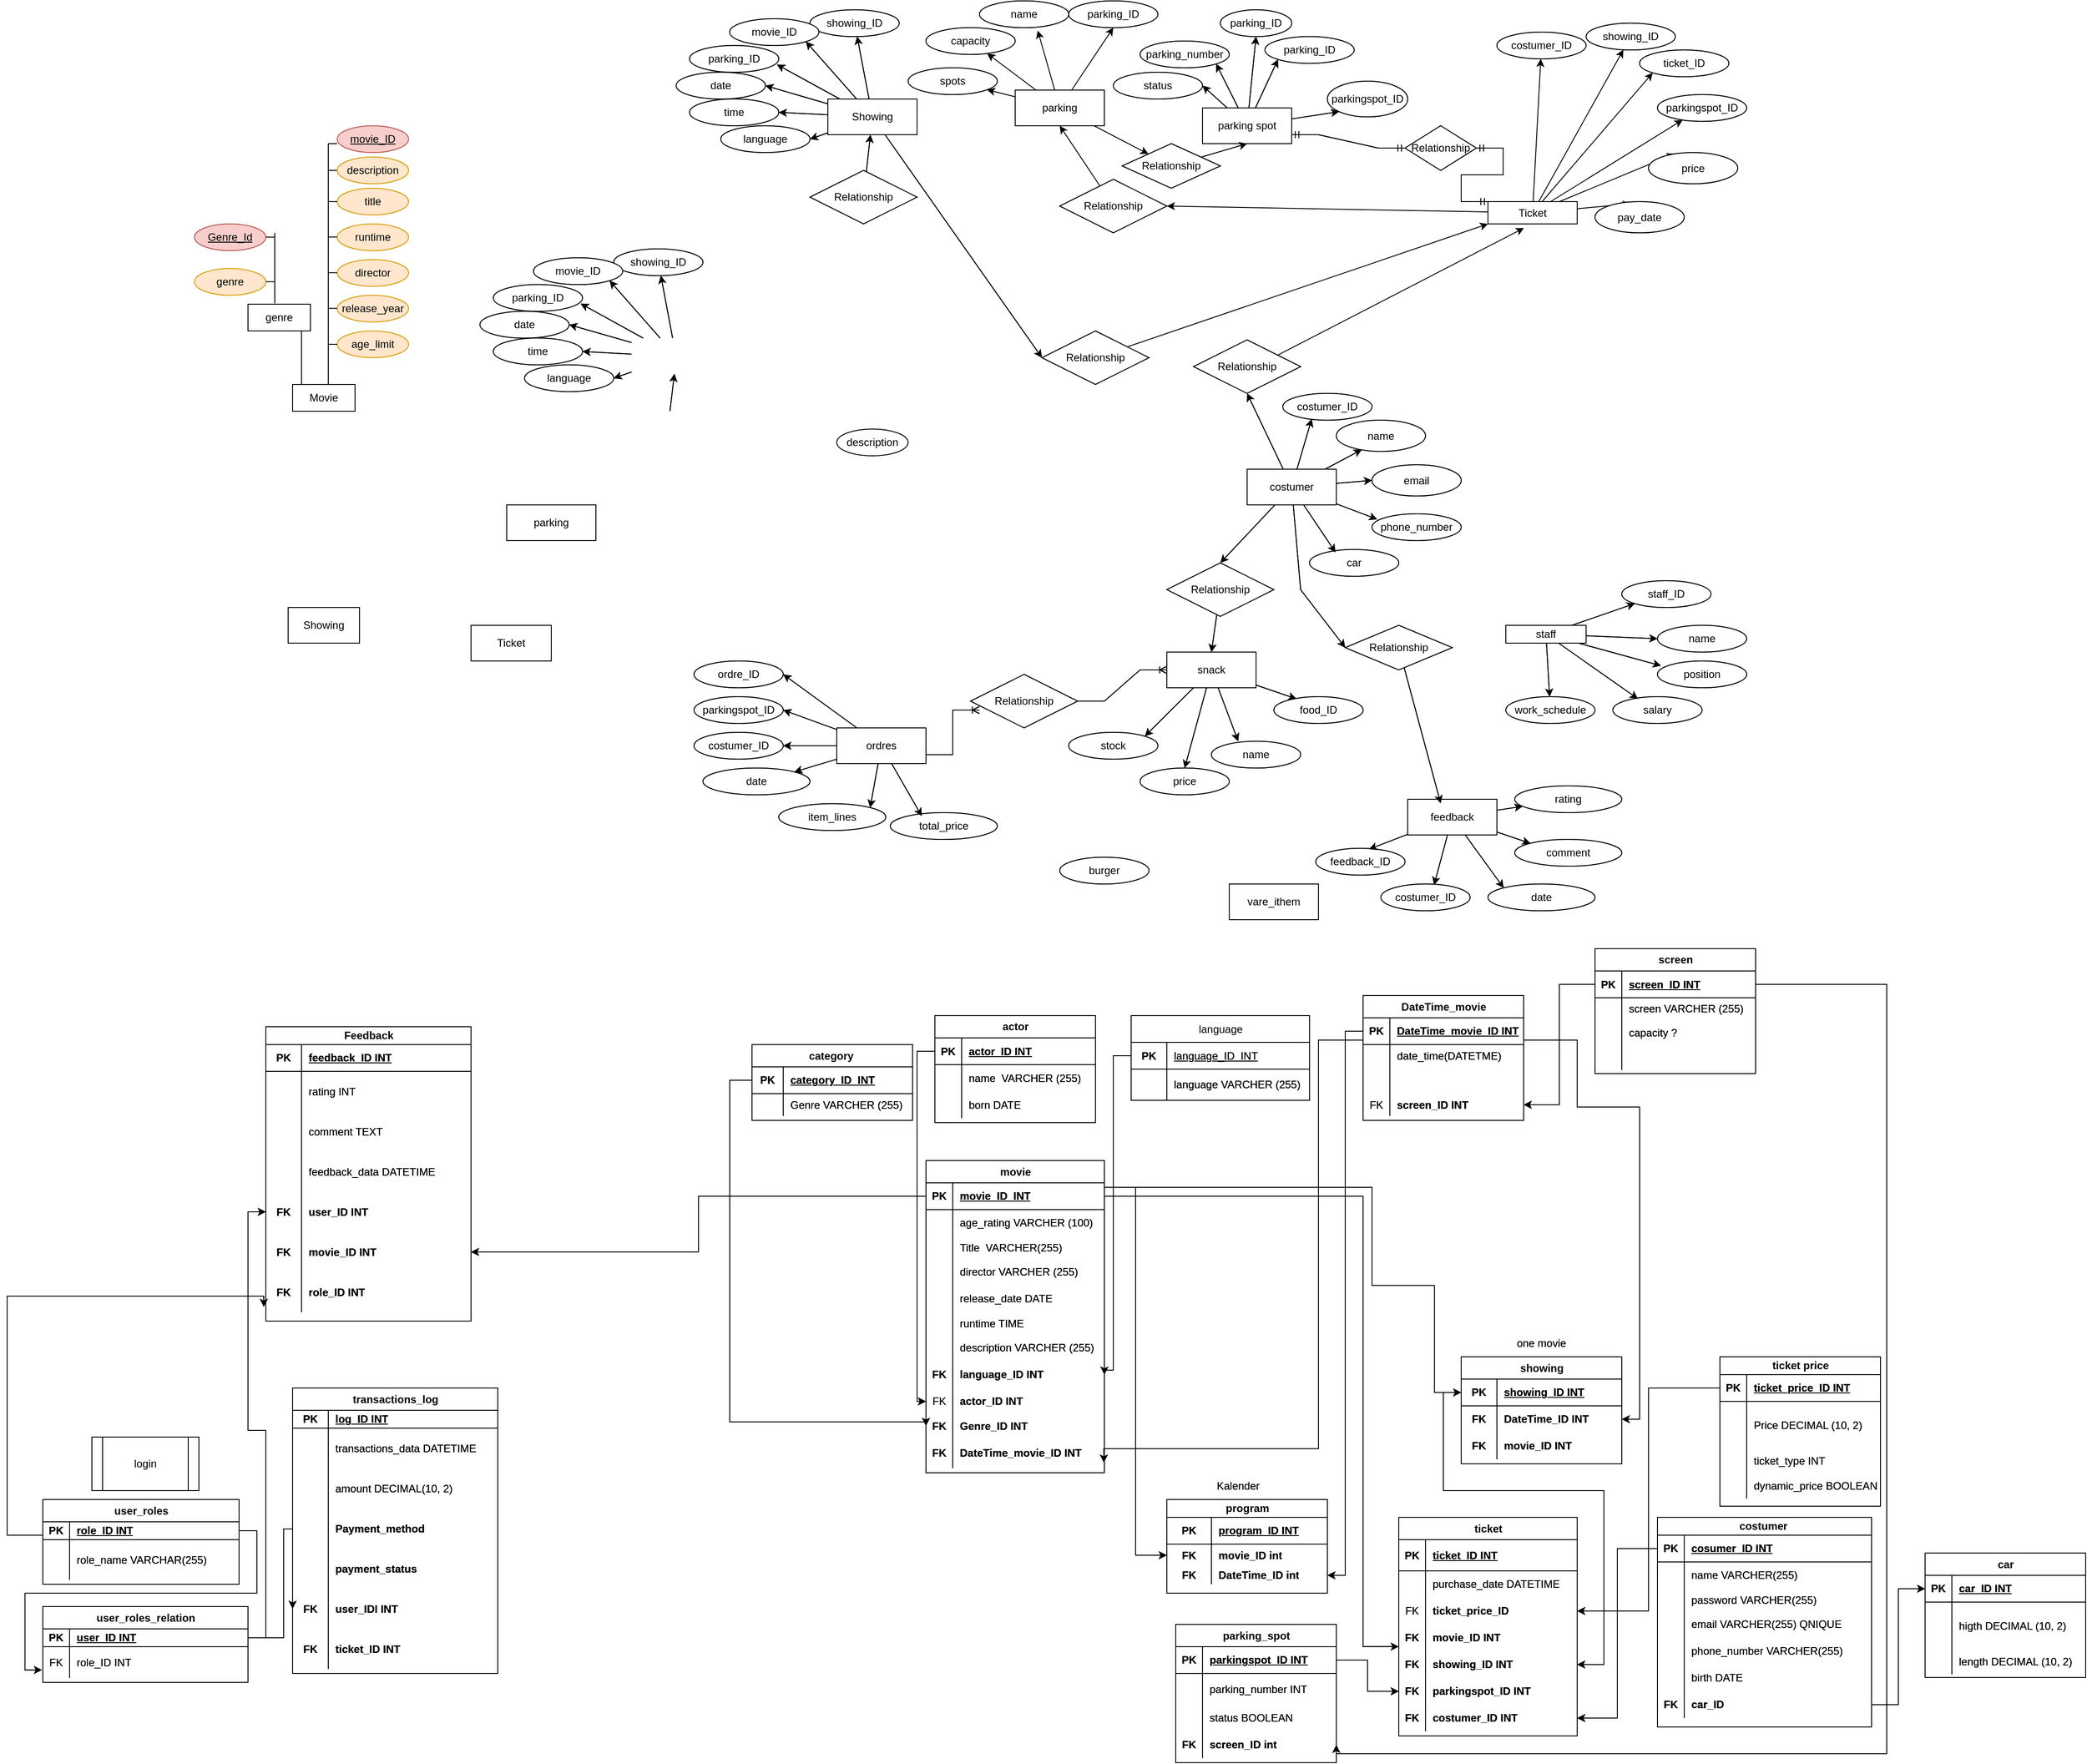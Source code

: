 <mxfile version="24.7.17" pages="3">
  <diagram name="Page-1" id="IllW0xsaDsU42FUCzMUv">
    <mxGraphModel dx="3347" dy="1193" grid="1" gridSize="10" guides="1" tooltips="1" connect="1" arrows="1" fold="1" page="1" pageScale="1" pageWidth="1654" pageHeight="2336" math="0" shadow="0">
      <root>
        <mxCell id="0" />
        <mxCell id="1" parent="0" />
        <mxCell id="PqePDXDijZW4K7LYJ-__-22" style="edgeStyle=none;rounded=0;orthogonalLoop=1;jettySize=auto;html=1;" parent="1" source="IlpDkGs2LV_sHWLR01N2-1" target="IlpDkGs2LV_sHWLR01N2-39" edge="1">
          <mxGeometry relative="1" as="geometry" />
        </mxCell>
        <mxCell id="IlpDkGs2LV_sHWLR01N2-1" value="Relationship" style="shape=rhombus;perimeter=rhombusPerimeter;whiteSpace=wrap;html=1;align=center;" parent="1" vertex="1">
          <mxGeometry x="160" y="220" width="120" height="60" as="geometry" />
        </mxCell>
        <mxCell id="IlpDkGs2LV_sHWLR01N2-79" style="edgeStyle=none;rounded=0;orthogonalLoop=1;jettySize=auto;html=1;" parent="1" source="IlpDkGs2LV_sHWLR01N2-3" target="IlpDkGs2LV_sHWLR01N2-75" edge="1">
          <mxGeometry relative="1" as="geometry" />
        </mxCell>
        <mxCell id="IlpDkGs2LV_sHWLR01N2-80" style="edgeStyle=none;rounded=0;orthogonalLoop=1;jettySize=auto;html=1;" parent="1" source="IlpDkGs2LV_sHWLR01N2-3" target="IlpDkGs2LV_sHWLR01N2-74" edge="1">
          <mxGeometry relative="1" as="geometry" />
        </mxCell>
        <mxCell id="IlpDkGs2LV_sHWLR01N2-81" style="edgeStyle=none;rounded=0;orthogonalLoop=1;jettySize=auto;html=1;entryX=0;entryY=1;entryDx=0;entryDy=0;" parent="1" source="IlpDkGs2LV_sHWLR01N2-3" target="IlpDkGs2LV_sHWLR01N2-73" edge="1">
          <mxGeometry relative="1" as="geometry" />
        </mxCell>
        <mxCell id="IlpDkGs2LV_sHWLR01N2-82" style="edgeStyle=none;rounded=0;orthogonalLoop=1;jettySize=auto;html=1;" parent="1" source="IlpDkGs2LV_sHWLR01N2-3" target="IlpDkGs2LV_sHWLR01N2-76" edge="1">
          <mxGeometry relative="1" as="geometry" />
        </mxCell>
        <mxCell id="PqePDXDijZW4K7LYJ-__-27" style="edgeStyle=none;rounded=0;orthogonalLoop=1;jettySize=auto;html=1;entryX=1;entryY=0.5;entryDx=0;entryDy=0;" parent="1" source="IlpDkGs2LV_sHWLR01N2-3" target="PqePDXDijZW4K7LYJ-__-26" edge="1">
          <mxGeometry relative="1" as="geometry" />
        </mxCell>
        <mxCell id="IlpDkGs2LV_sHWLR01N2-3" value="Ticket" style="whiteSpace=wrap;html=1;align=center;" parent="1" vertex="1">
          <mxGeometry x="920" y="255" width="100" height="25" as="geometry" />
        </mxCell>
        <mxCell id="IlpDkGs2LV_sHWLR01N2-116" style="edgeStyle=none;rounded=0;orthogonalLoop=1;jettySize=auto;html=1;entryX=1;entryY=0;entryDx=0;entryDy=0;" parent="1" source="IlpDkGs2LV_sHWLR01N2-4" target="IlpDkGs2LV_sHWLR01N2-112" edge="1">
          <mxGeometry relative="1" as="geometry" />
        </mxCell>
        <mxCell id="IlpDkGs2LV_sHWLR01N2-4" value="snack" style="whiteSpace=wrap;html=1;align=center;" parent="1" vertex="1">
          <mxGeometry x="560" y="760" width="100" height="40" as="geometry" />
        </mxCell>
        <mxCell id="IlpDkGs2LV_sHWLR01N2-68" style="edgeStyle=none;rounded=0;orthogonalLoop=1;jettySize=auto;html=1;entryX=0.5;entryY=1;entryDx=0;entryDy=0;" parent="1" source="IlpDkGs2LV_sHWLR01N2-5" target="IlpDkGs2LV_sHWLR01N2-64" edge="1">
          <mxGeometry relative="1" as="geometry" />
        </mxCell>
        <mxCell id="IlpDkGs2LV_sHWLR01N2-69" style="edgeStyle=none;rounded=0;orthogonalLoop=1;jettySize=auto;html=1;entryX=0;entryY=1;entryDx=0;entryDy=0;" parent="1" source="IlpDkGs2LV_sHWLR01N2-5" target="IlpDkGs2LV_sHWLR01N2-63" edge="1">
          <mxGeometry relative="1" as="geometry" />
        </mxCell>
        <mxCell id="IlpDkGs2LV_sHWLR01N2-70" style="edgeStyle=none;rounded=0;orthogonalLoop=1;jettySize=auto;html=1;entryX=1;entryY=1;entryDx=0;entryDy=0;" parent="1" source="IlpDkGs2LV_sHWLR01N2-5" target="IlpDkGs2LV_sHWLR01N2-66" edge="1">
          <mxGeometry relative="1" as="geometry" />
        </mxCell>
        <mxCell id="IlpDkGs2LV_sHWLR01N2-71" style="edgeStyle=none;rounded=0;orthogonalLoop=1;jettySize=auto;html=1;entryX=1;entryY=0.5;entryDx=0;entryDy=0;" parent="1" source="IlpDkGs2LV_sHWLR01N2-5" target="IlpDkGs2LV_sHWLR01N2-67" edge="1">
          <mxGeometry relative="1" as="geometry" />
        </mxCell>
        <mxCell id="IlpDkGs2LV_sHWLR01N2-72" style="edgeStyle=none;rounded=0;orthogonalLoop=1;jettySize=auto;html=1;entryX=0;entryY=1;entryDx=0;entryDy=0;" parent="1" source="IlpDkGs2LV_sHWLR01N2-5" target="IlpDkGs2LV_sHWLR01N2-62" edge="1">
          <mxGeometry relative="1" as="geometry" />
        </mxCell>
        <mxCell id="IlpDkGs2LV_sHWLR01N2-5" value="parking spot" style="whiteSpace=wrap;html=1;align=center;" parent="1" vertex="1">
          <mxGeometry x="600" y="150" width="100" height="40" as="geometry" />
        </mxCell>
        <mxCell id="PqePDXDijZW4K7LYJ-__-5" style="edgeStyle=none;rounded=0;orthogonalLoop=1;jettySize=auto;html=1;entryX=1;entryY=0;entryDx=0;entryDy=0;" parent="1" source="IlpDkGs2LV_sHWLR01N2-6" target="IlpDkGs2LV_sHWLR01N2-118" edge="1">
          <mxGeometry relative="1" as="geometry" />
        </mxCell>
        <mxCell id="PqePDXDijZW4K7LYJ-__-6" style="edgeStyle=none;rounded=0;orthogonalLoop=1;jettySize=auto;html=1;entryX=1;entryY=0.5;entryDx=0;entryDy=0;" parent="1" source="IlpDkGs2LV_sHWLR01N2-6" target="IlpDkGs2LV_sHWLR01N2-119" edge="1">
          <mxGeometry relative="1" as="geometry" />
        </mxCell>
        <mxCell id="PqePDXDijZW4K7LYJ-__-7" style="edgeStyle=none;rounded=0;orthogonalLoop=1;jettySize=auto;html=1;entryX=1;entryY=0.5;entryDx=0;entryDy=0;" parent="1" source="IlpDkGs2LV_sHWLR01N2-6" target="IlpDkGs2LV_sHWLR01N2-121" edge="1">
          <mxGeometry relative="1" as="geometry" />
        </mxCell>
        <mxCell id="PqePDXDijZW4K7LYJ-__-8" style="edgeStyle=none;rounded=0;orthogonalLoop=1;jettySize=auto;html=1;entryX=1;entryY=0.5;entryDx=0;entryDy=0;" parent="1" source="IlpDkGs2LV_sHWLR01N2-6" target="IlpDkGs2LV_sHWLR01N2-117" edge="1">
          <mxGeometry relative="1" as="geometry" />
        </mxCell>
        <mxCell id="IlpDkGs2LV_sHWLR01N2-6" value="ordres" style="whiteSpace=wrap;html=1;align=center;" parent="1" vertex="1">
          <mxGeometry x="190" y="845" width="100" height="40" as="geometry" />
        </mxCell>
        <mxCell id="IlpDkGs2LV_sHWLR01N2-104" style="edgeStyle=none;rounded=0;orthogonalLoop=1;jettySize=auto;html=1;entryX=0;entryY=1;entryDx=0;entryDy=0;" parent="1" source="IlpDkGs2LV_sHWLR01N2-7" target="IlpDkGs2LV_sHWLR01N2-96" edge="1">
          <mxGeometry relative="1" as="geometry" />
        </mxCell>
        <mxCell id="IlpDkGs2LV_sHWLR01N2-105" style="edgeStyle=none;rounded=0;orthogonalLoop=1;jettySize=auto;html=1;entryX=0;entryY=0.5;entryDx=0;entryDy=0;" parent="1" source="IlpDkGs2LV_sHWLR01N2-7" target="IlpDkGs2LV_sHWLR01N2-97" edge="1">
          <mxGeometry relative="1" as="geometry" />
        </mxCell>
        <mxCell id="IlpDkGs2LV_sHWLR01N2-108" style="edgeStyle=none;rounded=0;orthogonalLoop=1;jettySize=auto;html=1;" parent="1" source="IlpDkGs2LV_sHWLR01N2-7" target="IlpDkGs2LV_sHWLR01N2-100" edge="1">
          <mxGeometry relative="1" as="geometry" />
        </mxCell>
        <mxCell id="IlpDkGs2LV_sHWLR01N2-7" value="staff" style="whiteSpace=wrap;html=1;align=center;" parent="1" vertex="1">
          <mxGeometry x="940" y="730" width="90" height="20" as="geometry" />
        </mxCell>
        <mxCell id="IlpDkGs2LV_sHWLR01N2-93" style="edgeStyle=none;rounded=0;orthogonalLoop=1;jettySize=auto;html=1;entryX=0;entryY=0.5;entryDx=0;entryDy=0;" parent="1" source="IlpDkGs2LV_sHWLR01N2-9" target="IlpDkGs2LV_sHWLR01N2-87" edge="1">
          <mxGeometry relative="1" as="geometry" />
        </mxCell>
        <mxCell id="PqePDXDijZW4K7LYJ-__-39" style="edgeStyle=none;rounded=0;orthogonalLoop=1;jettySize=auto;html=1;entryX=0.5;entryY=0;entryDx=0;entryDy=0;" parent="1" source="IlpDkGs2LV_sHWLR01N2-9" target="PqePDXDijZW4K7LYJ-__-38" edge="1">
          <mxGeometry relative="1" as="geometry" />
        </mxCell>
        <mxCell id="PqePDXDijZW4K7LYJ-__-47" style="edgeStyle=none;rounded=0;orthogonalLoop=1;jettySize=auto;html=1;entryX=0;entryY=0.5;entryDx=0;entryDy=0;" parent="1" source="IlpDkGs2LV_sHWLR01N2-9" target="PqePDXDijZW4K7LYJ-__-46" edge="1">
          <mxGeometry relative="1" as="geometry">
            <Array as="points">
              <mxPoint x="710" y="690" />
            </Array>
          </mxGeometry>
        </mxCell>
        <mxCell id="IlpDkGs2LV_sHWLR01N2-9" value="costumer" style="whiteSpace=wrap;html=1;align=center;" parent="1" vertex="1">
          <mxGeometry x="650" y="555" width="100" height="40" as="geometry" />
        </mxCell>
        <mxCell id="IlpDkGs2LV_sHWLR01N2-27" value="description" style="ellipse;whiteSpace=wrap;html=1;align=center;" parent="1" vertex="1">
          <mxGeometry x="190" y="510" width="80" height="30" as="geometry" />
        </mxCell>
        <mxCell id="IlpDkGs2LV_sHWLR01N2-46" value="" style="edgeStyle=none;rounded=0;orthogonalLoop=1;jettySize=auto;html=1;" parent="1" source="IlpDkGs2LV_sHWLR01N2-39" target="IlpDkGs2LV_sHWLR01N2-40" edge="1">
          <mxGeometry relative="1" as="geometry" />
        </mxCell>
        <mxCell id="IlpDkGs2LV_sHWLR01N2-47" style="edgeStyle=none;rounded=0;orthogonalLoop=1;jettySize=auto;html=1;entryX=1;entryY=1;entryDx=0;entryDy=0;" parent="1" source="IlpDkGs2LV_sHWLR01N2-39" target="IlpDkGs2LV_sHWLR01N2-41" edge="1">
          <mxGeometry relative="1" as="geometry" />
        </mxCell>
        <mxCell id="IlpDkGs2LV_sHWLR01N2-49" style="edgeStyle=none;rounded=0;orthogonalLoop=1;jettySize=auto;html=1;entryX=1;entryY=0.5;entryDx=0;entryDy=0;" parent="1" source="IlpDkGs2LV_sHWLR01N2-39" target="IlpDkGs2LV_sHWLR01N2-43" edge="1">
          <mxGeometry relative="1" as="geometry" />
        </mxCell>
        <mxCell id="IlpDkGs2LV_sHWLR01N2-50" style="edgeStyle=none;rounded=0;orthogonalLoop=1;jettySize=auto;html=1;entryX=1;entryY=0.5;entryDx=0;entryDy=0;" parent="1" source="IlpDkGs2LV_sHWLR01N2-39" target="IlpDkGs2LV_sHWLR01N2-44" edge="1">
          <mxGeometry relative="1" as="geometry" />
        </mxCell>
        <mxCell id="IlpDkGs2LV_sHWLR01N2-51" style="edgeStyle=none;rounded=0;orthogonalLoop=1;jettySize=auto;html=1;entryX=1;entryY=0.5;entryDx=0;entryDy=0;" parent="1" source="IlpDkGs2LV_sHWLR01N2-39" target="IlpDkGs2LV_sHWLR01N2-45" edge="1">
          <mxGeometry relative="1" as="geometry" />
        </mxCell>
        <mxCell id="PqePDXDijZW4K7LYJ-__-24" style="edgeStyle=none;rounded=0;orthogonalLoop=1;jettySize=auto;html=1;entryX=0;entryY=0.5;entryDx=0;entryDy=0;" parent="1" source="IlpDkGs2LV_sHWLR01N2-39" target="PqePDXDijZW4K7LYJ-__-23" edge="1">
          <mxGeometry relative="1" as="geometry" />
        </mxCell>
        <mxCell id="IlpDkGs2LV_sHWLR01N2-39" value="Showing" style="whiteSpace=wrap;html=1;align=center;" parent="1" vertex="1">
          <mxGeometry x="180" y="140" width="100" height="40" as="geometry" />
        </mxCell>
        <mxCell id="IlpDkGs2LV_sHWLR01N2-40" value="showing_ID" style="ellipse;whiteSpace=wrap;html=1;align=center;" parent="1" vertex="1">
          <mxGeometry x="160" y="40" width="100" height="30" as="geometry" />
        </mxCell>
        <mxCell id="IlpDkGs2LV_sHWLR01N2-41" value="movie_ID" style="ellipse;whiteSpace=wrap;html=1;align=center;" parent="1" vertex="1">
          <mxGeometry x="70" y="50" width="100" height="30" as="geometry" />
        </mxCell>
        <mxCell id="IlpDkGs2LV_sHWLR01N2-42" value="parking_ID" style="ellipse;whiteSpace=wrap;html=1;align=center;" parent="1" vertex="1">
          <mxGeometry x="25" y="80" width="100" height="30" as="geometry" />
        </mxCell>
        <mxCell id="IlpDkGs2LV_sHWLR01N2-43" value="date" style="ellipse;whiteSpace=wrap;html=1;align=center;" parent="1" vertex="1">
          <mxGeometry x="10" y="110" width="100" height="30" as="geometry" />
        </mxCell>
        <mxCell id="IlpDkGs2LV_sHWLR01N2-44" value="time" style="ellipse;whiteSpace=wrap;html=1;align=center;" parent="1" vertex="1">
          <mxGeometry x="25" y="140" width="100" height="30" as="geometry" />
        </mxCell>
        <mxCell id="IlpDkGs2LV_sHWLR01N2-45" value="language" style="ellipse;whiteSpace=wrap;html=1;align=center;" parent="1" vertex="1">
          <mxGeometry x="60" y="170" width="100" height="30" as="geometry" />
        </mxCell>
        <mxCell id="IlpDkGs2LV_sHWLR01N2-48" style="edgeStyle=none;rounded=0;orthogonalLoop=1;jettySize=auto;html=1;entryX=0.979;entryY=0.711;entryDx=0;entryDy=0;entryPerimeter=0;" parent="1" source="IlpDkGs2LV_sHWLR01N2-39" target="IlpDkGs2LV_sHWLR01N2-42" edge="1">
          <mxGeometry relative="1" as="geometry" />
        </mxCell>
        <mxCell id="IlpDkGs2LV_sHWLR01N2-58" style="edgeStyle=none;rounded=0;orthogonalLoop=1;jettySize=auto;html=1;entryX=0.5;entryY=1;entryDx=0;entryDy=0;" parent="1" source="IlpDkGs2LV_sHWLR01N2-52" target="IlpDkGs2LV_sHWLR01N2-53" edge="1">
          <mxGeometry relative="1" as="geometry" />
        </mxCell>
        <mxCell id="IlpDkGs2LV_sHWLR01N2-60" style="edgeStyle=none;rounded=0;orthogonalLoop=1;jettySize=auto;html=1;" parent="1" source="IlpDkGs2LV_sHWLR01N2-52" target="IlpDkGs2LV_sHWLR01N2-55" edge="1">
          <mxGeometry relative="1" as="geometry" />
        </mxCell>
        <mxCell id="IlpDkGs2LV_sHWLR01N2-61" style="edgeStyle=none;rounded=0;orthogonalLoop=1;jettySize=auto;html=1;" parent="1" source="IlpDkGs2LV_sHWLR01N2-52" target="IlpDkGs2LV_sHWLR01N2-56" edge="1">
          <mxGeometry relative="1" as="geometry" />
        </mxCell>
        <mxCell id="PqePDXDijZW4K7LYJ-__-32" style="edgeStyle=none;rounded=0;orthogonalLoop=1;jettySize=auto;html=1;" parent="1" source="IlpDkGs2LV_sHWLR01N2-52" target="PqePDXDijZW4K7LYJ-__-29" edge="1">
          <mxGeometry relative="1" as="geometry" />
        </mxCell>
        <mxCell id="IlpDkGs2LV_sHWLR01N2-52" value="parking" style="whiteSpace=wrap;html=1;align=center;" parent="1" vertex="1">
          <mxGeometry x="390" y="130" width="100" height="40" as="geometry" />
        </mxCell>
        <mxCell id="IlpDkGs2LV_sHWLR01N2-53" value="parking_ID" style="ellipse;whiteSpace=wrap;html=1;align=center;" parent="1" vertex="1">
          <mxGeometry x="450" y="30" width="100" height="30" as="geometry" />
        </mxCell>
        <mxCell id="IlpDkGs2LV_sHWLR01N2-54" value="name" style="ellipse;whiteSpace=wrap;html=1;align=center;" parent="1" vertex="1">
          <mxGeometry x="350" y="30" width="100" height="30" as="geometry" />
        </mxCell>
        <mxCell id="IlpDkGs2LV_sHWLR01N2-55" value="capacity" style="ellipse;whiteSpace=wrap;html=1;align=center;" parent="1" vertex="1">
          <mxGeometry x="290" y="60" width="100" height="30" as="geometry" />
        </mxCell>
        <mxCell id="IlpDkGs2LV_sHWLR01N2-56" value="spots" style="ellipse;whiteSpace=wrap;html=1;align=center;" parent="1" vertex="1">
          <mxGeometry x="270" y="105" width="100" height="30" as="geometry" />
        </mxCell>
        <mxCell id="IlpDkGs2LV_sHWLR01N2-59" style="edgeStyle=none;rounded=0;orthogonalLoop=1;jettySize=auto;html=1;entryX=0.653;entryY=1.108;entryDx=0;entryDy=0;entryPerimeter=0;" parent="1" source="IlpDkGs2LV_sHWLR01N2-52" target="IlpDkGs2LV_sHWLR01N2-54" edge="1">
          <mxGeometry relative="1" as="geometry" />
        </mxCell>
        <mxCell id="IlpDkGs2LV_sHWLR01N2-62" value="parkingspot_ID" style="ellipse;whiteSpace=wrap;html=1;align=center;" parent="1" vertex="1">
          <mxGeometry x="740" y="120" width="90" height="40" as="geometry" />
        </mxCell>
        <mxCell id="IlpDkGs2LV_sHWLR01N2-63" value="parking_ID" style="ellipse;whiteSpace=wrap;html=1;align=center;" parent="1" vertex="1">
          <mxGeometry x="670" y="70" width="100" height="30" as="geometry" />
        </mxCell>
        <mxCell id="IlpDkGs2LV_sHWLR01N2-64" value="parking_ID" style="ellipse;whiteSpace=wrap;html=1;align=center;" parent="1" vertex="1">
          <mxGeometry x="620" y="40" width="80" height="30" as="geometry" />
        </mxCell>
        <mxCell id="IlpDkGs2LV_sHWLR01N2-66" value="parking_number&lt;span style=&quot;caret-color: rgba(0, 0, 0, 0); color: rgba(0, 0, 0, 0); font-family: monospace; font-size: 0px; text-align: start; white-space: nowrap;&quot;&gt;%3CmxGraphModel%3E%3Croot%3E%3CmxCell%20id%3D%220%22%2F%3E%3CmxCell%20id%3D%221%22%20parent%3D%220%22%2F%3E%3CmxCell%20id%3D%222%22%20value%3D%22parking_ID%22%20style%3D%22ellipse%3BwhiteSpace%3Dwrap%3Bhtml%3D1%3Balign%3Dcenter%3B%22%20vertex%3D%221%22%20parent%3D%221%22%3E%3CmxGeometry%20x%3D%22600%22%20y%3D%2240%22%20width%3D%22100%22%20height%3D%2230%22%20as%3D%22geometry%22%2F%3E%3C%2FmxCell%3E%3C%2Froot%3E%3C%2FmxGraphModel%3E&lt;/span&gt;" style="ellipse;whiteSpace=wrap;html=1;align=center;" parent="1" vertex="1">
          <mxGeometry x="530" y="75" width="100" height="30" as="geometry" />
        </mxCell>
        <mxCell id="IlpDkGs2LV_sHWLR01N2-67" value="status" style="ellipse;whiteSpace=wrap;html=1;align=center;" parent="1" vertex="1">
          <mxGeometry x="500" y="110" width="100" height="30" as="geometry" />
        </mxCell>
        <mxCell id="IlpDkGs2LV_sHWLR01N2-73" value="ticket_ID" style="ellipse;whiteSpace=wrap;html=1;align=center;" parent="1" vertex="1">
          <mxGeometry x="1090" y="85" width="100" height="30" as="geometry" />
        </mxCell>
        <mxCell id="IlpDkGs2LV_sHWLR01N2-74" value="showing_ID" style="ellipse;whiteSpace=wrap;html=1;align=center;" parent="1" vertex="1">
          <mxGeometry x="1030" y="55" width="100" height="30" as="geometry" />
        </mxCell>
        <mxCell id="IlpDkGs2LV_sHWLR01N2-75" value="costumer_ID" style="ellipse;whiteSpace=wrap;html=1;align=center;" parent="1" vertex="1">
          <mxGeometry x="930" y="65" width="100" height="30" as="geometry" />
        </mxCell>
        <mxCell id="IlpDkGs2LV_sHWLR01N2-76" value="parkingspot_ID" style="ellipse;whiteSpace=wrap;html=1;align=center;" parent="1" vertex="1">
          <mxGeometry x="1110" y="135" width="100" height="30" as="geometry" />
        </mxCell>
        <mxCell id="IlpDkGs2LV_sHWLR01N2-77" value="price" style="ellipse;whiteSpace=wrap;html=1;align=center;" parent="1" vertex="1">
          <mxGeometry x="1100" y="200" width="100" height="35" as="geometry" />
        </mxCell>
        <mxCell id="IlpDkGs2LV_sHWLR01N2-78" value="pay_date" style="ellipse;whiteSpace=wrap;html=1;align=center;" parent="1" vertex="1">
          <mxGeometry x="1040" y="255" width="100" height="35" as="geometry" />
        </mxCell>
        <mxCell id="IlpDkGs2LV_sHWLR01N2-83" style="edgeStyle=none;rounded=0;orthogonalLoop=1;jettySize=auto;html=1;entryX=0.296;entryY=0.038;entryDx=0;entryDy=0;entryPerimeter=0;" parent="1" source="IlpDkGs2LV_sHWLR01N2-3" target="IlpDkGs2LV_sHWLR01N2-77" edge="1">
          <mxGeometry relative="1" as="geometry" />
        </mxCell>
        <mxCell id="IlpDkGs2LV_sHWLR01N2-84" style="edgeStyle=none;rounded=0;orthogonalLoop=1;jettySize=auto;html=1;entryX=0.4;entryY=0.072;entryDx=0;entryDy=0;entryPerimeter=0;" parent="1" source="IlpDkGs2LV_sHWLR01N2-3" target="IlpDkGs2LV_sHWLR01N2-78" edge="1">
          <mxGeometry relative="1" as="geometry" />
        </mxCell>
        <mxCell id="IlpDkGs2LV_sHWLR01N2-85" value="costumer_ID" style="ellipse;whiteSpace=wrap;html=1;align=center;" parent="1" vertex="1">
          <mxGeometry x="690" y="470" width="100" height="30" as="geometry" />
        </mxCell>
        <mxCell id="IlpDkGs2LV_sHWLR01N2-86" value="name" style="ellipse;whiteSpace=wrap;html=1;align=center;" parent="1" vertex="1">
          <mxGeometry x="750" y="500" width="100" height="35" as="geometry" />
        </mxCell>
        <mxCell id="IlpDkGs2LV_sHWLR01N2-87" value="email" style="ellipse;whiteSpace=wrap;html=1;align=center;" parent="1" vertex="1">
          <mxGeometry x="790" y="550" width="100" height="35" as="geometry" />
        </mxCell>
        <mxCell id="IlpDkGs2LV_sHWLR01N2-88" value="phone_number" style="ellipse;whiteSpace=wrap;html=1;align=center;" parent="1" vertex="1">
          <mxGeometry x="790" y="605" width="100" height="30" as="geometry" />
        </mxCell>
        <mxCell id="IlpDkGs2LV_sHWLR01N2-89" value="car" style="ellipse;whiteSpace=wrap;html=1;align=center;" parent="1" vertex="1">
          <mxGeometry x="720" y="645" width="100" height="30" as="geometry" />
        </mxCell>
        <mxCell id="IlpDkGs2LV_sHWLR01N2-91" style="edgeStyle=none;rounded=0;orthogonalLoop=1;jettySize=auto;html=1;entryX=0.324;entryY=0.957;entryDx=0;entryDy=0;entryPerimeter=0;" parent="1" source="IlpDkGs2LV_sHWLR01N2-9" target="IlpDkGs2LV_sHWLR01N2-85" edge="1">
          <mxGeometry relative="1" as="geometry" />
        </mxCell>
        <mxCell id="IlpDkGs2LV_sHWLR01N2-92" style="edgeStyle=none;rounded=0;orthogonalLoop=1;jettySize=auto;html=1;entryX=0.286;entryY=0.943;entryDx=0;entryDy=0;entryPerimeter=0;" parent="1" source="IlpDkGs2LV_sHWLR01N2-9" target="IlpDkGs2LV_sHWLR01N2-86" edge="1">
          <mxGeometry relative="1" as="geometry" />
        </mxCell>
        <mxCell id="IlpDkGs2LV_sHWLR01N2-94" style="edgeStyle=none;rounded=0;orthogonalLoop=1;jettySize=auto;html=1;entryX=0.058;entryY=0.203;entryDx=0;entryDy=0;entryPerimeter=0;" parent="1" source="IlpDkGs2LV_sHWLR01N2-9" target="IlpDkGs2LV_sHWLR01N2-88" edge="1">
          <mxGeometry relative="1" as="geometry" />
        </mxCell>
        <mxCell id="IlpDkGs2LV_sHWLR01N2-95" style="edgeStyle=none;rounded=0;orthogonalLoop=1;jettySize=auto;html=1;entryX=0.291;entryY=0.108;entryDx=0;entryDy=0;entryPerimeter=0;" parent="1" source="IlpDkGs2LV_sHWLR01N2-9" target="IlpDkGs2LV_sHWLR01N2-89" edge="1">
          <mxGeometry relative="1" as="geometry" />
        </mxCell>
        <mxCell id="IlpDkGs2LV_sHWLR01N2-96" value="staff_ID" style="ellipse;whiteSpace=wrap;html=1;align=center;" parent="1" vertex="1">
          <mxGeometry x="1070" y="680" width="100" height="30" as="geometry" />
        </mxCell>
        <mxCell id="IlpDkGs2LV_sHWLR01N2-97" value="name" style="ellipse;whiteSpace=wrap;html=1;align=center;" parent="1" vertex="1">
          <mxGeometry x="1110" y="730" width="100" height="30" as="geometry" />
        </mxCell>
        <mxCell id="IlpDkGs2LV_sHWLR01N2-98" value="position&lt;span style=&quot;caret-color: rgba(0, 0, 0, 0); color: rgba(0, 0, 0, 0); font-family: monospace; font-size: 0px; text-align: start; white-space: nowrap;&quot;&gt;%3CmxGraphModel%3E%3Croot%3E%3CmxCell%20id%3D%220%22%2F%3E%3CmxCell%20id%3D%221%22%20parent%3D%220%22%2F%3E%3CmxCell%20id%3D%222%22%20value%3D%22name%22%20style%3D%22ellipse%3BwhiteSpace%3Dwrap%3Bhtml%3D1%3Balign%3Dcenter%3B%22%20vertex%3D%221%22%20parent%3D%221%22%3E%3CmxGeometry%20x%3D%22690%22%20y%3D%22670%22%20width%3D%22100%22%20height%3D%2230%22%20as%3D%22geometry%22%2F%3E%3C%2FmxCell%3E%3C%2Froot%3E%3C%2FmxGraphModel%3E&lt;/span&gt;" style="ellipse;whiteSpace=wrap;html=1;align=center;" parent="1" vertex="1">
          <mxGeometry x="1110" y="770" width="100" height="30" as="geometry" />
        </mxCell>
        <mxCell id="IlpDkGs2LV_sHWLR01N2-99" value="salary" style="ellipse;whiteSpace=wrap;html=1;align=center;" parent="1" vertex="1">
          <mxGeometry x="1060" y="810" width="100" height="30" as="geometry" />
        </mxCell>
        <mxCell id="IlpDkGs2LV_sHWLR01N2-100" value="work_schedule" style="ellipse;whiteSpace=wrap;html=1;align=center;" parent="1" vertex="1">
          <mxGeometry x="940" y="810" width="100" height="30" as="geometry" />
        </mxCell>
        <mxCell id="IlpDkGs2LV_sHWLR01N2-106" style="edgeStyle=none;rounded=0;orthogonalLoop=1;jettySize=auto;html=1;entryX=0.039;entryY=0.176;entryDx=0;entryDy=0;entryPerimeter=0;" parent="1" source="IlpDkGs2LV_sHWLR01N2-7" target="IlpDkGs2LV_sHWLR01N2-98" edge="1">
          <mxGeometry relative="1" as="geometry" />
        </mxCell>
        <mxCell id="IlpDkGs2LV_sHWLR01N2-107" style="edgeStyle=none;rounded=0;orthogonalLoop=1;jettySize=auto;html=1;entryX=0.281;entryY=0.081;entryDx=0;entryDy=0;entryPerimeter=0;" parent="1" source="IlpDkGs2LV_sHWLR01N2-7" target="IlpDkGs2LV_sHWLR01N2-99" edge="1">
          <mxGeometry relative="1" as="geometry" />
        </mxCell>
        <mxCell id="IlpDkGs2LV_sHWLR01N2-109" value="food_ID" style="ellipse;whiteSpace=wrap;html=1;align=center;" parent="1" vertex="1">
          <mxGeometry x="680" y="810" width="100" height="30" as="geometry" />
        </mxCell>
        <mxCell id="IlpDkGs2LV_sHWLR01N2-110" value="name" style="ellipse;whiteSpace=wrap;html=1;align=center;" parent="1" vertex="1">
          <mxGeometry x="610" y="860" width="100" height="30" as="geometry" />
        </mxCell>
        <mxCell id="IlpDkGs2LV_sHWLR01N2-111" value="price" style="ellipse;whiteSpace=wrap;html=1;align=center;" parent="1" vertex="1">
          <mxGeometry x="530" y="890" width="100" height="30" as="geometry" />
        </mxCell>
        <mxCell id="IlpDkGs2LV_sHWLR01N2-112" value="stock" style="ellipse;whiteSpace=wrap;html=1;align=center;" parent="1" vertex="1">
          <mxGeometry x="450" y="850" width="100" height="30" as="geometry" />
        </mxCell>
        <mxCell id="IlpDkGs2LV_sHWLR01N2-113" style="edgeStyle=none;rounded=0;orthogonalLoop=1;jettySize=auto;html=1;entryX=0.253;entryY=0.081;entryDx=0;entryDy=0;entryPerimeter=0;" parent="1" source="IlpDkGs2LV_sHWLR01N2-4" target="IlpDkGs2LV_sHWLR01N2-109" edge="1">
          <mxGeometry relative="1" as="geometry" />
        </mxCell>
        <mxCell id="IlpDkGs2LV_sHWLR01N2-114" style="edgeStyle=none;rounded=0;orthogonalLoop=1;jettySize=auto;html=1;entryX=0.3;entryY=0;entryDx=0;entryDy=0;entryPerimeter=0;" parent="1" source="IlpDkGs2LV_sHWLR01N2-4" target="IlpDkGs2LV_sHWLR01N2-110" edge="1">
          <mxGeometry relative="1" as="geometry" />
        </mxCell>
        <mxCell id="IlpDkGs2LV_sHWLR01N2-115" style="edgeStyle=none;rounded=0;orthogonalLoop=1;jettySize=auto;html=1;entryX=0.5;entryY=0;entryDx=0;entryDy=0;" parent="1" source="IlpDkGs2LV_sHWLR01N2-4" target="IlpDkGs2LV_sHWLR01N2-111" edge="1">
          <mxGeometry relative="1" as="geometry" />
        </mxCell>
        <mxCell id="IlpDkGs2LV_sHWLR01N2-117" value="ordre_ID" style="ellipse;whiteSpace=wrap;html=1;align=center;" parent="1" vertex="1">
          <mxGeometry x="30" y="770" width="100" height="30" as="geometry" />
        </mxCell>
        <mxCell id="IlpDkGs2LV_sHWLR01N2-118" value="date" style="ellipse;whiteSpace=wrap;html=1;align=center;" parent="1" vertex="1">
          <mxGeometry x="40" y="890" width="120" height="30" as="geometry" />
        </mxCell>
        <mxCell id="IlpDkGs2LV_sHWLR01N2-119" value="costumer_ID" style="ellipse;whiteSpace=wrap;html=1;align=center;" parent="1" vertex="1">
          <mxGeometry x="30" y="850" width="100" height="30" as="geometry" />
        </mxCell>
        <mxCell id="IlpDkGs2LV_sHWLR01N2-121" value="parkingspot_ID" style="ellipse;whiteSpace=wrap;html=1;align=center;" parent="1" vertex="1">
          <mxGeometry x="30" y="810" width="100" height="30" as="geometry" />
        </mxCell>
        <mxCell id="PqePDXDijZW4K7LYJ-__-1" value="total_price" style="ellipse;whiteSpace=wrap;html=1;align=center;" parent="1" vertex="1">
          <mxGeometry x="250" y="940" width="120" height="30" as="geometry" />
        </mxCell>
        <mxCell id="PqePDXDijZW4K7LYJ-__-2" value="item_lines" style="ellipse;whiteSpace=wrap;html=1;align=center;" parent="1" vertex="1">
          <mxGeometry x="125" y="930" width="120" height="30" as="geometry" />
        </mxCell>
        <mxCell id="PqePDXDijZW4K7LYJ-__-3" style="edgeStyle=none;rounded=0;orthogonalLoop=1;jettySize=auto;html=1;entryX=1;entryY=0;entryDx=0;entryDy=0;" parent="1" source="IlpDkGs2LV_sHWLR01N2-6" target="PqePDXDijZW4K7LYJ-__-2" edge="1">
          <mxGeometry relative="1" as="geometry" />
        </mxCell>
        <mxCell id="PqePDXDijZW4K7LYJ-__-4" style="edgeStyle=none;rounded=0;orthogonalLoop=1;jettySize=auto;html=1;entryX=0.294;entryY=0.129;entryDx=0;entryDy=0;entryPerimeter=0;" parent="1" source="IlpDkGs2LV_sHWLR01N2-6" target="PqePDXDijZW4K7LYJ-__-1" edge="1">
          <mxGeometry relative="1" as="geometry" />
        </mxCell>
        <mxCell id="PqePDXDijZW4K7LYJ-__-18" style="edgeStyle=none;rounded=0;orthogonalLoop=1;jettySize=auto;html=1;entryX=0;entryY=0;entryDx=0;entryDy=0;" parent="1" source="PqePDXDijZW4K7LYJ-__-9" target="PqePDXDijZW4K7LYJ-__-13" edge="1">
          <mxGeometry relative="1" as="geometry" />
        </mxCell>
        <mxCell id="PqePDXDijZW4K7LYJ-__-19" style="edgeStyle=none;rounded=0;orthogonalLoop=1;jettySize=auto;html=1;entryX=0;entryY=0;entryDx=0;entryDy=0;" parent="1" source="PqePDXDijZW4K7LYJ-__-9" target="PqePDXDijZW4K7LYJ-__-14" edge="1">
          <mxGeometry relative="1" as="geometry" />
        </mxCell>
        <mxCell id="PqePDXDijZW4K7LYJ-__-20" style="edgeStyle=none;rounded=0;orthogonalLoop=1;jettySize=auto;html=1;" parent="1" source="PqePDXDijZW4K7LYJ-__-9" target="PqePDXDijZW4K7LYJ-__-15" edge="1">
          <mxGeometry relative="1" as="geometry" />
        </mxCell>
        <mxCell id="PqePDXDijZW4K7LYJ-__-9" value="feedback" style="whiteSpace=wrap;html=1;align=center;" parent="1" vertex="1">
          <mxGeometry x="830" y="925" width="100" height="40" as="geometry" />
        </mxCell>
        <mxCell id="PqePDXDijZW4K7LYJ-__-11" value="feedback_ID" style="ellipse;whiteSpace=wrap;html=1;align=center;" parent="1" vertex="1">
          <mxGeometry x="727" y="980" width="100" height="30" as="geometry" />
        </mxCell>
        <mxCell id="PqePDXDijZW4K7LYJ-__-12" value="costumer_ID" style="ellipse;whiteSpace=wrap;html=1;align=center;" parent="1" vertex="1">
          <mxGeometry x="800" y="1020" width="100" height="30" as="geometry" />
        </mxCell>
        <mxCell id="PqePDXDijZW4K7LYJ-__-13" value="date" style="ellipse;whiteSpace=wrap;html=1;align=center;" parent="1" vertex="1">
          <mxGeometry x="920" y="1020" width="120" height="30" as="geometry" />
        </mxCell>
        <mxCell id="PqePDXDijZW4K7LYJ-__-14" value="commen&lt;span style=&quot;caret-color: rgba(0, 0, 0, 0); color: rgba(0, 0, 0, 0); font-family: monospace; font-size: 0px; text-align: start; white-space: nowrap;&quot;&gt;%3CmxGraphModel%3E%3Croot%3E%3CmxCell%20id%3D%220%22%2F%3E%3CmxCell%20id%3D%221%22%20parent%3D%220%22%2F%3E%3CmxCell%20id%3D%222%22%20value%3D%22date%22%20style%3D%22ellipse%3BwhiteSpace%3Dwrap%3Bhtml%3D1%3Balign%3Dcenter%3B%22%20vertex%3D%221%22%20parent%3D%221%22%3E%3CmxGeometry%20x%3D%22920%22%20y%3D%221020%22%20width%3D%22120%22%20height%3D%2230%22%20as%3D%22geometry%22%2F%3E%3C%2FmxCell%3E%3C%2Froot%3E%3C%2FmxGraphModel%3E&lt;/span&gt;t" style="ellipse;whiteSpace=wrap;html=1;align=center;" parent="1" vertex="1">
          <mxGeometry x="950" y="970" width="120" height="30" as="geometry" />
        </mxCell>
        <mxCell id="PqePDXDijZW4K7LYJ-__-15" value="rating" style="ellipse;whiteSpace=wrap;html=1;align=center;" parent="1" vertex="1">
          <mxGeometry x="950" y="910" width="120" height="30" as="geometry" />
        </mxCell>
        <mxCell id="PqePDXDijZW4K7LYJ-__-16" style="edgeStyle=none;rounded=0;orthogonalLoop=1;jettySize=auto;html=1;entryX=0.597;entryY=0.033;entryDx=0;entryDy=0;entryPerimeter=0;" parent="1" source="PqePDXDijZW4K7LYJ-__-9" target="PqePDXDijZW4K7LYJ-__-11" edge="1">
          <mxGeometry relative="1" as="geometry" />
        </mxCell>
        <mxCell id="PqePDXDijZW4K7LYJ-__-17" style="edgeStyle=none;rounded=0;orthogonalLoop=1;jettySize=auto;html=1;entryX=0.596;entryY=0.033;entryDx=0;entryDy=0;entryPerimeter=0;" parent="1" source="PqePDXDijZW4K7LYJ-__-9" target="PqePDXDijZW4K7LYJ-__-12" edge="1">
          <mxGeometry relative="1" as="geometry" />
        </mxCell>
        <mxCell id="PqePDXDijZW4K7LYJ-__-25" style="edgeStyle=none;rounded=0;orthogonalLoop=1;jettySize=auto;html=1;entryX=0;entryY=1;entryDx=0;entryDy=0;" parent="1" source="PqePDXDijZW4K7LYJ-__-23" target="IlpDkGs2LV_sHWLR01N2-3" edge="1">
          <mxGeometry relative="1" as="geometry" />
        </mxCell>
        <mxCell id="PqePDXDijZW4K7LYJ-__-23" value="Relationship" style="shape=rhombus;perimeter=rhombusPerimeter;whiteSpace=wrap;html=1;align=center;" parent="1" vertex="1">
          <mxGeometry x="420" y="400" width="120" height="60" as="geometry" />
        </mxCell>
        <mxCell id="PqePDXDijZW4K7LYJ-__-28" style="edgeStyle=none;rounded=0;orthogonalLoop=1;jettySize=auto;html=1;entryX=0.5;entryY=1;entryDx=0;entryDy=0;" parent="1" source="PqePDXDijZW4K7LYJ-__-26" target="IlpDkGs2LV_sHWLR01N2-52" edge="1">
          <mxGeometry relative="1" as="geometry" />
        </mxCell>
        <mxCell id="PqePDXDijZW4K7LYJ-__-26" value="Relationship" style="shape=rhombus;perimeter=rhombusPerimeter;whiteSpace=wrap;html=1;align=center;" parent="1" vertex="1">
          <mxGeometry x="440" y="230" width="120" height="60" as="geometry" />
        </mxCell>
        <mxCell id="PqePDXDijZW4K7LYJ-__-31" style="edgeStyle=none;rounded=0;orthogonalLoop=1;jettySize=auto;html=1;entryX=0.5;entryY=1;entryDx=0;entryDy=0;" parent="1" source="PqePDXDijZW4K7LYJ-__-29" target="IlpDkGs2LV_sHWLR01N2-5" edge="1">
          <mxGeometry relative="1" as="geometry" />
        </mxCell>
        <mxCell id="PqePDXDijZW4K7LYJ-__-29" value="Relationship" style="shape=rhombus;perimeter=rhombusPerimeter;whiteSpace=wrap;html=1;align=center;" parent="1" vertex="1">
          <mxGeometry x="510" y="190" width="110" height="50" as="geometry" />
        </mxCell>
        <mxCell id="PqePDXDijZW4K7LYJ-__-34" value="Relationship" style="shape=rhombus;perimeter=rhombusPerimeter;whiteSpace=wrap;html=1;align=center;" parent="1" vertex="1">
          <mxGeometry x="827" y="170" width="80" height="50" as="geometry" />
        </mxCell>
        <mxCell id="PqePDXDijZW4K7LYJ-__-36" value="" style="edgeStyle=entityRelationEdgeStyle;fontSize=12;html=1;endArrow=ERmandOne;startArrow=ERmandOne;rounded=0;exitX=1;exitY=0.75;exitDx=0;exitDy=0;entryX=0;entryY=0.5;entryDx=0;entryDy=0;" parent="1" source="IlpDkGs2LV_sHWLR01N2-5" target="PqePDXDijZW4K7LYJ-__-34" edge="1">
          <mxGeometry width="100" height="100" relative="1" as="geometry">
            <mxPoint x="770" y="410" as="sourcePoint" />
            <mxPoint x="800" y="230" as="targetPoint" />
          </mxGeometry>
        </mxCell>
        <mxCell id="PqePDXDijZW4K7LYJ-__-37" value="" style="edgeStyle=entityRelationEdgeStyle;fontSize=12;html=1;endArrow=ERmandOne;startArrow=ERmandOne;rounded=0;exitX=1;exitY=0.5;exitDx=0;exitDy=0;entryX=0;entryY=0;entryDx=0;entryDy=0;" parent="1" source="PqePDXDijZW4K7LYJ-__-34" target="IlpDkGs2LV_sHWLR01N2-3" edge="1">
          <mxGeometry width="100" height="100" relative="1" as="geometry">
            <mxPoint x="710" y="190" as="sourcePoint" />
            <mxPoint x="837" y="205" as="targetPoint" />
            <Array as="points">
              <mxPoint x="880" y="250" />
            </Array>
          </mxGeometry>
        </mxCell>
        <mxCell id="PqePDXDijZW4K7LYJ-__-42" style="edgeStyle=none;rounded=0;orthogonalLoop=1;jettySize=auto;html=1;entryX=0.5;entryY=0;entryDx=0;entryDy=0;" parent="1" source="PqePDXDijZW4K7LYJ-__-38" target="IlpDkGs2LV_sHWLR01N2-4" edge="1">
          <mxGeometry relative="1" as="geometry" />
        </mxCell>
        <mxCell id="PqePDXDijZW4K7LYJ-__-38" value="Relationship" style="shape=rhombus;perimeter=rhombusPerimeter;whiteSpace=wrap;html=1;align=center;" parent="1" vertex="1">
          <mxGeometry x="560" y="660" width="120" height="60" as="geometry" />
        </mxCell>
        <mxCell id="PqePDXDijZW4K7LYJ-__-43" style="edgeStyle=none;rounded=0;orthogonalLoop=1;jettySize=auto;html=1;entryX=0.403;entryY=1.187;entryDx=0;entryDy=0;entryPerimeter=0;" parent="1" source="PqePDXDijZW4K7LYJ-__-44" target="IlpDkGs2LV_sHWLR01N2-3" edge="1">
          <mxGeometry relative="1" as="geometry">
            <Array as="points">
              <mxPoint x="640" y="450" />
            </Array>
          </mxGeometry>
        </mxCell>
        <mxCell id="PqePDXDijZW4K7LYJ-__-45" value="" style="edgeStyle=none;rounded=0;orthogonalLoop=1;jettySize=auto;html=1;entryX=0.5;entryY=1;entryDx=0;entryDy=0;" parent="1" source="IlpDkGs2LV_sHWLR01N2-9" target="PqePDXDijZW4K7LYJ-__-44" edge="1">
          <mxGeometry relative="1" as="geometry">
            <mxPoint x="690" y="555" as="sourcePoint" />
            <mxPoint x="960" y="285" as="targetPoint" />
            <Array as="points" />
          </mxGeometry>
        </mxCell>
        <mxCell id="PqePDXDijZW4K7LYJ-__-44" value="Relationship" style="shape=rhombus;perimeter=rhombusPerimeter;whiteSpace=wrap;html=1;align=center;" parent="1" vertex="1">
          <mxGeometry x="590" y="410" width="120" height="60" as="geometry" />
        </mxCell>
        <mxCell id="PqePDXDijZW4K7LYJ-__-46" value="Relationship" style="shape=rhombus;perimeter=rhombusPerimeter;whiteSpace=wrap;html=1;align=center;" parent="1" vertex="1">
          <mxGeometry x="760" y="730" width="120" height="50" as="geometry" />
        </mxCell>
        <mxCell id="PqePDXDijZW4K7LYJ-__-48" style="edgeStyle=none;rounded=0;orthogonalLoop=1;jettySize=auto;html=1;entryX=0.37;entryY=0.117;entryDx=0;entryDy=0;entryPerimeter=0;" parent="1" source="PqePDXDijZW4K7LYJ-__-46" target="PqePDXDijZW4K7LYJ-__-9" edge="1">
          <mxGeometry relative="1" as="geometry" />
        </mxCell>
        <mxCell id="PqePDXDijZW4K7LYJ-__-49" value="vare_ithem" style="whiteSpace=wrap;html=1;align=center;" parent="1" vertex="1">
          <mxGeometry x="630" y="1020" width="100" height="40" as="geometry" />
        </mxCell>
        <mxCell id="PqePDXDijZW4K7LYJ-__-50" value="burger" style="ellipse;whiteSpace=wrap;html=1;align=center;" parent="1" vertex="1">
          <mxGeometry x="440" y="990" width="100" height="30" as="geometry" />
        </mxCell>
        <mxCell id="PqePDXDijZW4K7LYJ-__-51" value="Relationship" style="shape=rhombus;perimeter=rhombusPerimeter;whiteSpace=wrap;html=1;align=center;" parent="1" vertex="1">
          <mxGeometry x="340" y="785" width="120" height="60" as="geometry" />
        </mxCell>
        <mxCell id="PqePDXDijZW4K7LYJ-__-53" value="" style="edgeStyle=entityRelationEdgeStyle;fontSize=12;html=1;endArrow=ERoneToMany;rounded=0;exitX=1;exitY=0.5;exitDx=0;exitDy=0;entryX=0;entryY=0.5;entryDx=0;entryDy=0;" parent="1" source="PqePDXDijZW4K7LYJ-__-51" edge="1">
          <mxGeometry width="100" height="100" relative="1" as="geometry">
            <mxPoint x="510" y="830" as="sourcePoint" />
            <mxPoint x="560" y="780" as="targetPoint" />
            <Array as="points">
              <mxPoint x="640" y="845" />
              <mxPoint x="560" y="775" />
            </Array>
          </mxGeometry>
        </mxCell>
        <mxCell id="PqePDXDijZW4K7LYJ-__-54" value="" style="edgeStyle=entityRelationEdgeStyle;fontSize=12;html=1;endArrow=ERoneToMany;rounded=0;exitX=1;exitY=0.75;exitDx=0;exitDy=0;entryX=0;entryY=0.5;entryDx=0;entryDy=0;" parent="1" source="IlpDkGs2LV_sHWLR01N2-6" edge="1">
          <mxGeometry width="100" height="100" relative="1" as="geometry">
            <mxPoint x="300" y="875" as="sourcePoint" />
            <mxPoint x="350" y="825" as="targetPoint" />
            <Array as="points">
              <mxPoint x="430" y="890" />
              <mxPoint x="350" y="820" />
            </Array>
          </mxGeometry>
        </mxCell>
        <mxCell id="PqePDXDijZW4K7LYJ-__-88" value="movie" style="shape=table;startSize=25;container=1;collapsible=1;childLayout=tableLayout;fixedRows=1;rowLines=0;fontStyle=1;align=center;resizeLast=1;html=1;" parent="1" vertex="1">
          <mxGeometry x="290" y="1330" width="200" height="350" as="geometry" />
        </mxCell>
        <mxCell id="PqePDXDijZW4K7LYJ-__-89" value="" style="shape=tableRow;horizontal=0;startSize=0;swimlaneHead=0;swimlaneBody=0;fillColor=none;collapsible=0;dropTarget=0;points=[[0,0.5],[1,0.5]];portConstraint=eastwest;top=0;left=0;right=0;bottom=1;" parent="PqePDXDijZW4K7LYJ-__-88" vertex="1">
          <mxGeometry y="25" width="200" height="30" as="geometry" />
        </mxCell>
        <mxCell id="PqePDXDijZW4K7LYJ-__-90" value="PK" style="shape=partialRectangle;connectable=0;fillColor=none;top=0;left=0;bottom=0;right=0;fontStyle=1;overflow=hidden;whiteSpace=wrap;html=1;" parent="PqePDXDijZW4K7LYJ-__-89" vertex="1">
          <mxGeometry width="30" height="30" as="geometry">
            <mxRectangle width="30" height="30" as="alternateBounds" />
          </mxGeometry>
        </mxCell>
        <mxCell id="PqePDXDijZW4K7LYJ-__-91" value="movie_ID &amp;nbsp;INT" style="shape=partialRectangle;connectable=0;fillColor=none;top=0;left=0;bottom=0;right=0;align=left;spacingLeft=6;fontStyle=5;overflow=hidden;whiteSpace=wrap;html=1;" parent="PqePDXDijZW4K7LYJ-__-89" vertex="1">
          <mxGeometry x="30" width="170" height="30" as="geometry">
            <mxRectangle width="170" height="30" as="alternateBounds" />
          </mxGeometry>
        </mxCell>
        <mxCell id="PqePDXDijZW4K7LYJ-__-269" value="" style="shape=tableRow;horizontal=0;startSize=0;swimlaneHead=0;swimlaneBody=0;fillColor=none;collapsible=0;dropTarget=0;points=[[0,0.5],[1,0.5]];portConstraint=eastwest;top=0;left=0;right=0;bottom=0;" parent="PqePDXDijZW4K7LYJ-__-88" vertex="1">
          <mxGeometry y="55" width="200" height="30" as="geometry" />
        </mxCell>
        <mxCell id="PqePDXDijZW4K7LYJ-__-270" value="" style="shape=partialRectangle;connectable=0;fillColor=none;top=0;left=0;bottom=0;right=0;editable=1;overflow=hidden;whiteSpace=wrap;html=1;fontStyle=1" parent="PqePDXDijZW4K7LYJ-__-269" vertex="1">
          <mxGeometry width="30" height="30" as="geometry">
            <mxRectangle width="30" height="30" as="alternateBounds" />
          </mxGeometry>
        </mxCell>
        <mxCell id="PqePDXDijZW4K7LYJ-__-271" value="&lt;span style=&quot;font-weight: normal;&quot;&gt;age_rating VARCHER (100)&lt;/span&gt;" style="shape=partialRectangle;connectable=0;fillColor=none;top=0;left=0;bottom=0;right=0;align=left;spacingLeft=6;overflow=hidden;whiteSpace=wrap;html=1;fontStyle=1" parent="PqePDXDijZW4K7LYJ-__-269" vertex="1">
          <mxGeometry x="30" width="170" height="30" as="geometry">
            <mxRectangle width="170" height="30" as="alternateBounds" />
          </mxGeometry>
        </mxCell>
        <mxCell id="PqePDXDijZW4K7LYJ-__-92" value="" style="shape=tableRow;horizontal=0;startSize=0;swimlaneHead=0;swimlaneBody=0;fillColor=none;collapsible=0;dropTarget=0;points=[[0,0.5],[1,0.5]];portConstraint=eastwest;top=0;left=0;right=0;bottom=0;" parent="PqePDXDijZW4K7LYJ-__-88" vertex="1">
          <mxGeometry y="85" width="200" height="25" as="geometry" />
        </mxCell>
        <mxCell id="PqePDXDijZW4K7LYJ-__-93" value="" style="shape=partialRectangle;connectable=0;fillColor=none;top=0;left=0;bottom=0;right=0;editable=1;overflow=hidden;whiteSpace=wrap;html=1;" parent="PqePDXDijZW4K7LYJ-__-92" vertex="1">
          <mxGeometry width="30" height="25" as="geometry">
            <mxRectangle width="30" height="25" as="alternateBounds" />
          </mxGeometry>
        </mxCell>
        <mxCell id="PqePDXDijZW4K7LYJ-__-94" value="Title &amp;nbsp;VARCHER(255)" style="shape=partialRectangle;connectable=0;fillColor=none;top=0;left=0;bottom=0;right=0;align=left;spacingLeft=6;overflow=hidden;whiteSpace=wrap;html=1;" parent="PqePDXDijZW4K7LYJ-__-92" vertex="1">
          <mxGeometry x="30" width="170" height="25" as="geometry">
            <mxRectangle width="170" height="25" as="alternateBounds" />
          </mxGeometry>
        </mxCell>
        <mxCell id="PqePDXDijZW4K7LYJ-__-101" value="" style="shape=tableRow;horizontal=0;startSize=0;swimlaneHead=0;swimlaneBody=0;fillColor=none;collapsible=0;dropTarget=0;points=[[0,0.5],[1,0.5]];portConstraint=eastwest;top=0;left=0;right=0;bottom=0;" parent="PqePDXDijZW4K7LYJ-__-88" vertex="1">
          <mxGeometry y="110" width="200" height="30" as="geometry" />
        </mxCell>
        <mxCell id="PqePDXDijZW4K7LYJ-__-102" value="" style="shape=partialRectangle;connectable=0;fillColor=none;top=0;left=0;bottom=0;right=0;editable=1;overflow=hidden;whiteSpace=wrap;html=1;" parent="PqePDXDijZW4K7LYJ-__-101" vertex="1">
          <mxGeometry width="30" height="30" as="geometry">
            <mxRectangle width="30" height="30" as="alternateBounds" />
          </mxGeometry>
        </mxCell>
        <mxCell id="PqePDXDijZW4K7LYJ-__-103" value="director VARCHER (255)" style="shape=partialRectangle;connectable=0;fillColor=none;top=0;left=0;bottom=0;right=0;align=left;spacingLeft=6;overflow=hidden;whiteSpace=wrap;html=1;" parent="PqePDXDijZW4K7LYJ-__-101" vertex="1">
          <mxGeometry x="30" width="170" height="30" as="geometry">
            <mxRectangle width="170" height="30" as="alternateBounds" />
          </mxGeometry>
        </mxCell>
        <mxCell id="PqePDXDijZW4K7LYJ-__-104" value="" style="shape=tableRow;horizontal=0;startSize=0;swimlaneHead=0;swimlaneBody=0;fillColor=none;collapsible=0;dropTarget=0;points=[[0,0.5],[1,0.5]];portConstraint=eastwest;top=0;left=0;right=0;bottom=0;" parent="PqePDXDijZW4K7LYJ-__-88" vertex="1">
          <mxGeometry y="140" width="200" height="30" as="geometry" />
        </mxCell>
        <mxCell id="PqePDXDijZW4K7LYJ-__-105" value="" style="shape=partialRectangle;connectable=0;fillColor=none;top=0;left=0;bottom=0;right=0;editable=1;overflow=hidden;whiteSpace=wrap;html=1;" parent="PqePDXDijZW4K7LYJ-__-104" vertex="1">
          <mxGeometry width="30" height="30" as="geometry">
            <mxRectangle width="30" height="30" as="alternateBounds" />
          </mxGeometry>
        </mxCell>
        <mxCell id="PqePDXDijZW4K7LYJ-__-106" value="release_date DATE" style="shape=partialRectangle;connectable=0;fillColor=none;top=0;left=0;bottom=0;right=0;align=left;spacingLeft=6;overflow=hidden;whiteSpace=wrap;html=1;" parent="PqePDXDijZW4K7LYJ-__-104" vertex="1">
          <mxGeometry x="30" width="170" height="30" as="geometry">
            <mxRectangle width="170" height="30" as="alternateBounds" />
          </mxGeometry>
        </mxCell>
        <mxCell id="vIWHXcu8m0qTGpfNX-n2-76" value="" style="shape=tableRow;horizontal=0;startSize=0;swimlaneHead=0;swimlaneBody=0;fillColor=none;collapsible=0;dropTarget=0;points=[[0,0.5],[1,0.5]];portConstraint=eastwest;top=0;left=0;right=0;bottom=0;" parent="PqePDXDijZW4K7LYJ-__-88" vertex="1">
          <mxGeometry y="170" width="200" height="25" as="geometry" />
        </mxCell>
        <mxCell id="vIWHXcu8m0qTGpfNX-n2-77" value="" style="shape=partialRectangle;connectable=0;fillColor=none;top=0;left=0;bottom=0;right=0;editable=1;overflow=hidden;whiteSpace=wrap;html=1;" parent="vIWHXcu8m0qTGpfNX-n2-76" vertex="1">
          <mxGeometry width="30" height="25" as="geometry">
            <mxRectangle width="30" height="25" as="alternateBounds" />
          </mxGeometry>
        </mxCell>
        <mxCell id="vIWHXcu8m0qTGpfNX-n2-78" value="runtime TIME" style="shape=partialRectangle;connectable=0;fillColor=none;top=0;left=0;bottom=0;right=0;align=left;spacingLeft=6;overflow=hidden;whiteSpace=wrap;html=1;" parent="vIWHXcu8m0qTGpfNX-n2-76" vertex="1">
          <mxGeometry x="30" width="170" height="25" as="geometry">
            <mxRectangle width="170" height="25" as="alternateBounds" />
          </mxGeometry>
        </mxCell>
        <mxCell id="PqePDXDijZW4K7LYJ-__-110" value="" style="shape=tableRow;horizontal=0;startSize=0;swimlaneHead=0;swimlaneBody=0;fillColor=none;collapsible=0;dropTarget=0;points=[[0,0.5],[1,0.5]];portConstraint=eastwest;top=0;left=0;right=0;bottom=0;" parent="PqePDXDijZW4K7LYJ-__-88" vertex="1">
          <mxGeometry y="195" width="200" height="30" as="geometry" />
        </mxCell>
        <mxCell id="PqePDXDijZW4K7LYJ-__-111" value="" style="shape=partialRectangle;connectable=0;fillColor=none;top=0;left=0;bottom=0;right=0;editable=1;overflow=hidden;whiteSpace=wrap;html=1;" parent="PqePDXDijZW4K7LYJ-__-110" vertex="1">
          <mxGeometry width="30" height="30" as="geometry">
            <mxRectangle width="30" height="30" as="alternateBounds" />
          </mxGeometry>
        </mxCell>
        <mxCell id="PqePDXDijZW4K7LYJ-__-112" value="description VARCHER (255)" style="shape=partialRectangle;connectable=0;fillColor=none;top=0;left=0;bottom=0;right=0;align=left;spacingLeft=6;overflow=hidden;whiteSpace=wrap;html=1;" parent="PqePDXDijZW4K7LYJ-__-110" vertex="1">
          <mxGeometry x="30" width="170" height="30" as="geometry">
            <mxRectangle width="170" height="30" as="alternateBounds" />
          </mxGeometry>
        </mxCell>
        <mxCell id="vIWHXcu8m0qTGpfNX-n2-114" value="" style="shape=tableRow;horizontal=0;startSize=0;swimlaneHead=0;swimlaneBody=0;fillColor=none;collapsible=0;dropTarget=0;points=[[0,0.5],[1,0.5]];portConstraint=eastwest;top=0;left=0;right=0;bottom=0;" parent="PqePDXDijZW4K7LYJ-__-88" vertex="1">
          <mxGeometry y="225" width="200" height="30" as="geometry" />
        </mxCell>
        <mxCell id="vIWHXcu8m0qTGpfNX-n2-115" value="&lt;b&gt;FK&lt;/b&gt;" style="shape=partialRectangle;connectable=0;fillColor=none;top=0;left=0;bottom=0;right=0;editable=1;overflow=hidden;whiteSpace=wrap;html=1;" parent="vIWHXcu8m0qTGpfNX-n2-114" vertex="1">
          <mxGeometry width="30" height="30" as="geometry">
            <mxRectangle width="30" height="30" as="alternateBounds" />
          </mxGeometry>
        </mxCell>
        <mxCell id="vIWHXcu8m0qTGpfNX-n2-116" value="&lt;b&gt;language_ID INT&lt;/b&gt;" style="shape=partialRectangle;connectable=0;fillColor=none;top=0;left=0;bottom=0;right=0;align=left;spacingLeft=6;overflow=hidden;whiteSpace=wrap;html=1;" parent="vIWHXcu8m0qTGpfNX-n2-114" vertex="1">
          <mxGeometry x="30" width="170" height="30" as="geometry">
            <mxRectangle width="170" height="30" as="alternateBounds" />
          </mxGeometry>
        </mxCell>
        <mxCell id="vIWHXcu8m0qTGpfNX-n2-1" value="" style="shape=tableRow;horizontal=0;startSize=0;swimlaneHead=0;swimlaneBody=0;fillColor=none;collapsible=0;dropTarget=0;points=[[0,0.5],[1,0.5]];portConstraint=eastwest;top=0;left=0;right=0;bottom=0;" parent="PqePDXDijZW4K7LYJ-__-88" vertex="1">
          <mxGeometry y="255" width="200" height="30" as="geometry" />
        </mxCell>
        <mxCell id="vIWHXcu8m0qTGpfNX-n2-2" value="FK" style="shape=partialRectangle;connectable=0;fillColor=none;top=0;left=0;bottom=0;right=0;editable=1;overflow=hidden;whiteSpace=wrap;html=1;" parent="vIWHXcu8m0qTGpfNX-n2-1" vertex="1">
          <mxGeometry width="30" height="30" as="geometry">
            <mxRectangle width="30" height="30" as="alternateBounds" />
          </mxGeometry>
        </mxCell>
        <mxCell id="vIWHXcu8m0qTGpfNX-n2-3" value="&lt;b&gt;actor_ID INT&lt;/b&gt;" style="shape=partialRectangle;connectable=0;fillColor=none;top=0;left=0;bottom=0;right=0;align=left;spacingLeft=6;overflow=hidden;whiteSpace=wrap;html=1;" parent="vIWHXcu8m0qTGpfNX-n2-1" vertex="1">
          <mxGeometry x="30" width="170" height="30" as="geometry">
            <mxRectangle width="170" height="30" as="alternateBounds" />
          </mxGeometry>
        </mxCell>
        <mxCell id="PqePDXDijZW4K7LYJ-__-202" value="" style="shape=tableRow;horizontal=0;startSize=0;swimlaneHead=0;swimlaneBody=0;fillColor=none;collapsible=0;dropTarget=0;points=[[0,0.5],[1,0.5]];portConstraint=eastwest;top=0;left=0;right=0;bottom=0;" parent="PqePDXDijZW4K7LYJ-__-88" vertex="1">
          <mxGeometry y="285" width="200" height="25" as="geometry" />
        </mxCell>
        <mxCell id="PqePDXDijZW4K7LYJ-__-203" value="&lt;b&gt;FK&lt;/b&gt;" style="shape=partialRectangle;connectable=0;fillColor=none;top=0;left=0;bottom=0;right=0;editable=1;overflow=hidden;whiteSpace=wrap;html=1;" parent="PqePDXDijZW4K7LYJ-__-202" vertex="1">
          <mxGeometry width="30" height="25" as="geometry">
            <mxRectangle width="30" height="25" as="alternateBounds" />
          </mxGeometry>
        </mxCell>
        <mxCell id="PqePDXDijZW4K7LYJ-__-204" value="&lt;b&gt;Genre_ID INT&lt;/b&gt;" style="shape=partialRectangle;connectable=0;fillColor=none;top=0;left=0;bottom=0;right=0;align=left;spacingLeft=6;overflow=hidden;whiteSpace=wrap;html=1;" parent="PqePDXDijZW4K7LYJ-__-202" vertex="1">
          <mxGeometry x="30" width="170" height="25" as="geometry">
            <mxRectangle width="170" height="25" as="alternateBounds" />
          </mxGeometry>
        </mxCell>
        <mxCell id="PqePDXDijZW4K7LYJ-__-98" value="" style="shape=tableRow;horizontal=0;startSize=0;swimlaneHead=0;swimlaneBody=0;fillColor=none;collapsible=0;dropTarget=0;points=[[0,0.5],[1,0.5]];portConstraint=eastwest;top=0;left=0;right=0;bottom=0;" parent="PqePDXDijZW4K7LYJ-__-88" vertex="1">
          <mxGeometry y="310" width="200" height="35" as="geometry" />
        </mxCell>
        <mxCell id="PqePDXDijZW4K7LYJ-__-99" value="FK" style="shape=partialRectangle;connectable=0;fillColor=none;top=0;left=0;bottom=0;right=0;editable=1;overflow=hidden;whiteSpace=wrap;html=1;fontStyle=1" parent="PqePDXDijZW4K7LYJ-__-98" vertex="1">
          <mxGeometry width="30" height="35" as="geometry">
            <mxRectangle width="30" height="35" as="alternateBounds" />
          </mxGeometry>
        </mxCell>
        <mxCell id="PqePDXDijZW4K7LYJ-__-100" value="DateTime_movie_ID INT" style="shape=partialRectangle;connectable=0;fillColor=none;top=0;left=0;bottom=0;right=0;align=left;spacingLeft=6;overflow=hidden;whiteSpace=wrap;html=1;fontStyle=1" parent="PqePDXDijZW4K7LYJ-__-98" vertex="1">
          <mxGeometry x="30" width="170" height="35" as="geometry">
            <mxRectangle width="170" height="35" as="alternateBounds" />
          </mxGeometry>
        </mxCell>
        <mxCell id="PqePDXDijZW4K7LYJ-__-113" value="showing" style="shape=table;startSize=25;container=1;collapsible=1;childLayout=tableLayout;fixedRows=1;rowLines=0;fontStyle=1;align=center;resizeLast=1;html=1;" parent="1" vertex="1">
          <mxGeometry x="890" y="1550" width="180" height="120" as="geometry" />
        </mxCell>
        <mxCell id="PqePDXDijZW4K7LYJ-__-114" value="" style="shape=tableRow;horizontal=0;startSize=0;swimlaneHead=0;swimlaneBody=0;fillColor=none;collapsible=0;dropTarget=0;points=[[0,0.5],[1,0.5]];portConstraint=eastwest;top=0;left=0;right=0;bottom=1;" parent="PqePDXDijZW4K7LYJ-__-113" vertex="1">
          <mxGeometry y="25" width="180" height="30" as="geometry" />
        </mxCell>
        <mxCell id="PqePDXDijZW4K7LYJ-__-115" value="PK" style="shape=partialRectangle;connectable=0;fillColor=none;top=0;left=0;bottom=0;right=0;fontStyle=1;overflow=hidden;whiteSpace=wrap;html=1;" parent="PqePDXDijZW4K7LYJ-__-114" vertex="1">
          <mxGeometry width="40" height="30" as="geometry">
            <mxRectangle width="40" height="30" as="alternateBounds" />
          </mxGeometry>
        </mxCell>
        <mxCell id="PqePDXDijZW4K7LYJ-__-116" value="showing_ID INT" style="shape=partialRectangle;connectable=0;fillColor=none;top=0;left=0;bottom=0;right=0;align=left;spacingLeft=6;fontStyle=5;overflow=hidden;whiteSpace=wrap;html=1;" parent="PqePDXDijZW4K7LYJ-__-114" vertex="1">
          <mxGeometry x="40" width="140" height="30" as="geometry">
            <mxRectangle width="140" height="30" as="alternateBounds" />
          </mxGeometry>
        </mxCell>
        <mxCell id="PqePDXDijZW4K7LYJ-__-117" value="" style="shape=tableRow;horizontal=0;startSize=0;swimlaneHead=0;swimlaneBody=0;fillColor=none;collapsible=0;dropTarget=0;points=[[0,0.5],[1,0.5]];portConstraint=eastwest;top=0;left=0;right=0;bottom=0;" parent="PqePDXDijZW4K7LYJ-__-113" vertex="1">
          <mxGeometry y="55" width="180" height="30" as="geometry" />
        </mxCell>
        <mxCell id="PqePDXDijZW4K7LYJ-__-118" value="&lt;b&gt;FK&lt;/b&gt;" style="shape=partialRectangle;connectable=0;fillColor=none;top=0;left=0;bottom=0;right=0;editable=1;overflow=hidden;whiteSpace=wrap;html=1;" parent="PqePDXDijZW4K7LYJ-__-117" vertex="1">
          <mxGeometry width="40" height="30" as="geometry">
            <mxRectangle width="40" height="30" as="alternateBounds" />
          </mxGeometry>
        </mxCell>
        <mxCell id="PqePDXDijZW4K7LYJ-__-119" value="&lt;b&gt;DateTime_ID INT&lt;/b&gt;" style="shape=partialRectangle;connectable=0;fillColor=none;top=0;left=0;bottom=0;right=0;align=left;spacingLeft=6;overflow=hidden;whiteSpace=wrap;html=1;" parent="PqePDXDijZW4K7LYJ-__-117" vertex="1">
          <mxGeometry x="40" width="140" height="30" as="geometry">
            <mxRectangle width="140" height="30" as="alternateBounds" />
          </mxGeometry>
        </mxCell>
        <mxCell id="PqePDXDijZW4K7LYJ-__-126" value="" style="shape=tableRow;horizontal=0;startSize=0;swimlaneHead=0;swimlaneBody=0;fillColor=none;collapsible=0;dropTarget=0;points=[[0,0.5],[1,0.5]];portConstraint=eastwest;top=0;left=0;right=0;bottom=0;fontStyle=1" parent="PqePDXDijZW4K7LYJ-__-113" vertex="1">
          <mxGeometry y="85" width="180" height="30" as="geometry" />
        </mxCell>
        <mxCell id="PqePDXDijZW4K7LYJ-__-127" value="&lt;b&gt;FK&lt;/b&gt;" style="shape=partialRectangle;connectable=0;fillColor=none;top=0;left=0;bottom=0;right=0;editable=1;overflow=hidden;whiteSpace=wrap;html=1;" parent="PqePDXDijZW4K7LYJ-__-126" vertex="1">
          <mxGeometry width="40" height="30" as="geometry">
            <mxRectangle width="40" height="30" as="alternateBounds" />
          </mxGeometry>
        </mxCell>
        <mxCell id="PqePDXDijZW4K7LYJ-__-128" value="&lt;b&gt;movie_ID INT&lt;/b&gt;" style="shape=partialRectangle;connectable=0;fillColor=none;top=0;left=0;bottom=0;right=0;align=left;spacingLeft=6;overflow=hidden;whiteSpace=wrap;html=1;" parent="PqePDXDijZW4K7LYJ-__-126" vertex="1">
          <mxGeometry x="40" width="140" height="30" as="geometry">
            <mxRectangle width="140" height="30" as="alternateBounds" />
          </mxGeometry>
        </mxCell>
        <mxCell id="PqePDXDijZW4K7LYJ-__-139" value="screen" style="shape=table;startSize=25;container=1;collapsible=1;childLayout=tableLayout;fixedRows=1;rowLines=0;fontStyle=1;align=center;resizeLast=1;html=1;" parent="1" vertex="1">
          <mxGeometry x="1040" y="1092.5" width="180" height="140" as="geometry" />
        </mxCell>
        <mxCell id="PqePDXDijZW4K7LYJ-__-140" value="" style="shape=tableRow;horizontal=0;startSize=0;swimlaneHead=0;swimlaneBody=0;fillColor=none;collapsible=0;dropTarget=0;points=[[0,0.5],[1,0.5]];portConstraint=eastwest;top=0;left=0;right=0;bottom=1;" parent="PqePDXDijZW4K7LYJ-__-139" vertex="1">
          <mxGeometry y="25" width="180" height="30" as="geometry" />
        </mxCell>
        <mxCell id="PqePDXDijZW4K7LYJ-__-141" value="PK" style="shape=partialRectangle;connectable=0;fillColor=none;top=0;left=0;bottom=0;right=0;fontStyle=1;overflow=hidden;whiteSpace=wrap;html=1;" parent="PqePDXDijZW4K7LYJ-__-140" vertex="1">
          <mxGeometry width="30" height="30" as="geometry">
            <mxRectangle width="30" height="30" as="alternateBounds" />
          </mxGeometry>
        </mxCell>
        <mxCell id="PqePDXDijZW4K7LYJ-__-142" value="screen_ID INT" style="shape=partialRectangle;connectable=0;fillColor=none;top=0;left=0;bottom=0;right=0;align=left;spacingLeft=6;fontStyle=5;overflow=hidden;whiteSpace=wrap;html=1;" parent="PqePDXDijZW4K7LYJ-__-140" vertex="1">
          <mxGeometry x="30" width="150" height="30" as="geometry">
            <mxRectangle width="150" height="30" as="alternateBounds" />
          </mxGeometry>
        </mxCell>
        <mxCell id="PqePDXDijZW4K7LYJ-__-143" value="" style="shape=tableRow;horizontal=0;startSize=0;swimlaneHead=0;swimlaneBody=0;fillColor=none;collapsible=0;dropTarget=0;points=[[0,0.5],[1,0.5]];portConstraint=eastwest;top=0;left=0;right=0;bottom=0;" parent="PqePDXDijZW4K7LYJ-__-139" vertex="1">
          <mxGeometry y="55" width="180" height="25" as="geometry" />
        </mxCell>
        <mxCell id="PqePDXDijZW4K7LYJ-__-144" value="" style="shape=partialRectangle;connectable=0;fillColor=none;top=0;left=0;bottom=0;right=0;editable=1;overflow=hidden;whiteSpace=wrap;html=1;" parent="PqePDXDijZW4K7LYJ-__-143" vertex="1">
          <mxGeometry width="30" height="25" as="geometry">
            <mxRectangle width="30" height="25" as="alternateBounds" />
          </mxGeometry>
        </mxCell>
        <mxCell id="PqePDXDijZW4K7LYJ-__-145" value="screen VARCHER (255)" style="shape=partialRectangle;connectable=0;fillColor=none;top=0;left=0;bottom=0;right=0;align=left;spacingLeft=6;overflow=hidden;whiteSpace=wrap;html=1;" parent="PqePDXDijZW4K7LYJ-__-143" vertex="1">
          <mxGeometry x="30" width="150" height="25" as="geometry">
            <mxRectangle width="150" height="25" as="alternateBounds" />
          </mxGeometry>
        </mxCell>
        <mxCell id="PqePDXDijZW4K7LYJ-__-146" value="" style="shape=tableRow;horizontal=0;startSize=0;swimlaneHead=0;swimlaneBody=0;fillColor=none;collapsible=0;dropTarget=0;points=[[0,0.5],[1,0.5]];portConstraint=eastwest;top=0;left=0;right=0;bottom=0;" parent="PqePDXDijZW4K7LYJ-__-139" vertex="1">
          <mxGeometry y="80" width="180" height="28" as="geometry" />
        </mxCell>
        <mxCell id="PqePDXDijZW4K7LYJ-__-147" value="" style="shape=partialRectangle;connectable=0;fillColor=none;top=0;left=0;bottom=0;right=0;editable=1;overflow=hidden;whiteSpace=wrap;html=1;" parent="PqePDXDijZW4K7LYJ-__-146" vertex="1">
          <mxGeometry width="30" height="28" as="geometry">
            <mxRectangle width="30" height="28" as="alternateBounds" />
          </mxGeometry>
        </mxCell>
        <mxCell id="PqePDXDijZW4K7LYJ-__-148" value="capacity ?" style="shape=partialRectangle;connectable=0;fillColor=none;top=0;left=0;bottom=0;right=0;align=left;spacingLeft=6;overflow=hidden;whiteSpace=wrap;html=1;" parent="PqePDXDijZW4K7LYJ-__-146" vertex="1">
          <mxGeometry x="30" width="150" height="28" as="geometry">
            <mxRectangle width="150" height="28" as="alternateBounds" />
          </mxGeometry>
        </mxCell>
        <mxCell id="PqePDXDijZW4K7LYJ-__-149" value="" style="shape=tableRow;horizontal=0;startSize=0;swimlaneHead=0;swimlaneBody=0;fillColor=none;collapsible=0;dropTarget=0;points=[[0,0.5],[1,0.5]];portConstraint=eastwest;top=0;left=0;right=0;bottom=0;" parent="PqePDXDijZW4K7LYJ-__-139" vertex="1">
          <mxGeometry y="108" width="180" height="28" as="geometry" />
        </mxCell>
        <mxCell id="PqePDXDijZW4K7LYJ-__-150" value="" style="shape=partialRectangle;connectable=0;fillColor=none;top=0;left=0;bottom=0;right=0;editable=1;overflow=hidden;whiteSpace=wrap;html=1;" parent="PqePDXDijZW4K7LYJ-__-149" vertex="1">
          <mxGeometry width="30" height="28" as="geometry">
            <mxRectangle width="30" height="28" as="alternateBounds" />
          </mxGeometry>
        </mxCell>
        <mxCell id="PqePDXDijZW4K7LYJ-__-151" value="" style="shape=partialRectangle;connectable=0;fillColor=none;top=0;left=0;bottom=0;right=0;align=left;spacingLeft=6;overflow=hidden;whiteSpace=wrap;html=1;" parent="PqePDXDijZW4K7LYJ-__-149" vertex="1">
          <mxGeometry x="30" width="150" height="28" as="geometry">
            <mxRectangle width="150" height="28" as="alternateBounds" />
          </mxGeometry>
        </mxCell>
        <mxCell id="PqePDXDijZW4K7LYJ-__-161" value="parking_spot" style="shape=table;startSize=25;container=1;collapsible=1;childLayout=tableLayout;fixedRows=1;rowLines=0;fontStyle=1;align=center;resizeLast=1;html=1;" parent="1" vertex="1">
          <mxGeometry x="570" y="1850" width="180" height="155" as="geometry" />
        </mxCell>
        <mxCell id="PqePDXDijZW4K7LYJ-__-162" value="" style="shape=tableRow;horizontal=0;startSize=0;swimlaneHead=0;swimlaneBody=0;fillColor=none;collapsible=0;dropTarget=0;points=[[0,0.5],[1,0.5]];portConstraint=eastwest;top=0;left=0;right=0;bottom=1;" parent="PqePDXDijZW4K7LYJ-__-161" vertex="1">
          <mxGeometry y="25" width="180" height="30" as="geometry" />
        </mxCell>
        <mxCell id="PqePDXDijZW4K7LYJ-__-163" value="PK" style="shape=partialRectangle;connectable=0;fillColor=none;top=0;left=0;bottom=0;right=0;fontStyle=1;overflow=hidden;whiteSpace=wrap;html=1;" parent="PqePDXDijZW4K7LYJ-__-162" vertex="1">
          <mxGeometry width="30" height="30" as="geometry">
            <mxRectangle width="30" height="30" as="alternateBounds" />
          </mxGeometry>
        </mxCell>
        <mxCell id="PqePDXDijZW4K7LYJ-__-164" value="parkingspot_ID INT" style="shape=partialRectangle;connectable=0;fillColor=none;top=0;left=0;bottom=0;right=0;align=left;spacingLeft=6;fontStyle=5;overflow=hidden;whiteSpace=wrap;html=1;" parent="PqePDXDijZW4K7LYJ-__-162" vertex="1">
          <mxGeometry x="30" width="150" height="30" as="geometry">
            <mxRectangle width="150" height="30" as="alternateBounds" />
          </mxGeometry>
        </mxCell>
        <mxCell id="PqePDXDijZW4K7LYJ-__-165" value="" style="shape=tableRow;horizontal=0;startSize=0;swimlaneHead=0;swimlaneBody=0;fillColor=none;collapsible=0;dropTarget=0;points=[[0,0.5],[1,0.5]];portConstraint=eastwest;top=0;left=0;right=0;bottom=0;" parent="PqePDXDijZW4K7LYJ-__-161" vertex="1">
          <mxGeometry y="55" width="180" height="35" as="geometry" />
        </mxCell>
        <mxCell id="PqePDXDijZW4K7LYJ-__-166" value="" style="shape=partialRectangle;connectable=0;fillColor=none;top=0;left=0;bottom=0;right=0;editable=1;overflow=hidden;whiteSpace=wrap;html=1;" parent="PqePDXDijZW4K7LYJ-__-165" vertex="1">
          <mxGeometry width="30" height="35" as="geometry">
            <mxRectangle width="30" height="35" as="alternateBounds" />
          </mxGeometry>
        </mxCell>
        <mxCell id="PqePDXDijZW4K7LYJ-__-167" value="parking_number INT" style="shape=partialRectangle;connectable=0;fillColor=none;top=0;left=0;bottom=0;right=0;align=left;spacingLeft=6;overflow=hidden;whiteSpace=wrap;html=1;" parent="PqePDXDijZW4K7LYJ-__-165" vertex="1">
          <mxGeometry x="30" width="150" height="35" as="geometry">
            <mxRectangle width="150" height="35" as="alternateBounds" />
          </mxGeometry>
        </mxCell>
        <mxCell id="PqePDXDijZW4K7LYJ-__-168" value="" style="shape=tableRow;horizontal=0;startSize=0;swimlaneHead=0;swimlaneBody=0;fillColor=none;collapsible=0;dropTarget=0;points=[[0,0.5],[1,0.5]];portConstraint=eastwest;top=0;left=0;right=0;bottom=0;" parent="PqePDXDijZW4K7LYJ-__-161" vertex="1">
          <mxGeometry y="90" width="180" height="30" as="geometry" />
        </mxCell>
        <mxCell id="PqePDXDijZW4K7LYJ-__-169" value="" style="shape=partialRectangle;connectable=0;fillColor=none;top=0;left=0;bottom=0;right=0;editable=1;overflow=hidden;whiteSpace=wrap;html=1;" parent="PqePDXDijZW4K7LYJ-__-168" vertex="1">
          <mxGeometry width="30" height="30" as="geometry">
            <mxRectangle width="30" height="30" as="alternateBounds" />
          </mxGeometry>
        </mxCell>
        <mxCell id="PqePDXDijZW4K7LYJ-__-170" value="status BOOLEAN" style="shape=partialRectangle;connectable=0;fillColor=none;top=0;left=0;bottom=0;right=0;align=left;spacingLeft=6;overflow=hidden;whiteSpace=wrap;html=1;" parent="PqePDXDijZW4K7LYJ-__-168" vertex="1">
          <mxGeometry x="30" width="150" height="30" as="geometry">
            <mxRectangle width="150" height="30" as="alternateBounds" />
          </mxGeometry>
        </mxCell>
        <mxCell id="PqePDXDijZW4K7LYJ-__-171" value="" style="shape=tableRow;horizontal=0;startSize=0;swimlaneHead=0;swimlaneBody=0;fillColor=none;collapsible=0;dropTarget=0;points=[[0,0.5],[1,0.5]];portConstraint=eastwest;top=0;left=0;right=0;bottom=0;" parent="PqePDXDijZW4K7LYJ-__-161" vertex="1">
          <mxGeometry y="120" width="180" height="30" as="geometry" />
        </mxCell>
        <mxCell id="PqePDXDijZW4K7LYJ-__-172" value="FK" style="shape=partialRectangle;connectable=0;fillColor=none;top=0;left=0;bottom=0;right=0;editable=1;overflow=hidden;whiteSpace=wrap;html=1;fontStyle=1" parent="PqePDXDijZW4K7LYJ-__-171" vertex="1">
          <mxGeometry width="30" height="30" as="geometry">
            <mxRectangle width="30" height="30" as="alternateBounds" />
          </mxGeometry>
        </mxCell>
        <mxCell id="PqePDXDijZW4K7LYJ-__-173" value="screen_ID int" style="shape=partialRectangle;connectable=0;fillColor=none;top=0;left=0;bottom=0;right=0;align=left;spacingLeft=6;overflow=hidden;whiteSpace=wrap;html=1;fontStyle=1" parent="PqePDXDijZW4K7LYJ-__-171" vertex="1">
          <mxGeometry x="30" width="150" height="30" as="geometry">
            <mxRectangle width="150" height="30" as="alternateBounds" />
          </mxGeometry>
        </mxCell>
        <mxCell id="PqePDXDijZW4K7LYJ-__-177" value="category&amp;nbsp;" style="shape=table;startSize=25;container=1;collapsible=1;childLayout=tableLayout;fixedRows=1;rowLines=0;fontStyle=1;align=center;resizeLast=1;html=1;" parent="1" vertex="1">
          <mxGeometry x="95" y="1200" width="180" height="85" as="geometry" />
        </mxCell>
        <mxCell id="vIWHXcu8m0qTGpfNX-n2-18" value="" style="shape=tableRow;horizontal=0;startSize=0;swimlaneHead=0;swimlaneBody=0;fillColor=none;collapsible=0;dropTarget=0;points=[[0,0.5],[1,0.5]];portConstraint=eastwest;top=0;left=0;right=0;bottom=1;" parent="PqePDXDijZW4K7LYJ-__-177" vertex="1">
          <mxGeometry y="25" width="180" height="30" as="geometry" />
        </mxCell>
        <mxCell id="vIWHXcu8m0qTGpfNX-n2-19" value="PK" style="shape=partialRectangle;connectable=0;fillColor=none;top=0;left=0;bottom=0;right=0;fontStyle=1;overflow=hidden;whiteSpace=wrap;html=1;" parent="vIWHXcu8m0qTGpfNX-n2-18" vertex="1">
          <mxGeometry width="35" height="30" as="geometry">
            <mxRectangle width="35" height="30" as="alternateBounds" />
          </mxGeometry>
        </mxCell>
        <mxCell id="vIWHXcu8m0qTGpfNX-n2-20" value="category_ID &amp;nbsp;INT" style="shape=partialRectangle;connectable=0;fillColor=none;top=0;left=0;bottom=0;right=0;align=left;spacingLeft=6;fontStyle=5;overflow=hidden;whiteSpace=wrap;html=1;" parent="vIWHXcu8m0qTGpfNX-n2-18" vertex="1">
          <mxGeometry x="35" width="145" height="30" as="geometry">
            <mxRectangle width="145" height="30" as="alternateBounds" />
          </mxGeometry>
        </mxCell>
        <mxCell id="PqePDXDijZW4K7LYJ-__-199" value="" style="shape=tableRow;horizontal=0;startSize=0;swimlaneHead=0;swimlaneBody=0;fillColor=none;collapsible=0;dropTarget=0;points=[[0,0.5],[1,0.5]];portConstraint=eastwest;top=0;left=0;right=0;bottom=0;" parent="PqePDXDijZW4K7LYJ-__-177" vertex="1">
          <mxGeometry y="55" width="180" height="25" as="geometry" />
        </mxCell>
        <mxCell id="PqePDXDijZW4K7LYJ-__-200" value="" style="shape=partialRectangle;connectable=0;fillColor=none;top=0;left=0;bottom=0;right=0;editable=1;overflow=hidden;whiteSpace=wrap;html=1;" parent="PqePDXDijZW4K7LYJ-__-199" vertex="1">
          <mxGeometry width="35" height="25" as="geometry">
            <mxRectangle width="35" height="25" as="alternateBounds" />
          </mxGeometry>
        </mxCell>
        <mxCell id="PqePDXDijZW4K7LYJ-__-201" value="Genre VARCHER (255)" style="shape=partialRectangle;connectable=0;fillColor=none;top=0;left=0;bottom=0;right=0;align=left;spacingLeft=6;overflow=hidden;whiteSpace=wrap;html=1;" parent="PqePDXDijZW4K7LYJ-__-199" vertex="1">
          <mxGeometry x="35" width="145" height="25" as="geometry">
            <mxRectangle width="145" height="25" as="alternateBounds" />
          </mxGeometry>
        </mxCell>
        <mxCell id="PqePDXDijZW4K7LYJ-__-205" value="program" style="shape=table;startSize=20;container=1;collapsible=1;childLayout=tableLayout;fixedRows=1;rowLines=0;fontStyle=1;align=center;resizeLast=1;html=1;" parent="1" vertex="1">
          <mxGeometry x="560" y="1710" width="180" height="105" as="geometry" />
        </mxCell>
        <mxCell id="PqePDXDijZW4K7LYJ-__-206" value="" style="shape=tableRow;horizontal=0;startSize=0;swimlaneHead=0;swimlaneBody=0;fillColor=none;collapsible=0;dropTarget=0;points=[[0,0.5],[1,0.5]];portConstraint=eastwest;top=0;left=0;right=0;bottom=1;" parent="PqePDXDijZW4K7LYJ-__-205" vertex="1">
          <mxGeometry y="20" width="180" height="30" as="geometry" />
        </mxCell>
        <mxCell id="PqePDXDijZW4K7LYJ-__-207" value="PK" style="shape=partialRectangle;connectable=0;fillColor=none;top=0;left=0;bottom=0;right=0;fontStyle=1;overflow=hidden;whiteSpace=wrap;html=1;" parent="PqePDXDijZW4K7LYJ-__-206" vertex="1">
          <mxGeometry width="50" height="30" as="geometry">
            <mxRectangle width="50" height="30" as="alternateBounds" />
          </mxGeometry>
        </mxCell>
        <mxCell id="PqePDXDijZW4K7LYJ-__-208" value="program_ID INT" style="shape=partialRectangle;connectable=0;fillColor=none;top=0;left=0;bottom=0;right=0;align=left;spacingLeft=6;fontStyle=5;overflow=hidden;whiteSpace=wrap;html=1;" parent="PqePDXDijZW4K7LYJ-__-206" vertex="1">
          <mxGeometry x="50" width="130" height="30" as="geometry">
            <mxRectangle width="130" height="30" as="alternateBounds" />
          </mxGeometry>
        </mxCell>
        <mxCell id="PqePDXDijZW4K7LYJ-__-215" value="" style="shape=tableRow;horizontal=0;startSize=0;swimlaneHead=0;swimlaneBody=0;fillColor=none;collapsible=0;dropTarget=0;points=[[0,0.5],[1,0.5]];portConstraint=eastwest;top=0;left=0;right=0;bottom=0;" parent="PqePDXDijZW4K7LYJ-__-205" vertex="1">
          <mxGeometry y="50" width="180" height="25" as="geometry" />
        </mxCell>
        <mxCell id="PqePDXDijZW4K7LYJ-__-216" value="FK" style="shape=partialRectangle;connectable=0;fillColor=none;top=0;left=0;bottom=0;right=0;editable=1;overflow=hidden;whiteSpace=wrap;html=1;fontStyle=1" parent="PqePDXDijZW4K7LYJ-__-215" vertex="1">
          <mxGeometry width="50" height="25" as="geometry">
            <mxRectangle width="50" height="25" as="alternateBounds" />
          </mxGeometry>
        </mxCell>
        <mxCell id="PqePDXDijZW4K7LYJ-__-217" value="movie_ID int" style="shape=partialRectangle;connectable=0;fillColor=none;top=0;left=0;bottom=0;right=0;align=left;spacingLeft=6;overflow=hidden;whiteSpace=wrap;html=1;fontStyle=1" parent="PqePDXDijZW4K7LYJ-__-215" vertex="1">
          <mxGeometry x="50" width="130" height="25" as="geometry">
            <mxRectangle width="130" height="25" as="alternateBounds" />
          </mxGeometry>
        </mxCell>
        <mxCell id="vIWHXcu8m0qTGpfNX-n2-71" value="" style="shape=tableRow;horizontal=0;startSize=0;swimlaneHead=0;swimlaneBody=0;fillColor=none;collapsible=0;dropTarget=0;points=[[0,0.5],[1,0.5]];portConstraint=eastwest;top=0;left=0;right=0;bottom=0;" parent="PqePDXDijZW4K7LYJ-__-205" vertex="1">
          <mxGeometry y="75" width="180" height="20" as="geometry" />
        </mxCell>
        <mxCell id="vIWHXcu8m0qTGpfNX-n2-72" value="FK" style="shape=partialRectangle;connectable=0;fillColor=none;top=0;left=0;bottom=0;right=0;editable=1;overflow=hidden;whiteSpace=wrap;html=1;fontStyle=1" parent="vIWHXcu8m0qTGpfNX-n2-71" vertex="1">
          <mxGeometry width="50" height="20" as="geometry">
            <mxRectangle width="50" height="20" as="alternateBounds" />
          </mxGeometry>
        </mxCell>
        <mxCell id="vIWHXcu8m0qTGpfNX-n2-73" value="DateTime_ID int" style="shape=partialRectangle;connectable=0;fillColor=none;top=0;left=0;bottom=0;right=0;align=left;spacingLeft=6;overflow=hidden;whiteSpace=wrap;html=1;fontStyle=1" parent="vIWHXcu8m0qTGpfNX-n2-71" vertex="1">
          <mxGeometry x="50" width="130" height="20" as="geometry">
            <mxRectangle width="130" height="20" as="alternateBounds" />
          </mxGeometry>
        </mxCell>
        <mxCell id="PqePDXDijZW4K7LYJ-__-227" value="ticket" style="shape=table;startSize=25;container=1;collapsible=1;childLayout=tableLayout;fixedRows=1;rowLines=0;fontStyle=1;align=center;resizeLast=1;html=1;" parent="1" vertex="1">
          <mxGeometry x="820" y="1730" width="200" height="245" as="geometry" />
        </mxCell>
        <mxCell id="PqePDXDijZW4K7LYJ-__-228" value="" style="shape=tableRow;horizontal=0;startSize=0;swimlaneHead=0;swimlaneBody=0;fillColor=none;collapsible=0;dropTarget=0;points=[[0,0.5],[1,0.5]];portConstraint=eastwest;top=0;left=0;right=0;bottom=1;" parent="PqePDXDijZW4K7LYJ-__-227" vertex="1">
          <mxGeometry y="25" width="200" height="35" as="geometry" />
        </mxCell>
        <mxCell id="PqePDXDijZW4K7LYJ-__-229" value="PK" style="shape=partialRectangle;connectable=0;fillColor=none;top=0;left=0;bottom=0;right=0;fontStyle=1;overflow=hidden;whiteSpace=wrap;html=1;" parent="PqePDXDijZW4K7LYJ-__-228" vertex="1">
          <mxGeometry width="30" height="35" as="geometry">
            <mxRectangle width="30" height="35" as="alternateBounds" />
          </mxGeometry>
        </mxCell>
        <mxCell id="PqePDXDijZW4K7LYJ-__-230" value="ticket_ID INT" style="shape=partialRectangle;connectable=0;fillColor=none;top=0;left=0;bottom=0;right=0;align=left;spacingLeft=6;fontStyle=5;overflow=hidden;whiteSpace=wrap;html=1;" parent="PqePDXDijZW4K7LYJ-__-228" vertex="1">
          <mxGeometry x="30" width="170" height="35" as="geometry">
            <mxRectangle width="170" height="35" as="alternateBounds" />
          </mxGeometry>
        </mxCell>
        <mxCell id="vIWHXcu8m0qTGpfNX-n2-222" value="" style="shape=tableRow;horizontal=0;startSize=0;swimlaneHead=0;swimlaneBody=0;fillColor=none;collapsible=0;dropTarget=0;points=[[0,0.5],[1,0.5]];portConstraint=eastwest;top=0;left=0;right=0;bottom=0;" parent="PqePDXDijZW4K7LYJ-__-227" vertex="1">
          <mxGeometry y="60" width="200" height="30" as="geometry" />
        </mxCell>
        <mxCell id="vIWHXcu8m0qTGpfNX-n2-223" value="" style="shape=partialRectangle;connectable=0;fillColor=none;top=0;left=0;bottom=0;right=0;editable=1;overflow=hidden;whiteSpace=wrap;html=1;" parent="vIWHXcu8m0qTGpfNX-n2-222" vertex="1">
          <mxGeometry width="30" height="30" as="geometry">
            <mxRectangle width="30" height="30" as="alternateBounds" />
          </mxGeometry>
        </mxCell>
        <mxCell id="vIWHXcu8m0qTGpfNX-n2-224" value="purchase_date DATETIME" style="shape=partialRectangle;connectable=0;fillColor=none;top=0;left=0;bottom=0;right=0;align=left;spacingLeft=6;overflow=hidden;whiteSpace=wrap;html=1;" parent="vIWHXcu8m0qTGpfNX-n2-222" vertex="1">
          <mxGeometry x="30" width="170" height="30" as="geometry">
            <mxRectangle width="170" height="30" as="alternateBounds" />
          </mxGeometry>
        </mxCell>
        <mxCell id="vIWHXcu8m0qTGpfNX-n2-120" value="" style="shape=tableRow;horizontal=0;startSize=0;swimlaneHead=0;swimlaneBody=0;fillColor=none;collapsible=0;dropTarget=0;points=[[0,0.5],[1,0.5]];portConstraint=eastwest;top=0;left=0;right=0;bottom=0;" parent="PqePDXDijZW4K7LYJ-__-227" vertex="1">
          <mxGeometry y="90" width="200" height="30" as="geometry" />
        </mxCell>
        <mxCell id="vIWHXcu8m0qTGpfNX-n2-121" value="FK" style="shape=partialRectangle;connectable=0;fillColor=none;top=0;left=0;bottom=0;right=0;editable=1;overflow=hidden;whiteSpace=wrap;html=1;" parent="vIWHXcu8m0qTGpfNX-n2-120" vertex="1">
          <mxGeometry width="30" height="30" as="geometry">
            <mxRectangle width="30" height="30" as="alternateBounds" />
          </mxGeometry>
        </mxCell>
        <mxCell id="vIWHXcu8m0qTGpfNX-n2-122" value="&lt;b&gt;ticket_price_ID&lt;/b&gt;" style="shape=partialRectangle;connectable=0;fillColor=none;top=0;left=0;bottom=0;right=0;align=left;spacingLeft=6;overflow=hidden;whiteSpace=wrap;html=1;" parent="vIWHXcu8m0qTGpfNX-n2-120" vertex="1">
          <mxGeometry x="30" width="170" height="30" as="geometry">
            <mxRectangle width="170" height="30" as="alternateBounds" />
          </mxGeometry>
        </mxCell>
        <mxCell id="PqePDXDijZW4K7LYJ-__-237" value="" style="shape=tableRow;horizontal=0;startSize=0;swimlaneHead=0;swimlaneBody=0;fillColor=none;collapsible=0;dropTarget=0;points=[[0,0.5],[1,0.5]];portConstraint=eastwest;top=0;left=0;right=0;bottom=0;" parent="PqePDXDijZW4K7LYJ-__-227" vertex="1">
          <mxGeometry y="120" width="200" height="30" as="geometry" />
        </mxCell>
        <mxCell id="PqePDXDijZW4K7LYJ-__-238" value="&lt;b&gt;FK&lt;/b&gt;" style="shape=partialRectangle;connectable=0;fillColor=none;top=0;left=0;bottom=0;right=0;editable=1;overflow=hidden;whiteSpace=wrap;html=1;" parent="PqePDXDijZW4K7LYJ-__-237" vertex="1">
          <mxGeometry width="30" height="30" as="geometry">
            <mxRectangle width="30" height="30" as="alternateBounds" />
          </mxGeometry>
        </mxCell>
        <mxCell id="PqePDXDijZW4K7LYJ-__-239" value="&lt;b&gt;movie_ID INT&lt;/b&gt;" style="shape=partialRectangle;connectable=0;fillColor=none;top=0;left=0;bottom=0;right=0;align=left;spacingLeft=6;overflow=hidden;whiteSpace=wrap;html=1;" parent="PqePDXDijZW4K7LYJ-__-237" vertex="1">
          <mxGeometry x="30" width="170" height="30" as="geometry">
            <mxRectangle width="170" height="30" as="alternateBounds" />
          </mxGeometry>
        </mxCell>
        <mxCell id="PqePDXDijZW4K7LYJ-__-253" value="" style="shape=tableRow;horizontal=0;startSize=0;swimlaneHead=0;swimlaneBody=0;fillColor=none;collapsible=0;dropTarget=0;points=[[0,0.5],[1,0.5]];portConstraint=eastwest;top=0;left=0;right=0;bottom=0;fontStyle=1" parent="PqePDXDijZW4K7LYJ-__-227" vertex="1">
          <mxGeometry y="150" width="200" height="30" as="geometry" />
        </mxCell>
        <mxCell id="PqePDXDijZW4K7LYJ-__-254" value="&lt;b&gt;FK&lt;/b&gt;" style="shape=partialRectangle;connectable=0;fillColor=none;top=0;left=0;bottom=0;right=0;editable=1;overflow=hidden;whiteSpace=wrap;html=1;" parent="PqePDXDijZW4K7LYJ-__-253" vertex="1">
          <mxGeometry width="30" height="30" as="geometry">
            <mxRectangle width="30" height="30" as="alternateBounds" />
          </mxGeometry>
        </mxCell>
        <mxCell id="PqePDXDijZW4K7LYJ-__-255" value="&lt;b&gt;showing_ID INT&lt;/b&gt;" style="shape=partialRectangle;connectable=0;fillColor=none;top=0;left=0;bottom=0;right=0;align=left;spacingLeft=6;overflow=hidden;whiteSpace=wrap;html=1;" parent="PqePDXDijZW4K7LYJ-__-253" vertex="1">
          <mxGeometry x="30" width="170" height="30" as="geometry">
            <mxRectangle width="170" height="30" as="alternateBounds" />
          </mxGeometry>
        </mxCell>
        <mxCell id="PqePDXDijZW4K7LYJ-__-250" value="" style="shape=tableRow;horizontal=0;startSize=0;swimlaneHead=0;swimlaneBody=0;fillColor=none;collapsible=0;dropTarget=0;points=[[0,0.5],[1,0.5]];portConstraint=eastwest;top=0;left=0;right=0;bottom=0;" parent="PqePDXDijZW4K7LYJ-__-227" vertex="1">
          <mxGeometry y="180" width="200" height="30" as="geometry" />
        </mxCell>
        <mxCell id="PqePDXDijZW4K7LYJ-__-251" value="&lt;b&gt;FK&lt;/b&gt;" style="shape=partialRectangle;connectable=0;fillColor=none;top=0;left=0;bottom=0;right=0;editable=1;overflow=hidden;whiteSpace=wrap;html=1;" parent="PqePDXDijZW4K7LYJ-__-250" vertex="1">
          <mxGeometry width="30" height="30" as="geometry">
            <mxRectangle width="30" height="30" as="alternateBounds" />
          </mxGeometry>
        </mxCell>
        <mxCell id="PqePDXDijZW4K7LYJ-__-252" value="&lt;b&gt;parkingspot_ID INT&lt;/b&gt;" style="shape=partialRectangle;connectable=0;fillColor=none;top=0;left=0;bottom=0;right=0;align=left;spacingLeft=6;overflow=hidden;whiteSpace=wrap;html=1;" parent="PqePDXDijZW4K7LYJ-__-250" vertex="1">
          <mxGeometry x="30" width="170" height="30" as="geometry">
            <mxRectangle width="170" height="30" as="alternateBounds" />
          </mxGeometry>
        </mxCell>
        <mxCell id="vIWHXcu8m0qTGpfNX-n2-117" value="" style="shape=tableRow;horizontal=0;startSize=0;swimlaneHead=0;swimlaneBody=0;fillColor=none;collapsible=0;dropTarget=0;points=[[0,0.5],[1,0.5]];portConstraint=eastwest;top=0;left=0;right=0;bottom=0;" parent="PqePDXDijZW4K7LYJ-__-227" vertex="1">
          <mxGeometry y="210" width="200" height="30" as="geometry" />
        </mxCell>
        <mxCell id="vIWHXcu8m0qTGpfNX-n2-118" value="&lt;b&gt;FK&lt;/b&gt;" style="shape=partialRectangle;connectable=0;fillColor=none;top=0;left=0;bottom=0;right=0;editable=1;overflow=hidden;whiteSpace=wrap;html=1;" parent="vIWHXcu8m0qTGpfNX-n2-117" vertex="1">
          <mxGeometry width="30" height="30" as="geometry">
            <mxRectangle width="30" height="30" as="alternateBounds" />
          </mxGeometry>
        </mxCell>
        <mxCell id="vIWHXcu8m0qTGpfNX-n2-119" value="&lt;b&gt;costumer_ID INT&lt;/b&gt;" style="shape=partialRectangle;connectable=0;fillColor=none;top=0;left=0;bottom=0;right=0;align=left;spacingLeft=6;overflow=hidden;whiteSpace=wrap;html=1;" parent="vIWHXcu8m0qTGpfNX-n2-117" vertex="1">
          <mxGeometry x="30" width="170" height="30" as="geometry">
            <mxRectangle width="170" height="30" as="alternateBounds" />
          </mxGeometry>
        </mxCell>
        <mxCell id="PqePDXDijZW4K7LYJ-__-272" value="user_roles" style="shape=table;startSize=25;container=1;collapsible=1;childLayout=tableLayout;fixedRows=1;rowLines=0;fontStyle=1;align=center;resizeLast=1;html=1;" parent="1" vertex="1">
          <mxGeometry x="-700" y="1710" width="220" height="95" as="geometry" />
        </mxCell>
        <mxCell id="PqePDXDijZW4K7LYJ-__-273" value="" style="shape=tableRow;horizontal=0;startSize=0;swimlaneHead=0;swimlaneBody=0;fillColor=none;collapsible=0;dropTarget=0;points=[[0,0.5],[1,0.5]];portConstraint=eastwest;top=0;left=0;right=0;bottom=1;" parent="PqePDXDijZW4K7LYJ-__-272" vertex="1">
          <mxGeometry y="25" width="220" height="20" as="geometry" />
        </mxCell>
        <mxCell id="PqePDXDijZW4K7LYJ-__-274" value="PK" style="shape=partialRectangle;connectable=0;fillColor=none;top=0;left=0;bottom=0;right=0;fontStyle=1;overflow=hidden;whiteSpace=wrap;html=1;" parent="PqePDXDijZW4K7LYJ-__-273" vertex="1">
          <mxGeometry width="30" height="20" as="geometry">
            <mxRectangle width="30" height="20" as="alternateBounds" />
          </mxGeometry>
        </mxCell>
        <mxCell id="PqePDXDijZW4K7LYJ-__-275" value="role_ID INT" style="shape=partialRectangle;connectable=0;fillColor=none;top=0;left=0;bottom=0;right=0;align=left;spacingLeft=6;fontStyle=5;overflow=hidden;whiteSpace=wrap;html=1;" parent="PqePDXDijZW4K7LYJ-__-273" vertex="1">
          <mxGeometry x="30" width="190" height="20" as="geometry">
            <mxRectangle width="190" height="20" as="alternateBounds" />
          </mxGeometry>
        </mxCell>
        <mxCell id="PqePDXDijZW4K7LYJ-__-276" value="" style="shape=tableRow;horizontal=0;startSize=0;swimlaneHead=0;swimlaneBody=0;fillColor=none;collapsible=0;dropTarget=0;points=[[0,0.5],[1,0.5]];portConstraint=eastwest;top=0;left=0;right=0;bottom=0;" parent="PqePDXDijZW4K7LYJ-__-272" vertex="1">
          <mxGeometry y="45" width="220" height="45" as="geometry" />
        </mxCell>
        <mxCell id="PqePDXDijZW4K7LYJ-__-277" value="" style="shape=partialRectangle;connectable=0;fillColor=none;top=0;left=0;bottom=0;right=0;editable=1;overflow=hidden;whiteSpace=wrap;html=1;" parent="PqePDXDijZW4K7LYJ-__-276" vertex="1">
          <mxGeometry width="30" height="45" as="geometry">
            <mxRectangle width="30" height="45" as="alternateBounds" />
          </mxGeometry>
        </mxCell>
        <mxCell id="PqePDXDijZW4K7LYJ-__-278" value="role_name VARCHAR(255)" style="shape=partialRectangle;connectable=0;fillColor=none;top=0;left=0;bottom=0;right=0;align=left;spacingLeft=6;overflow=hidden;whiteSpace=wrap;html=1;" parent="PqePDXDijZW4K7LYJ-__-276" vertex="1">
          <mxGeometry x="30" width="190" height="45" as="geometry">
            <mxRectangle width="190" height="45" as="alternateBounds" />
          </mxGeometry>
        </mxCell>
        <mxCell id="PqePDXDijZW4K7LYJ-__-304" value="costumer&amp;nbsp;" style="shape=table;startSize=20;container=1;collapsible=1;childLayout=tableLayout;fixedRows=1;rowLines=0;fontStyle=1;align=center;resizeLast=1;html=1;" parent="1" vertex="1">
          <mxGeometry x="1110" y="1730" width="240" height="235" as="geometry" />
        </mxCell>
        <mxCell id="PqePDXDijZW4K7LYJ-__-305" value="" style="shape=tableRow;horizontal=0;startSize=0;swimlaneHead=0;swimlaneBody=0;fillColor=none;collapsible=0;dropTarget=0;points=[[0,0.5],[1,0.5]];portConstraint=eastwest;top=0;left=0;right=0;bottom=1;" parent="PqePDXDijZW4K7LYJ-__-304" vertex="1">
          <mxGeometry y="20" width="240" height="30" as="geometry" />
        </mxCell>
        <mxCell id="PqePDXDijZW4K7LYJ-__-306" value="PK" style="shape=partialRectangle;connectable=0;fillColor=none;top=0;left=0;bottom=0;right=0;fontStyle=1;overflow=hidden;whiteSpace=wrap;html=1;" parent="PqePDXDijZW4K7LYJ-__-305" vertex="1">
          <mxGeometry width="30" height="30" as="geometry">
            <mxRectangle width="30" height="30" as="alternateBounds" />
          </mxGeometry>
        </mxCell>
        <mxCell id="PqePDXDijZW4K7LYJ-__-307" value="cosumer_ID INT" style="shape=partialRectangle;connectable=0;fillColor=none;top=0;left=0;bottom=0;right=0;align=left;spacingLeft=6;fontStyle=5;overflow=hidden;whiteSpace=wrap;html=1;" parent="PqePDXDijZW4K7LYJ-__-305" vertex="1">
          <mxGeometry x="30" width="210" height="30" as="geometry">
            <mxRectangle width="210" height="30" as="alternateBounds" />
          </mxGeometry>
        </mxCell>
        <mxCell id="PqePDXDijZW4K7LYJ-__-308" value="" style="shape=tableRow;horizontal=0;startSize=0;swimlaneHead=0;swimlaneBody=0;fillColor=none;collapsible=0;dropTarget=0;points=[[0,0.5],[1,0.5]];portConstraint=eastwest;top=0;left=0;right=0;bottom=0;" parent="PqePDXDijZW4K7LYJ-__-304" vertex="1">
          <mxGeometry y="50" width="240" height="30" as="geometry" />
        </mxCell>
        <mxCell id="PqePDXDijZW4K7LYJ-__-309" value="" style="shape=partialRectangle;connectable=0;fillColor=none;top=0;left=0;bottom=0;right=0;editable=1;overflow=hidden;whiteSpace=wrap;html=1;" parent="PqePDXDijZW4K7LYJ-__-308" vertex="1">
          <mxGeometry width="30" height="30" as="geometry">
            <mxRectangle width="30" height="30" as="alternateBounds" />
          </mxGeometry>
        </mxCell>
        <mxCell id="PqePDXDijZW4K7LYJ-__-310" value="name VARCHER(255)" style="shape=partialRectangle;connectable=0;fillColor=none;top=0;left=0;bottom=0;right=0;align=left;spacingLeft=6;overflow=hidden;whiteSpace=wrap;html=1;" parent="PqePDXDijZW4K7LYJ-__-308" vertex="1">
          <mxGeometry x="30" width="210" height="30" as="geometry">
            <mxRectangle width="210" height="30" as="alternateBounds" />
          </mxGeometry>
        </mxCell>
        <mxCell id="vIWHXcu8m0qTGpfNX-n2-144" value="" style="shape=tableRow;horizontal=0;startSize=0;swimlaneHead=0;swimlaneBody=0;fillColor=none;collapsible=0;dropTarget=0;points=[[0,0.5],[1,0.5]];portConstraint=eastwest;top=0;left=0;right=0;bottom=0;" parent="PqePDXDijZW4K7LYJ-__-304" vertex="1">
          <mxGeometry y="80" width="240" height="25" as="geometry" />
        </mxCell>
        <mxCell id="vIWHXcu8m0qTGpfNX-n2-145" value="" style="shape=partialRectangle;connectable=0;fillColor=none;top=0;left=0;bottom=0;right=0;editable=1;overflow=hidden;whiteSpace=wrap;html=1;" parent="vIWHXcu8m0qTGpfNX-n2-144" vertex="1">
          <mxGeometry width="30" height="25" as="geometry">
            <mxRectangle width="30" height="25" as="alternateBounds" />
          </mxGeometry>
        </mxCell>
        <mxCell id="vIWHXcu8m0qTGpfNX-n2-146" value="password VARCHER(255)" style="shape=partialRectangle;connectable=0;fillColor=none;top=0;left=0;bottom=0;right=0;align=left;spacingLeft=6;overflow=hidden;whiteSpace=wrap;html=1;" parent="vIWHXcu8m0qTGpfNX-n2-144" vertex="1">
          <mxGeometry x="30" width="210" height="25" as="geometry">
            <mxRectangle width="210" height="25" as="alternateBounds" />
          </mxGeometry>
        </mxCell>
        <mxCell id="PqePDXDijZW4K7LYJ-__-311" value="" style="shape=tableRow;horizontal=0;startSize=0;swimlaneHead=0;swimlaneBody=0;fillColor=none;collapsible=0;dropTarget=0;points=[[0,0.5],[1,0.5]];portConstraint=eastwest;top=0;left=0;right=0;bottom=0;" parent="PqePDXDijZW4K7LYJ-__-304" vertex="1">
          <mxGeometry y="105" width="240" height="30" as="geometry" />
        </mxCell>
        <mxCell id="PqePDXDijZW4K7LYJ-__-312" value="" style="shape=partialRectangle;connectable=0;fillColor=none;top=0;left=0;bottom=0;right=0;editable=1;overflow=hidden;whiteSpace=wrap;html=1;" parent="PqePDXDijZW4K7LYJ-__-311" vertex="1">
          <mxGeometry width="30" height="30" as="geometry">
            <mxRectangle width="30" height="30" as="alternateBounds" />
          </mxGeometry>
        </mxCell>
        <mxCell id="PqePDXDijZW4K7LYJ-__-313" value="email VARCHER(255) QNIQUE" style="shape=partialRectangle;connectable=0;fillColor=none;top=0;left=0;bottom=0;right=0;align=left;spacingLeft=6;overflow=hidden;whiteSpace=wrap;html=1;" parent="PqePDXDijZW4K7LYJ-__-311" vertex="1">
          <mxGeometry x="30" width="210" height="30" as="geometry">
            <mxRectangle width="210" height="30" as="alternateBounds" />
          </mxGeometry>
        </mxCell>
        <mxCell id="PqePDXDijZW4K7LYJ-__-314" value="" style="shape=tableRow;horizontal=0;startSize=0;swimlaneHead=0;swimlaneBody=0;fillColor=none;collapsible=0;dropTarget=0;points=[[0,0.5],[1,0.5]];portConstraint=eastwest;top=0;left=0;right=0;bottom=0;" parent="PqePDXDijZW4K7LYJ-__-304" vertex="1">
          <mxGeometry y="135" width="240" height="30" as="geometry" />
        </mxCell>
        <mxCell id="PqePDXDijZW4K7LYJ-__-315" value="" style="shape=partialRectangle;connectable=0;fillColor=none;top=0;left=0;bottom=0;right=0;editable=1;overflow=hidden;whiteSpace=wrap;html=1;" parent="PqePDXDijZW4K7LYJ-__-314" vertex="1">
          <mxGeometry width="30" height="30" as="geometry">
            <mxRectangle width="30" height="30" as="alternateBounds" />
          </mxGeometry>
        </mxCell>
        <mxCell id="PqePDXDijZW4K7LYJ-__-316" value="phone_number VARCHER(255)" style="shape=partialRectangle;connectable=0;fillColor=none;top=0;left=0;bottom=0;right=0;align=left;spacingLeft=6;overflow=hidden;whiteSpace=wrap;html=1;" parent="PqePDXDijZW4K7LYJ-__-314" vertex="1">
          <mxGeometry x="30" width="210" height="30" as="geometry">
            <mxRectangle width="210" height="30" as="alternateBounds" />
          </mxGeometry>
        </mxCell>
        <mxCell id="vIWHXcu8m0qTGpfNX-n2-147" value="" style="shape=tableRow;horizontal=0;startSize=0;swimlaneHead=0;swimlaneBody=0;fillColor=none;collapsible=0;dropTarget=0;points=[[0,0.5],[1,0.5]];portConstraint=eastwest;top=0;left=0;right=0;bottom=0;" parent="PqePDXDijZW4K7LYJ-__-304" vertex="1">
          <mxGeometry y="165" width="240" height="30" as="geometry" />
        </mxCell>
        <mxCell id="vIWHXcu8m0qTGpfNX-n2-148" value="" style="shape=partialRectangle;connectable=0;fillColor=none;top=0;left=0;bottom=0;right=0;editable=1;overflow=hidden;whiteSpace=wrap;html=1;" parent="vIWHXcu8m0qTGpfNX-n2-147" vertex="1">
          <mxGeometry width="30" height="30" as="geometry">
            <mxRectangle width="30" height="30" as="alternateBounds" />
          </mxGeometry>
        </mxCell>
        <mxCell id="vIWHXcu8m0qTGpfNX-n2-149" value="birth DATE" style="shape=partialRectangle;connectable=0;fillColor=none;top=0;left=0;bottom=0;right=0;align=left;spacingLeft=6;overflow=hidden;whiteSpace=wrap;html=1;" parent="vIWHXcu8m0qTGpfNX-n2-147" vertex="1">
          <mxGeometry x="30" width="210" height="30" as="geometry">
            <mxRectangle width="210" height="30" as="alternateBounds" />
          </mxGeometry>
        </mxCell>
        <mxCell id="PqePDXDijZW4K7LYJ-__-317" value="" style="shape=tableRow;horizontal=0;startSize=0;swimlaneHead=0;swimlaneBody=0;fillColor=none;collapsible=0;dropTarget=0;points=[[0,0.5],[1,0.5]];portConstraint=eastwest;top=0;left=0;right=0;bottom=0;" parent="PqePDXDijZW4K7LYJ-__-304" vertex="1">
          <mxGeometry y="195" width="240" height="30" as="geometry" />
        </mxCell>
        <mxCell id="PqePDXDijZW4K7LYJ-__-318" value="&lt;b&gt;FK&lt;/b&gt;" style="shape=partialRectangle;connectable=0;fillColor=none;top=0;left=0;bottom=0;right=0;editable=1;overflow=hidden;whiteSpace=wrap;html=1;" parent="PqePDXDijZW4K7LYJ-__-317" vertex="1">
          <mxGeometry width="30" height="30" as="geometry">
            <mxRectangle width="30" height="30" as="alternateBounds" />
          </mxGeometry>
        </mxCell>
        <mxCell id="PqePDXDijZW4K7LYJ-__-319" value="&lt;b&gt;car_ID&lt;/b&gt;" style="shape=partialRectangle;connectable=0;fillColor=none;top=0;left=0;bottom=0;right=0;align=left;spacingLeft=6;overflow=hidden;whiteSpace=wrap;html=1;" parent="PqePDXDijZW4K7LYJ-__-317" vertex="1">
          <mxGeometry x="30" width="210" height="30" as="geometry">
            <mxRectangle width="210" height="30" as="alternateBounds" />
          </mxGeometry>
        </mxCell>
        <mxCell id="vIWHXcu8m0qTGpfNX-n2-4" value="actor" style="shape=table;startSize=25;container=1;collapsible=1;childLayout=tableLayout;fixedRows=1;rowLines=0;fontStyle=1;align=center;resizeLast=1;html=1;" parent="1" vertex="1">
          <mxGeometry x="300" y="1167.5" width="180" height="120" as="geometry" />
        </mxCell>
        <mxCell id="vIWHXcu8m0qTGpfNX-n2-5" value="" style="shape=tableRow;horizontal=0;startSize=0;swimlaneHead=0;swimlaneBody=0;fillColor=none;collapsible=0;dropTarget=0;points=[[0,0.5],[1,0.5]];portConstraint=eastwest;top=0;left=0;right=0;bottom=1;" parent="vIWHXcu8m0qTGpfNX-n2-4" vertex="1">
          <mxGeometry y="25" width="180" height="30" as="geometry" />
        </mxCell>
        <mxCell id="vIWHXcu8m0qTGpfNX-n2-6" value="PK" style="shape=partialRectangle;connectable=0;fillColor=none;top=0;left=0;bottom=0;right=0;fontStyle=1;overflow=hidden;whiteSpace=wrap;html=1;" parent="vIWHXcu8m0qTGpfNX-n2-5" vertex="1">
          <mxGeometry width="30" height="30" as="geometry">
            <mxRectangle width="30" height="30" as="alternateBounds" />
          </mxGeometry>
        </mxCell>
        <mxCell id="vIWHXcu8m0qTGpfNX-n2-7" value="actor_ID INT" style="shape=partialRectangle;connectable=0;fillColor=none;top=0;left=0;bottom=0;right=0;align=left;spacingLeft=6;fontStyle=5;overflow=hidden;whiteSpace=wrap;html=1;" parent="vIWHXcu8m0qTGpfNX-n2-5" vertex="1">
          <mxGeometry x="30" width="150" height="30" as="geometry">
            <mxRectangle width="150" height="30" as="alternateBounds" />
          </mxGeometry>
        </mxCell>
        <mxCell id="vIWHXcu8m0qTGpfNX-n2-8" value="" style="shape=tableRow;horizontal=0;startSize=0;swimlaneHead=0;swimlaneBody=0;fillColor=none;collapsible=0;dropTarget=0;points=[[0,0.5],[1,0.5]];portConstraint=eastwest;top=0;left=0;right=0;bottom=0;" parent="vIWHXcu8m0qTGpfNX-n2-4" vertex="1">
          <mxGeometry y="55" width="180" height="30" as="geometry" />
        </mxCell>
        <mxCell id="vIWHXcu8m0qTGpfNX-n2-9" value="" style="shape=partialRectangle;connectable=0;fillColor=none;top=0;left=0;bottom=0;right=0;editable=1;overflow=hidden;whiteSpace=wrap;html=1;" parent="vIWHXcu8m0qTGpfNX-n2-8" vertex="1">
          <mxGeometry width="30" height="30" as="geometry">
            <mxRectangle width="30" height="30" as="alternateBounds" />
          </mxGeometry>
        </mxCell>
        <mxCell id="vIWHXcu8m0qTGpfNX-n2-10" value="name &amp;nbsp;VARCHER (255)" style="shape=partialRectangle;connectable=0;fillColor=none;top=0;left=0;bottom=0;right=0;align=left;spacingLeft=6;overflow=hidden;whiteSpace=wrap;html=1;" parent="vIWHXcu8m0qTGpfNX-n2-8" vertex="1">
          <mxGeometry x="30" width="150" height="30" as="geometry">
            <mxRectangle width="150" height="30" as="alternateBounds" />
          </mxGeometry>
        </mxCell>
        <mxCell id="vIWHXcu8m0qTGpfNX-n2-11" value="" style="shape=tableRow;horizontal=0;startSize=0;swimlaneHead=0;swimlaneBody=0;fillColor=none;collapsible=0;dropTarget=0;points=[[0,0.5],[1,0.5]];portConstraint=eastwest;top=0;left=0;right=0;bottom=0;" parent="vIWHXcu8m0qTGpfNX-n2-4" vertex="1">
          <mxGeometry y="85" width="180" height="30" as="geometry" />
        </mxCell>
        <mxCell id="vIWHXcu8m0qTGpfNX-n2-12" value="" style="shape=partialRectangle;connectable=0;fillColor=none;top=0;left=0;bottom=0;right=0;editable=1;overflow=hidden;whiteSpace=wrap;html=1;" parent="vIWHXcu8m0qTGpfNX-n2-11" vertex="1">
          <mxGeometry width="30" height="30" as="geometry">
            <mxRectangle width="30" height="30" as="alternateBounds" />
          </mxGeometry>
        </mxCell>
        <mxCell id="vIWHXcu8m0qTGpfNX-n2-13" value="born DATE" style="shape=partialRectangle;connectable=0;fillColor=none;top=0;left=0;bottom=0;right=0;align=left;spacingLeft=6;overflow=hidden;whiteSpace=wrap;html=1;" parent="vIWHXcu8m0qTGpfNX-n2-11" vertex="1">
          <mxGeometry x="30" width="150" height="30" as="geometry">
            <mxRectangle width="150" height="30" as="alternateBounds" />
          </mxGeometry>
        </mxCell>
        <mxCell id="vIWHXcu8m0qTGpfNX-n2-74" value="Kalender" style="text;html=1;align=center;verticalAlign=middle;whiteSpace=wrap;rounded=0;" parent="1" vertex="1">
          <mxGeometry x="610" y="1680" width="60" height="30" as="geometry" />
        </mxCell>
        <mxCell id="vIWHXcu8m0qTGpfNX-n2-75" value="one movie" style="text;html=1;align=center;verticalAlign=middle;whiteSpace=wrap;rounded=0;" parent="1" vertex="1">
          <mxGeometry x="925" y="1510" width="110" height="50" as="geometry" />
        </mxCell>
        <mxCell id="vIWHXcu8m0qTGpfNX-n2-79" value="DateTime_movie" style="shape=table;startSize=25;container=1;collapsible=1;childLayout=tableLayout;fixedRows=1;rowLines=0;fontStyle=1;align=center;resizeLast=1;html=1;" parent="1" vertex="1">
          <mxGeometry x="780" y="1145" width="180" height="140" as="geometry" />
        </mxCell>
        <mxCell id="vIWHXcu8m0qTGpfNX-n2-80" value="" style="shape=tableRow;horizontal=0;startSize=0;swimlaneHead=0;swimlaneBody=0;fillColor=none;collapsible=0;dropTarget=0;points=[[0,0.5],[1,0.5]];portConstraint=eastwest;top=0;left=0;right=0;bottom=1;" parent="vIWHXcu8m0qTGpfNX-n2-79" vertex="1">
          <mxGeometry y="25" width="180" height="30" as="geometry" />
        </mxCell>
        <mxCell id="vIWHXcu8m0qTGpfNX-n2-81" value="PK" style="shape=partialRectangle;connectable=0;fillColor=none;top=0;left=0;bottom=0;right=0;fontStyle=1;overflow=hidden;whiteSpace=wrap;html=1;" parent="vIWHXcu8m0qTGpfNX-n2-80" vertex="1">
          <mxGeometry width="30" height="30" as="geometry">
            <mxRectangle width="30" height="30" as="alternateBounds" />
          </mxGeometry>
        </mxCell>
        <mxCell id="vIWHXcu8m0qTGpfNX-n2-82" value="DateTime_movie_ID INT" style="shape=partialRectangle;connectable=0;fillColor=none;top=0;left=0;bottom=0;right=0;align=left;spacingLeft=6;fontStyle=5;overflow=hidden;whiteSpace=wrap;html=1;" parent="vIWHXcu8m0qTGpfNX-n2-80" vertex="1">
          <mxGeometry x="30" width="150" height="30" as="geometry">
            <mxRectangle width="150" height="30" as="alternateBounds" />
          </mxGeometry>
        </mxCell>
        <mxCell id="vIWHXcu8m0qTGpfNX-n2-83" value="" style="shape=tableRow;horizontal=0;startSize=0;swimlaneHead=0;swimlaneBody=0;fillColor=none;collapsible=0;dropTarget=0;points=[[0,0.5],[1,0.5]];portConstraint=eastwest;top=0;left=0;right=0;bottom=0;" parent="vIWHXcu8m0qTGpfNX-n2-79" vertex="1">
          <mxGeometry y="55" width="180" height="25" as="geometry" />
        </mxCell>
        <mxCell id="vIWHXcu8m0qTGpfNX-n2-84" value="" style="shape=partialRectangle;connectable=0;fillColor=none;top=0;left=0;bottom=0;right=0;editable=1;overflow=hidden;whiteSpace=wrap;html=1;" parent="vIWHXcu8m0qTGpfNX-n2-83" vertex="1">
          <mxGeometry width="30" height="25" as="geometry">
            <mxRectangle width="30" height="25" as="alternateBounds" />
          </mxGeometry>
        </mxCell>
        <mxCell id="vIWHXcu8m0qTGpfNX-n2-85" value="date_time(DATETME)" style="shape=partialRectangle;connectable=0;fillColor=none;top=0;left=0;bottom=0;right=0;align=left;spacingLeft=6;overflow=hidden;whiteSpace=wrap;html=1;" parent="vIWHXcu8m0qTGpfNX-n2-83" vertex="1">
          <mxGeometry x="30" width="150" height="25" as="geometry">
            <mxRectangle width="150" height="25" as="alternateBounds" />
          </mxGeometry>
        </mxCell>
        <mxCell id="vIWHXcu8m0qTGpfNX-n2-86" value="" style="shape=tableRow;horizontal=0;startSize=0;swimlaneHead=0;swimlaneBody=0;fillColor=none;collapsible=0;dropTarget=0;points=[[0,0.5],[1,0.5]];portConstraint=eastwest;top=0;left=0;right=0;bottom=0;" parent="vIWHXcu8m0qTGpfNX-n2-79" vertex="1">
          <mxGeometry y="80" width="180" height="30" as="geometry" />
        </mxCell>
        <mxCell id="vIWHXcu8m0qTGpfNX-n2-87" value="" style="shape=partialRectangle;connectable=0;fillColor=none;top=0;left=0;bottom=0;right=0;editable=1;overflow=hidden;whiteSpace=wrap;html=1;" parent="vIWHXcu8m0qTGpfNX-n2-86" vertex="1">
          <mxGeometry width="30" height="30" as="geometry">
            <mxRectangle width="30" height="30" as="alternateBounds" />
          </mxGeometry>
        </mxCell>
        <mxCell id="vIWHXcu8m0qTGpfNX-n2-88" value="" style="shape=partialRectangle;connectable=0;fillColor=none;top=0;left=0;bottom=0;right=0;align=left;spacingLeft=6;overflow=hidden;whiteSpace=wrap;html=1;" parent="vIWHXcu8m0qTGpfNX-n2-86" vertex="1">
          <mxGeometry x="30" width="150" height="30" as="geometry">
            <mxRectangle width="150" height="30" as="alternateBounds" />
          </mxGeometry>
        </mxCell>
        <mxCell id="vIWHXcu8m0qTGpfNX-n2-92" value="" style="shape=tableRow;horizontal=0;startSize=0;swimlaneHead=0;swimlaneBody=0;fillColor=none;collapsible=0;dropTarget=0;points=[[0,0.5],[1,0.5]];portConstraint=eastwest;top=0;left=0;right=0;bottom=0;" parent="vIWHXcu8m0qTGpfNX-n2-79" vertex="1">
          <mxGeometry y="110" width="180" height="25" as="geometry" />
        </mxCell>
        <mxCell id="vIWHXcu8m0qTGpfNX-n2-93" value="FK" style="shape=partialRectangle;connectable=0;fillColor=none;top=0;left=0;bottom=0;right=0;editable=1;overflow=hidden;whiteSpace=wrap;html=1;" parent="vIWHXcu8m0qTGpfNX-n2-92" vertex="1">
          <mxGeometry width="30" height="25" as="geometry">
            <mxRectangle width="30" height="25" as="alternateBounds" />
          </mxGeometry>
        </mxCell>
        <mxCell id="vIWHXcu8m0qTGpfNX-n2-94" value="&lt;b&gt;screen_ID INT&lt;/b&gt;" style="shape=partialRectangle;connectable=0;fillColor=none;top=0;left=0;bottom=0;right=0;align=left;spacingLeft=6;overflow=hidden;whiteSpace=wrap;html=1;" parent="vIWHXcu8m0qTGpfNX-n2-92" vertex="1">
          <mxGeometry x="30" width="150" height="25" as="geometry">
            <mxRectangle width="150" height="25" as="alternateBounds" />
          </mxGeometry>
        </mxCell>
        <mxCell id="vIWHXcu8m0qTGpfNX-n2-98" value="&lt;span style=&quot;font-weight: 400; text-align: left; white-space: normal;&quot;&gt;language&lt;/span&gt;&lt;span style=&quot;caret-color: rgba(0, 0, 0, 0); color: rgba(0, 0, 0, 0); font-family: monospace; font-size: 0px; font-weight: 400; text-align: start;&quot;&gt;%3CmxGraphModel%3E%3Croot%3E%3CmxCell%20id%3D%220%22%2F%3E%3CmxCell%20id%3D%221%22%20parent%3D%220%22%2F%3E%3CmxCell%20id%3D%222%22%20value%3D%22parking_spot%22%20style%3D%22shape%3Dtable%3BstartSize%3D25%3Bcontainer%3D1%3Bcollapsible%3D1%3BchildLayout%3DtableLayout%3BfixedRows%3D1%3BrowLines%3D0%3BfontStyle%3D1%3Balign%3Dcenter%3BresizeLast%3D1%3Bhtml%3D1%3B%22%20vertex%3D%221%22%20parent%3D%221%22%3E%3CmxGeometry%20x%3D%22630%22%20y%3D%221410%22%20width%3D%22180%22%20height%3D%22155%22%20as%3D%22geometry%22%2F%3E%3C%2FmxCell%3E%3CmxCell%20id%3D%223%22%20value%3D%22%22%20style%3D%22shape%3DtableRow%3Bhorizontal%3D0%3BstartSize%3D0%3BswimlaneHead%3D0%3BswimlaneBody%3D0%3BfillColor%3Dnone%3Bcollapsible%3D0%3BdropTarget%3D0%3Bpoints%3D%5B%5B0%2C0.5%5D%2C%5B1%2C0.5%5D%5D%3BportConstraint%3Deastwest%3Btop%3D0%3Bleft%3D0%3Bright%3D0%3Bbottom%3D1%3B%22%20vertex%3D%221%22%20parent%3D%222%22%3E%3CmxGeometry%20y%3D%2225%22%20width%3D%22180%22%20height%3D%2230%22%20as%3D%22geometry%22%2F%3E%3C%2FmxCell%3E%3CmxCell%20id%3D%224%22%20value%3D%22PK%22%20style%3D%22shape%3DpartialRectangle%3Bconnectable%3D0%3BfillColor%3Dnone%3Btop%3D0%3Bleft%3D0%3Bbottom%3D0%3Bright%3D0%3BfontStyle%3D1%3Boverflow%3Dhidden%3BwhiteSpace%3Dwrap%3Bhtml%3D1%3B%22%20vertex%3D%221%22%20parent%3D%223%22%3E%3CmxGeometry%20width%3D%2230%22%20height%3D%2230%22%20as%3D%22geometry%22%3E%3CmxRectangle%20width%3D%2230%22%20height%3D%2230%22%20as%3D%22alternateBounds%22%2F%3E%3C%2FmxGeometry%3E%3C%2FmxCell%3E%3CmxCell%20id%3D%225%22%20value%3D%22parkingspot_ID%22%20style%3D%22shape%3DpartialRectangle%3Bconnectable%3D0%3BfillColor%3Dnone%3Btop%3D0%3Bleft%3D0%3Bbottom%3D0%3Bright%3D0%3Balign%3Dleft%3BspacingLeft%3D6%3BfontStyle%3D5%3Boverflow%3Dhidden%3BwhiteSpace%3Dwrap%3Bhtml%3D1%3B%22%20vertex%3D%221%22%20parent%3D%223%22%3E%3CmxGeometry%20x%3D%2230%22%20width%3D%22150%22%20height%3D%2230%22%20as%3D%22geometry%22%3E%3CmxRectangle%20width%3D%22150%22%20height%3D%2230%22%20as%3D%22alternateBounds%22%2F%3E%3C%2FmxGeometry%3E%3C%2FmxCell%3E%3CmxCell%20id%3D%226%22%20value%3D%22%22%20style%3D%22shape%3DtableRow%3Bhorizontal%3D0%3BstartSize%3D0%3BswimlaneHead%3D0%3BswimlaneBody%3D0%3BfillColor%3Dnone%3Bcollapsible%3D0%3BdropTarget%3D0%3Bpoints%3D%5B%5B0%2C0.5%5D%2C%5B1%2C0.5%5D%5D%3BportConstraint%3Deastwest%3Btop%3D0%3Bleft%3D0%3Bright%3D0%3Bbottom%3D0%3B%22%20vertex%3D%221%22%20parent%3D%222%22%3E%3CmxGeometry%20y%3D%2255%22%20width%3D%22180%22%20height%3D%2235%22%20as%3D%22geometry%22%2F%3E%3C%2FmxCell%3E%3CmxCell%20id%3D%227%22%20value%3D%22%22%20style%3D%22shape%3DpartialRectangle%3Bconnectable%3D0%3BfillColor%3Dnone%3Btop%3D0%3Bleft%3D0%3Bbottom%3D0%3Bright%3D0%3Beditable%3D1%3Boverflow%3Dhidden%3BwhiteSpace%3Dwrap%3Bhtml%3D1%3B%22%20vertex%3D%221%22%20parent%3D%226%22%3E%3CmxGeometry%20width%3D%2230%22%20height%3D%2235%22%20as%3D%22geometry%22%3E%3CmxRectangle%20width%3D%2230%22%20height%3D%2235%22%20as%3D%22alternateBounds%22%2F%3E%3C%2FmxGeometry%3E%3C%2FmxCell%3E%3CmxCell%20id%3D%228%22%20value%3D%22parking_number%22%20style%3D%22shape%3DpartialRectangle%3Bconnectable%3D0%3BfillColor%3Dnone%3Btop%3D0%3Bleft%3D0%3Bbottom%3D0%3Bright%3D0%3Balign%3Dleft%3BspacingLeft%3D6%3Boverflow%3Dhidden%3BwhiteSpace%3Dwrap%3Bhtml%3D1%3B%22%20vertex%3D%221%22%20parent%3D%226%22%3E%3CmxGeometry%20x%3D%2230%22%20width%3D%22150%22%20height%3D%2235%22%20as%3D%22geometry%22%3E%3CmxRectangle%20width%3D%22150%22%20height%3D%2235%22%20as%3D%22alternateBounds%22%2F%3E%3C%2FmxGeometry%3E%3C%2FmxCell%3E%3CmxCell%20id%3D%229%22%20value%3D%22%22%20style%3D%22shape%3DtableRow%3Bhorizontal%3D0%3BstartSize%3D0%3BswimlaneHead%3D0%3BswimlaneBody%3D0%3BfillColor%3Dnone%3Bcollapsible%3D0%3BdropTarget%3D0%3Bpoints%3D%5B%5B0%2C0.5%5D%2C%5B1%2C0.5%5D%5D%3BportConstraint%3Deastwest%3Btop%3D0%3Bleft%3D0%3Bright%3D0%3Bbottom%3D0%3B%22%20vertex%3D%221%22%20parent%3D%222%22%3E%3CmxGeometry%20y%3D%2290%22%20width%3D%22180%22%20height%3D%2230%22%20as%3D%22geometry%22%2F%3E%3C%2FmxCell%3E%3CmxCell%20id%3D%2210%22%20value%3D%22%22%20style%3D%22shape%3DpartialRectangle%3Bconnectable%3D0%3BfillColor%3Dnone%3Btop%3D0%3Bleft%3D0%3Bbottom%3D0%3Bright%3D0%3Beditable%3D1%3Boverflow%3Dhidden%3BwhiteSpace%3Dwrap%3Bhtml%3D1%3B%22%20vertex%3D%221%22%20parent%3D%229%22%3E%3CmxGeometry%20width%3D%2230%22%20height%3D%2230%22%20as%3D%22geometry%22%3E%3CmxRectangle%20width%3D%2230%22%20height%3D%2230%22%20as%3D%22alternateBounds%22%2F%3E%3C%2FmxGeometry%3E%3C%2FmxCell%3E%3CmxCell%20id%3D%2211%22%20value%3D%22status%22%20style%3D%22shape%3DpartialRectangle%3Bconnectable%3D0%3BfillColor%3Dnone%3Btop%3D0%3Bleft%3D0%3Bbottom%3D0%3Bright%3D0%3Balign%3Dleft%3BspacingLeft%3D6%3Boverflow%3Dhidden%3BwhiteSpace%3Dwrap%3Bhtml%3D1%3B%22%20vertex%3D%221%22%20parent%3D%229%22%3E%3CmxGeometry%20x%3D%2230%22%20width%3D%22150%22%20height%3D%2230%22%20as%3D%22geometry%22%3E%3CmxRectangle%20width%3D%22150%22%20height%3D%2230%22%20as%3D%22alternateBounds%22%2F%3E%3C%2FmxGeometry%3E%3C%2FmxCell%3E%3CmxCell%20id%3D%2212%22%20value%3D%22%22%20style%3D%22shape%3DtableRow%3Bhorizontal%3D0%3BstartSize%3D0%3BswimlaneHead%3D0%3BswimlaneBody%3D0%3BfillColor%3Dnone%3Bcollapsible%3D0%3BdropTarget%3D0%3Bpoints%3D%5B%5B0%2C0.5%5D%2C%5B1%2C0.5%5D%5D%3BportConstraint%3Deastwest%3Btop%3D0%3Bleft%3D0%3Bright%3D0%3Bbottom%3D0%3B%22%20vertex%3D%221%22%20parent%3D%222%22%3E%3CmxGeometry%20y%3D%22120%22%20width%3D%22180%22%20height%3D%2230%22%20as%3D%22geometry%22%2F%3E%3C%2FmxCell%3E%3CmxCell%20id%3D%2213%22%20value%3D%22FK%22%20style%3D%22shape%3DpartialRectangle%3Bconnectable%3D0%3BfillColor%3Dnone%3Btop%3D0%3Bleft%3D0%3Bbottom%3D0%3Bright%3D0%3Beditable%3D1%3Boverflow%3Dhidden%3BwhiteSpace%3Dwrap%3Bhtml%3D1%3BfontStyle%3D1%22%20vertex%3D%221%22%20parent%3D%2212%22%3E%3CmxGeometry%20width%3D%2230%22%20height%3D%2230%22%20as%3D%22geometry%22%3E%3CmxRectangle%20width%3D%2230%22%20height%3D%2230%22%20as%3D%22alternateBounds%22%2F%3E%3C%2FmxGeometry%3E%3C%2FmxCell%3E%3CmxCell%20id%3D%2214%22%20value%3D%22parking_ID%22%20style%3D%22shape%3DpartialRectangle%3Bconnectable%3D0%3BfillColor%3Dnone%3Btop%3D0%3Bleft%3D0%3Bbottom%3D0%3Bright%3D0%3Balign%3Dleft%3BspacingLeft%3D6%3Boverflow%3Dhidden%3BwhiteSpace%3Dwrap%3Bhtml%3D1%3BfontStyle%3D1%22%20vertex%3D%221%22%20parent%3D%2212%22%3E%3CmxGeometry%20x%3D%2230%22%20width%3D%22150%22%20height%3D%2230%22%20as%3D%22geometry%22%3E%3CmxRectangle%20width%3D%22150%22%20height%3D%2230%22%20as%3D%22alternateBounds%22%2F%3E%3C%2FmxGeometry%3E%3C%2FmxCell%3E%3C%2Froot%3E%3C%2FmxGraphModel%3E&lt;/span&gt;" style="shape=table;startSize=30;container=1;collapsible=1;childLayout=tableLayout;fixedRows=1;rowLines=0;fontStyle=1;align=center;resizeLast=1;html=1;" parent="1" vertex="1">
          <mxGeometry x="520" y="1167.5" width="200" height="95" as="geometry" />
        </mxCell>
        <mxCell id="vIWHXcu8m0qTGpfNX-n2-99" value="" style="shape=tableRow;horizontal=0;startSize=0;swimlaneHead=0;swimlaneBody=0;fillColor=none;collapsible=0;dropTarget=0;points=[[0,0.5],[1,0.5]];portConstraint=eastwest;top=0;left=0;right=0;bottom=1;" parent="vIWHXcu8m0qTGpfNX-n2-98" vertex="1">
          <mxGeometry y="30" width="200" height="30" as="geometry" />
        </mxCell>
        <mxCell id="vIWHXcu8m0qTGpfNX-n2-100" value="PK" style="shape=partialRectangle;connectable=0;fillColor=none;top=0;left=0;bottom=0;right=0;fontStyle=1;overflow=hidden;whiteSpace=wrap;html=1;" parent="vIWHXcu8m0qTGpfNX-n2-99" vertex="1">
          <mxGeometry width="40" height="30" as="geometry">
            <mxRectangle width="40" height="30" as="alternateBounds" />
          </mxGeometry>
        </mxCell>
        <mxCell id="vIWHXcu8m0qTGpfNX-n2-101" value="&lt;span style=&quot;font-weight: 400; text-decoration: none;&quot;&gt;language_ID &amp;nbsp;INT&lt;/span&gt;" style="shape=partialRectangle;connectable=0;fillColor=none;top=0;left=0;bottom=0;right=0;align=left;spacingLeft=6;fontStyle=5;overflow=hidden;whiteSpace=wrap;html=1;" parent="vIWHXcu8m0qTGpfNX-n2-99" vertex="1">
          <mxGeometry x="40" width="160" height="30" as="geometry">
            <mxRectangle width="160" height="30" as="alternateBounds" />
          </mxGeometry>
        </mxCell>
        <mxCell id="vIWHXcu8m0qTGpfNX-n2-102" value="" style="shape=tableRow;horizontal=0;startSize=0;swimlaneHead=0;swimlaneBody=0;fillColor=none;collapsible=0;dropTarget=0;points=[[0,0.5],[1,0.5]];portConstraint=eastwest;top=0;left=0;right=0;bottom=0;" parent="vIWHXcu8m0qTGpfNX-n2-98" vertex="1">
          <mxGeometry y="60" width="200" height="35" as="geometry" />
        </mxCell>
        <mxCell id="vIWHXcu8m0qTGpfNX-n2-103" value="" style="shape=partialRectangle;connectable=0;fillColor=none;top=0;left=0;bottom=0;right=0;editable=1;overflow=hidden;whiteSpace=wrap;html=1;" parent="vIWHXcu8m0qTGpfNX-n2-102" vertex="1">
          <mxGeometry width="40" height="35" as="geometry">
            <mxRectangle width="40" height="35" as="alternateBounds" />
          </mxGeometry>
        </mxCell>
        <mxCell id="vIWHXcu8m0qTGpfNX-n2-104" value="language VARCHER (255)" style="shape=partialRectangle;connectable=0;fillColor=none;top=0;left=0;bottom=0;right=0;align=left;spacingLeft=6;overflow=hidden;whiteSpace=wrap;html=1;" parent="vIWHXcu8m0qTGpfNX-n2-102" vertex="1">
          <mxGeometry x="40" width="160" height="35" as="geometry">
            <mxRectangle width="160" height="35" as="alternateBounds" />
          </mxGeometry>
        </mxCell>
        <mxCell id="vIWHXcu8m0qTGpfNX-n2-124" style="edgeStyle=orthogonalEdgeStyle;rounded=0;orthogonalLoop=1;jettySize=auto;html=1;entryX=0;entryY=0.5;entryDx=0;entryDy=0;" parent="1" source="vIWHXcu8m0qTGpfNX-n2-5" target="vIWHXcu8m0qTGpfNX-n2-1" edge="1">
          <mxGeometry relative="1" as="geometry" />
        </mxCell>
        <mxCell id="vIWHXcu8m0qTGpfNX-n2-125" style="edgeStyle=orthogonalEdgeStyle;rounded=0;orthogonalLoop=1;jettySize=auto;html=1;entryX=0;entryY=0.5;entryDx=0;entryDy=0;" parent="1" source="vIWHXcu8m0qTGpfNX-n2-18" target="PqePDXDijZW4K7LYJ-__-202" edge="1">
          <mxGeometry relative="1" as="geometry">
            <Array as="points">
              <mxPoint x="70" y="1240" />
              <mxPoint x="70" y="1623" />
            </Array>
          </mxGeometry>
        </mxCell>
        <mxCell id="vIWHXcu8m0qTGpfNX-n2-126" style="edgeStyle=orthogonalEdgeStyle;rounded=0;orthogonalLoop=1;jettySize=auto;html=1;entryX=1;entryY=0.5;entryDx=0;entryDy=0;" parent="1" source="vIWHXcu8m0qTGpfNX-n2-99" target="vIWHXcu8m0qTGpfNX-n2-114" edge="1">
          <mxGeometry relative="1" as="geometry">
            <Array as="points">
              <mxPoint x="500" y="1213" />
              <mxPoint x="500" y="1565" />
            </Array>
          </mxGeometry>
        </mxCell>
        <mxCell id="vIWHXcu8m0qTGpfNX-n2-127" style="edgeStyle=orthogonalEdgeStyle;rounded=0;orthogonalLoop=1;jettySize=auto;html=1;entryX=0.997;entryY=0.819;entryDx=0;entryDy=0;entryPerimeter=0;" parent="1" source="vIWHXcu8m0qTGpfNX-n2-80" target="PqePDXDijZW4K7LYJ-__-98" edge="1">
          <mxGeometry relative="1" as="geometry">
            <Array as="points">
              <mxPoint x="730" y="1195" />
              <mxPoint x="730" y="1653" />
              <mxPoint x="489" y="1653" />
            </Array>
          </mxGeometry>
        </mxCell>
        <mxCell id="vIWHXcu8m0qTGpfNX-n2-129" style="edgeStyle=orthogonalEdgeStyle;rounded=0;orthogonalLoop=1;jettySize=auto;html=1;entryX=0;entryY=0.5;entryDx=0;entryDy=0;" parent="1" target="PqePDXDijZW4K7LYJ-__-114" edge="1">
          <mxGeometry relative="1" as="geometry">
            <mxPoint x="490" y="1360" as="sourcePoint" />
            <mxPoint x="860" y="1650" as="targetPoint" />
            <Array as="points">
              <mxPoint x="790" y="1360" />
              <mxPoint x="790" y="1470" />
              <mxPoint x="860" y="1470" />
              <mxPoint x="860" y="1590" />
            </Array>
          </mxGeometry>
        </mxCell>
        <mxCell id="vIWHXcu8m0qTGpfNX-n2-130" style="edgeStyle=orthogonalEdgeStyle;rounded=0;orthogonalLoop=1;jettySize=auto;html=1;exitX=1;exitY=0.5;exitDx=0;exitDy=0;entryX=1;entryY=0.5;entryDx=0;entryDy=0;" parent="1" source="vIWHXcu8m0qTGpfNX-n2-80" target="PqePDXDijZW4K7LYJ-__-117" edge="1">
          <mxGeometry relative="1" as="geometry">
            <Array as="points">
              <mxPoint x="960" y="1195" />
              <mxPoint x="1020" y="1195" />
              <mxPoint x="1020" y="1270" />
              <mxPoint x="1090" y="1270" />
              <mxPoint x="1090" y="1620" />
            </Array>
          </mxGeometry>
        </mxCell>
        <mxCell id="vIWHXcu8m0qTGpfNX-n2-131" style="edgeStyle=orthogonalEdgeStyle;rounded=0;orthogonalLoop=1;jettySize=auto;html=1;exitX=0;exitY=0.5;exitDx=0;exitDy=0;entryX=1;entryY=0.5;entryDx=0;entryDy=0;" parent="1" source="vIWHXcu8m0qTGpfNX-n2-80" target="vIWHXcu8m0qTGpfNX-n2-71" edge="1">
          <mxGeometry relative="1" as="geometry" />
        </mxCell>
        <mxCell id="vIWHXcu8m0qTGpfNX-n2-132" style="edgeStyle=orthogonalEdgeStyle;rounded=0;orthogonalLoop=1;jettySize=auto;html=1;entryX=1;entryY=0.5;entryDx=0;entryDy=0;" parent="1" source="PqePDXDijZW4K7LYJ-__-140" target="vIWHXcu8m0qTGpfNX-n2-92" edge="1">
          <mxGeometry relative="1" as="geometry" />
        </mxCell>
        <mxCell id="vIWHXcu8m0qTGpfNX-n2-133" style="edgeStyle=orthogonalEdgeStyle;rounded=0;orthogonalLoop=1;jettySize=auto;html=1;exitX=1;exitY=0.5;exitDx=0;exitDy=0;entryX=0;entryY=0.5;entryDx=0;entryDy=0;" parent="1" source="PqePDXDijZW4K7LYJ-__-89" target="PqePDXDijZW4K7LYJ-__-215" edge="1">
          <mxGeometry relative="1" as="geometry">
            <Array as="points">
              <mxPoint x="525" y="1360" />
              <mxPoint x="525" y="1773" />
            </Array>
          </mxGeometry>
        </mxCell>
        <mxCell id="vIWHXcu8m0qTGpfNX-n2-139" style="edgeStyle=orthogonalEdgeStyle;rounded=0;orthogonalLoop=1;jettySize=auto;html=1;entryX=1;entryY=0.5;entryDx=0;entryDy=0;exitX=1;exitY=0.5;exitDx=0;exitDy=0;" parent="1" source="PqePDXDijZW4K7LYJ-__-140" target="PqePDXDijZW4K7LYJ-__-171" edge="1">
          <mxGeometry relative="1" as="geometry">
            <mxPoint x="1246.94" y="1132.529" as="sourcePoint" />
            <mxPoint x="780" y="1994.99" as="targetPoint" />
            <Array as="points">
              <mxPoint x="1367" y="1133" />
              <mxPoint x="1367" y="1995" />
              <mxPoint x="750" y="1995" />
            </Array>
          </mxGeometry>
        </mxCell>
        <mxCell id="vIWHXcu8m0qTGpfNX-n2-140" style="edgeStyle=orthogonalEdgeStyle;rounded=0;orthogonalLoop=1;jettySize=auto;html=1;entryX=1;entryY=0.5;entryDx=0;entryDy=0;" parent="1" source="PqePDXDijZW4K7LYJ-__-305" target="vIWHXcu8m0qTGpfNX-n2-117" edge="1">
          <mxGeometry relative="1" as="geometry" />
        </mxCell>
        <mxCell id="vIWHXcu8m0qTGpfNX-n2-141" style="edgeStyle=orthogonalEdgeStyle;rounded=0;orthogonalLoop=1;jettySize=auto;html=1;entryX=1;entryY=0.5;entryDx=0;entryDy=0;" parent="1" source="PqePDXDijZW4K7LYJ-__-114" target="PqePDXDijZW4K7LYJ-__-253" edge="1">
          <mxGeometry relative="1" as="geometry">
            <Array as="points">
              <mxPoint x="870" y="1590" />
              <mxPoint x="870" y="1700" />
              <mxPoint x="1050" y="1700" />
              <mxPoint x="1050" y="1895" />
            </Array>
          </mxGeometry>
        </mxCell>
        <mxCell id="vIWHXcu8m0qTGpfNX-n2-142" style="edgeStyle=orthogonalEdgeStyle;rounded=0;orthogonalLoop=1;jettySize=auto;html=1;entryX=0;entryY=0.5;entryDx=0;entryDy=0;" parent="1" source="PqePDXDijZW4K7LYJ-__-162" target="PqePDXDijZW4K7LYJ-__-250" edge="1">
          <mxGeometry relative="1" as="geometry" />
        </mxCell>
        <mxCell id="vIWHXcu8m0qTGpfNX-n2-143" style="edgeStyle=orthogonalEdgeStyle;rounded=0;orthogonalLoop=1;jettySize=auto;html=1;entryX=0;entryY=0.5;entryDx=0;entryDy=0;" parent="1" edge="1">
          <mxGeometry relative="1" as="geometry">
            <mxPoint x="490" y="1369.999" as="sourcePoint" />
            <mxPoint x="820" y="1874.94" as="targetPoint" />
            <Array as="points">
              <mxPoint x="780" y="1369.94" />
              <mxPoint x="780" y="1874.94" />
            </Array>
          </mxGeometry>
        </mxCell>
        <mxCell id="vIWHXcu8m0qTGpfNX-n2-152" value="car" style="shape=table;startSize=25;container=1;collapsible=1;childLayout=tableLayout;fixedRows=1;rowLines=0;fontStyle=1;align=center;resizeLast=1;html=1;" parent="1" vertex="1">
          <mxGeometry x="1410" y="1770" width="180" height="139.5" as="geometry" />
        </mxCell>
        <mxCell id="vIWHXcu8m0qTGpfNX-n2-153" value="" style="shape=tableRow;horizontal=0;startSize=0;swimlaneHead=0;swimlaneBody=0;fillColor=none;collapsible=0;dropTarget=0;points=[[0,0.5],[1,0.5]];portConstraint=eastwest;top=0;left=0;right=0;bottom=1;" parent="vIWHXcu8m0qTGpfNX-n2-152" vertex="1">
          <mxGeometry y="25" width="180" height="30" as="geometry" />
        </mxCell>
        <mxCell id="vIWHXcu8m0qTGpfNX-n2-154" value="PK" style="shape=partialRectangle;connectable=0;fillColor=none;top=0;left=0;bottom=0;right=0;fontStyle=1;overflow=hidden;whiteSpace=wrap;html=1;" parent="vIWHXcu8m0qTGpfNX-n2-153" vertex="1">
          <mxGeometry width="30" height="30" as="geometry">
            <mxRectangle width="30" height="30" as="alternateBounds" />
          </mxGeometry>
        </mxCell>
        <mxCell id="vIWHXcu8m0qTGpfNX-n2-155" value="car_ID INT" style="shape=partialRectangle;connectable=0;fillColor=none;top=0;left=0;bottom=0;right=0;align=left;spacingLeft=6;fontStyle=5;overflow=hidden;whiteSpace=wrap;html=1;" parent="vIWHXcu8m0qTGpfNX-n2-153" vertex="1">
          <mxGeometry x="30" width="150" height="30" as="geometry">
            <mxRectangle width="150" height="30" as="alternateBounds" />
          </mxGeometry>
        </mxCell>
        <mxCell id="vIWHXcu8m0qTGpfNX-n2-156" value="" style="shape=tableRow;horizontal=0;startSize=0;swimlaneHead=0;swimlaneBody=0;fillColor=none;collapsible=0;dropTarget=0;points=[[0,0.5],[1,0.5]];portConstraint=eastwest;top=0;left=0;right=0;bottom=0;" parent="vIWHXcu8m0qTGpfNX-n2-152" vertex="1">
          <mxGeometry y="55" width="180" height="53" as="geometry" />
        </mxCell>
        <mxCell id="vIWHXcu8m0qTGpfNX-n2-157" value="" style="shape=partialRectangle;connectable=0;fillColor=none;top=0;left=0;bottom=0;right=0;editable=1;overflow=hidden;whiteSpace=wrap;html=1;" parent="vIWHXcu8m0qTGpfNX-n2-156" vertex="1">
          <mxGeometry width="30" height="53" as="geometry">
            <mxRectangle width="30" height="53" as="alternateBounds" />
          </mxGeometry>
        </mxCell>
        <mxCell id="vIWHXcu8m0qTGpfNX-n2-158" value="higth DECIMAL (10, 2)" style="shape=partialRectangle;connectable=0;fillColor=none;top=0;left=0;bottom=0;right=0;align=left;spacingLeft=6;overflow=hidden;whiteSpace=wrap;html=1;" parent="vIWHXcu8m0qTGpfNX-n2-156" vertex="1">
          <mxGeometry x="30" width="150" height="53" as="geometry">
            <mxRectangle width="150" height="53" as="alternateBounds" />
          </mxGeometry>
        </mxCell>
        <mxCell id="vIWHXcu8m0qTGpfNX-n2-159" value="" style="shape=tableRow;horizontal=0;startSize=0;swimlaneHead=0;swimlaneBody=0;fillColor=none;collapsible=0;dropTarget=0;points=[[0,0.5],[1,0.5]];portConstraint=eastwest;top=0;left=0;right=0;bottom=0;" parent="vIWHXcu8m0qTGpfNX-n2-152" vertex="1">
          <mxGeometry y="108" width="180" height="28" as="geometry" />
        </mxCell>
        <mxCell id="vIWHXcu8m0qTGpfNX-n2-160" value="" style="shape=partialRectangle;connectable=0;fillColor=none;top=0;left=0;bottom=0;right=0;editable=1;overflow=hidden;whiteSpace=wrap;html=1;" parent="vIWHXcu8m0qTGpfNX-n2-159" vertex="1">
          <mxGeometry width="30" height="28" as="geometry">
            <mxRectangle width="30" height="28" as="alternateBounds" />
          </mxGeometry>
        </mxCell>
        <mxCell id="vIWHXcu8m0qTGpfNX-n2-161" value="length DECIMAL (10, 2)" style="shape=partialRectangle;connectable=0;fillColor=none;top=0;left=0;bottom=0;right=0;align=left;spacingLeft=6;overflow=hidden;whiteSpace=wrap;html=1;" parent="vIWHXcu8m0qTGpfNX-n2-159" vertex="1">
          <mxGeometry x="30" width="150" height="28" as="geometry">
            <mxRectangle width="150" height="28" as="alternateBounds" />
          </mxGeometry>
        </mxCell>
        <mxCell id="vIWHXcu8m0qTGpfNX-n2-166" value="user_roles_relation" style="shape=table;startSize=25;container=1;collapsible=1;childLayout=tableLayout;fixedRows=1;rowLines=0;fontStyle=1;align=center;resizeLast=1;html=1;" parent="1" vertex="1">
          <mxGeometry x="-700" y="1830" width="230" height="85.0" as="geometry" />
        </mxCell>
        <mxCell id="vIWHXcu8m0qTGpfNX-n2-167" value="" style="shape=tableRow;horizontal=0;startSize=0;swimlaneHead=0;swimlaneBody=0;fillColor=none;collapsible=0;dropTarget=0;points=[[0,0.5],[1,0.5]];portConstraint=eastwest;top=0;left=0;right=0;bottom=1;" parent="vIWHXcu8m0qTGpfNX-n2-166" vertex="1">
          <mxGeometry y="25" width="230" height="20" as="geometry" />
        </mxCell>
        <mxCell id="vIWHXcu8m0qTGpfNX-n2-168" value="PK" style="shape=partialRectangle;connectable=0;fillColor=none;top=0;left=0;bottom=0;right=0;fontStyle=1;overflow=hidden;whiteSpace=wrap;html=1;" parent="vIWHXcu8m0qTGpfNX-n2-167" vertex="1">
          <mxGeometry width="30" height="20" as="geometry">
            <mxRectangle width="30" height="20" as="alternateBounds" />
          </mxGeometry>
        </mxCell>
        <mxCell id="vIWHXcu8m0qTGpfNX-n2-169" value="user_ID INT" style="shape=partialRectangle;connectable=0;fillColor=none;top=0;left=0;bottom=0;right=0;align=left;spacingLeft=6;fontStyle=5;overflow=hidden;whiteSpace=wrap;html=1;" parent="vIWHXcu8m0qTGpfNX-n2-167" vertex="1">
          <mxGeometry x="30" width="200" height="20" as="geometry">
            <mxRectangle width="200" height="20" as="alternateBounds" />
          </mxGeometry>
        </mxCell>
        <mxCell id="vIWHXcu8m0qTGpfNX-n2-170" value="" style="shape=tableRow;horizontal=0;startSize=0;swimlaneHead=0;swimlaneBody=0;fillColor=none;collapsible=0;dropTarget=0;points=[[0,0.5],[1,0.5]];portConstraint=eastwest;top=0;left=0;right=0;bottom=0;" parent="vIWHXcu8m0qTGpfNX-n2-166" vertex="1">
          <mxGeometry y="45" width="230" height="35" as="geometry" />
        </mxCell>
        <mxCell id="vIWHXcu8m0qTGpfNX-n2-171" value="FK" style="shape=partialRectangle;connectable=0;fillColor=none;top=0;left=0;bottom=0;right=0;editable=1;overflow=hidden;whiteSpace=wrap;html=1;" parent="vIWHXcu8m0qTGpfNX-n2-170" vertex="1">
          <mxGeometry width="30" height="35" as="geometry">
            <mxRectangle width="30" height="35" as="alternateBounds" />
          </mxGeometry>
        </mxCell>
        <mxCell id="vIWHXcu8m0qTGpfNX-n2-172" value="role_ID INT" style="shape=partialRectangle;connectable=0;fillColor=none;top=0;left=0;bottom=0;right=0;align=left;spacingLeft=6;overflow=hidden;whiteSpace=wrap;html=1;" parent="vIWHXcu8m0qTGpfNX-n2-170" vertex="1">
          <mxGeometry x="30" width="200" height="35" as="geometry">
            <mxRectangle width="200" height="35" as="alternateBounds" />
          </mxGeometry>
        </mxCell>
        <mxCell id="vIWHXcu8m0qTGpfNX-n2-173" style="edgeStyle=orthogonalEdgeStyle;rounded=0;orthogonalLoop=1;jettySize=auto;html=1;entryX=-0.004;entryY=0.746;entryDx=0;entryDy=0;entryPerimeter=0;" parent="1" source="PqePDXDijZW4K7LYJ-__-273" target="vIWHXcu8m0qTGpfNX-n2-170" edge="1">
          <mxGeometry relative="1" as="geometry" />
        </mxCell>
        <mxCell id="vIWHXcu8m0qTGpfNX-n2-174" value="login" style="shape=process;whiteSpace=wrap;html=1;backgroundOutline=1;" parent="1" vertex="1">
          <mxGeometry x="-645" y="1640" width="120" height="60" as="geometry" />
        </mxCell>
        <mxCell id="vIWHXcu8m0qTGpfNX-n2-178" value="transactions_log" style="shape=table;startSize=25;container=1;collapsible=1;childLayout=tableLayout;fixedRows=1;rowLines=0;fontStyle=1;align=center;resizeLast=1;html=1;" parent="1" vertex="1">
          <mxGeometry x="-420" y="1585" width="230" height="320.0" as="geometry" />
        </mxCell>
        <mxCell id="vIWHXcu8m0qTGpfNX-n2-179" value="" style="shape=tableRow;horizontal=0;startSize=0;swimlaneHead=0;swimlaneBody=0;fillColor=none;collapsible=0;dropTarget=0;points=[[0,0.5],[1,0.5]];portConstraint=eastwest;top=0;left=0;right=0;bottom=1;" parent="vIWHXcu8m0qTGpfNX-n2-178" vertex="1">
          <mxGeometry y="25" width="230" height="20" as="geometry" />
        </mxCell>
        <mxCell id="vIWHXcu8m0qTGpfNX-n2-180" value="PK" style="shape=partialRectangle;connectable=0;fillColor=none;top=0;left=0;bottom=0;right=0;fontStyle=1;overflow=hidden;whiteSpace=wrap;html=1;" parent="vIWHXcu8m0qTGpfNX-n2-179" vertex="1">
          <mxGeometry width="40" height="20" as="geometry">
            <mxRectangle width="40" height="20" as="alternateBounds" />
          </mxGeometry>
        </mxCell>
        <mxCell id="vIWHXcu8m0qTGpfNX-n2-181" value="log_ID INT" style="shape=partialRectangle;connectable=0;fillColor=none;top=0;left=0;bottom=0;right=0;align=left;spacingLeft=6;fontStyle=5;overflow=hidden;whiteSpace=wrap;html=1;" parent="vIWHXcu8m0qTGpfNX-n2-179" vertex="1">
          <mxGeometry x="40" width="190" height="20" as="geometry">
            <mxRectangle width="190" height="20" as="alternateBounds" />
          </mxGeometry>
        </mxCell>
        <mxCell id="vIWHXcu8m0qTGpfNX-n2-188" value="" style="shape=tableRow;horizontal=0;startSize=0;swimlaneHead=0;swimlaneBody=0;fillColor=none;collapsible=0;dropTarget=0;points=[[0,0.5],[1,0.5]];portConstraint=eastwest;top=0;left=0;right=0;bottom=0;" parent="vIWHXcu8m0qTGpfNX-n2-178" vertex="1">
          <mxGeometry y="45" width="230" height="45" as="geometry" />
        </mxCell>
        <mxCell id="vIWHXcu8m0qTGpfNX-n2-189" value="" style="shape=partialRectangle;connectable=0;fillColor=none;top=0;left=0;bottom=0;right=0;editable=1;overflow=hidden;whiteSpace=wrap;html=1;" parent="vIWHXcu8m0qTGpfNX-n2-188" vertex="1">
          <mxGeometry width="40" height="45" as="geometry">
            <mxRectangle width="40" height="45" as="alternateBounds" />
          </mxGeometry>
        </mxCell>
        <mxCell id="vIWHXcu8m0qTGpfNX-n2-190" value="transactions_data DATETIME" style="shape=partialRectangle;connectable=0;fillColor=none;top=0;left=0;bottom=0;right=0;align=left;spacingLeft=6;overflow=hidden;whiteSpace=wrap;html=1;" parent="vIWHXcu8m0qTGpfNX-n2-188" vertex="1">
          <mxGeometry x="40" width="190" height="45" as="geometry">
            <mxRectangle width="190" height="45" as="alternateBounds" />
          </mxGeometry>
        </mxCell>
        <mxCell id="vIWHXcu8m0qTGpfNX-n2-191" value="" style="shape=tableRow;horizontal=0;startSize=0;swimlaneHead=0;swimlaneBody=0;fillColor=none;collapsible=0;dropTarget=0;points=[[0,0.5],[1,0.5]];portConstraint=eastwest;top=0;left=0;right=0;bottom=0;" parent="vIWHXcu8m0qTGpfNX-n2-178" vertex="1">
          <mxGeometry y="90" width="230" height="45" as="geometry" />
        </mxCell>
        <mxCell id="vIWHXcu8m0qTGpfNX-n2-192" value="" style="shape=partialRectangle;connectable=0;fillColor=none;top=0;left=0;bottom=0;right=0;editable=1;overflow=hidden;whiteSpace=wrap;html=1;" parent="vIWHXcu8m0qTGpfNX-n2-191" vertex="1">
          <mxGeometry width="40" height="45" as="geometry">
            <mxRectangle width="40" height="45" as="alternateBounds" />
          </mxGeometry>
        </mxCell>
        <mxCell id="vIWHXcu8m0qTGpfNX-n2-193" value="amount DECIMAL(10, 2)" style="shape=partialRectangle;connectable=0;fillColor=none;top=0;left=0;bottom=0;right=0;align=left;spacingLeft=6;overflow=hidden;whiteSpace=wrap;html=1;" parent="vIWHXcu8m0qTGpfNX-n2-191" vertex="1">
          <mxGeometry x="40" width="190" height="45" as="geometry">
            <mxRectangle width="190" height="45" as="alternateBounds" />
          </mxGeometry>
        </mxCell>
        <mxCell id="vIWHXcu8m0qTGpfNX-n2-244" value="" style="shape=tableRow;horizontal=0;startSize=0;swimlaneHead=0;swimlaneBody=0;fillColor=none;collapsible=0;dropTarget=0;points=[[0,0.5],[1,0.5]];portConstraint=eastwest;top=0;left=0;right=0;bottom=0;" parent="vIWHXcu8m0qTGpfNX-n2-178" vertex="1">
          <mxGeometry y="135" width="230" height="45" as="geometry" />
        </mxCell>
        <mxCell id="vIWHXcu8m0qTGpfNX-n2-245" value="" style="shape=partialRectangle;connectable=0;fillColor=none;top=0;left=0;bottom=0;right=0;editable=1;overflow=hidden;whiteSpace=wrap;html=1;fontStyle=1" parent="vIWHXcu8m0qTGpfNX-n2-244" vertex="1">
          <mxGeometry width="40" height="45" as="geometry">
            <mxRectangle width="40" height="45" as="alternateBounds" />
          </mxGeometry>
        </mxCell>
        <mxCell id="vIWHXcu8m0qTGpfNX-n2-246" value="Payment_method" style="shape=partialRectangle;connectable=0;fillColor=none;top=0;left=0;bottom=0;right=0;align=left;spacingLeft=6;overflow=hidden;whiteSpace=wrap;html=1;fontStyle=1" parent="vIWHXcu8m0qTGpfNX-n2-244" vertex="1">
          <mxGeometry x="40" width="190" height="45" as="geometry">
            <mxRectangle width="190" height="45" as="alternateBounds" />
          </mxGeometry>
        </mxCell>
        <mxCell id="vIWHXcu8m0qTGpfNX-n2-247" value="" style="shape=tableRow;horizontal=0;startSize=0;swimlaneHead=0;swimlaneBody=0;fillColor=none;collapsible=0;dropTarget=0;points=[[0,0.5],[1,0.5]];portConstraint=eastwest;top=0;left=0;right=0;bottom=0;" parent="vIWHXcu8m0qTGpfNX-n2-178" vertex="1">
          <mxGeometry y="180" width="230" height="45" as="geometry" />
        </mxCell>
        <mxCell id="vIWHXcu8m0qTGpfNX-n2-248" value="" style="shape=partialRectangle;connectable=0;fillColor=none;top=0;left=0;bottom=0;right=0;editable=1;overflow=hidden;whiteSpace=wrap;html=1;fontStyle=1" parent="vIWHXcu8m0qTGpfNX-n2-247" vertex="1">
          <mxGeometry width="40" height="45" as="geometry">
            <mxRectangle width="40" height="45" as="alternateBounds" />
          </mxGeometry>
        </mxCell>
        <mxCell id="vIWHXcu8m0qTGpfNX-n2-249" value="payment_status" style="shape=partialRectangle;connectable=0;fillColor=none;top=0;left=0;bottom=0;right=0;align=left;spacingLeft=6;overflow=hidden;whiteSpace=wrap;html=1;fontStyle=1" parent="vIWHXcu8m0qTGpfNX-n2-247" vertex="1">
          <mxGeometry x="40" width="190" height="45" as="geometry">
            <mxRectangle width="190" height="45" as="alternateBounds" />
          </mxGeometry>
        </mxCell>
        <mxCell id="vIWHXcu8m0qTGpfNX-n2-182" value="" style="shape=tableRow;horizontal=0;startSize=0;swimlaneHead=0;swimlaneBody=0;fillColor=none;collapsible=0;dropTarget=0;points=[[0,0.5],[1,0.5]];portConstraint=eastwest;top=0;left=0;right=0;bottom=0;" parent="vIWHXcu8m0qTGpfNX-n2-178" vertex="1">
          <mxGeometry y="225" width="230" height="45" as="geometry" />
        </mxCell>
        <mxCell id="vIWHXcu8m0qTGpfNX-n2-183" value="FK" style="shape=partialRectangle;connectable=0;fillColor=none;top=0;left=0;bottom=0;right=0;editable=1;overflow=hidden;whiteSpace=wrap;html=1;fontStyle=1" parent="vIWHXcu8m0qTGpfNX-n2-182" vertex="1">
          <mxGeometry width="40" height="45" as="geometry">
            <mxRectangle width="40" height="45" as="alternateBounds" />
          </mxGeometry>
        </mxCell>
        <mxCell id="vIWHXcu8m0qTGpfNX-n2-184" value="&lt;span&gt;user_IDI INT&lt;/span&gt;" style="shape=partialRectangle;connectable=0;fillColor=none;top=0;left=0;bottom=0;right=0;align=left;spacingLeft=6;overflow=hidden;whiteSpace=wrap;html=1;fontStyle=1" parent="vIWHXcu8m0qTGpfNX-n2-182" vertex="1">
          <mxGeometry x="40" width="190" height="45" as="geometry">
            <mxRectangle width="190" height="45" as="alternateBounds" />
          </mxGeometry>
        </mxCell>
        <mxCell id="vIWHXcu8m0qTGpfNX-n2-185" value="" style="shape=tableRow;horizontal=0;startSize=0;swimlaneHead=0;swimlaneBody=0;fillColor=none;collapsible=0;dropTarget=0;points=[[0,0.5],[1,0.5]];portConstraint=eastwest;top=0;left=0;right=0;bottom=0;" parent="vIWHXcu8m0qTGpfNX-n2-178" vertex="1">
          <mxGeometry y="270" width="230" height="45" as="geometry" />
        </mxCell>
        <mxCell id="vIWHXcu8m0qTGpfNX-n2-186" value="FK" style="shape=partialRectangle;connectable=0;fillColor=none;top=0;left=0;bottom=0;right=0;editable=1;overflow=hidden;whiteSpace=wrap;html=1;fontStyle=1" parent="vIWHXcu8m0qTGpfNX-n2-185" vertex="1">
          <mxGeometry width="40" height="45" as="geometry">
            <mxRectangle width="40" height="45" as="alternateBounds" />
          </mxGeometry>
        </mxCell>
        <mxCell id="vIWHXcu8m0qTGpfNX-n2-187" value="ticket_ID INT" style="shape=partialRectangle;connectable=0;fillColor=none;top=0;left=0;bottom=0;right=0;align=left;spacingLeft=6;overflow=hidden;whiteSpace=wrap;html=1;fontStyle=1" parent="vIWHXcu8m0qTGpfNX-n2-185" vertex="1">
          <mxGeometry x="40" width="190" height="45" as="geometry">
            <mxRectangle width="190" height="45" as="alternateBounds" />
          </mxGeometry>
        </mxCell>
        <mxCell id="vIWHXcu8m0qTGpfNX-n2-198" style="edgeStyle=orthogonalEdgeStyle;rounded=0;orthogonalLoop=1;jettySize=auto;html=1;entryX=0;entryY=0.5;entryDx=0;entryDy=0;" parent="1" target="vIWHXcu8m0qTGpfNX-n2-182" edge="1">
          <mxGeometry relative="1" as="geometry">
            <mxPoint x="-470" y="1865" as="sourcePoint" />
            <Array as="points">
              <mxPoint x="-430" y="1865" />
              <mxPoint x="-430" y="1743" />
            </Array>
          </mxGeometry>
        </mxCell>
        <mxCell id="vIWHXcu8m0qTGpfNX-n2-200" value="Feedback" style="shape=table;startSize=20;container=1;collapsible=1;childLayout=tableLayout;fixedRows=1;rowLines=0;fontStyle=1;align=center;resizeLast=1;html=1;" parent="1" vertex="1">
          <mxGeometry x="-450" y="1180" width="230" height="330.0" as="geometry" />
        </mxCell>
        <mxCell id="vIWHXcu8m0qTGpfNX-n2-201" value="" style="shape=tableRow;horizontal=0;startSize=0;swimlaneHead=0;swimlaneBody=0;fillColor=none;collapsible=0;dropTarget=0;points=[[0,0.5],[1,0.5]];portConstraint=eastwest;top=0;left=0;right=0;bottom=1;" parent="vIWHXcu8m0qTGpfNX-n2-200" vertex="1">
          <mxGeometry y="20" width="230" height="30" as="geometry" />
        </mxCell>
        <mxCell id="vIWHXcu8m0qTGpfNX-n2-202" value="PK" style="shape=partialRectangle;connectable=0;fillColor=none;top=0;left=0;bottom=0;right=0;fontStyle=1;overflow=hidden;whiteSpace=wrap;html=1;" parent="vIWHXcu8m0qTGpfNX-n2-201" vertex="1">
          <mxGeometry width="40" height="30" as="geometry">
            <mxRectangle width="40" height="30" as="alternateBounds" />
          </mxGeometry>
        </mxCell>
        <mxCell id="vIWHXcu8m0qTGpfNX-n2-203" value="feedback_ID INT" style="shape=partialRectangle;connectable=0;fillColor=none;top=0;left=0;bottom=0;right=0;align=left;spacingLeft=6;fontStyle=5;overflow=hidden;whiteSpace=wrap;html=1;" parent="vIWHXcu8m0qTGpfNX-n2-201" vertex="1">
          <mxGeometry x="40" width="190" height="30" as="geometry">
            <mxRectangle width="190" height="30" as="alternateBounds" />
          </mxGeometry>
        </mxCell>
        <mxCell id="vIWHXcu8m0qTGpfNX-n2-204" value="" style="shape=tableRow;horizontal=0;startSize=0;swimlaneHead=0;swimlaneBody=0;fillColor=none;collapsible=0;dropTarget=0;points=[[0,0.5],[1,0.5]];portConstraint=eastwest;top=0;left=0;right=0;bottom=0;" parent="vIWHXcu8m0qTGpfNX-n2-200" vertex="1">
          <mxGeometry y="50" width="230" height="45" as="geometry" />
        </mxCell>
        <mxCell id="vIWHXcu8m0qTGpfNX-n2-205" value="" style="shape=partialRectangle;connectable=0;fillColor=none;top=0;left=0;bottom=0;right=0;editable=1;overflow=hidden;whiteSpace=wrap;html=1;" parent="vIWHXcu8m0qTGpfNX-n2-204" vertex="1">
          <mxGeometry width="40" height="45" as="geometry">
            <mxRectangle width="40" height="45" as="alternateBounds" />
          </mxGeometry>
        </mxCell>
        <mxCell id="vIWHXcu8m0qTGpfNX-n2-206" value="rating INT" style="shape=partialRectangle;connectable=0;fillColor=none;top=0;left=0;bottom=0;right=0;align=left;spacingLeft=6;overflow=hidden;whiteSpace=wrap;html=1;" parent="vIWHXcu8m0qTGpfNX-n2-204" vertex="1">
          <mxGeometry x="40" width="190" height="45" as="geometry">
            <mxRectangle width="190" height="45" as="alternateBounds" />
          </mxGeometry>
        </mxCell>
        <mxCell id="vIWHXcu8m0qTGpfNX-n2-207" value="" style="shape=tableRow;horizontal=0;startSize=0;swimlaneHead=0;swimlaneBody=0;fillColor=none;collapsible=0;dropTarget=0;points=[[0,0.5],[1,0.5]];portConstraint=eastwest;top=0;left=0;right=0;bottom=0;" parent="vIWHXcu8m0qTGpfNX-n2-200" vertex="1">
          <mxGeometry y="95" width="230" height="45" as="geometry" />
        </mxCell>
        <mxCell id="vIWHXcu8m0qTGpfNX-n2-208" value="" style="shape=partialRectangle;connectable=0;fillColor=none;top=0;left=0;bottom=0;right=0;editable=1;overflow=hidden;whiteSpace=wrap;html=1;" parent="vIWHXcu8m0qTGpfNX-n2-207" vertex="1">
          <mxGeometry width="40" height="45" as="geometry">
            <mxRectangle width="40" height="45" as="alternateBounds" />
          </mxGeometry>
        </mxCell>
        <mxCell id="vIWHXcu8m0qTGpfNX-n2-209" value="comment TEXT" style="shape=partialRectangle;connectable=0;fillColor=none;top=0;left=0;bottom=0;right=0;align=left;spacingLeft=6;overflow=hidden;whiteSpace=wrap;html=1;" parent="vIWHXcu8m0qTGpfNX-n2-207" vertex="1">
          <mxGeometry x="40" width="190" height="45" as="geometry">
            <mxRectangle width="190" height="45" as="alternateBounds" />
          </mxGeometry>
        </mxCell>
        <mxCell id="vIWHXcu8m0qTGpfNX-n2-210" value="" style="shape=tableRow;horizontal=0;startSize=0;swimlaneHead=0;swimlaneBody=0;fillColor=none;collapsible=0;dropTarget=0;points=[[0,0.5],[1,0.5]];portConstraint=eastwest;top=0;left=0;right=0;bottom=0;" parent="vIWHXcu8m0qTGpfNX-n2-200" vertex="1">
          <mxGeometry y="140" width="230" height="45" as="geometry" />
        </mxCell>
        <mxCell id="vIWHXcu8m0qTGpfNX-n2-211" value="" style="shape=partialRectangle;connectable=0;fillColor=none;top=0;left=0;bottom=0;right=0;editable=1;overflow=hidden;whiteSpace=wrap;html=1;" parent="vIWHXcu8m0qTGpfNX-n2-210" vertex="1">
          <mxGeometry width="40" height="45" as="geometry">
            <mxRectangle width="40" height="45" as="alternateBounds" />
          </mxGeometry>
        </mxCell>
        <mxCell id="vIWHXcu8m0qTGpfNX-n2-212" value="feedback_data DATETIME" style="shape=partialRectangle;connectable=0;fillColor=none;top=0;left=0;bottom=0;right=0;align=left;spacingLeft=6;overflow=hidden;whiteSpace=wrap;html=1;" parent="vIWHXcu8m0qTGpfNX-n2-210" vertex="1">
          <mxGeometry x="40" width="190" height="45" as="geometry">
            <mxRectangle width="190" height="45" as="alternateBounds" />
          </mxGeometry>
        </mxCell>
        <mxCell id="vIWHXcu8m0qTGpfNX-n2-213" value="" style="shape=tableRow;horizontal=0;startSize=0;swimlaneHead=0;swimlaneBody=0;fillColor=none;collapsible=0;dropTarget=0;points=[[0,0.5],[1,0.5]];portConstraint=eastwest;top=0;left=0;right=0;bottom=0;" parent="vIWHXcu8m0qTGpfNX-n2-200" vertex="1">
          <mxGeometry y="185" width="230" height="45" as="geometry" />
        </mxCell>
        <mxCell id="vIWHXcu8m0qTGpfNX-n2-214" value="FK" style="shape=partialRectangle;connectable=0;fillColor=none;top=0;left=0;bottom=0;right=0;editable=1;overflow=hidden;whiteSpace=wrap;html=1;fontStyle=1" parent="vIWHXcu8m0qTGpfNX-n2-213" vertex="1">
          <mxGeometry width="40" height="45" as="geometry">
            <mxRectangle width="40" height="45" as="alternateBounds" />
          </mxGeometry>
        </mxCell>
        <mxCell id="vIWHXcu8m0qTGpfNX-n2-215" value="user_ID INT" style="shape=partialRectangle;connectable=0;fillColor=none;top=0;left=0;bottom=0;right=0;align=left;spacingLeft=6;overflow=hidden;whiteSpace=wrap;html=1;fontStyle=1" parent="vIWHXcu8m0qTGpfNX-n2-213" vertex="1">
          <mxGeometry x="40" width="190" height="45" as="geometry">
            <mxRectangle width="190" height="45" as="alternateBounds" />
          </mxGeometry>
        </mxCell>
        <mxCell id="vIWHXcu8m0qTGpfNX-n2-216" value="" style="shape=tableRow;horizontal=0;startSize=0;swimlaneHead=0;swimlaneBody=0;fillColor=none;collapsible=0;dropTarget=0;points=[[0,0.5],[1,0.5]];portConstraint=eastwest;top=0;left=0;right=0;bottom=0;" parent="vIWHXcu8m0qTGpfNX-n2-200" vertex="1">
          <mxGeometry y="230" width="230" height="45" as="geometry" />
        </mxCell>
        <mxCell id="vIWHXcu8m0qTGpfNX-n2-217" value="FK" style="shape=partialRectangle;connectable=0;fillColor=none;top=0;left=0;bottom=0;right=0;editable=1;overflow=hidden;whiteSpace=wrap;html=1;fontStyle=1" parent="vIWHXcu8m0qTGpfNX-n2-216" vertex="1">
          <mxGeometry width="40" height="45" as="geometry">
            <mxRectangle width="40" height="45" as="alternateBounds" />
          </mxGeometry>
        </mxCell>
        <mxCell id="vIWHXcu8m0qTGpfNX-n2-218" value="movie_ID INT" style="shape=partialRectangle;connectable=0;fillColor=none;top=0;left=0;bottom=0;right=0;align=left;spacingLeft=6;overflow=hidden;whiteSpace=wrap;html=1;fontStyle=1" parent="vIWHXcu8m0qTGpfNX-n2-216" vertex="1">
          <mxGeometry x="40" width="190" height="45" as="geometry">
            <mxRectangle width="190" height="45" as="alternateBounds" />
          </mxGeometry>
        </mxCell>
        <mxCell id="vIWHXcu8m0qTGpfNX-n2-240" value="" style="shape=tableRow;horizontal=0;startSize=0;swimlaneHead=0;swimlaneBody=0;fillColor=none;collapsible=0;dropTarget=0;points=[[0,0.5],[1,0.5]];portConstraint=eastwest;top=0;left=0;right=0;bottom=0;" parent="vIWHXcu8m0qTGpfNX-n2-200" vertex="1">
          <mxGeometry y="275" width="230" height="45" as="geometry" />
        </mxCell>
        <mxCell id="vIWHXcu8m0qTGpfNX-n2-241" value="FK" style="shape=partialRectangle;connectable=0;fillColor=none;top=0;left=0;bottom=0;right=0;editable=1;overflow=hidden;whiteSpace=wrap;html=1;fontStyle=1" parent="vIWHXcu8m0qTGpfNX-n2-240" vertex="1">
          <mxGeometry width="40" height="45" as="geometry">
            <mxRectangle width="40" height="45" as="alternateBounds" />
          </mxGeometry>
        </mxCell>
        <mxCell id="vIWHXcu8m0qTGpfNX-n2-242" value="role_ID INT" style="shape=partialRectangle;connectable=0;fillColor=none;top=0;left=0;bottom=0;right=0;align=left;spacingLeft=6;overflow=hidden;whiteSpace=wrap;html=1;fontStyle=1" parent="vIWHXcu8m0qTGpfNX-n2-240" vertex="1">
          <mxGeometry x="40" width="190" height="45" as="geometry">
            <mxRectangle width="190" height="45" as="alternateBounds" />
          </mxGeometry>
        </mxCell>
        <mxCell id="vIWHXcu8m0qTGpfNX-n2-220" style="edgeStyle=orthogonalEdgeStyle;rounded=0;orthogonalLoop=1;jettySize=auto;html=1;entryX=0;entryY=0.5;entryDx=0;entryDy=0;" parent="1" source="vIWHXcu8m0qTGpfNX-n2-167" target="vIWHXcu8m0qTGpfNX-n2-213" edge="1">
          <mxGeometry relative="1" as="geometry" />
        </mxCell>
        <mxCell id="vIWHXcu8m0qTGpfNX-n2-221" style="edgeStyle=orthogonalEdgeStyle;rounded=0;orthogonalLoop=1;jettySize=auto;html=1;entryX=1;entryY=0.5;entryDx=0;entryDy=0;" parent="1" source="PqePDXDijZW4K7LYJ-__-89" target="vIWHXcu8m0qTGpfNX-n2-216" edge="1">
          <mxGeometry relative="1" as="geometry" />
        </mxCell>
        <mxCell id="vIWHXcu8m0qTGpfNX-n2-225" style="edgeStyle=orthogonalEdgeStyle;rounded=0;orthogonalLoop=1;jettySize=auto;html=1;entryX=0;entryY=0.5;entryDx=0;entryDy=0;" parent="1" source="PqePDXDijZW4K7LYJ-__-317" target="vIWHXcu8m0qTGpfNX-n2-153" edge="1">
          <mxGeometry relative="1" as="geometry" />
        </mxCell>
        <mxCell id="vIWHXcu8m0qTGpfNX-n2-226" value="ticket price" style="shape=table;startSize=20;container=1;collapsible=1;childLayout=tableLayout;fixedRows=1;rowLines=0;fontStyle=1;align=center;resizeLast=1;html=1;" parent="1" vertex="1">
          <mxGeometry x="1180" y="1550" width="180" height="167.5" as="geometry" />
        </mxCell>
        <mxCell id="vIWHXcu8m0qTGpfNX-n2-227" value="" style="shape=tableRow;horizontal=0;startSize=0;swimlaneHead=0;swimlaneBody=0;fillColor=none;collapsible=0;dropTarget=0;points=[[0,0.5],[1,0.5]];portConstraint=eastwest;top=0;left=0;right=0;bottom=1;" parent="vIWHXcu8m0qTGpfNX-n2-226" vertex="1">
          <mxGeometry y="20" width="180" height="30" as="geometry" />
        </mxCell>
        <mxCell id="vIWHXcu8m0qTGpfNX-n2-228" value="PK" style="shape=partialRectangle;connectable=0;fillColor=none;top=0;left=0;bottom=0;right=0;fontStyle=1;overflow=hidden;whiteSpace=wrap;html=1;" parent="vIWHXcu8m0qTGpfNX-n2-227" vertex="1">
          <mxGeometry width="30" height="30" as="geometry">
            <mxRectangle width="30" height="30" as="alternateBounds" />
          </mxGeometry>
        </mxCell>
        <mxCell id="vIWHXcu8m0qTGpfNX-n2-229" value="ticket_price_ID INT" style="shape=partialRectangle;connectable=0;fillColor=none;top=0;left=0;bottom=0;right=0;align=left;spacingLeft=6;fontStyle=5;overflow=hidden;whiteSpace=wrap;html=1;" parent="vIWHXcu8m0qTGpfNX-n2-227" vertex="1">
          <mxGeometry x="30" width="150" height="30" as="geometry">
            <mxRectangle width="150" height="30" as="alternateBounds" />
          </mxGeometry>
        </mxCell>
        <mxCell id="vIWHXcu8m0qTGpfNX-n2-230" value="" style="shape=tableRow;horizontal=0;startSize=0;swimlaneHead=0;swimlaneBody=0;fillColor=none;collapsible=0;dropTarget=0;points=[[0,0.5],[1,0.5]];portConstraint=eastwest;top=0;left=0;right=0;bottom=0;" parent="vIWHXcu8m0qTGpfNX-n2-226" vertex="1">
          <mxGeometry y="50" width="180" height="53" as="geometry" />
        </mxCell>
        <mxCell id="vIWHXcu8m0qTGpfNX-n2-231" value="" style="shape=partialRectangle;connectable=0;fillColor=none;top=0;left=0;bottom=0;right=0;editable=1;overflow=hidden;whiteSpace=wrap;html=1;" parent="vIWHXcu8m0qTGpfNX-n2-230" vertex="1">
          <mxGeometry width="30" height="53" as="geometry">
            <mxRectangle width="30" height="53" as="alternateBounds" />
          </mxGeometry>
        </mxCell>
        <mxCell id="vIWHXcu8m0qTGpfNX-n2-232" value="Price DECIMAL (10, 2)" style="shape=partialRectangle;connectable=0;fillColor=none;top=0;left=0;bottom=0;right=0;align=left;spacingLeft=6;overflow=hidden;whiteSpace=wrap;html=1;" parent="vIWHXcu8m0qTGpfNX-n2-230" vertex="1">
          <mxGeometry x="30" width="150" height="53" as="geometry">
            <mxRectangle width="150" height="53" as="alternateBounds" />
          </mxGeometry>
        </mxCell>
        <mxCell id="vIWHXcu8m0qTGpfNX-n2-233" value="" style="shape=tableRow;horizontal=0;startSize=0;swimlaneHead=0;swimlaneBody=0;fillColor=none;collapsible=0;dropTarget=0;points=[[0,0.5],[1,0.5]];portConstraint=eastwest;top=0;left=0;right=0;bottom=0;" parent="vIWHXcu8m0qTGpfNX-n2-226" vertex="1">
          <mxGeometry y="103" width="180" height="28" as="geometry" />
        </mxCell>
        <mxCell id="vIWHXcu8m0qTGpfNX-n2-234" value="" style="shape=partialRectangle;connectable=0;fillColor=none;top=0;left=0;bottom=0;right=0;editable=1;overflow=hidden;whiteSpace=wrap;html=1;" parent="vIWHXcu8m0qTGpfNX-n2-233" vertex="1">
          <mxGeometry width="30" height="28" as="geometry">
            <mxRectangle width="30" height="28" as="alternateBounds" />
          </mxGeometry>
        </mxCell>
        <mxCell id="vIWHXcu8m0qTGpfNX-n2-235" value="ticket_type INT" style="shape=partialRectangle;connectable=0;fillColor=none;top=0;left=0;bottom=0;right=0;align=left;spacingLeft=6;overflow=hidden;whiteSpace=wrap;html=1;" parent="vIWHXcu8m0qTGpfNX-n2-233" vertex="1">
          <mxGeometry x="30" width="150" height="28" as="geometry">
            <mxRectangle width="150" height="28" as="alternateBounds" />
          </mxGeometry>
        </mxCell>
        <mxCell id="vIWHXcu8m0qTGpfNX-n2-237" value="" style="shape=tableRow;horizontal=0;startSize=0;swimlaneHead=0;swimlaneBody=0;fillColor=none;collapsible=0;dropTarget=0;points=[[0,0.5],[1,0.5]];portConstraint=eastwest;top=0;left=0;right=0;bottom=0;" parent="vIWHXcu8m0qTGpfNX-n2-226" vertex="1">
          <mxGeometry y="131" width="180" height="28" as="geometry" />
        </mxCell>
        <mxCell id="vIWHXcu8m0qTGpfNX-n2-238" value="" style="shape=partialRectangle;connectable=0;fillColor=none;top=0;left=0;bottom=0;right=0;editable=1;overflow=hidden;whiteSpace=wrap;html=1;" parent="vIWHXcu8m0qTGpfNX-n2-237" vertex="1">
          <mxGeometry width="30" height="28" as="geometry">
            <mxRectangle width="30" height="28" as="alternateBounds" />
          </mxGeometry>
        </mxCell>
        <mxCell id="vIWHXcu8m0qTGpfNX-n2-239" value="dynamic_price BOOLEAN" style="shape=partialRectangle;connectable=0;fillColor=none;top=0;left=0;bottom=0;right=0;align=left;spacingLeft=6;overflow=hidden;whiteSpace=wrap;html=1;" parent="vIWHXcu8m0qTGpfNX-n2-237" vertex="1">
          <mxGeometry x="30" width="150" height="28" as="geometry">
            <mxRectangle width="150" height="28" as="alternateBounds" />
          </mxGeometry>
        </mxCell>
        <mxCell id="vIWHXcu8m0qTGpfNX-n2-236" style="edgeStyle=orthogonalEdgeStyle;rounded=0;orthogonalLoop=1;jettySize=auto;html=1;entryX=1;entryY=0.5;entryDx=0;entryDy=0;" parent="1" source="vIWHXcu8m0qTGpfNX-n2-227" target="vIWHXcu8m0qTGpfNX-n2-120" edge="1">
          <mxGeometry relative="1" as="geometry">
            <Array as="points">
              <mxPoint x="1100" y="1585" />
              <mxPoint x="1100" y="1835" />
            </Array>
          </mxGeometry>
        </mxCell>
        <mxCell id="vIWHXcu8m0qTGpfNX-n2-243" style="edgeStyle=orthogonalEdgeStyle;rounded=0;orthogonalLoop=1;jettySize=auto;html=1;entryX=-0.01;entryY=0.867;entryDx=0;entryDy=0;entryPerimeter=0;" parent="1" source="PqePDXDijZW4K7LYJ-__-272" target="vIWHXcu8m0qTGpfNX-n2-240" edge="1">
          <mxGeometry relative="1" as="geometry">
            <Array as="points">
              <mxPoint x="-740" y="1750" />
              <mxPoint x="-740" y="1482" />
            </Array>
          </mxGeometry>
        </mxCell>
        <mxCell id="3WJA-jOfYzPOynHhWxpL-2" style="edgeStyle=none;rounded=0;orthogonalLoop=1;jettySize=auto;html=1;" parent="1" source="3WJA-jOfYzPOynHhWxpL-3" target="3WJA-jOfYzPOynHhWxpL-59" edge="1">
          <mxGeometry relative="1" as="geometry" />
        </mxCell>
        <mxCell id="3WJA-jOfYzPOynHhWxpL-3" value="Relationship" style="shape=rhombus;perimeter=rhombusPerimeter;whiteSpace=wrap;html=1;align=center;" parent="1" vertex="1">
          <mxGeometry x="160" y="220" width="120" height="60" as="geometry" />
        </mxCell>
        <mxCell id="vV7EKZrkOnWlKVaKQp6V-4" style="edgeStyle=none;curved=1;rounded=0;orthogonalLoop=1;jettySize=auto;html=1;fontSize=12;startSize=8;endSize=8;" edge="1" parent="1" source="3WJA-jOfYzPOynHhWxpL-16">
          <mxGeometry relative="1" as="geometry">
            <mxPoint x="-385" y="460.0" as="targetPoint" />
          </mxGeometry>
        </mxCell>
        <mxCell id="3WJA-jOfYzPOynHhWxpL-16" value="Movie" style="whiteSpace=wrap;html=1;align=center;" parent="1" vertex="1">
          <mxGeometry x="-420" y="460" width="70" height="30" as="geometry" />
        </mxCell>
        <mxCell id="3WJA-jOfYzPOynHhWxpL-22" value="Ticket" style="whiteSpace=wrap;html=1;align=center;" parent="1" vertex="1">
          <mxGeometry x="-220" y="730" width="90" height="40" as="geometry" />
        </mxCell>
        <mxCell id="3WJA-jOfYzPOynHhWxpL-23" style="edgeStyle=none;rounded=0;orthogonalLoop=1;jettySize=auto;html=1;entryX=1;entryY=0;entryDx=0;entryDy=0;" parent="1" source="3WJA-jOfYzPOynHhWxpL-24" target="3WJA-jOfYzPOynHhWxpL-109" edge="1">
          <mxGeometry relative="1" as="geometry" />
        </mxCell>
        <mxCell id="3WJA-jOfYzPOynHhWxpL-24" value="snack" style="whiteSpace=wrap;html=1;align=center;" parent="1" vertex="1">
          <mxGeometry x="560" y="760" width="100" height="40" as="geometry" />
        </mxCell>
        <mxCell id="3WJA-jOfYzPOynHhWxpL-25" style="edgeStyle=none;rounded=0;orthogonalLoop=1;jettySize=auto;html=1;entryX=0.5;entryY=1;entryDx=0;entryDy=0;" parent="1" source="3WJA-jOfYzPOynHhWxpL-30" target="3WJA-jOfYzPOynHhWxpL-79" edge="1">
          <mxGeometry relative="1" as="geometry" />
        </mxCell>
        <mxCell id="3WJA-jOfYzPOynHhWxpL-26" style="edgeStyle=none;rounded=0;orthogonalLoop=1;jettySize=auto;html=1;entryX=0;entryY=1;entryDx=0;entryDy=0;" parent="1" source="3WJA-jOfYzPOynHhWxpL-30" target="3WJA-jOfYzPOynHhWxpL-78" edge="1">
          <mxGeometry relative="1" as="geometry" />
        </mxCell>
        <mxCell id="3WJA-jOfYzPOynHhWxpL-27" style="edgeStyle=none;rounded=0;orthogonalLoop=1;jettySize=auto;html=1;entryX=1;entryY=1;entryDx=0;entryDy=0;" parent="1" source="3WJA-jOfYzPOynHhWxpL-30" target="3WJA-jOfYzPOynHhWxpL-80" edge="1">
          <mxGeometry relative="1" as="geometry" />
        </mxCell>
        <mxCell id="3WJA-jOfYzPOynHhWxpL-28" style="edgeStyle=none;rounded=0;orthogonalLoop=1;jettySize=auto;html=1;entryX=1;entryY=0.5;entryDx=0;entryDy=0;" parent="1" source="3WJA-jOfYzPOynHhWxpL-30" target="3WJA-jOfYzPOynHhWxpL-81" edge="1">
          <mxGeometry relative="1" as="geometry" />
        </mxCell>
        <mxCell id="3WJA-jOfYzPOynHhWxpL-29" style="edgeStyle=none;rounded=0;orthogonalLoop=1;jettySize=auto;html=1;entryX=0;entryY=1;entryDx=0;entryDy=0;" parent="1" source="3WJA-jOfYzPOynHhWxpL-30" target="3WJA-jOfYzPOynHhWxpL-77" edge="1">
          <mxGeometry relative="1" as="geometry" />
        </mxCell>
        <mxCell id="3WJA-jOfYzPOynHhWxpL-30" value="parking spot" style="whiteSpace=wrap;html=1;align=center;" parent="1" vertex="1">
          <mxGeometry x="600" y="150" width="100" height="40" as="geometry" />
        </mxCell>
        <mxCell id="3WJA-jOfYzPOynHhWxpL-31" style="edgeStyle=none;rounded=0;orthogonalLoop=1;jettySize=auto;html=1;entryX=1;entryY=0;entryDx=0;entryDy=0;" parent="1" source="3WJA-jOfYzPOynHhWxpL-35" target="3WJA-jOfYzPOynHhWxpL-114" edge="1">
          <mxGeometry relative="1" as="geometry" />
        </mxCell>
        <mxCell id="3WJA-jOfYzPOynHhWxpL-32" style="edgeStyle=none;rounded=0;orthogonalLoop=1;jettySize=auto;html=1;entryX=1;entryY=0.5;entryDx=0;entryDy=0;" parent="1" source="3WJA-jOfYzPOynHhWxpL-35" target="3WJA-jOfYzPOynHhWxpL-115" edge="1">
          <mxGeometry relative="1" as="geometry" />
        </mxCell>
        <mxCell id="3WJA-jOfYzPOynHhWxpL-33" style="edgeStyle=none;rounded=0;orthogonalLoop=1;jettySize=auto;html=1;entryX=1;entryY=0.5;entryDx=0;entryDy=0;" parent="1" source="3WJA-jOfYzPOynHhWxpL-35" target="3WJA-jOfYzPOynHhWxpL-116" edge="1">
          <mxGeometry relative="1" as="geometry" />
        </mxCell>
        <mxCell id="3WJA-jOfYzPOynHhWxpL-34" style="edgeStyle=none;rounded=0;orthogonalLoop=1;jettySize=auto;html=1;entryX=1;entryY=0.5;entryDx=0;entryDy=0;" parent="1" source="3WJA-jOfYzPOynHhWxpL-35" target="3WJA-jOfYzPOynHhWxpL-113" edge="1">
          <mxGeometry relative="1" as="geometry" />
        </mxCell>
        <mxCell id="3WJA-jOfYzPOynHhWxpL-35" value="ordres" style="whiteSpace=wrap;html=1;align=center;" parent="1" vertex="1">
          <mxGeometry x="190" y="845" width="100" height="40" as="geometry" />
        </mxCell>
        <mxCell id="3WJA-jOfYzPOynHhWxpL-36" style="edgeStyle=none;rounded=0;orthogonalLoop=1;jettySize=auto;html=1;entryX=0;entryY=1;entryDx=0;entryDy=0;" parent="1" source="3WJA-jOfYzPOynHhWxpL-39" target="3WJA-jOfYzPOynHhWxpL-99" edge="1">
          <mxGeometry relative="1" as="geometry" />
        </mxCell>
        <mxCell id="3WJA-jOfYzPOynHhWxpL-37" style="edgeStyle=none;rounded=0;orthogonalLoop=1;jettySize=auto;html=1;entryX=0;entryY=0.5;entryDx=0;entryDy=0;" parent="1" source="3WJA-jOfYzPOynHhWxpL-39" target="3WJA-jOfYzPOynHhWxpL-100" edge="1">
          <mxGeometry relative="1" as="geometry" />
        </mxCell>
        <mxCell id="3WJA-jOfYzPOynHhWxpL-38" style="edgeStyle=none;rounded=0;orthogonalLoop=1;jettySize=auto;html=1;" parent="1" source="3WJA-jOfYzPOynHhWxpL-39" target="3WJA-jOfYzPOynHhWxpL-103" edge="1">
          <mxGeometry relative="1" as="geometry" />
        </mxCell>
        <mxCell id="3WJA-jOfYzPOynHhWxpL-39" value="staff" style="whiteSpace=wrap;html=1;align=center;" parent="1" vertex="1">
          <mxGeometry x="940" y="730" width="90" height="20" as="geometry" />
        </mxCell>
        <mxCell id="3WJA-jOfYzPOynHhWxpL-40" style="edgeStyle=none;rounded=0;orthogonalLoop=1;jettySize=auto;html=1;entryX=0;entryY=0.5;entryDx=0;entryDy=0;" parent="1" source="3WJA-jOfYzPOynHhWxpL-43" target="3WJA-jOfYzPOynHhWxpL-92" edge="1">
          <mxGeometry relative="1" as="geometry" />
        </mxCell>
        <mxCell id="3WJA-jOfYzPOynHhWxpL-41" style="edgeStyle=none;rounded=0;orthogonalLoop=1;jettySize=auto;html=1;entryX=0.5;entryY=0;entryDx=0;entryDy=0;" parent="1" source="3WJA-jOfYzPOynHhWxpL-43" target="3WJA-jOfYzPOynHhWxpL-142" edge="1">
          <mxGeometry relative="1" as="geometry" />
        </mxCell>
        <mxCell id="3WJA-jOfYzPOynHhWxpL-42" style="edgeStyle=none;rounded=0;orthogonalLoop=1;jettySize=auto;html=1;entryX=0;entryY=0.5;entryDx=0;entryDy=0;" parent="1" source="3WJA-jOfYzPOynHhWxpL-43" target="3WJA-jOfYzPOynHhWxpL-146" edge="1">
          <mxGeometry relative="1" as="geometry">
            <Array as="points">
              <mxPoint x="710" y="690" />
            </Array>
          </mxGeometry>
        </mxCell>
        <mxCell id="3WJA-jOfYzPOynHhWxpL-43" value="costumer" style="whiteSpace=wrap;html=1;align=center;" parent="1" vertex="1">
          <mxGeometry x="650" y="555" width="100" height="40" as="geometry" />
        </mxCell>
        <mxCell id="3WJA-jOfYzPOynHhWxpL-53" value="" style="edgeStyle=none;rounded=0;orthogonalLoop=1;jettySize=auto;html=1;" parent="1" source="3WJA-jOfYzPOynHhWxpL-59" target="3WJA-jOfYzPOynHhWxpL-60" edge="1">
          <mxGeometry relative="1" as="geometry" />
        </mxCell>
        <mxCell id="3WJA-jOfYzPOynHhWxpL-54" style="edgeStyle=none;rounded=0;orthogonalLoop=1;jettySize=auto;html=1;entryX=1;entryY=1;entryDx=0;entryDy=0;" parent="1" source="3WJA-jOfYzPOynHhWxpL-59" target="3WJA-jOfYzPOynHhWxpL-61" edge="1">
          <mxGeometry relative="1" as="geometry" />
        </mxCell>
        <mxCell id="3WJA-jOfYzPOynHhWxpL-55" style="edgeStyle=none;rounded=0;orthogonalLoop=1;jettySize=auto;html=1;entryX=1;entryY=0.5;entryDx=0;entryDy=0;" parent="1" source="3WJA-jOfYzPOynHhWxpL-59" target="3WJA-jOfYzPOynHhWxpL-63" edge="1">
          <mxGeometry relative="1" as="geometry" />
        </mxCell>
        <mxCell id="3WJA-jOfYzPOynHhWxpL-56" style="edgeStyle=none;rounded=0;orthogonalLoop=1;jettySize=auto;html=1;entryX=1;entryY=0.5;entryDx=0;entryDy=0;" parent="1" source="3WJA-jOfYzPOynHhWxpL-59" target="3WJA-jOfYzPOynHhWxpL-64" edge="1">
          <mxGeometry relative="1" as="geometry" />
        </mxCell>
        <mxCell id="3WJA-jOfYzPOynHhWxpL-57" style="edgeStyle=none;rounded=0;orthogonalLoop=1;jettySize=auto;html=1;entryX=1;entryY=0.5;entryDx=0;entryDy=0;" parent="1" source="3WJA-jOfYzPOynHhWxpL-59" target="3WJA-jOfYzPOynHhWxpL-65" edge="1">
          <mxGeometry relative="1" as="geometry" />
        </mxCell>
        <mxCell id="3WJA-jOfYzPOynHhWxpL-58" style="edgeStyle=none;rounded=0;orthogonalLoop=1;jettySize=auto;html=1;entryX=0;entryY=0.5;entryDx=0;entryDy=0;" parent="1" source="3WJA-jOfYzPOynHhWxpL-59" target="3WJA-jOfYzPOynHhWxpL-133" edge="1">
          <mxGeometry relative="1" as="geometry" />
        </mxCell>
        <mxCell id="3WJA-jOfYzPOynHhWxpL-59" value="Showing" style="whiteSpace=wrap;html=1;align=center;" parent="1" vertex="1">
          <mxGeometry x="180" y="140" width="100" height="40" as="geometry" />
        </mxCell>
        <mxCell id="3WJA-jOfYzPOynHhWxpL-60" value="showing_ID" style="ellipse;whiteSpace=wrap;html=1;align=center;" parent="1" vertex="1">
          <mxGeometry x="160" y="40" width="100" height="30" as="geometry" />
        </mxCell>
        <mxCell id="3WJA-jOfYzPOynHhWxpL-61" value="movie_ID" style="ellipse;whiteSpace=wrap;html=1;align=center;" parent="1" vertex="1">
          <mxGeometry x="70" y="50" width="100" height="30" as="geometry" />
        </mxCell>
        <mxCell id="3WJA-jOfYzPOynHhWxpL-62" value="parking_ID" style="ellipse;whiteSpace=wrap;html=1;align=center;" parent="1" vertex="1">
          <mxGeometry x="25" y="80" width="100" height="30" as="geometry" />
        </mxCell>
        <mxCell id="3WJA-jOfYzPOynHhWxpL-63" value="date" style="ellipse;whiteSpace=wrap;html=1;align=center;" parent="1" vertex="1">
          <mxGeometry x="10" y="110" width="100" height="30" as="geometry" />
        </mxCell>
        <mxCell id="3WJA-jOfYzPOynHhWxpL-64" value="time" style="ellipse;whiteSpace=wrap;html=1;align=center;" parent="1" vertex="1">
          <mxGeometry x="25" y="140" width="100" height="30" as="geometry" />
        </mxCell>
        <mxCell id="3WJA-jOfYzPOynHhWxpL-65" value="language" style="ellipse;whiteSpace=wrap;html=1;align=center;" parent="1" vertex="1">
          <mxGeometry x="60" y="170" width="100" height="30" as="geometry" />
        </mxCell>
        <mxCell id="3WJA-jOfYzPOynHhWxpL-66" style="edgeStyle=none;rounded=0;orthogonalLoop=1;jettySize=auto;html=1;entryX=0.979;entryY=0.711;entryDx=0;entryDy=0;entryPerimeter=0;" parent="1" source="3WJA-jOfYzPOynHhWxpL-59" target="3WJA-jOfYzPOynHhWxpL-62" edge="1">
          <mxGeometry relative="1" as="geometry" />
        </mxCell>
        <mxCell id="3WJA-jOfYzPOynHhWxpL-71" value="parking" style="whiteSpace=wrap;html=1;align=center;" parent="1" vertex="1">
          <mxGeometry x="-180" y="595" width="100" height="40" as="geometry" />
        </mxCell>
        <mxCell id="3WJA-jOfYzPOynHhWxpL-72" value="parking_ID" style="ellipse;whiteSpace=wrap;html=1;align=center;" parent="1" vertex="1">
          <mxGeometry x="450" y="30" width="100" height="30" as="geometry" />
        </mxCell>
        <mxCell id="3WJA-jOfYzPOynHhWxpL-73" value="name" style="ellipse;whiteSpace=wrap;html=1;align=center;" parent="1" vertex="1">
          <mxGeometry x="350" y="30" width="100" height="30" as="geometry" />
        </mxCell>
        <mxCell id="3WJA-jOfYzPOynHhWxpL-74" value="capacity" style="ellipse;whiteSpace=wrap;html=1;align=center;" parent="1" vertex="1">
          <mxGeometry x="290" y="60" width="100" height="30" as="geometry" />
        </mxCell>
        <mxCell id="3WJA-jOfYzPOynHhWxpL-75" value="spots" style="ellipse;whiteSpace=wrap;html=1;align=center;" parent="1" vertex="1">
          <mxGeometry x="270" y="105" width="100" height="30" as="geometry" />
        </mxCell>
        <mxCell id="3WJA-jOfYzPOynHhWxpL-77" value="parkingspot_ID" style="ellipse;whiteSpace=wrap;html=1;align=center;" parent="1" vertex="1">
          <mxGeometry x="740" y="120" width="90" height="40" as="geometry" />
        </mxCell>
        <mxCell id="3WJA-jOfYzPOynHhWxpL-78" value="parking_ID" style="ellipse;whiteSpace=wrap;html=1;align=center;" parent="1" vertex="1">
          <mxGeometry x="670" y="70" width="100" height="30" as="geometry" />
        </mxCell>
        <mxCell id="3WJA-jOfYzPOynHhWxpL-79" value="parking_ID" style="ellipse;whiteSpace=wrap;html=1;align=center;" parent="1" vertex="1">
          <mxGeometry x="620" y="40" width="80" height="30" as="geometry" />
        </mxCell>
        <mxCell id="3WJA-jOfYzPOynHhWxpL-80" value="parking_number&lt;span style=&quot;caret-color: rgba(0, 0, 0, 0); color: rgba(0, 0, 0, 0); font-family: monospace; font-size: 0px; text-align: start; white-space: nowrap;&quot;&gt;%3CmxGraphModel%3E%3Croot%3E%3CmxCell%20id%3D%220%22%2F%3E%3CmxCell%20id%3D%221%22%20parent%3D%220%22%2F%3E%3CmxCell%20id%3D%222%22%20value%3D%22parking_ID%22%20style%3D%22ellipse%3BwhiteSpace%3Dwrap%3Bhtml%3D1%3Balign%3Dcenter%3B%22%20vertex%3D%221%22%20parent%3D%221%22%3E%3CmxGeometry%20x%3D%22600%22%20y%3D%2240%22%20width%3D%22100%22%20height%3D%2230%22%20as%3D%22geometry%22%2F%3E%3C%2FmxCell%3E%3C%2Froot%3E%3C%2FmxGraphModel%3E&lt;/span&gt;" style="ellipse;whiteSpace=wrap;html=1;align=center;" parent="1" vertex="1">
          <mxGeometry x="530" y="75" width="100" height="30" as="geometry" />
        </mxCell>
        <mxCell id="3WJA-jOfYzPOynHhWxpL-81" value="status" style="ellipse;whiteSpace=wrap;html=1;align=center;" parent="1" vertex="1">
          <mxGeometry x="500" y="110" width="100" height="30" as="geometry" />
        </mxCell>
        <mxCell id="3WJA-jOfYzPOynHhWxpL-82" value="ticket_ID" style="ellipse;whiteSpace=wrap;html=1;align=center;" parent="1" vertex="1">
          <mxGeometry x="1090" y="85" width="100" height="30" as="geometry" />
        </mxCell>
        <mxCell id="3WJA-jOfYzPOynHhWxpL-83" value="showing_ID" style="ellipse;whiteSpace=wrap;html=1;align=center;" parent="1" vertex="1">
          <mxGeometry x="1030" y="55" width="100" height="30" as="geometry" />
        </mxCell>
        <mxCell id="3WJA-jOfYzPOynHhWxpL-84" value="costumer_ID" style="ellipse;whiteSpace=wrap;html=1;align=center;" parent="1" vertex="1">
          <mxGeometry x="930" y="65" width="100" height="30" as="geometry" />
        </mxCell>
        <mxCell id="3WJA-jOfYzPOynHhWxpL-85" value="parkingspot_ID" style="ellipse;whiteSpace=wrap;html=1;align=center;" parent="1" vertex="1">
          <mxGeometry x="1110" y="135" width="100" height="30" as="geometry" />
        </mxCell>
        <mxCell id="3WJA-jOfYzPOynHhWxpL-86" value="price" style="ellipse;whiteSpace=wrap;html=1;align=center;" parent="1" vertex="1">
          <mxGeometry x="1100" y="200" width="100" height="35" as="geometry" />
        </mxCell>
        <mxCell id="3WJA-jOfYzPOynHhWxpL-87" value="pay_date" style="ellipse;whiteSpace=wrap;html=1;align=center;" parent="1" vertex="1">
          <mxGeometry x="1040" y="255" width="100" height="35" as="geometry" />
        </mxCell>
        <mxCell id="3WJA-jOfYzPOynHhWxpL-90" value="costumer_ID" style="ellipse;whiteSpace=wrap;html=1;align=center;" parent="1" vertex="1">
          <mxGeometry x="690" y="470" width="100" height="30" as="geometry" />
        </mxCell>
        <mxCell id="3WJA-jOfYzPOynHhWxpL-91" value="name" style="ellipse;whiteSpace=wrap;html=1;align=center;" parent="1" vertex="1">
          <mxGeometry x="750" y="500" width="100" height="35" as="geometry" />
        </mxCell>
        <mxCell id="3WJA-jOfYzPOynHhWxpL-92" value="email" style="ellipse;whiteSpace=wrap;html=1;align=center;" parent="1" vertex="1">
          <mxGeometry x="790" y="550" width="100" height="35" as="geometry" />
        </mxCell>
        <mxCell id="3WJA-jOfYzPOynHhWxpL-93" value="phone_number" style="ellipse;whiteSpace=wrap;html=1;align=center;" parent="1" vertex="1">
          <mxGeometry x="790" y="605" width="100" height="30" as="geometry" />
        </mxCell>
        <mxCell id="3WJA-jOfYzPOynHhWxpL-94" value="car" style="ellipse;whiteSpace=wrap;html=1;align=center;" parent="1" vertex="1">
          <mxGeometry x="720" y="645" width="100" height="30" as="geometry" />
        </mxCell>
        <mxCell id="3WJA-jOfYzPOynHhWxpL-95" style="edgeStyle=none;rounded=0;orthogonalLoop=1;jettySize=auto;html=1;entryX=0.324;entryY=0.957;entryDx=0;entryDy=0;entryPerimeter=0;" parent="1" source="3WJA-jOfYzPOynHhWxpL-43" target="3WJA-jOfYzPOynHhWxpL-90" edge="1">
          <mxGeometry relative="1" as="geometry" />
        </mxCell>
        <mxCell id="3WJA-jOfYzPOynHhWxpL-96" style="edgeStyle=none;rounded=0;orthogonalLoop=1;jettySize=auto;html=1;entryX=0.286;entryY=0.943;entryDx=0;entryDy=0;entryPerimeter=0;" parent="1" source="3WJA-jOfYzPOynHhWxpL-43" target="3WJA-jOfYzPOynHhWxpL-91" edge="1">
          <mxGeometry relative="1" as="geometry" />
        </mxCell>
        <mxCell id="3WJA-jOfYzPOynHhWxpL-97" style="edgeStyle=none;rounded=0;orthogonalLoop=1;jettySize=auto;html=1;entryX=0.058;entryY=0.203;entryDx=0;entryDy=0;entryPerimeter=0;" parent="1" source="3WJA-jOfYzPOynHhWxpL-43" target="3WJA-jOfYzPOynHhWxpL-93" edge="1">
          <mxGeometry relative="1" as="geometry" />
        </mxCell>
        <mxCell id="3WJA-jOfYzPOynHhWxpL-98" style="edgeStyle=none;rounded=0;orthogonalLoop=1;jettySize=auto;html=1;entryX=0.291;entryY=0.108;entryDx=0;entryDy=0;entryPerimeter=0;" parent="1" source="3WJA-jOfYzPOynHhWxpL-43" target="3WJA-jOfYzPOynHhWxpL-94" edge="1">
          <mxGeometry relative="1" as="geometry" />
        </mxCell>
        <mxCell id="3WJA-jOfYzPOynHhWxpL-99" value="staff_ID" style="ellipse;whiteSpace=wrap;html=1;align=center;" parent="1" vertex="1">
          <mxGeometry x="1070" y="680" width="100" height="30" as="geometry" />
        </mxCell>
        <mxCell id="3WJA-jOfYzPOynHhWxpL-100" value="name" style="ellipse;whiteSpace=wrap;html=1;align=center;" parent="1" vertex="1">
          <mxGeometry x="1110" y="730" width="100" height="30" as="geometry" />
        </mxCell>
        <mxCell id="3WJA-jOfYzPOynHhWxpL-101" value="position&lt;span style=&quot;caret-color: rgba(0, 0, 0, 0); color: rgba(0, 0, 0, 0); font-family: monospace; font-size: 0px; text-align: start; white-space: nowrap;&quot;&gt;%3CmxGraphModel%3E%3Croot%3E%3CmxCell%20id%3D%220%22%2F%3E%3CmxCell%20id%3D%221%22%20parent%3D%220%22%2F%3E%3CmxCell%20id%3D%222%22%20value%3D%22name%22%20style%3D%22ellipse%3BwhiteSpace%3Dwrap%3Bhtml%3D1%3Balign%3Dcenter%3B%22%20vertex%3D%221%22%20parent%3D%221%22%3E%3CmxGeometry%20x%3D%22690%22%20y%3D%22670%22%20width%3D%22100%22%20height%3D%2230%22%20as%3D%22geometry%22%2F%3E%3C%2FmxCell%3E%3C%2Froot%3E%3C%2FmxGraphModel%3E&lt;/span&gt;" style="ellipse;whiteSpace=wrap;html=1;align=center;" parent="1" vertex="1">
          <mxGeometry x="1110" y="770" width="100" height="30" as="geometry" />
        </mxCell>
        <mxCell id="3WJA-jOfYzPOynHhWxpL-102" value="salary" style="ellipse;whiteSpace=wrap;html=1;align=center;" parent="1" vertex="1">
          <mxGeometry x="1060" y="810" width="100" height="30" as="geometry" />
        </mxCell>
        <mxCell id="3WJA-jOfYzPOynHhWxpL-103" value="work_schedule" style="ellipse;whiteSpace=wrap;html=1;align=center;" parent="1" vertex="1">
          <mxGeometry x="940" y="810" width="100" height="30" as="geometry" />
        </mxCell>
        <mxCell id="3WJA-jOfYzPOynHhWxpL-104" style="edgeStyle=none;rounded=0;orthogonalLoop=1;jettySize=auto;html=1;entryX=0.039;entryY=0.176;entryDx=0;entryDy=0;entryPerimeter=0;" parent="1" source="3WJA-jOfYzPOynHhWxpL-39" target="3WJA-jOfYzPOynHhWxpL-101" edge="1">
          <mxGeometry relative="1" as="geometry" />
        </mxCell>
        <mxCell id="3WJA-jOfYzPOynHhWxpL-105" style="edgeStyle=none;rounded=0;orthogonalLoop=1;jettySize=auto;html=1;entryX=0.281;entryY=0.081;entryDx=0;entryDy=0;entryPerimeter=0;" parent="1" source="3WJA-jOfYzPOynHhWxpL-39" target="3WJA-jOfYzPOynHhWxpL-102" edge="1">
          <mxGeometry relative="1" as="geometry" />
        </mxCell>
        <mxCell id="3WJA-jOfYzPOynHhWxpL-106" value="food_ID" style="ellipse;whiteSpace=wrap;html=1;align=center;" parent="1" vertex="1">
          <mxGeometry x="680" y="810" width="100" height="30" as="geometry" />
        </mxCell>
        <mxCell id="3WJA-jOfYzPOynHhWxpL-107" value="name" style="ellipse;whiteSpace=wrap;html=1;align=center;" parent="1" vertex="1">
          <mxGeometry x="610" y="860" width="100" height="30" as="geometry" />
        </mxCell>
        <mxCell id="3WJA-jOfYzPOynHhWxpL-108" value="price" style="ellipse;whiteSpace=wrap;html=1;align=center;" parent="1" vertex="1">
          <mxGeometry x="530" y="890" width="100" height="30" as="geometry" />
        </mxCell>
        <mxCell id="3WJA-jOfYzPOynHhWxpL-109" value="stock" style="ellipse;whiteSpace=wrap;html=1;align=center;" parent="1" vertex="1">
          <mxGeometry x="450" y="850" width="100" height="30" as="geometry" />
        </mxCell>
        <mxCell id="3WJA-jOfYzPOynHhWxpL-110" style="edgeStyle=none;rounded=0;orthogonalLoop=1;jettySize=auto;html=1;entryX=0.253;entryY=0.081;entryDx=0;entryDy=0;entryPerimeter=0;" parent="1" source="3WJA-jOfYzPOynHhWxpL-24" target="3WJA-jOfYzPOynHhWxpL-106" edge="1">
          <mxGeometry relative="1" as="geometry" />
        </mxCell>
        <mxCell id="3WJA-jOfYzPOynHhWxpL-111" style="edgeStyle=none;rounded=0;orthogonalLoop=1;jettySize=auto;html=1;entryX=0.3;entryY=0;entryDx=0;entryDy=0;entryPerimeter=0;" parent="1" source="3WJA-jOfYzPOynHhWxpL-24" target="3WJA-jOfYzPOynHhWxpL-107" edge="1">
          <mxGeometry relative="1" as="geometry" />
        </mxCell>
        <mxCell id="3WJA-jOfYzPOynHhWxpL-112" style="edgeStyle=none;rounded=0;orthogonalLoop=1;jettySize=auto;html=1;entryX=0.5;entryY=0;entryDx=0;entryDy=0;" parent="1" source="3WJA-jOfYzPOynHhWxpL-24" target="3WJA-jOfYzPOynHhWxpL-108" edge="1">
          <mxGeometry relative="1" as="geometry" />
        </mxCell>
        <mxCell id="3WJA-jOfYzPOynHhWxpL-113" value="ordre_ID" style="ellipse;whiteSpace=wrap;html=1;align=center;" parent="1" vertex="1">
          <mxGeometry x="30" y="770" width="100" height="30" as="geometry" />
        </mxCell>
        <mxCell id="3WJA-jOfYzPOynHhWxpL-114" value="date" style="ellipse;whiteSpace=wrap;html=1;align=center;" parent="1" vertex="1">
          <mxGeometry x="40" y="890" width="120" height="30" as="geometry" />
        </mxCell>
        <mxCell id="3WJA-jOfYzPOynHhWxpL-115" value="costumer_ID" style="ellipse;whiteSpace=wrap;html=1;align=center;" parent="1" vertex="1">
          <mxGeometry x="30" y="850" width="100" height="30" as="geometry" />
        </mxCell>
        <mxCell id="3WJA-jOfYzPOynHhWxpL-116" value="parkingspot_ID" style="ellipse;whiteSpace=wrap;html=1;align=center;" parent="1" vertex="1">
          <mxGeometry x="30" y="810" width="100" height="30" as="geometry" />
        </mxCell>
        <mxCell id="3WJA-jOfYzPOynHhWxpL-117" value="total_price" style="ellipse;whiteSpace=wrap;html=1;align=center;" parent="1" vertex="1">
          <mxGeometry x="250" y="940" width="120" height="30" as="geometry" />
        </mxCell>
        <mxCell id="3WJA-jOfYzPOynHhWxpL-118" value="item_lines" style="ellipse;whiteSpace=wrap;html=1;align=center;" parent="1" vertex="1">
          <mxGeometry x="125" y="930" width="120" height="30" as="geometry" />
        </mxCell>
        <mxCell id="3WJA-jOfYzPOynHhWxpL-119" style="edgeStyle=none;rounded=0;orthogonalLoop=1;jettySize=auto;html=1;entryX=1;entryY=0;entryDx=0;entryDy=0;" parent="1" source="3WJA-jOfYzPOynHhWxpL-35" target="3WJA-jOfYzPOynHhWxpL-118" edge="1">
          <mxGeometry relative="1" as="geometry" />
        </mxCell>
        <mxCell id="3WJA-jOfYzPOynHhWxpL-120" style="edgeStyle=none;rounded=0;orthogonalLoop=1;jettySize=auto;html=1;entryX=0.294;entryY=0.129;entryDx=0;entryDy=0;entryPerimeter=0;" parent="1" source="3WJA-jOfYzPOynHhWxpL-35" target="3WJA-jOfYzPOynHhWxpL-117" edge="1">
          <mxGeometry relative="1" as="geometry" />
        </mxCell>
        <mxCell id="3WJA-jOfYzPOynHhWxpL-121" style="edgeStyle=none;rounded=0;orthogonalLoop=1;jettySize=auto;html=1;entryX=0;entryY=0;entryDx=0;entryDy=0;" parent="1" source="3WJA-jOfYzPOynHhWxpL-124" target="3WJA-jOfYzPOynHhWxpL-127" edge="1">
          <mxGeometry relative="1" as="geometry" />
        </mxCell>
        <mxCell id="3WJA-jOfYzPOynHhWxpL-122" style="edgeStyle=none;rounded=0;orthogonalLoop=1;jettySize=auto;html=1;entryX=0;entryY=0;entryDx=0;entryDy=0;" parent="1" source="3WJA-jOfYzPOynHhWxpL-124" target="3WJA-jOfYzPOynHhWxpL-128" edge="1">
          <mxGeometry relative="1" as="geometry" />
        </mxCell>
        <mxCell id="3WJA-jOfYzPOynHhWxpL-123" style="edgeStyle=none;rounded=0;orthogonalLoop=1;jettySize=auto;html=1;" parent="1" source="3WJA-jOfYzPOynHhWxpL-124" target="3WJA-jOfYzPOynHhWxpL-129" edge="1">
          <mxGeometry relative="1" as="geometry" />
        </mxCell>
        <mxCell id="3WJA-jOfYzPOynHhWxpL-124" value="feedback" style="whiteSpace=wrap;html=1;align=center;" parent="1" vertex="1">
          <mxGeometry x="830" y="925" width="100" height="40" as="geometry" />
        </mxCell>
        <mxCell id="3WJA-jOfYzPOynHhWxpL-125" value="feedback_ID" style="ellipse;whiteSpace=wrap;html=1;align=center;" parent="1" vertex="1">
          <mxGeometry x="727" y="980" width="100" height="30" as="geometry" />
        </mxCell>
        <mxCell id="3WJA-jOfYzPOynHhWxpL-126" value="costumer_ID" style="ellipse;whiteSpace=wrap;html=1;align=center;" parent="1" vertex="1">
          <mxGeometry x="800" y="1020" width="100" height="30" as="geometry" />
        </mxCell>
        <mxCell id="3WJA-jOfYzPOynHhWxpL-127" value="date" style="ellipse;whiteSpace=wrap;html=1;align=center;" parent="1" vertex="1">
          <mxGeometry x="920" y="1020" width="120" height="30" as="geometry" />
        </mxCell>
        <mxCell id="3WJA-jOfYzPOynHhWxpL-128" value="commen&lt;span style=&quot;caret-color: rgba(0, 0, 0, 0); color: rgba(0, 0, 0, 0); font-family: monospace; font-size: 0px; text-align: start; white-space: nowrap;&quot;&gt;%3CmxGraphModel%3E%3Croot%3E%3CmxCell%20id%3D%220%22%2F%3E%3CmxCell%20id%3D%221%22%20parent%3D%220%22%2F%3E%3CmxCell%20id%3D%222%22%20value%3D%22date%22%20style%3D%22ellipse%3BwhiteSpace%3Dwrap%3Bhtml%3D1%3Balign%3Dcenter%3B%22%20vertex%3D%221%22%20parent%3D%221%22%3E%3CmxGeometry%20x%3D%22920%22%20y%3D%221020%22%20width%3D%22120%22%20height%3D%2230%22%20as%3D%22geometry%22%2F%3E%3C%2FmxCell%3E%3C%2Froot%3E%3C%2FmxGraphModel%3E&lt;/span&gt;t" style="ellipse;whiteSpace=wrap;html=1;align=center;" parent="1" vertex="1">
          <mxGeometry x="950" y="970" width="120" height="30" as="geometry" />
        </mxCell>
        <mxCell id="3WJA-jOfYzPOynHhWxpL-129" value="rating" style="ellipse;whiteSpace=wrap;html=1;align=center;" parent="1" vertex="1">
          <mxGeometry x="950" y="910" width="120" height="30" as="geometry" />
        </mxCell>
        <mxCell id="3WJA-jOfYzPOynHhWxpL-130" style="edgeStyle=none;rounded=0;orthogonalLoop=1;jettySize=auto;html=1;entryX=0.597;entryY=0.033;entryDx=0;entryDy=0;entryPerimeter=0;" parent="1" source="3WJA-jOfYzPOynHhWxpL-124" target="3WJA-jOfYzPOynHhWxpL-125" edge="1">
          <mxGeometry relative="1" as="geometry" />
        </mxCell>
        <mxCell id="3WJA-jOfYzPOynHhWxpL-131" style="edgeStyle=none;rounded=0;orthogonalLoop=1;jettySize=auto;html=1;entryX=0.596;entryY=0.033;entryDx=0;entryDy=0;entryPerimeter=0;" parent="1" source="3WJA-jOfYzPOynHhWxpL-124" target="3WJA-jOfYzPOynHhWxpL-126" edge="1">
          <mxGeometry relative="1" as="geometry" />
        </mxCell>
        <mxCell id="3WJA-jOfYzPOynHhWxpL-133" value="Relationship" style="shape=rhombus;perimeter=rhombusPerimeter;whiteSpace=wrap;html=1;align=center;" parent="1" vertex="1">
          <mxGeometry x="420" y="400" width="120" height="60" as="geometry" />
        </mxCell>
        <mxCell id="3WJA-jOfYzPOynHhWxpL-135" value="Relationship" style="shape=rhombus;perimeter=rhombusPerimeter;whiteSpace=wrap;html=1;align=center;" parent="1" vertex="1">
          <mxGeometry x="440" y="230" width="120" height="60" as="geometry" />
        </mxCell>
        <mxCell id="3WJA-jOfYzPOynHhWxpL-136" style="edgeStyle=none;rounded=0;orthogonalLoop=1;jettySize=auto;html=1;entryX=0.5;entryY=1;entryDx=0;entryDy=0;" parent="1" source="3WJA-jOfYzPOynHhWxpL-137" target="3WJA-jOfYzPOynHhWxpL-30" edge="1">
          <mxGeometry relative="1" as="geometry" />
        </mxCell>
        <mxCell id="3WJA-jOfYzPOynHhWxpL-137" value="Relationship" style="shape=rhombus;perimeter=rhombusPerimeter;whiteSpace=wrap;html=1;align=center;" parent="1" vertex="1">
          <mxGeometry x="510" y="190" width="110" height="50" as="geometry" />
        </mxCell>
        <mxCell id="3WJA-jOfYzPOynHhWxpL-138" value="Relationship" style="shape=rhombus;perimeter=rhombusPerimeter;whiteSpace=wrap;html=1;align=center;" parent="1" vertex="1">
          <mxGeometry x="827" y="170" width="80" height="50" as="geometry" />
        </mxCell>
        <mxCell id="3WJA-jOfYzPOynHhWxpL-139" value="" style="edgeStyle=entityRelationEdgeStyle;fontSize=12;html=1;endArrow=ERmandOne;startArrow=ERmandOne;rounded=0;exitX=1;exitY=0.75;exitDx=0;exitDy=0;entryX=0;entryY=0.5;entryDx=0;entryDy=0;" parent="1" source="3WJA-jOfYzPOynHhWxpL-30" target="3WJA-jOfYzPOynHhWxpL-138" edge="1">
          <mxGeometry width="100" height="100" relative="1" as="geometry">
            <mxPoint x="770" y="410" as="sourcePoint" />
            <mxPoint x="800" y="230" as="targetPoint" />
          </mxGeometry>
        </mxCell>
        <mxCell id="3WJA-jOfYzPOynHhWxpL-141" style="edgeStyle=none;rounded=0;orthogonalLoop=1;jettySize=auto;html=1;entryX=0.5;entryY=0;entryDx=0;entryDy=0;" parent="1" source="3WJA-jOfYzPOynHhWxpL-142" target="3WJA-jOfYzPOynHhWxpL-24" edge="1">
          <mxGeometry relative="1" as="geometry" />
        </mxCell>
        <mxCell id="3WJA-jOfYzPOynHhWxpL-142" value="Relationship" style="shape=rhombus;perimeter=rhombusPerimeter;whiteSpace=wrap;html=1;align=center;" parent="1" vertex="1">
          <mxGeometry x="560" y="660" width="120" height="60" as="geometry" />
        </mxCell>
        <mxCell id="3WJA-jOfYzPOynHhWxpL-144" value="" style="edgeStyle=none;rounded=0;orthogonalLoop=1;jettySize=auto;html=1;entryX=0.5;entryY=1;entryDx=0;entryDy=0;" parent="1" source="3WJA-jOfYzPOynHhWxpL-43" target="3WJA-jOfYzPOynHhWxpL-145" edge="1">
          <mxGeometry relative="1" as="geometry">
            <mxPoint x="690" y="555" as="sourcePoint" />
            <mxPoint x="960" y="285" as="targetPoint" />
            <Array as="points" />
          </mxGeometry>
        </mxCell>
        <mxCell id="3WJA-jOfYzPOynHhWxpL-145" value="Relationship" style="shape=rhombus;perimeter=rhombusPerimeter;whiteSpace=wrap;html=1;align=center;" parent="1" vertex="1">
          <mxGeometry x="590" y="410" width="120" height="60" as="geometry" />
        </mxCell>
        <mxCell id="3WJA-jOfYzPOynHhWxpL-146" value="Relationship" style="shape=rhombus;perimeter=rhombusPerimeter;whiteSpace=wrap;html=1;align=center;" parent="1" vertex="1">
          <mxGeometry x="760" y="730" width="120" height="50" as="geometry" />
        </mxCell>
        <mxCell id="3WJA-jOfYzPOynHhWxpL-147" style="edgeStyle=none;rounded=0;orthogonalLoop=1;jettySize=auto;html=1;entryX=0.37;entryY=0.117;entryDx=0;entryDy=0;entryPerimeter=0;" parent="1" source="3WJA-jOfYzPOynHhWxpL-146" target="3WJA-jOfYzPOynHhWxpL-124" edge="1">
          <mxGeometry relative="1" as="geometry" />
        </mxCell>
        <mxCell id="3WJA-jOfYzPOynHhWxpL-148" value="vare_ithem" style="whiteSpace=wrap;html=1;align=center;" parent="1" vertex="1">
          <mxGeometry x="630" y="1020" width="100" height="40" as="geometry" />
        </mxCell>
        <mxCell id="3WJA-jOfYzPOynHhWxpL-149" value="burger" style="ellipse;whiteSpace=wrap;html=1;align=center;" parent="1" vertex="1">
          <mxGeometry x="440" y="990" width="100" height="30" as="geometry" />
        </mxCell>
        <mxCell id="3WJA-jOfYzPOynHhWxpL-150" value="Relationship" style="shape=rhombus;perimeter=rhombusPerimeter;whiteSpace=wrap;html=1;align=center;" parent="1" vertex="1">
          <mxGeometry x="340" y="785" width="120" height="60" as="geometry" />
        </mxCell>
        <mxCell id="3WJA-jOfYzPOynHhWxpL-151" value="" style="edgeStyle=entityRelationEdgeStyle;fontSize=12;html=1;endArrow=ERoneToMany;rounded=0;exitX=1;exitY=0.5;exitDx=0;exitDy=0;entryX=0;entryY=0.5;entryDx=0;entryDy=0;" parent="1" source="3WJA-jOfYzPOynHhWxpL-150" edge="1">
          <mxGeometry width="100" height="100" relative="1" as="geometry">
            <mxPoint x="510" y="830" as="sourcePoint" />
            <mxPoint x="560" y="780" as="targetPoint" />
            <Array as="points">
              <mxPoint x="640" y="845" />
              <mxPoint x="560" y="775" />
            </Array>
          </mxGeometry>
        </mxCell>
        <mxCell id="3WJA-jOfYzPOynHhWxpL-152" value="" style="edgeStyle=entityRelationEdgeStyle;fontSize=12;html=1;endArrow=ERoneToMany;rounded=0;exitX=1;exitY=0.75;exitDx=0;exitDy=0;entryX=0;entryY=0.5;entryDx=0;entryDy=0;" parent="1" source="3WJA-jOfYzPOynHhWxpL-35" edge="1">
          <mxGeometry width="100" height="100" relative="1" as="geometry">
            <mxPoint x="300" y="875" as="sourcePoint" />
            <mxPoint x="350" y="825" as="targetPoint" />
            <Array as="points">
              <mxPoint x="430" y="890" />
              <mxPoint x="350" y="820" />
            </Array>
          </mxGeometry>
        </mxCell>
        <mxCell id="3WJA-jOfYzPOynHhWxpL-153" value="movie" style="shape=table;startSize=25;container=1;collapsible=1;childLayout=tableLayout;fixedRows=1;rowLines=0;fontStyle=1;align=center;resizeLast=1;html=1;" parent="1" vertex="1">
          <mxGeometry x="290" y="1330" width="200" height="350" as="geometry" />
        </mxCell>
        <mxCell id="3WJA-jOfYzPOynHhWxpL-154" value="" style="shape=tableRow;horizontal=0;startSize=0;swimlaneHead=0;swimlaneBody=0;fillColor=none;collapsible=0;dropTarget=0;points=[[0,0.5],[1,0.5]];portConstraint=eastwest;top=0;left=0;right=0;bottom=1;" parent="3WJA-jOfYzPOynHhWxpL-153" vertex="1">
          <mxGeometry y="25" width="200" height="30" as="geometry" />
        </mxCell>
        <mxCell id="3WJA-jOfYzPOynHhWxpL-155" value="PK" style="shape=partialRectangle;connectable=0;fillColor=none;top=0;left=0;bottom=0;right=0;fontStyle=1;overflow=hidden;whiteSpace=wrap;html=1;" parent="3WJA-jOfYzPOynHhWxpL-154" vertex="1">
          <mxGeometry width="30" height="30" as="geometry">
            <mxRectangle width="30" height="30" as="alternateBounds" />
          </mxGeometry>
        </mxCell>
        <mxCell id="3WJA-jOfYzPOynHhWxpL-156" value="movie_ID &amp;nbsp;INT" style="shape=partialRectangle;connectable=0;fillColor=none;top=0;left=0;bottom=0;right=0;align=left;spacingLeft=6;fontStyle=5;overflow=hidden;whiteSpace=wrap;html=1;" parent="3WJA-jOfYzPOynHhWxpL-154" vertex="1">
          <mxGeometry x="30" width="170" height="30" as="geometry">
            <mxRectangle width="170" height="30" as="alternateBounds" />
          </mxGeometry>
        </mxCell>
        <mxCell id="3WJA-jOfYzPOynHhWxpL-157" value="" style="shape=tableRow;horizontal=0;startSize=0;swimlaneHead=0;swimlaneBody=0;fillColor=none;collapsible=0;dropTarget=0;points=[[0,0.5],[1,0.5]];portConstraint=eastwest;top=0;left=0;right=0;bottom=0;" parent="3WJA-jOfYzPOynHhWxpL-153" vertex="1">
          <mxGeometry y="55" width="200" height="30" as="geometry" />
        </mxCell>
        <mxCell id="3WJA-jOfYzPOynHhWxpL-158" value="" style="shape=partialRectangle;connectable=0;fillColor=none;top=0;left=0;bottom=0;right=0;editable=1;overflow=hidden;whiteSpace=wrap;html=1;fontStyle=1" parent="3WJA-jOfYzPOynHhWxpL-157" vertex="1">
          <mxGeometry width="30" height="30" as="geometry">
            <mxRectangle width="30" height="30" as="alternateBounds" />
          </mxGeometry>
        </mxCell>
        <mxCell id="3WJA-jOfYzPOynHhWxpL-159" value="&lt;span style=&quot;font-weight: normal;&quot;&gt;age_rating VARCHER (100)&lt;/span&gt;" style="shape=partialRectangle;connectable=0;fillColor=none;top=0;left=0;bottom=0;right=0;align=left;spacingLeft=6;overflow=hidden;whiteSpace=wrap;html=1;fontStyle=1" parent="3WJA-jOfYzPOynHhWxpL-157" vertex="1">
          <mxGeometry x="30" width="170" height="30" as="geometry">
            <mxRectangle width="170" height="30" as="alternateBounds" />
          </mxGeometry>
        </mxCell>
        <mxCell id="3WJA-jOfYzPOynHhWxpL-160" value="" style="shape=tableRow;horizontal=0;startSize=0;swimlaneHead=0;swimlaneBody=0;fillColor=none;collapsible=0;dropTarget=0;points=[[0,0.5],[1,0.5]];portConstraint=eastwest;top=0;left=0;right=0;bottom=0;" parent="3WJA-jOfYzPOynHhWxpL-153" vertex="1">
          <mxGeometry y="85" width="200" height="25" as="geometry" />
        </mxCell>
        <mxCell id="3WJA-jOfYzPOynHhWxpL-161" value="" style="shape=partialRectangle;connectable=0;fillColor=none;top=0;left=0;bottom=0;right=0;editable=1;overflow=hidden;whiteSpace=wrap;html=1;" parent="3WJA-jOfYzPOynHhWxpL-160" vertex="1">
          <mxGeometry width="30" height="25" as="geometry">
            <mxRectangle width="30" height="25" as="alternateBounds" />
          </mxGeometry>
        </mxCell>
        <mxCell id="3WJA-jOfYzPOynHhWxpL-162" value="Title &amp;nbsp;VARCHER(255)" style="shape=partialRectangle;connectable=0;fillColor=none;top=0;left=0;bottom=0;right=0;align=left;spacingLeft=6;overflow=hidden;whiteSpace=wrap;html=1;" parent="3WJA-jOfYzPOynHhWxpL-160" vertex="1">
          <mxGeometry x="30" width="170" height="25" as="geometry">
            <mxRectangle width="170" height="25" as="alternateBounds" />
          </mxGeometry>
        </mxCell>
        <mxCell id="3WJA-jOfYzPOynHhWxpL-163" value="" style="shape=tableRow;horizontal=0;startSize=0;swimlaneHead=0;swimlaneBody=0;fillColor=none;collapsible=0;dropTarget=0;points=[[0,0.5],[1,0.5]];portConstraint=eastwest;top=0;left=0;right=0;bottom=0;" parent="3WJA-jOfYzPOynHhWxpL-153" vertex="1">
          <mxGeometry y="110" width="200" height="30" as="geometry" />
        </mxCell>
        <mxCell id="3WJA-jOfYzPOynHhWxpL-164" value="" style="shape=partialRectangle;connectable=0;fillColor=none;top=0;left=0;bottom=0;right=0;editable=1;overflow=hidden;whiteSpace=wrap;html=1;" parent="3WJA-jOfYzPOynHhWxpL-163" vertex="1">
          <mxGeometry width="30" height="30" as="geometry">
            <mxRectangle width="30" height="30" as="alternateBounds" />
          </mxGeometry>
        </mxCell>
        <mxCell id="3WJA-jOfYzPOynHhWxpL-165" value="director VARCHER (255)" style="shape=partialRectangle;connectable=0;fillColor=none;top=0;left=0;bottom=0;right=0;align=left;spacingLeft=6;overflow=hidden;whiteSpace=wrap;html=1;" parent="3WJA-jOfYzPOynHhWxpL-163" vertex="1">
          <mxGeometry x="30" width="170" height="30" as="geometry">
            <mxRectangle width="170" height="30" as="alternateBounds" />
          </mxGeometry>
        </mxCell>
        <mxCell id="3WJA-jOfYzPOynHhWxpL-166" value="" style="shape=tableRow;horizontal=0;startSize=0;swimlaneHead=0;swimlaneBody=0;fillColor=none;collapsible=0;dropTarget=0;points=[[0,0.5],[1,0.5]];portConstraint=eastwest;top=0;left=0;right=0;bottom=0;" parent="3WJA-jOfYzPOynHhWxpL-153" vertex="1">
          <mxGeometry y="140" width="200" height="30" as="geometry" />
        </mxCell>
        <mxCell id="3WJA-jOfYzPOynHhWxpL-167" value="" style="shape=partialRectangle;connectable=0;fillColor=none;top=0;left=0;bottom=0;right=0;editable=1;overflow=hidden;whiteSpace=wrap;html=1;" parent="3WJA-jOfYzPOynHhWxpL-166" vertex="1">
          <mxGeometry width="30" height="30" as="geometry">
            <mxRectangle width="30" height="30" as="alternateBounds" />
          </mxGeometry>
        </mxCell>
        <mxCell id="3WJA-jOfYzPOynHhWxpL-168" value="release_date DATE" style="shape=partialRectangle;connectable=0;fillColor=none;top=0;left=0;bottom=0;right=0;align=left;spacingLeft=6;overflow=hidden;whiteSpace=wrap;html=1;" parent="3WJA-jOfYzPOynHhWxpL-166" vertex="1">
          <mxGeometry x="30" width="170" height="30" as="geometry">
            <mxRectangle width="170" height="30" as="alternateBounds" />
          </mxGeometry>
        </mxCell>
        <mxCell id="3WJA-jOfYzPOynHhWxpL-169" value="" style="shape=tableRow;horizontal=0;startSize=0;swimlaneHead=0;swimlaneBody=0;fillColor=none;collapsible=0;dropTarget=0;points=[[0,0.5],[1,0.5]];portConstraint=eastwest;top=0;left=0;right=0;bottom=0;" parent="3WJA-jOfYzPOynHhWxpL-153" vertex="1">
          <mxGeometry y="170" width="200" height="25" as="geometry" />
        </mxCell>
        <mxCell id="3WJA-jOfYzPOynHhWxpL-170" value="" style="shape=partialRectangle;connectable=0;fillColor=none;top=0;left=0;bottom=0;right=0;editable=1;overflow=hidden;whiteSpace=wrap;html=1;" parent="3WJA-jOfYzPOynHhWxpL-169" vertex="1">
          <mxGeometry width="30" height="25" as="geometry">
            <mxRectangle width="30" height="25" as="alternateBounds" />
          </mxGeometry>
        </mxCell>
        <mxCell id="3WJA-jOfYzPOynHhWxpL-171" value="runtime TIME" style="shape=partialRectangle;connectable=0;fillColor=none;top=0;left=0;bottom=0;right=0;align=left;spacingLeft=6;overflow=hidden;whiteSpace=wrap;html=1;" parent="3WJA-jOfYzPOynHhWxpL-169" vertex="1">
          <mxGeometry x="30" width="170" height="25" as="geometry">
            <mxRectangle width="170" height="25" as="alternateBounds" />
          </mxGeometry>
        </mxCell>
        <mxCell id="3WJA-jOfYzPOynHhWxpL-172" value="" style="shape=tableRow;horizontal=0;startSize=0;swimlaneHead=0;swimlaneBody=0;fillColor=none;collapsible=0;dropTarget=0;points=[[0,0.5],[1,0.5]];portConstraint=eastwest;top=0;left=0;right=0;bottom=0;" parent="3WJA-jOfYzPOynHhWxpL-153" vertex="1">
          <mxGeometry y="195" width="200" height="30" as="geometry" />
        </mxCell>
        <mxCell id="3WJA-jOfYzPOynHhWxpL-173" value="" style="shape=partialRectangle;connectable=0;fillColor=none;top=0;left=0;bottom=0;right=0;editable=1;overflow=hidden;whiteSpace=wrap;html=1;" parent="3WJA-jOfYzPOynHhWxpL-172" vertex="1">
          <mxGeometry width="30" height="30" as="geometry">
            <mxRectangle width="30" height="30" as="alternateBounds" />
          </mxGeometry>
        </mxCell>
        <mxCell id="3WJA-jOfYzPOynHhWxpL-174" value="description VARCHER (255)" style="shape=partialRectangle;connectable=0;fillColor=none;top=0;left=0;bottom=0;right=0;align=left;spacingLeft=6;overflow=hidden;whiteSpace=wrap;html=1;" parent="3WJA-jOfYzPOynHhWxpL-172" vertex="1">
          <mxGeometry x="30" width="170" height="30" as="geometry">
            <mxRectangle width="170" height="30" as="alternateBounds" />
          </mxGeometry>
        </mxCell>
        <mxCell id="3WJA-jOfYzPOynHhWxpL-175" value="" style="shape=tableRow;horizontal=0;startSize=0;swimlaneHead=0;swimlaneBody=0;fillColor=none;collapsible=0;dropTarget=0;points=[[0,0.5],[1,0.5]];portConstraint=eastwest;top=0;left=0;right=0;bottom=0;" parent="3WJA-jOfYzPOynHhWxpL-153" vertex="1">
          <mxGeometry y="225" width="200" height="30" as="geometry" />
        </mxCell>
        <mxCell id="3WJA-jOfYzPOynHhWxpL-176" value="&lt;b&gt;FK&lt;/b&gt;" style="shape=partialRectangle;connectable=0;fillColor=none;top=0;left=0;bottom=0;right=0;editable=1;overflow=hidden;whiteSpace=wrap;html=1;" parent="3WJA-jOfYzPOynHhWxpL-175" vertex="1">
          <mxGeometry width="30" height="30" as="geometry">
            <mxRectangle width="30" height="30" as="alternateBounds" />
          </mxGeometry>
        </mxCell>
        <mxCell id="3WJA-jOfYzPOynHhWxpL-177" value="&lt;b&gt;language_ID INT&lt;/b&gt;" style="shape=partialRectangle;connectable=0;fillColor=none;top=0;left=0;bottom=0;right=0;align=left;spacingLeft=6;overflow=hidden;whiteSpace=wrap;html=1;" parent="3WJA-jOfYzPOynHhWxpL-175" vertex="1">
          <mxGeometry x="30" width="170" height="30" as="geometry">
            <mxRectangle width="170" height="30" as="alternateBounds" />
          </mxGeometry>
        </mxCell>
        <mxCell id="3WJA-jOfYzPOynHhWxpL-178" value="" style="shape=tableRow;horizontal=0;startSize=0;swimlaneHead=0;swimlaneBody=0;fillColor=none;collapsible=0;dropTarget=0;points=[[0,0.5],[1,0.5]];portConstraint=eastwest;top=0;left=0;right=0;bottom=0;" parent="3WJA-jOfYzPOynHhWxpL-153" vertex="1">
          <mxGeometry y="255" width="200" height="30" as="geometry" />
        </mxCell>
        <mxCell id="3WJA-jOfYzPOynHhWxpL-179" value="FK" style="shape=partialRectangle;connectable=0;fillColor=none;top=0;left=0;bottom=0;right=0;editable=1;overflow=hidden;whiteSpace=wrap;html=1;" parent="3WJA-jOfYzPOynHhWxpL-178" vertex="1">
          <mxGeometry width="30" height="30" as="geometry">
            <mxRectangle width="30" height="30" as="alternateBounds" />
          </mxGeometry>
        </mxCell>
        <mxCell id="3WJA-jOfYzPOynHhWxpL-180" value="&lt;b&gt;actor_ID INT&lt;/b&gt;" style="shape=partialRectangle;connectable=0;fillColor=none;top=0;left=0;bottom=0;right=0;align=left;spacingLeft=6;overflow=hidden;whiteSpace=wrap;html=1;" parent="3WJA-jOfYzPOynHhWxpL-178" vertex="1">
          <mxGeometry x="30" width="170" height="30" as="geometry">
            <mxRectangle width="170" height="30" as="alternateBounds" />
          </mxGeometry>
        </mxCell>
        <mxCell id="3WJA-jOfYzPOynHhWxpL-181" value="" style="shape=tableRow;horizontal=0;startSize=0;swimlaneHead=0;swimlaneBody=0;fillColor=none;collapsible=0;dropTarget=0;points=[[0,0.5],[1,0.5]];portConstraint=eastwest;top=0;left=0;right=0;bottom=0;" parent="3WJA-jOfYzPOynHhWxpL-153" vertex="1">
          <mxGeometry y="285" width="200" height="25" as="geometry" />
        </mxCell>
        <mxCell id="3WJA-jOfYzPOynHhWxpL-182" value="&lt;b&gt;FK&lt;/b&gt;" style="shape=partialRectangle;connectable=0;fillColor=none;top=0;left=0;bottom=0;right=0;editable=1;overflow=hidden;whiteSpace=wrap;html=1;" parent="3WJA-jOfYzPOynHhWxpL-181" vertex="1">
          <mxGeometry width="30" height="25" as="geometry">
            <mxRectangle width="30" height="25" as="alternateBounds" />
          </mxGeometry>
        </mxCell>
        <mxCell id="3WJA-jOfYzPOynHhWxpL-183" value="&lt;b&gt;Genre_ID INT&lt;/b&gt;" style="shape=partialRectangle;connectable=0;fillColor=none;top=0;left=0;bottom=0;right=0;align=left;spacingLeft=6;overflow=hidden;whiteSpace=wrap;html=1;" parent="3WJA-jOfYzPOynHhWxpL-181" vertex="1">
          <mxGeometry x="30" width="170" height="25" as="geometry">
            <mxRectangle width="170" height="25" as="alternateBounds" />
          </mxGeometry>
        </mxCell>
        <mxCell id="3WJA-jOfYzPOynHhWxpL-184" value="" style="shape=tableRow;horizontal=0;startSize=0;swimlaneHead=0;swimlaneBody=0;fillColor=none;collapsible=0;dropTarget=0;points=[[0,0.5],[1,0.5]];portConstraint=eastwest;top=0;left=0;right=0;bottom=0;" parent="3WJA-jOfYzPOynHhWxpL-153" vertex="1">
          <mxGeometry y="310" width="200" height="35" as="geometry" />
        </mxCell>
        <mxCell id="3WJA-jOfYzPOynHhWxpL-185" value="FK" style="shape=partialRectangle;connectable=0;fillColor=none;top=0;left=0;bottom=0;right=0;editable=1;overflow=hidden;whiteSpace=wrap;html=1;fontStyle=1" parent="3WJA-jOfYzPOynHhWxpL-184" vertex="1">
          <mxGeometry width="30" height="35" as="geometry">
            <mxRectangle width="30" height="35" as="alternateBounds" />
          </mxGeometry>
        </mxCell>
        <mxCell id="3WJA-jOfYzPOynHhWxpL-186" value="DateTime_movie_ID INT" style="shape=partialRectangle;connectable=0;fillColor=none;top=0;left=0;bottom=0;right=0;align=left;spacingLeft=6;overflow=hidden;whiteSpace=wrap;html=1;fontStyle=1" parent="3WJA-jOfYzPOynHhWxpL-184" vertex="1">
          <mxGeometry x="30" width="170" height="35" as="geometry">
            <mxRectangle width="170" height="35" as="alternateBounds" />
          </mxGeometry>
        </mxCell>
        <mxCell id="3WJA-jOfYzPOynHhWxpL-187" value="showing" style="shape=table;startSize=25;container=1;collapsible=1;childLayout=tableLayout;fixedRows=1;rowLines=0;fontStyle=1;align=center;resizeLast=1;html=1;" parent="1" vertex="1">
          <mxGeometry x="890" y="1550" width="180" height="120" as="geometry" />
        </mxCell>
        <mxCell id="3WJA-jOfYzPOynHhWxpL-188" value="" style="shape=tableRow;horizontal=0;startSize=0;swimlaneHead=0;swimlaneBody=0;fillColor=none;collapsible=0;dropTarget=0;points=[[0,0.5],[1,0.5]];portConstraint=eastwest;top=0;left=0;right=0;bottom=1;" parent="3WJA-jOfYzPOynHhWxpL-187" vertex="1">
          <mxGeometry y="25" width="180" height="30" as="geometry" />
        </mxCell>
        <mxCell id="3WJA-jOfYzPOynHhWxpL-189" value="PK" style="shape=partialRectangle;connectable=0;fillColor=none;top=0;left=0;bottom=0;right=0;fontStyle=1;overflow=hidden;whiteSpace=wrap;html=1;" parent="3WJA-jOfYzPOynHhWxpL-188" vertex="1">
          <mxGeometry width="40" height="30" as="geometry">
            <mxRectangle width="40" height="30" as="alternateBounds" />
          </mxGeometry>
        </mxCell>
        <mxCell id="3WJA-jOfYzPOynHhWxpL-190" value="showing_ID INT" style="shape=partialRectangle;connectable=0;fillColor=none;top=0;left=0;bottom=0;right=0;align=left;spacingLeft=6;fontStyle=5;overflow=hidden;whiteSpace=wrap;html=1;" parent="3WJA-jOfYzPOynHhWxpL-188" vertex="1">
          <mxGeometry x="40" width="140" height="30" as="geometry">
            <mxRectangle width="140" height="30" as="alternateBounds" />
          </mxGeometry>
        </mxCell>
        <mxCell id="3WJA-jOfYzPOynHhWxpL-191" value="" style="shape=tableRow;horizontal=0;startSize=0;swimlaneHead=0;swimlaneBody=0;fillColor=none;collapsible=0;dropTarget=0;points=[[0,0.5],[1,0.5]];portConstraint=eastwest;top=0;left=0;right=0;bottom=0;" parent="3WJA-jOfYzPOynHhWxpL-187" vertex="1">
          <mxGeometry y="55" width="180" height="30" as="geometry" />
        </mxCell>
        <mxCell id="3WJA-jOfYzPOynHhWxpL-192" value="&lt;b&gt;FK&lt;/b&gt;" style="shape=partialRectangle;connectable=0;fillColor=none;top=0;left=0;bottom=0;right=0;editable=1;overflow=hidden;whiteSpace=wrap;html=1;" parent="3WJA-jOfYzPOynHhWxpL-191" vertex="1">
          <mxGeometry width="40" height="30" as="geometry">
            <mxRectangle width="40" height="30" as="alternateBounds" />
          </mxGeometry>
        </mxCell>
        <mxCell id="3WJA-jOfYzPOynHhWxpL-193" value="&lt;b&gt;DateTime_ID INT&lt;/b&gt;" style="shape=partialRectangle;connectable=0;fillColor=none;top=0;left=0;bottom=0;right=0;align=left;spacingLeft=6;overflow=hidden;whiteSpace=wrap;html=1;" parent="3WJA-jOfYzPOynHhWxpL-191" vertex="1">
          <mxGeometry x="40" width="140" height="30" as="geometry">
            <mxRectangle width="140" height="30" as="alternateBounds" />
          </mxGeometry>
        </mxCell>
        <mxCell id="3WJA-jOfYzPOynHhWxpL-194" value="" style="shape=tableRow;horizontal=0;startSize=0;swimlaneHead=0;swimlaneBody=0;fillColor=none;collapsible=0;dropTarget=0;points=[[0,0.5],[1,0.5]];portConstraint=eastwest;top=0;left=0;right=0;bottom=0;fontStyle=1" parent="3WJA-jOfYzPOynHhWxpL-187" vertex="1">
          <mxGeometry y="85" width="180" height="30" as="geometry" />
        </mxCell>
        <mxCell id="3WJA-jOfYzPOynHhWxpL-195" value="&lt;b&gt;FK&lt;/b&gt;" style="shape=partialRectangle;connectable=0;fillColor=none;top=0;left=0;bottom=0;right=0;editable=1;overflow=hidden;whiteSpace=wrap;html=1;" parent="3WJA-jOfYzPOynHhWxpL-194" vertex="1">
          <mxGeometry width="40" height="30" as="geometry">
            <mxRectangle width="40" height="30" as="alternateBounds" />
          </mxGeometry>
        </mxCell>
        <mxCell id="3WJA-jOfYzPOynHhWxpL-196" value="&lt;b&gt;movie_ID INT&lt;/b&gt;" style="shape=partialRectangle;connectable=0;fillColor=none;top=0;left=0;bottom=0;right=0;align=left;spacingLeft=6;overflow=hidden;whiteSpace=wrap;html=1;" parent="3WJA-jOfYzPOynHhWxpL-194" vertex="1">
          <mxGeometry x="40" width="140" height="30" as="geometry">
            <mxRectangle width="140" height="30" as="alternateBounds" />
          </mxGeometry>
        </mxCell>
        <mxCell id="3WJA-jOfYzPOynHhWxpL-197" value="screen" style="shape=table;startSize=25;container=1;collapsible=1;childLayout=tableLayout;fixedRows=1;rowLines=0;fontStyle=1;align=center;resizeLast=1;html=1;" parent="1" vertex="1">
          <mxGeometry x="1040" y="1092.5" width="180" height="140" as="geometry" />
        </mxCell>
        <mxCell id="3WJA-jOfYzPOynHhWxpL-198" value="" style="shape=tableRow;horizontal=0;startSize=0;swimlaneHead=0;swimlaneBody=0;fillColor=none;collapsible=0;dropTarget=0;points=[[0,0.5],[1,0.5]];portConstraint=eastwest;top=0;left=0;right=0;bottom=1;" parent="3WJA-jOfYzPOynHhWxpL-197" vertex="1">
          <mxGeometry y="25" width="180" height="30" as="geometry" />
        </mxCell>
        <mxCell id="3WJA-jOfYzPOynHhWxpL-199" value="PK" style="shape=partialRectangle;connectable=0;fillColor=none;top=0;left=0;bottom=0;right=0;fontStyle=1;overflow=hidden;whiteSpace=wrap;html=1;" parent="3WJA-jOfYzPOynHhWxpL-198" vertex="1">
          <mxGeometry width="30" height="30" as="geometry">
            <mxRectangle width="30" height="30" as="alternateBounds" />
          </mxGeometry>
        </mxCell>
        <mxCell id="3WJA-jOfYzPOynHhWxpL-200" value="screen_ID INT" style="shape=partialRectangle;connectable=0;fillColor=none;top=0;left=0;bottom=0;right=0;align=left;spacingLeft=6;fontStyle=5;overflow=hidden;whiteSpace=wrap;html=1;" parent="3WJA-jOfYzPOynHhWxpL-198" vertex="1">
          <mxGeometry x="30" width="150" height="30" as="geometry">
            <mxRectangle width="150" height="30" as="alternateBounds" />
          </mxGeometry>
        </mxCell>
        <mxCell id="3WJA-jOfYzPOynHhWxpL-201" value="" style="shape=tableRow;horizontal=0;startSize=0;swimlaneHead=0;swimlaneBody=0;fillColor=none;collapsible=0;dropTarget=0;points=[[0,0.5],[1,0.5]];portConstraint=eastwest;top=0;left=0;right=0;bottom=0;" parent="3WJA-jOfYzPOynHhWxpL-197" vertex="1">
          <mxGeometry y="55" width="180" height="25" as="geometry" />
        </mxCell>
        <mxCell id="3WJA-jOfYzPOynHhWxpL-202" value="" style="shape=partialRectangle;connectable=0;fillColor=none;top=0;left=0;bottom=0;right=0;editable=1;overflow=hidden;whiteSpace=wrap;html=1;" parent="3WJA-jOfYzPOynHhWxpL-201" vertex="1">
          <mxGeometry width="30" height="25" as="geometry">
            <mxRectangle width="30" height="25" as="alternateBounds" />
          </mxGeometry>
        </mxCell>
        <mxCell id="3WJA-jOfYzPOynHhWxpL-203" value="screen VARCHER (255)" style="shape=partialRectangle;connectable=0;fillColor=none;top=0;left=0;bottom=0;right=0;align=left;spacingLeft=6;overflow=hidden;whiteSpace=wrap;html=1;" parent="3WJA-jOfYzPOynHhWxpL-201" vertex="1">
          <mxGeometry x="30" width="150" height="25" as="geometry">
            <mxRectangle width="150" height="25" as="alternateBounds" />
          </mxGeometry>
        </mxCell>
        <mxCell id="3WJA-jOfYzPOynHhWxpL-204" value="" style="shape=tableRow;horizontal=0;startSize=0;swimlaneHead=0;swimlaneBody=0;fillColor=none;collapsible=0;dropTarget=0;points=[[0,0.5],[1,0.5]];portConstraint=eastwest;top=0;left=0;right=0;bottom=0;" parent="3WJA-jOfYzPOynHhWxpL-197" vertex="1">
          <mxGeometry y="80" width="180" height="28" as="geometry" />
        </mxCell>
        <mxCell id="3WJA-jOfYzPOynHhWxpL-205" value="" style="shape=partialRectangle;connectable=0;fillColor=none;top=0;left=0;bottom=0;right=0;editable=1;overflow=hidden;whiteSpace=wrap;html=1;" parent="3WJA-jOfYzPOynHhWxpL-204" vertex="1">
          <mxGeometry width="30" height="28" as="geometry">
            <mxRectangle width="30" height="28" as="alternateBounds" />
          </mxGeometry>
        </mxCell>
        <mxCell id="3WJA-jOfYzPOynHhWxpL-206" value="capacity ?" style="shape=partialRectangle;connectable=0;fillColor=none;top=0;left=0;bottom=0;right=0;align=left;spacingLeft=6;overflow=hidden;whiteSpace=wrap;html=1;" parent="3WJA-jOfYzPOynHhWxpL-204" vertex="1">
          <mxGeometry x="30" width="150" height="28" as="geometry">
            <mxRectangle width="150" height="28" as="alternateBounds" />
          </mxGeometry>
        </mxCell>
        <mxCell id="3WJA-jOfYzPOynHhWxpL-207" value="" style="shape=tableRow;horizontal=0;startSize=0;swimlaneHead=0;swimlaneBody=0;fillColor=none;collapsible=0;dropTarget=0;points=[[0,0.5],[1,0.5]];portConstraint=eastwest;top=0;left=0;right=0;bottom=0;" parent="3WJA-jOfYzPOynHhWxpL-197" vertex="1">
          <mxGeometry y="108" width="180" height="28" as="geometry" />
        </mxCell>
        <mxCell id="3WJA-jOfYzPOynHhWxpL-208" value="" style="shape=partialRectangle;connectable=0;fillColor=none;top=0;left=0;bottom=0;right=0;editable=1;overflow=hidden;whiteSpace=wrap;html=1;" parent="3WJA-jOfYzPOynHhWxpL-207" vertex="1">
          <mxGeometry width="30" height="28" as="geometry">
            <mxRectangle width="30" height="28" as="alternateBounds" />
          </mxGeometry>
        </mxCell>
        <mxCell id="3WJA-jOfYzPOynHhWxpL-209" value="" style="shape=partialRectangle;connectable=0;fillColor=none;top=0;left=0;bottom=0;right=0;align=left;spacingLeft=6;overflow=hidden;whiteSpace=wrap;html=1;" parent="3WJA-jOfYzPOynHhWxpL-207" vertex="1">
          <mxGeometry x="30" width="150" height="28" as="geometry">
            <mxRectangle width="150" height="28" as="alternateBounds" />
          </mxGeometry>
        </mxCell>
        <mxCell id="3WJA-jOfYzPOynHhWxpL-210" value="parking_spot" style="shape=table;startSize=25;container=1;collapsible=1;childLayout=tableLayout;fixedRows=1;rowLines=0;fontStyle=1;align=center;resizeLast=1;html=1;" parent="1" vertex="1">
          <mxGeometry x="570" y="1850" width="180" height="155" as="geometry" />
        </mxCell>
        <mxCell id="3WJA-jOfYzPOynHhWxpL-211" value="" style="shape=tableRow;horizontal=0;startSize=0;swimlaneHead=0;swimlaneBody=0;fillColor=none;collapsible=0;dropTarget=0;points=[[0,0.5],[1,0.5]];portConstraint=eastwest;top=0;left=0;right=0;bottom=1;" parent="3WJA-jOfYzPOynHhWxpL-210" vertex="1">
          <mxGeometry y="25" width="180" height="30" as="geometry" />
        </mxCell>
        <mxCell id="3WJA-jOfYzPOynHhWxpL-212" value="PK" style="shape=partialRectangle;connectable=0;fillColor=none;top=0;left=0;bottom=0;right=0;fontStyle=1;overflow=hidden;whiteSpace=wrap;html=1;" parent="3WJA-jOfYzPOynHhWxpL-211" vertex="1">
          <mxGeometry width="30" height="30" as="geometry">
            <mxRectangle width="30" height="30" as="alternateBounds" />
          </mxGeometry>
        </mxCell>
        <mxCell id="3WJA-jOfYzPOynHhWxpL-213" value="parkingspot_ID INT" style="shape=partialRectangle;connectable=0;fillColor=none;top=0;left=0;bottom=0;right=0;align=left;spacingLeft=6;fontStyle=5;overflow=hidden;whiteSpace=wrap;html=1;" parent="3WJA-jOfYzPOynHhWxpL-211" vertex="1">
          <mxGeometry x="30" width="150" height="30" as="geometry">
            <mxRectangle width="150" height="30" as="alternateBounds" />
          </mxGeometry>
        </mxCell>
        <mxCell id="3WJA-jOfYzPOynHhWxpL-214" value="" style="shape=tableRow;horizontal=0;startSize=0;swimlaneHead=0;swimlaneBody=0;fillColor=none;collapsible=0;dropTarget=0;points=[[0,0.5],[1,0.5]];portConstraint=eastwest;top=0;left=0;right=0;bottom=0;" parent="3WJA-jOfYzPOynHhWxpL-210" vertex="1">
          <mxGeometry y="55" width="180" height="35" as="geometry" />
        </mxCell>
        <mxCell id="3WJA-jOfYzPOynHhWxpL-215" value="" style="shape=partialRectangle;connectable=0;fillColor=none;top=0;left=0;bottom=0;right=0;editable=1;overflow=hidden;whiteSpace=wrap;html=1;" parent="3WJA-jOfYzPOynHhWxpL-214" vertex="1">
          <mxGeometry width="30" height="35" as="geometry">
            <mxRectangle width="30" height="35" as="alternateBounds" />
          </mxGeometry>
        </mxCell>
        <mxCell id="3WJA-jOfYzPOynHhWxpL-216" value="parking_number INT" style="shape=partialRectangle;connectable=0;fillColor=none;top=0;left=0;bottom=0;right=0;align=left;spacingLeft=6;overflow=hidden;whiteSpace=wrap;html=1;" parent="3WJA-jOfYzPOynHhWxpL-214" vertex="1">
          <mxGeometry x="30" width="150" height="35" as="geometry">
            <mxRectangle width="150" height="35" as="alternateBounds" />
          </mxGeometry>
        </mxCell>
        <mxCell id="3WJA-jOfYzPOynHhWxpL-217" value="" style="shape=tableRow;horizontal=0;startSize=0;swimlaneHead=0;swimlaneBody=0;fillColor=none;collapsible=0;dropTarget=0;points=[[0,0.5],[1,0.5]];portConstraint=eastwest;top=0;left=0;right=0;bottom=0;" parent="3WJA-jOfYzPOynHhWxpL-210" vertex="1">
          <mxGeometry y="90" width="180" height="30" as="geometry" />
        </mxCell>
        <mxCell id="3WJA-jOfYzPOynHhWxpL-218" value="" style="shape=partialRectangle;connectable=0;fillColor=none;top=0;left=0;bottom=0;right=0;editable=1;overflow=hidden;whiteSpace=wrap;html=1;" parent="3WJA-jOfYzPOynHhWxpL-217" vertex="1">
          <mxGeometry width="30" height="30" as="geometry">
            <mxRectangle width="30" height="30" as="alternateBounds" />
          </mxGeometry>
        </mxCell>
        <mxCell id="3WJA-jOfYzPOynHhWxpL-219" value="status BOOLEAN" style="shape=partialRectangle;connectable=0;fillColor=none;top=0;left=0;bottom=0;right=0;align=left;spacingLeft=6;overflow=hidden;whiteSpace=wrap;html=1;" parent="3WJA-jOfYzPOynHhWxpL-217" vertex="1">
          <mxGeometry x="30" width="150" height="30" as="geometry">
            <mxRectangle width="150" height="30" as="alternateBounds" />
          </mxGeometry>
        </mxCell>
        <mxCell id="3WJA-jOfYzPOynHhWxpL-220" value="" style="shape=tableRow;horizontal=0;startSize=0;swimlaneHead=0;swimlaneBody=0;fillColor=none;collapsible=0;dropTarget=0;points=[[0,0.5],[1,0.5]];portConstraint=eastwest;top=0;left=0;right=0;bottom=0;" parent="3WJA-jOfYzPOynHhWxpL-210" vertex="1">
          <mxGeometry y="120" width="180" height="30" as="geometry" />
        </mxCell>
        <mxCell id="3WJA-jOfYzPOynHhWxpL-221" value="FK" style="shape=partialRectangle;connectable=0;fillColor=none;top=0;left=0;bottom=0;right=0;editable=1;overflow=hidden;whiteSpace=wrap;html=1;fontStyle=1" parent="3WJA-jOfYzPOynHhWxpL-220" vertex="1">
          <mxGeometry width="30" height="30" as="geometry">
            <mxRectangle width="30" height="30" as="alternateBounds" />
          </mxGeometry>
        </mxCell>
        <mxCell id="3WJA-jOfYzPOynHhWxpL-222" value="screen_ID int" style="shape=partialRectangle;connectable=0;fillColor=none;top=0;left=0;bottom=0;right=0;align=left;spacingLeft=6;overflow=hidden;whiteSpace=wrap;html=1;fontStyle=1" parent="3WJA-jOfYzPOynHhWxpL-220" vertex="1">
          <mxGeometry x="30" width="150" height="30" as="geometry">
            <mxRectangle width="150" height="30" as="alternateBounds" />
          </mxGeometry>
        </mxCell>
        <mxCell id="3WJA-jOfYzPOynHhWxpL-223" value="category&amp;nbsp;" style="shape=table;startSize=25;container=1;collapsible=1;childLayout=tableLayout;fixedRows=1;rowLines=0;fontStyle=1;align=center;resizeLast=1;html=1;" parent="1" vertex="1">
          <mxGeometry x="95" y="1200" width="180" height="85" as="geometry" />
        </mxCell>
        <mxCell id="3WJA-jOfYzPOynHhWxpL-224" value="" style="shape=tableRow;horizontal=0;startSize=0;swimlaneHead=0;swimlaneBody=0;fillColor=none;collapsible=0;dropTarget=0;points=[[0,0.5],[1,0.5]];portConstraint=eastwest;top=0;left=0;right=0;bottom=1;" parent="3WJA-jOfYzPOynHhWxpL-223" vertex="1">
          <mxGeometry y="25" width="180" height="30" as="geometry" />
        </mxCell>
        <mxCell id="3WJA-jOfYzPOynHhWxpL-225" value="PK" style="shape=partialRectangle;connectable=0;fillColor=none;top=0;left=0;bottom=0;right=0;fontStyle=1;overflow=hidden;whiteSpace=wrap;html=1;" parent="3WJA-jOfYzPOynHhWxpL-224" vertex="1">
          <mxGeometry width="35" height="30" as="geometry">
            <mxRectangle width="35" height="30" as="alternateBounds" />
          </mxGeometry>
        </mxCell>
        <mxCell id="3WJA-jOfYzPOynHhWxpL-226" value="category_ID &amp;nbsp;INT" style="shape=partialRectangle;connectable=0;fillColor=none;top=0;left=0;bottom=0;right=0;align=left;spacingLeft=6;fontStyle=5;overflow=hidden;whiteSpace=wrap;html=1;" parent="3WJA-jOfYzPOynHhWxpL-224" vertex="1">
          <mxGeometry x="35" width="145" height="30" as="geometry">
            <mxRectangle width="145" height="30" as="alternateBounds" />
          </mxGeometry>
        </mxCell>
        <mxCell id="3WJA-jOfYzPOynHhWxpL-227" value="" style="shape=tableRow;horizontal=0;startSize=0;swimlaneHead=0;swimlaneBody=0;fillColor=none;collapsible=0;dropTarget=0;points=[[0,0.5],[1,0.5]];portConstraint=eastwest;top=0;left=0;right=0;bottom=0;" parent="3WJA-jOfYzPOynHhWxpL-223" vertex="1">
          <mxGeometry y="55" width="180" height="25" as="geometry" />
        </mxCell>
        <mxCell id="3WJA-jOfYzPOynHhWxpL-228" value="" style="shape=partialRectangle;connectable=0;fillColor=none;top=0;left=0;bottom=0;right=0;editable=1;overflow=hidden;whiteSpace=wrap;html=1;" parent="3WJA-jOfYzPOynHhWxpL-227" vertex="1">
          <mxGeometry width="35" height="25" as="geometry">
            <mxRectangle width="35" height="25" as="alternateBounds" />
          </mxGeometry>
        </mxCell>
        <mxCell id="3WJA-jOfYzPOynHhWxpL-229" value="Genre VARCHER (255)" style="shape=partialRectangle;connectable=0;fillColor=none;top=0;left=0;bottom=0;right=0;align=left;spacingLeft=6;overflow=hidden;whiteSpace=wrap;html=1;" parent="3WJA-jOfYzPOynHhWxpL-227" vertex="1">
          <mxGeometry x="35" width="145" height="25" as="geometry">
            <mxRectangle width="145" height="25" as="alternateBounds" />
          </mxGeometry>
        </mxCell>
        <mxCell id="3WJA-jOfYzPOynHhWxpL-230" value="program" style="shape=table;startSize=20;container=1;collapsible=1;childLayout=tableLayout;fixedRows=1;rowLines=0;fontStyle=1;align=center;resizeLast=1;html=1;" parent="1" vertex="1">
          <mxGeometry x="560" y="1710" width="180" height="105" as="geometry" />
        </mxCell>
        <mxCell id="3WJA-jOfYzPOynHhWxpL-231" value="" style="shape=tableRow;horizontal=0;startSize=0;swimlaneHead=0;swimlaneBody=0;fillColor=none;collapsible=0;dropTarget=0;points=[[0,0.5],[1,0.5]];portConstraint=eastwest;top=0;left=0;right=0;bottom=1;" parent="3WJA-jOfYzPOynHhWxpL-230" vertex="1">
          <mxGeometry y="20" width="180" height="30" as="geometry" />
        </mxCell>
        <mxCell id="3WJA-jOfYzPOynHhWxpL-232" value="PK" style="shape=partialRectangle;connectable=0;fillColor=none;top=0;left=0;bottom=0;right=0;fontStyle=1;overflow=hidden;whiteSpace=wrap;html=1;" parent="3WJA-jOfYzPOynHhWxpL-231" vertex="1">
          <mxGeometry width="50" height="30" as="geometry">
            <mxRectangle width="50" height="30" as="alternateBounds" />
          </mxGeometry>
        </mxCell>
        <mxCell id="3WJA-jOfYzPOynHhWxpL-233" value="program_ID INT" style="shape=partialRectangle;connectable=0;fillColor=none;top=0;left=0;bottom=0;right=0;align=left;spacingLeft=6;fontStyle=5;overflow=hidden;whiteSpace=wrap;html=1;" parent="3WJA-jOfYzPOynHhWxpL-231" vertex="1">
          <mxGeometry x="50" width="130" height="30" as="geometry">
            <mxRectangle width="130" height="30" as="alternateBounds" />
          </mxGeometry>
        </mxCell>
        <mxCell id="3WJA-jOfYzPOynHhWxpL-234" value="" style="shape=tableRow;horizontal=0;startSize=0;swimlaneHead=0;swimlaneBody=0;fillColor=none;collapsible=0;dropTarget=0;points=[[0,0.5],[1,0.5]];portConstraint=eastwest;top=0;left=0;right=0;bottom=0;" parent="3WJA-jOfYzPOynHhWxpL-230" vertex="1">
          <mxGeometry y="50" width="180" height="25" as="geometry" />
        </mxCell>
        <mxCell id="3WJA-jOfYzPOynHhWxpL-235" value="FK" style="shape=partialRectangle;connectable=0;fillColor=none;top=0;left=0;bottom=0;right=0;editable=1;overflow=hidden;whiteSpace=wrap;html=1;fontStyle=1" parent="3WJA-jOfYzPOynHhWxpL-234" vertex="1">
          <mxGeometry width="50" height="25" as="geometry">
            <mxRectangle width="50" height="25" as="alternateBounds" />
          </mxGeometry>
        </mxCell>
        <mxCell id="3WJA-jOfYzPOynHhWxpL-236" value="movie_ID int" style="shape=partialRectangle;connectable=0;fillColor=none;top=0;left=0;bottom=0;right=0;align=left;spacingLeft=6;overflow=hidden;whiteSpace=wrap;html=1;fontStyle=1" parent="3WJA-jOfYzPOynHhWxpL-234" vertex="1">
          <mxGeometry x="50" width="130" height="25" as="geometry">
            <mxRectangle width="130" height="25" as="alternateBounds" />
          </mxGeometry>
        </mxCell>
        <mxCell id="3WJA-jOfYzPOynHhWxpL-237" value="" style="shape=tableRow;horizontal=0;startSize=0;swimlaneHead=0;swimlaneBody=0;fillColor=none;collapsible=0;dropTarget=0;points=[[0,0.5],[1,0.5]];portConstraint=eastwest;top=0;left=0;right=0;bottom=0;" parent="3WJA-jOfYzPOynHhWxpL-230" vertex="1">
          <mxGeometry y="75" width="180" height="20" as="geometry" />
        </mxCell>
        <mxCell id="3WJA-jOfYzPOynHhWxpL-238" value="FK" style="shape=partialRectangle;connectable=0;fillColor=none;top=0;left=0;bottom=0;right=0;editable=1;overflow=hidden;whiteSpace=wrap;html=1;fontStyle=1" parent="3WJA-jOfYzPOynHhWxpL-237" vertex="1">
          <mxGeometry width="50" height="20" as="geometry">
            <mxRectangle width="50" height="20" as="alternateBounds" />
          </mxGeometry>
        </mxCell>
        <mxCell id="3WJA-jOfYzPOynHhWxpL-239" value="DateTime_ID int" style="shape=partialRectangle;connectable=0;fillColor=none;top=0;left=0;bottom=0;right=0;align=left;spacingLeft=6;overflow=hidden;whiteSpace=wrap;html=1;fontStyle=1" parent="3WJA-jOfYzPOynHhWxpL-237" vertex="1">
          <mxGeometry x="50" width="130" height="20" as="geometry">
            <mxRectangle width="130" height="20" as="alternateBounds" />
          </mxGeometry>
        </mxCell>
        <mxCell id="3WJA-jOfYzPOynHhWxpL-240" value="ticket" style="shape=table;startSize=25;container=1;collapsible=1;childLayout=tableLayout;fixedRows=1;rowLines=0;fontStyle=1;align=center;resizeLast=1;html=1;" parent="1" vertex="1">
          <mxGeometry x="820" y="1730" width="200" height="245" as="geometry" />
        </mxCell>
        <mxCell id="3WJA-jOfYzPOynHhWxpL-241" value="" style="shape=tableRow;horizontal=0;startSize=0;swimlaneHead=0;swimlaneBody=0;fillColor=none;collapsible=0;dropTarget=0;points=[[0,0.5],[1,0.5]];portConstraint=eastwest;top=0;left=0;right=0;bottom=1;" parent="3WJA-jOfYzPOynHhWxpL-240" vertex="1">
          <mxGeometry y="25" width="200" height="35" as="geometry" />
        </mxCell>
        <mxCell id="3WJA-jOfYzPOynHhWxpL-242" value="PK" style="shape=partialRectangle;connectable=0;fillColor=none;top=0;left=0;bottom=0;right=0;fontStyle=1;overflow=hidden;whiteSpace=wrap;html=1;" parent="3WJA-jOfYzPOynHhWxpL-241" vertex="1">
          <mxGeometry width="30" height="35" as="geometry">
            <mxRectangle width="30" height="35" as="alternateBounds" />
          </mxGeometry>
        </mxCell>
        <mxCell id="3WJA-jOfYzPOynHhWxpL-243" value="ticket_ID INT" style="shape=partialRectangle;connectable=0;fillColor=none;top=0;left=0;bottom=0;right=0;align=left;spacingLeft=6;fontStyle=5;overflow=hidden;whiteSpace=wrap;html=1;" parent="3WJA-jOfYzPOynHhWxpL-241" vertex="1">
          <mxGeometry x="30" width="170" height="35" as="geometry">
            <mxRectangle width="170" height="35" as="alternateBounds" />
          </mxGeometry>
        </mxCell>
        <mxCell id="3WJA-jOfYzPOynHhWxpL-244" value="" style="shape=tableRow;horizontal=0;startSize=0;swimlaneHead=0;swimlaneBody=0;fillColor=none;collapsible=0;dropTarget=0;points=[[0,0.5],[1,0.5]];portConstraint=eastwest;top=0;left=0;right=0;bottom=0;" parent="3WJA-jOfYzPOynHhWxpL-240" vertex="1">
          <mxGeometry y="60" width="200" height="30" as="geometry" />
        </mxCell>
        <mxCell id="3WJA-jOfYzPOynHhWxpL-245" value="" style="shape=partialRectangle;connectable=0;fillColor=none;top=0;left=0;bottom=0;right=0;editable=1;overflow=hidden;whiteSpace=wrap;html=1;" parent="3WJA-jOfYzPOynHhWxpL-244" vertex="1">
          <mxGeometry width="30" height="30" as="geometry">
            <mxRectangle width="30" height="30" as="alternateBounds" />
          </mxGeometry>
        </mxCell>
        <mxCell id="3WJA-jOfYzPOynHhWxpL-246" value="purchase_date DATETIME" style="shape=partialRectangle;connectable=0;fillColor=none;top=0;left=0;bottom=0;right=0;align=left;spacingLeft=6;overflow=hidden;whiteSpace=wrap;html=1;" parent="3WJA-jOfYzPOynHhWxpL-244" vertex="1">
          <mxGeometry x="30" width="170" height="30" as="geometry">
            <mxRectangle width="170" height="30" as="alternateBounds" />
          </mxGeometry>
        </mxCell>
        <mxCell id="3WJA-jOfYzPOynHhWxpL-247" value="" style="shape=tableRow;horizontal=0;startSize=0;swimlaneHead=0;swimlaneBody=0;fillColor=none;collapsible=0;dropTarget=0;points=[[0,0.5],[1,0.5]];portConstraint=eastwest;top=0;left=0;right=0;bottom=0;" parent="3WJA-jOfYzPOynHhWxpL-240" vertex="1">
          <mxGeometry y="90" width="200" height="30" as="geometry" />
        </mxCell>
        <mxCell id="3WJA-jOfYzPOynHhWxpL-248" value="FK" style="shape=partialRectangle;connectable=0;fillColor=none;top=0;left=0;bottom=0;right=0;editable=1;overflow=hidden;whiteSpace=wrap;html=1;" parent="3WJA-jOfYzPOynHhWxpL-247" vertex="1">
          <mxGeometry width="30" height="30" as="geometry">
            <mxRectangle width="30" height="30" as="alternateBounds" />
          </mxGeometry>
        </mxCell>
        <mxCell id="3WJA-jOfYzPOynHhWxpL-249" value="&lt;b&gt;ticket_price_ID&lt;/b&gt;" style="shape=partialRectangle;connectable=0;fillColor=none;top=0;left=0;bottom=0;right=0;align=left;spacingLeft=6;overflow=hidden;whiteSpace=wrap;html=1;" parent="3WJA-jOfYzPOynHhWxpL-247" vertex="1">
          <mxGeometry x="30" width="170" height="30" as="geometry">
            <mxRectangle width="170" height="30" as="alternateBounds" />
          </mxGeometry>
        </mxCell>
        <mxCell id="3WJA-jOfYzPOynHhWxpL-250" value="" style="shape=tableRow;horizontal=0;startSize=0;swimlaneHead=0;swimlaneBody=0;fillColor=none;collapsible=0;dropTarget=0;points=[[0,0.5],[1,0.5]];portConstraint=eastwest;top=0;left=0;right=0;bottom=0;" parent="3WJA-jOfYzPOynHhWxpL-240" vertex="1">
          <mxGeometry y="120" width="200" height="30" as="geometry" />
        </mxCell>
        <mxCell id="3WJA-jOfYzPOynHhWxpL-251" value="&lt;b&gt;FK&lt;/b&gt;" style="shape=partialRectangle;connectable=0;fillColor=none;top=0;left=0;bottom=0;right=0;editable=1;overflow=hidden;whiteSpace=wrap;html=1;" parent="3WJA-jOfYzPOynHhWxpL-250" vertex="1">
          <mxGeometry width="30" height="30" as="geometry">
            <mxRectangle width="30" height="30" as="alternateBounds" />
          </mxGeometry>
        </mxCell>
        <mxCell id="3WJA-jOfYzPOynHhWxpL-252" value="&lt;b&gt;movie_ID INT&lt;/b&gt;" style="shape=partialRectangle;connectable=0;fillColor=none;top=0;left=0;bottom=0;right=0;align=left;spacingLeft=6;overflow=hidden;whiteSpace=wrap;html=1;" parent="3WJA-jOfYzPOynHhWxpL-250" vertex="1">
          <mxGeometry x="30" width="170" height="30" as="geometry">
            <mxRectangle width="170" height="30" as="alternateBounds" />
          </mxGeometry>
        </mxCell>
        <mxCell id="3WJA-jOfYzPOynHhWxpL-253" value="" style="shape=tableRow;horizontal=0;startSize=0;swimlaneHead=0;swimlaneBody=0;fillColor=none;collapsible=0;dropTarget=0;points=[[0,0.5],[1,0.5]];portConstraint=eastwest;top=0;left=0;right=0;bottom=0;fontStyle=1" parent="3WJA-jOfYzPOynHhWxpL-240" vertex="1">
          <mxGeometry y="150" width="200" height="30" as="geometry" />
        </mxCell>
        <mxCell id="3WJA-jOfYzPOynHhWxpL-254" value="&lt;b&gt;FK&lt;/b&gt;" style="shape=partialRectangle;connectable=0;fillColor=none;top=0;left=0;bottom=0;right=0;editable=1;overflow=hidden;whiteSpace=wrap;html=1;" parent="3WJA-jOfYzPOynHhWxpL-253" vertex="1">
          <mxGeometry width="30" height="30" as="geometry">
            <mxRectangle width="30" height="30" as="alternateBounds" />
          </mxGeometry>
        </mxCell>
        <mxCell id="3WJA-jOfYzPOynHhWxpL-255" value="&lt;b&gt;showing_ID INT&lt;/b&gt;" style="shape=partialRectangle;connectable=0;fillColor=none;top=0;left=0;bottom=0;right=0;align=left;spacingLeft=6;overflow=hidden;whiteSpace=wrap;html=1;" parent="3WJA-jOfYzPOynHhWxpL-253" vertex="1">
          <mxGeometry x="30" width="170" height="30" as="geometry">
            <mxRectangle width="170" height="30" as="alternateBounds" />
          </mxGeometry>
        </mxCell>
        <mxCell id="3WJA-jOfYzPOynHhWxpL-256" value="" style="shape=tableRow;horizontal=0;startSize=0;swimlaneHead=0;swimlaneBody=0;fillColor=none;collapsible=0;dropTarget=0;points=[[0,0.5],[1,0.5]];portConstraint=eastwest;top=0;left=0;right=0;bottom=0;" parent="3WJA-jOfYzPOynHhWxpL-240" vertex="1">
          <mxGeometry y="180" width="200" height="30" as="geometry" />
        </mxCell>
        <mxCell id="3WJA-jOfYzPOynHhWxpL-257" value="&lt;b&gt;FK&lt;/b&gt;" style="shape=partialRectangle;connectable=0;fillColor=none;top=0;left=0;bottom=0;right=0;editable=1;overflow=hidden;whiteSpace=wrap;html=1;" parent="3WJA-jOfYzPOynHhWxpL-256" vertex="1">
          <mxGeometry width="30" height="30" as="geometry">
            <mxRectangle width="30" height="30" as="alternateBounds" />
          </mxGeometry>
        </mxCell>
        <mxCell id="3WJA-jOfYzPOynHhWxpL-258" value="&lt;b&gt;parkingspot_ID INT&lt;/b&gt;" style="shape=partialRectangle;connectable=0;fillColor=none;top=0;left=0;bottom=0;right=0;align=left;spacingLeft=6;overflow=hidden;whiteSpace=wrap;html=1;" parent="3WJA-jOfYzPOynHhWxpL-256" vertex="1">
          <mxGeometry x="30" width="170" height="30" as="geometry">
            <mxRectangle width="170" height="30" as="alternateBounds" />
          </mxGeometry>
        </mxCell>
        <mxCell id="3WJA-jOfYzPOynHhWxpL-259" value="" style="shape=tableRow;horizontal=0;startSize=0;swimlaneHead=0;swimlaneBody=0;fillColor=none;collapsible=0;dropTarget=0;points=[[0,0.5],[1,0.5]];portConstraint=eastwest;top=0;left=0;right=0;bottom=0;" parent="3WJA-jOfYzPOynHhWxpL-240" vertex="1">
          <mxGeometry y="210" width="200" height="30" as="geometry" />
        </mxCell>
        <mxCell id="3WJA-jOfYzPOynHhWxpL-260" value="&lt;b&gt;FK&lt;/b&gt;" style="shape=partialRectangle;connectable=0;fillColor=none;top=0;left=0;bottom=0;right=0;editable=1;overflow=hidden;whiteSpace=wrap;html=1;" parent="3WJA-jOfYzPOynHhWxpL-259" vertex="1">
          <mxGeometry width="30" height="30" as="geometry">
            <mxRectangle width="30" height="30" as="alternateBounds" />
          </mxGeometry>
        </mxCell>
        <mxCell id="3WJA-jOfYzPOynHhWxpL-261" value="&lt;b&gt;costumer_ID INT&lt;/b&gt;" style="shape=partialRectangle;connectable=0;fillColor=none;top=0;left=0;bottom=0;right=0;align=left;spacingLeft=6;overflow=hidden;whiteSpace=wrap;html=1;" parent="3WJA-jOfYzPOynHhWxpL-259" vertex="1">
          <mxGeometry x="30" width="170" height="30" as="geometry">
            <mxRectangle width="170" height="30" as="alternateBounds" />
          </mxGeometry>
        </mxCell>
        <mxCell id="3WJA-jOfYzPOynHhWxpL-262" value="user_roles" style="shape=table;startSize=25;container=1;collapsible=1;childLayout=tableLayout;fixedRows=1;rowLines=0;fontStyle=1;align=center;resizeLast=1;html=1;" parent="1" vertex="1">
          <mxGeometry x="-700" y="1710" width="220" height="95" as="geometry" />
        </mxCell>
        <mxCell id="3WJA-jOfYzPOynHhWxpL-263" value="" style="shape=tableRow;horizontal=0;startSize=0;swimlaneHead=0;swimlaneBody=0;fillColor=none;collapsible=0;dropTarget=0;points=[[0,0.5],[1,0.5]];portConstraint=eastwest;top=0;left=0;right=0;bottom=1;" parent="3WJA-jOfYzPOynHhWxpL-262" vertex="1">
          <mxGeometry y="25" width="220" height="20" as="geometry" />
        </mxCell>
        <mxCell id="3WJA-jOfYzPOynHhWxpL-264" value="PK" style="shape=partialRectangle;connectable=0;fillColor=none;top=0;left=0;bottom=0;right=0;fontStyle=1;overflow=hidden;whiteSpace=wrap;html=1;" parent="3WJA-jOfYzPOynHhWxpL-263" vertex="1">
          <mxGeometry width="30" height="20" as="geometry">
            <mxRectangle width="30" height="20" as="alternateBounds" />
          </mxGeometry>
        </mxCell>
        <mxCell id="3WJA-jOfYzPOynHhWxpL-265" value="role_ID INT" style="shape=partialRectangle;connectable=0;fillColor=none;top=0;left=0;bottom=0;right=0;align=left;spacingLeft=6;fontStyle=5;overflow=hidden;whiteSpace=wrap;html=1;" parent="3WJA-jOfYzPOynHhWxpL-263" vertex="1">
          <mxGeometry x="30" width="190" height="20" as="geometry">
            <mxRectangle width="190" height="20" as="alternateBounds" />
          </mxGeometry>
        </mxCell>
        <mxCell id="3WJA-jOfYzPOynHhWxpL-266" value="" style="shape=tableRow;horizontal=0;startSize=0;swimlaneHead=0;swimlaneBody=0;fillColor=none;collapsible=0;dropTarget=0;points=[[0,0.5],[1,0.5]];portConstraint=eastwest;top=0;left=0;right=0;bottom=0;" parent="3WJA-jOfYzPOynHhWxpL-262" vertex="1">
          <mxGeometry y="45" width="220" height="45" as="geometry" />
        </mxCell>
        <mxCell id="3WJA-jOfYzPOynHhWxpL-267" value="" style="shape=partialRectangle;connectable=0;fillColor=none;top=0;left=0;bottom=0;right=0;editable=1;overflow=hidden;whiteSpace=wrap;html=1;" parent="3WJA-jOfYzPOynHhWxpL-266" vertex="1">
          <mxGeometry width="30" height="45" as="geometry">
            <mxRectangle width="30" height="45" as="alternateBounds" />
          </mxGeometry>
        </mxCell>
        <mxCell id="3WJA-jOfYzPOynHhWxpL-268" value="role_name VARCHAR(255)" style="shape=partialRectangle;connectable=0;fillColor=none;top=0;left=0;bottom=0;right=0;align=left;spacingLeft=6;overflow=hidden;whiteSpace=wrap;html=1;" parent="3WJA-jOfYzPOynHhWxpL-266" vertex="1">
          <mxGeometry x="30" width="190" height="45" as="geometry">
            <mxRectangle width="190" height="45" as="alternateBounds" />
          </mxGeometry>
        </mxCell>
        <mxCell id="3WJA-jOfYzPOynHhWxpL-269" value="costumer&amp;nbsp;" style="shape=table;startSize=20;container=1;collapsible=1;childLayout=tableLayout;fixedRows=1;rowLines=0;fontStyle=1;align=center;resizeLast=1;html=1;" parent="1" vertex="1">
          <mxGeometry x="1110" y="1730" width="240" height="235" as="geometry" />
        </mxCell>
        <mxCell id="3WJA-jOfYzPOynHhWxpL-270" value="" style="shape=tableRow;horizontal=0;startSize=0;swimlaneHead=0;swimlaneBody=0;fillColor=none;collapsible=0;dropTarget=0;points=[[0,0.5],[1,0.5]];portConstraint=eastwest;top=0;left=0;right=0;bottom=1;" parent="3WJA-jOfYzPOynHhWxpL-269" vertex="1">
          <mxGeometry y="20" width="240" height="30" as="geometry" />
        </mxCell>
        <mxCell id="3WJA-jOfYzPOynHhWxpL-271" value="PK" style="shape=partialRectangle;connectable=0;fillColor=none;top=0;left=0;bottom=0;right=0;fontStyle=1;overflow=hidden;whiteSpace=wrap;html=1;" parent="3WJA-jOfYzPOynHhWxpL-270" vertex="1">
          <mxGeometry width="30" height="30" as="geometry">
            <mxRectangle width="30" height="30" as="alternateBounds" />
          </mxGeometry>
        </mxCell>
        <mxCell id="3WJA-jOfYzPOynHhWxpL-272" value="cosumer_ID INT" style="shape=partialRectangle;connectable=0;fillColor=none;top=0;left=0;bottom=0;right=0;align=left;spacingLeft=6;fontStyle=5;overflow=hidden;whiteSpace=wrap;html=1;" parent="3WJA-jOfYzPOynHhWxpL-270" vertex="1">
          <mxGeometry x="30" width="210" height="30" as="geometry">
            <mxRectangle width="210" height="30" as="alternateBounds" />
          </mxGeometry>
        </mxCell>
        <mxCell id="3WJA-jOfYzPOynHhWxpL-273" value="" style="shape=tableRow;horizontal=0;startSize=0;swimlaneHead=0;swimlaneBody=0;fillColor=none;collapsible=0;dropTarget=0;points=[[0,0.5],[1,0.5]];portConstraint=eastwest;top=0;left=0;right=0;bottom=0;" parent="3WJA-jOfYzPOynHhWxpL-269" vertex="1">
          <mxGeometry y="50" width="240" height="30" as="geometry" />
        </mxCell>
        <mxCell id="3WJA-jOfYzPOynHhWxpL-274" value="" style="shape=partialRectangle;connectable=0;fillColor=none;top=0;left=0;bottom=0;right=0;editable=1;overflow=hidden;whiteSpace=wrap;html=1;" parent="3WJA-jOfYzPOynHhWxpL-273" vertex="1">
          <mxGeometry width="30" height="30" as="geometry">
            <mxRectangle width="30" height="30" as="alternateBounds" />
          </mxGeometry>
        </mxCell>
        <mxCell id="3WJA-jOfYzPOynHhWxpL-275" value="name VARCHER(255)" style="shape=partialRectangle;connectable=0;fillColor=none;top=0;left=0;bottom=0;right=0;align=left;spacingLeft=6;overflow=hidden;whiteSpace=wrap;html=1;" parent="3WJA-jOfYzPOynHhWxpL-273" vertex="1">
          <mxGeometry x="30" width="210" height="30" as="geometry">
            <mxRectangle width="210" height="30" as="alternateBounds" />
          </mxGeometry>
        </mxCell>
        <mxCell id="3WJA-jOfYzPOynHhWxpL-276" value="" style="shape=tableRow;horizontal=0;startSize=0;swimlaneHead=0;swimlaneBody=0;fillColor=none;collapsible=0;dropTarget=0;points=[[0,0.5],[1,0.5]];portConstraint=eastwest;top=0;left=0;right=0;bottom=0;" parent="3WJA-jOfYzPOynHhWxpL-269" vertex="1">
          <mxGeometry y="80" width="240" height="25" as="geometry" />
        </mxCell>
        <mxCell id="3WJA-jOfYzPOynHhWxpL-277" value="" style="shape=partialRectangle;connectable=0;fillColor=none;top=0;left=0;bottom=0;right=0;editable=1;overflow=hidden;whiteSpace=wrap;html=1;" parent="3WJA-jOfYzPOynHhWxpL-276" vertex="1">
          <mxGeometry width="30" height="25" as="geometry">
            <mxRectangle width="30" height="25" as="alternateBounds" />
          </mxGeometry>
        </mxCell>
        <mxCell id="3WJA-jOfYzPOynHhWxpL-278" value="password VARCHER(255)" style="shape=partialRectangle;connectable=0;fillColor=none;top=0;left=0;bottom=0;right=0;align=left;spacingLeft=6;overflow=hidden;whiteSpace=wrap;html=1;" parent="3WJA-jOfYzPOynHhWxpL-276" vertex="1">
          <mxGeometry x="30" width="210" height="25" as="geometry">
            <mxRectangle width="210" height="25" as="alternateBounds" />
          </mxGeometry>
        </mxCell>
        <mxCell id="3WJA-jOfYzPOynHhWxpL-279" value="" style="shape=tableRow;horizontal=0;startSize=0;swimlaneHead=0;swimlaneBody=0;fillColor=none;collapsible=0;dropTarget=0;points=[[0,0.5],[1,0.5]];portConstraint=eastwest;top=0;left=0;right=0;bottom=0;" parent="3WJA-jOfYzPOynHhWxpL-269" vertex="1">
          <mxGeometry y="105" width="240" height="30" as="geometry" />
        </mxCell>
        <mxCell id="3WJA-jOfYzPOynHhWxpL-280" value="" style="shape=partialRectangle;connectable=0;fillColor=none;top=0;left=0;bottom=0;right=0;editable=1;overflow=hidden;whiteSpace=wrap;html=1;" parent="3WJA-jOfYzPOynHhWxpL-279" vertex="1">
          <mxGeometry width="30" height="30" as="geometry">
            <mxRectangle width="30" height="30" as="alternateBounds" />
          </mxGeometry>
        </mxCell>
        <mxCell id="3WJA-jOfYzPOynHhWxpL-281" value="email VARCHER(255) QNIQUE" style="shape=partialRectangle;connectable=0;fillColor=none;top=0;left=0;bottom=0;right=0;align=left;spacingLeft=6;overflow=hidden;whiteSpace=wrap;html=1;" parent="3WJA-jOfYzPOynHhWxpL-279" vertex="1">
          <mxGeometry x="30" width="210" height="30" as="geometry">
            <mxRectangle width="210" height="30" as="alternateBounds" />
          </mxGeometry>
        </mxCell>
        <mxCell id="3WJA-jOfYzPOynHhWxpL-282" value="" style="shape=tableRow;horizontal=0;startSize=0;swimlaneHead=0;swimlaneBody=0;fillColor=none;collapsible=0;dropTarget=0;points=[[0,0.5],[1,0.5]];portConstraint=eastwest;top=0;left=0;right=0;bottom=0;" parent="3WJA-jOfYzPOynHhWxpL-269" vertex="1">
          <mxGeometry y="135" width="240" height="30" as="geometry" />
        </mxCell>
        <mxCell id="3WJA-jOfYzPOynHhWxpL-283" value="" style="shape=partialRectangle;connectable=0;fillColor=none;top=0;left=0;bottom=0;right=0;editable=1;overflow=hidden;whiteSpace=wrap;html=1;" parent="3WJA-jOfYzPOynHhWxpL-282" vertex="1">
          <mxGeometry width="30" height="30" as="geometry">
            <mxRectangle width="30" height="30" as="alternateBounds" />
          </mxGeometry>
        </mxCell>
        <mxCell id="3WJA-jOfYzPOynHhWxpL-284" value="phone_number VARCHER(255)" style="shape=partialRectangle;connectable=0;fillColor=none;top=0;left=0;bottom=0;right=0;align=left;spacingLeft=6;overflow=hidden;whiteSpace=wrap;html=1;" parent="3WJA-jOfYzPOynHhWxpL-282" vertex="1">
          <mxGeometry x="30" width="210" height="30" as="geometry">
            <mxRectangle width="210" height="30" as="alternateBounds" />
          </mxGeometry>
        </mxCell>
        <mxCell id="3WJA-jOfYzPOynHhWxpL-285" value="" style="shape=tableRow;horizontal=0;startSize=0;swimlaneHead=0;swimlaneBody=0;fillColor=none;collapsible=0;dropTarget=0;points=[[0,0.5],[1,0.5]];portConstraint=eastwest;top=0;left=0;right=0;bottom=0;" parent="3WJA-jOfYzPOynHhWxpL-269" vertex="1">
          <mxGeometry y="165" width="240" height="30" as="geometry" />
        </mxCell>
        <mxCell id="3WJA-jOfYzPOynHhWxpL-286" value="" style="shape=partialRectangle;connectable=0;fillColor=none;top=0;left=0;bottom=0;right=0;editable=1;overflow=hidden;whiteSpace=wrap;html=1;" parent="3WJA-jOfYzPOynHhWxpL-285" vertex="1">
          <mxGeometry width="30" height="30" as="geometry">
            <mxRectangle width="30" height="30" as="alternateBounds" />
          </mxGeometry>
        </mxCell>
        <mxCell id="3WJA-jOfYzPOynHhWxpL-287" value="birth DATE" style="shape=partialRectangle;connectable=0;fillColor=none;top=0;left=0;bottom=0;right=0;align=left;spacingLeft=6;overflow=hidden;whiteSpace=wrap;html=1;" parent="3WJA-jOfYzPOynHhWxpL-285" vertex="1">
          <mxGeometry x="30" width="210" height="30" as="geometry">
            <mxRectangle width="210" height="30" as="alternateBounds" />
          </mxGeometry>
        </mxCell>
        <mxCell id="3WJA-jOfYzPOynHhWxpL-288" value="" style="shape=tableRow;horizontal=0;startSize=0;swimlaneHead=0;swimlaneBody=0;fillColor=none;collapsible=0;dropTarget=0;points=[[0,0.5],[1,0.5]];portConstraint=eastwest;top=0;left=0;right=0;bottom=0;" parent="3WJA-jOfYzPOynHhWxpL-269" vertex="1">
          <mxGeometry y="195" width="240" height="30" as="geometry" />
        </mxCell>
        <mxCell id="3WJA-jOfYzPOynHhWxpL-289" value="&lt;b&gt;FK&lt;/b&gt;" style="shape=partialRectangle;connectable=0;fillColor=none;top=0;left=0;bottom=0;right=0;editable=1;overflow=hidden;whiteSpace=wrap;html=1;" parent="3WJA-jOfYzPOynHhWxpL-288" vertex="1">
          <mxGeometry width="30" height="30" as="geometry">
            <mxRectangle width="30" height="30" as="alternateBounds" />
          </mxGeometry>
        </mxCell>
        <mxCell id="3WJA-jOfYzPOynHhWxpL-290" value="&lt;b&gt;car_ID&lt;/b&gt;" style="shape=partialRectangle;connectable=0;fillColor=none;top=0;left=0;bottom=0;right=0;align=left;spacingLeft=6;overflow=hidden;whiteSpace=wrap;html=1;" parent="3WJA-jOfYzPOynHhWxpL-288" vertex="1">
          <mxGeometry x="30" width="210" height="30" as="geometry">
            <mxRectangle width="210" height="30" as="alternateBounds" />
          </mxGeometry>
        </mxCell>
        <mxCell id="3WJA-jOfYzPOynHhWxpL-291" value="actor" style="shape=table;startSize=25;container=1;collapsible=1;childLayout=tableLayout;fixedRows=1;rowLines=0;fontStyle=1;align=center;resizeLast=1;html=1;" parent="1" vertex="1">
          <mxGeometry x="300" y="1167.5" width="180" height="120" as="geometry" />
        </mxCell>
        <mxCell id="3WJA-jOfYzPOynHhWxpL-292" value="" style="shape=tableRow;horizontal=0;startSize=0;swimlaneHead=0;swimlaneBody=0;fillColor=none;collapsible=0;dropTarget=0;points=[[0,0.5],[1,0.5]];portConstraint=eastwest;top=0;left=0;right=0;bottom=1;" parent="3WJA-jOfYzPOynHhWxpL-291" vertex="1">
          <mxGeometry y="25" width="180" height="30" as="geometry" />
        </mxCell>
        <mxCell id="3WJA-jOfYzPOynHhWxpL-293" value="PK" style="shape=partialRectangle;connectable=0;fillColor=none;top=0;left=0;bottom=0;right=0;fontStyle=1;overflow=hidden;whiteSpace=wrap;html=1;" parent="3WJA-jOfYzPOynHhWxpL-292" vertex="1">
          <mxGeometry width="30" height="30" as="geometry">
            <mxRectangle width="30" height="30" as="alternateBounds" />
          </mxGeometry>
        </mxCell>
        <mxCell id="3WJA-jOfYzPOynHhWxpL-294" value="actor_ID INT" style="shape=partialRectangle;connectable=0;fillColor=none;top=0;left=0;bottom=0;right=0;align=left;spacingLeft=6;fontStyle=5;overflow=hidden;whiteSpace=wrap;html=1;" parent="3WJA-jOfYzPOynHhWxpL-292" vertex="1">
          <mxGeometry x="30" width="150" height="30" as="geometry">
            <mxRectangle width="150" height="30" as="alternateBounds" />
          </mxGeometry>
        </mxCell>
        <mxCell id="3WJA-jOfYzPOynHhWxpL-295" value="" style="shape=tableRow;horizontal=0;startSize=0;swimlaneHead=0;swimlaneBody=0;fillColor=none;collapsible=0;dropTarget=0;points=[[0,0.5],[1,0.5]];portConstraint=eastwest;top=0;left=0;right=0;bottom=0;" parent="3WJA-jOfYzPOynHhWxpL-291" vertex="1">
          <mxGeometry y="55" width="180" height="30" as="geometry" />
        </mxCell>
        <mxCell id="3WJA-jOfYzPOynHhWxpL-296" value="" style="shape=partialRectangle;connectable=0;fillColor=none;top=0;left=0;bottom=0;right=0;editable=1;overflow=hidden;whiteSpace=wrap;html=1;" parent="3WJA-jOfYzPOynHhWxpL-295" vertex="1">
          <mxGeometry width="30" height="30" as="geometry">
            <mxRectangle width="30" height="30" as="alternateBounds" />
          </mxGeometry>
        </mxCell>
        <mxCell id="3WJA-jOfYzPOynHhWxpL-297" value="name &amp;nbsp;VARCHER (255)" style="shape=partialRectangle;connectable=0;fillColor=none;top=0;left=0;bottom=0;right=0;align=left;spacingLeft=6;overflow=hidden;whiteSpace=wrap;html=1;" parent="3WJA-jOfYzPOynHhWxpL-295" vertex="1">
          <mxGeometry x="30" width="150" height="30" as="geometry">
            <mxRectangle width="150" height="30" as="alternateBounds" />
          </mxGeometry>
        </mxCell>
        <mxCell id="3WJA-jOfYzPOynHhWxpL-298" value="" style="shape=tableRow;horizontal=0;startSize=0;swimlaneHead=0;swimlaneBody=0;fillColor=none;collapsible=0;dropTarget=0;points=[[0,0.5],[1,0.5]];portConstraint=eastwest;top=0;left=0;right=0;bottom=0;" parent="3WJA-jOfYzPOynHhWxpL-291" vertex="1">
          <mxGeometry y="85" width="180" height="30" as="geometry" />
        </mxCell>
        <mxCell id="3WJA-jOfYzPOynHhWxpL-299" value="" style="shape=partialRectangle;connectable=0;fillColor=none;top=0;left=0;bottom=0;right=0;editable=1;overflow=hidden;whiteSpace=wrap;html=1;" parent="3WJA-jOfYzPOynHhWxpL-298" vertex="1">
          <mxGeometry width="30" height="30" as="geometry">
            <mxRectangle width="30" height="30" as="alternateBounds" />
          </mxGeometry>
        </mxCell>
        <mxCell id="3WJA-jOfYzPOynHhWxpL-300" value="born DATE" style="shape=partialRectangle;connectable=0;fillColor=none;top=0;left=0;bottom=0;right=0;align=left;spacingLeft=6;overflow=hidden;whiteSpace=wrap;html=1;" parent="3WJA-jOfYzPOynHhWxpL-298" vertex="1">
          <mxGeometry x="30" width="150" height="30" as="geometry">
            <mxRectangle width="150" height="30" as="alternateBounds" />
          </mxGeometry>
        </mxCell>
        <mxCell id="3WJA-jOfYzPOynHhWxpL-301" value="Kalender" style="text;html=1;align=center;verticalAlign=middle;whiteSpace=wrap;rounded=0;" parent="1" vertex="1">
          <mxGeometry x="610" y="1680" width="60" height="30" as="geometry" />
        </mxCell>
        <mxCell id="3WJA-jOfYzPOynHhWxpL-302" value="one movie" style="text;html=1;align=center;verticalAlign=middle;whiteSpace=wrap;rounded=0;" parent="1" vertex="1">
          <mxGeometry x="925" y="1510" width="110" height="50" as="geometry" />
        </mxCell>
        <mxCell id="3WJA-jOfYzPOynHhWxpL-303" value="DateTime_movie" style="shape=table;startSize=25;container=1;collapsible=1;childLayout=tableLayout;fixedRows=1;rowLines=0;fontStyle=1;align=center;resizeLast=1;html=1;" parent="1" vertex="1">
          <mxGeometry x="780" y="1145" width="180" height="140" as="geometry" />
        </mxCell>
        <mxCell id="3WJA-jOfYzPOynHhWxpL-304" value="" style="shape=tableRow;horizontal=0;startSize=0;swimlaneHead=0;swimlaneBody=0;fillColor=none;collapsible=0;dropTarget=0;points=[[0,0.5],[1,0.5]];portConstraint=eastwest;top=0;left=0;right=0;bottom=1;" parent="3WJA-jOfYzPOynHhWxpL-303" vertex="1">
          <mxGeometry y="25" width="180" height="30" as="geometry" />
        </mxCell>
        <mxCell id="3WJA-jOfYzPOynHhWxpL-305" value="PK" style="shape=partialRectangle;connectable=0;fillColor=none;top=0;left=0;bottom=0;right=0;fontStyle=1;overflow=hidden;whiteSpace=wrap;html=1;" parent="3WJA-jOfYzPOynHhWxpL-304" vertex="1">
          <mxGeometry width="30" height="30" as="geometry">
            <mxRectangle width="30" height="30" as="alternateBounds" />
          </mxGeometry>
        </mxCell>
        <mxCell id="3WJA-jOfYzPOynHhWxpL-306" value="DateTime_movie_ID INT" style="shape=partialRectangle;connectable=0;fillColor=none;top=0;left=0;bottom=0;right=0;align=left;spacingLeft=6;fontStyle=5;overflow=hidden;whiteSpace=wrap;html=1;" parent="3WJA-jOfYzPOynHhWxpL-304" vertex="1">
          <mxGeometry x="30" width="150" height="30" as="geometry">
            <mxRectangle width="150" height="30" as="alternateBounds" />
          </mxGeometry>
        </mxCell>
        <mxCell id="3WJA-jOfYzPOynHhWxpL-307" value="" style="shape=tableRow;horizontal=0;startSize=0;swimlaneHead=0;swimlaneBody=0;fillColor=none;collapsible=0;dropTarget=0;points=[[0,0.5],[1,0.5]];portConstraint=eastwest;top=0;left=0;right=0;bottom=0;" parent="3WJA-jOfYzPOynHhWxpL-303" vertex="1">
          <mxGeometry y="55" width="180" height="25" as="geometry" />
        </mxCell>
        <mxCell id="3WJA-jOfYzPOynHhWxpL-308" value="" style="shape=partialRectangle;connectable=0;fillColor=none;top=0;left=0;bottom=0;right=0;editable=1;overflow=hidden;whiteSpace=wrap;html=1;" parent="3WJA-jOfYzPOynHhWxpL-307" vertex="1">
          <mxGeometry width="30" height="25" as="geometry">
            <mxRectangle width="30" height="25" as="alternateBounds" />
          </mxGeometry>
        </mxCell>
        <mxCell id="3WJA-jOfYzPOynHhWxpL-309" value="date_time(DATETME)" style="shape=partialRectangle;connectable=0;fillColor=none;top=0;left=0;bottom=0;right=0;align=left;spacingLeft=6;overflow=hidden;whiteSpace=wrap;html=1;" parent="3WJA-jOfYzPOynHhWxpL-307" vertex="1">
          <mxGeometry x="30" width="150" height="25" as="geometry">
            <mxRectangle width="150" height="25" as="alternateBounds" />
          </mxGeometry>
        </mxCell>
        <mxCell id="3WJA-jOfYzPOynHhWxpL-310" value="" style="shape=tableRow;horizontal=0;startSize=0;swimlaneHead=0;swimlaneBody=0;fillColor=none;collapsible=0;dropTarget=0;points=[[0,0.5],[1,0.5]];portConstraint=eastwest;top=0;left=0;right=0;bottom=0;" parent="3WJA-jOfYzPOynHhWxpL-303" vertex="1">
          <mxGeometry y="80" width="180" height="30" as="geometry" />
        </mxCell>
        <mxCell id="3WJA-jOfYzPOynHhWxpL-311" value="" style="shape=partialRectangle;connectable=0;fillColor=none;top=0;left=0;bottom=0;right=0;editable=1;overflow=hidden;whiteSpace=wrap;html=1;" parent="3WJA-jOfYzPOynHhWxpL-310" vertex="1">
          <mxGeometry width="30" height="30" as="geometry">
            <mxRectangle width="30" height="30" as="alternateBounds" />
          </mxGeometry>
        </mxCell>
        <mxCell id="3WJA-jOfYzPOynHhWxpL-312" value="" style="shape=partialRectangle;connectable=0;fillColor=none;top=0;left=0;bottom=0;right=0;align=left;spacingLeft=6;overflow=hidden;whiteSpace=wrap;html=1;" parent="3WJA-jOfYzPOynHhWxpL-310" vertex="1">
          <mxGeometry x="30" width="150" height="30" as="geometry">
            <mxRectangle width="150" height="30" as="alternateBounds" />
          </mxGeometry>
        </mxCell>
        <mxCell id="3WJA-jOfYzPOynHhWxpL-313" value="" style="shape=tableRow;horizontal=0;startSize=0;swimlaneHead=0;swimlaneBody=0;fillColor=none;collapsible=0;dropTarget=0;points=[[0,0.5],[1,0.5]];portConstraint=eastwest;top=0;left=0;right=0;bottom=0;" parent="3WJA-jOfYzPOynHhWxpL-303" vertex="1">
          <mxGeometry y="110" width="180" height="25" as="geometry" />
        </mxCell>
        <mxCell id="3WJA-jOfYzPOynHhWxpL-314" value="FK" style="shape=partialRectangle;connectable=0;fillColor=none;top=0;left=0;bottom=0;right=0;editable=1;overflow=hidden;whiteSpace=wrap;html=1;" parent="3WJA-jOfYzPOynHhWxpL-313" vertex="1">
          <mxGeometry width="30" height="25" as="geometry">
            <mxRectangle width="30" height="25" as="alternateBounds" />
          </mxGeometry>
        </mxCell>
        <mxCell id="3WJA-jOfYzPOynHhWxpL-315" value="&lt;b&gt;screen_ID INT&lt;/b&gt;" style="shape=partialRectangle;connectable=0;fillColor=none;top=0;left=0;bottom=0;right=0;align=left;spacingLeft=6;overflow=hidden;whiteSpace=wrap;html=1;" parent="3WJA-jOfYzPOynHhWxpL-313" vertex="1">
          <mxGeometry x="30" width="150" height="25" as="geometry">
            <mxRectangle width="150" height="25" as="alternateBounds" />
          </mxGeometry>
        </mxCell>
        <mxCell id="3WJA-jOfYzPOynHhWxpL-316" value="&lt;span style=&quot;font-weight: 400; text-align: left; white-space: normal;&quot;&gt;language&lt;/span&gt;&lt;span style=&quot;caret-color: rgba(0, 0, 0, 0); color: rgba(0, 0, 0, 0); font-family: monospace; font-size: 0px; font-weight: 400; text-align: start;&quot;&gt;%3CmxGraphModel%3E%3Croot%3E%3CmxCell%20id%3D%220%22%2F%3E%3CmxCell%20id%3D%221%22%20parent%3D%220%22%2F%3E%3CmxCell%20id%3D%222%22%20value%3D%22parking_spot%22%20style%3D%22shape%3Dtable%3BstartSize%3D25%3Bcontainer%3D1%3Bcollapsible%3D1%3BchildLayout%3DtableLayout%3BfixedRows%3D1%3BrowLines%3D0%3BfontStyle%3D1%3Balign%3Dcenter%3BresizeLast%3D1%3Bhtml%3D1%3B%22%20vertex%3D%221%22%20parent%3D%221%22%3E%3CmxGeometry%20x%3D%22630%22%20y%3D%221410%22%20width%3D%22180%22%20height%3D%22155%22%20as%3D%22geometry%22%2F%3E%3C%2FmxCell%3E%3CmxCell%20id%3D%223%22%20value%3D%22%22%20style%3D%22shape%3DtableRow%3Bhorizontal%3D0%3BstartSize%3D0%3BswimlaneHead%3D0%3BswimlaneBody%3D0%3BfillColor%3Dnone%3Bcollapsible%3D0%3BdropTarget%3D0%3Bpoints%3D%5B%5B0%2C0.5%5D%2C%5B1%2C0.5%5D%5D%3BportConstraint%3Deastwest%3Btop%3D0%3Bleft%3D0%3Bright%3D0%3Bbottom%3D1%3B%22%20vertex%3D%221%22%20parent%3D%222%22%3E%3CmxGeometry%20y%3D%2225%22%20width%3D%22180%22%20height%3D%2230%22%20as%3D%22geometry%22%2F%3E%3C%2FmxCell%3E%3CmxCell%20id%3D%224%22%20value%3D%22PK%22%20style%3D%22shape%3DpartialRectangle%3Bconnectable%3D0%3BfillColor%3Dnone%3Btop%3D0%3Bleft%3D0%3Bbottom%3D0%3Bright%3D0%3BfontStyle%3D1%3Boverflow%3Dhidden%3BwhiteSpace%3Dwrap%3Bhtml%3D1%3B%22%20vertex%3D%221%22%20parent%3D%223%22%3E%3CmxGeometry%20width%3D%2230%22%20height%3D%2230%22%20as%3D%22geometry%22%3E%3CmxRectangle%20width%3D%2230%22%20height%3D%2230%22%20as%3D%22alternateBounds%22%2F%3E%3C%2FmxGeometry%3E%3C%2FmxCell%3E%3CmxCell%20id%3D%225%22%20value%3D%22parkingspot_ID%22%20style%3D%22shape%3DpartialRectangle%3Bconnectable%3D0%3BfillColor%3Dnone%3Btop%3D0%3Bleft%3D0%3Bbottom%3D0%3Bright%3D0%3Balign%3Dleft%3BspacingLeft%3D6%3BfontStyle%3D5%3Boverflow%3Dhidden%3BwhiteSpace%3Dwrap%3Bhtml%3D1%3B%22%20vertex%3D%221%22%20parent%3D%223%22%3E%3CmxGeometry%20x%3D%2230%22%20width%3D%22150%22%20height%3D%2230%22%20as%3D%22geometry%22%3E%3CmxRectangle%20width%3D%22150%22%20height%3D%2230%22%20as%3D%22alternateBounds%22%2F%3E%3C%2FmxGeometry%3E%3C%2FmxCell%3E%3CmxCell%20id%3D%226%22%20value%3D%22%22%20style%3D%22shape%3DtableRow%3Bhorizontal%3D0%3BstartSize%3D0%3BswimlaneHead%3D0%3BswimlaneBody%3D0%3BfillColor%3Dnone%3Bcollapsible%3D0%3BdropTarget%3D0%3Bpoints%3D%5B%5B0%2C0.5%5D%2C%5B1%2C0.5%5D%5D%3BportConstraint%3Deastwest%3Btop%3D0%3Bleft%3D0%3Bright%3D0%3Bbottom%3D0%3B%22%20vertex%3D%221%22%20parent%3D%222%22%3E%3CmxGeometry%20y%3D%2255%22%20width%3D%22180%22%20height%3D%2235%22%20as%3D%22geometry%22%2F%3E%3C%2FmxCell%3E%3CmxCell%20id%3D%227%22%20value%3D%22%22%20style%3D%22shape%3DpartialRectangle%3Bconnectable%3D0%3BfillColor%3Dnone%3Btop%3D0%3Bleft%3D0%3Bbottom%3D0%3Bright%3D0%3Beditable%3D1%3Boverflow%3Dhidden%3BwhiteSpace%3Dwrap%3Bhtml%3D1%3B%22%20vertex%3D%221%22%20parent%3D%226%22%3E%3CmxGeometry%20width%3D%2230%22%20height%3D%2235%22%20as%3D%22geometry%22%3E%3CmxRectangle%20width%3D%2230%22%20height%3D%2235%22%20as%3D%22alternateBounds%22%2F%3E%3C%2FmxGeometry%3E%3C%2FmxCell%3E%3CmxCell%20id%3D%228%22%20value%3D%22parking_number%22%20style%3D%22shape%3DpartialRectangle%3Bconnectable%3D0%3BfillColor%3Dnone%3Btop%3D0%3Bleft%3D0%3Bbottom%3D0%3Bright%3D0%3Balign%3Dleft%3BspacingLeft%3D6%3Boverflow%3Dhidden%3BwhiteSpace%3Dwrap%3Bhtml%3D1%3B%22%20vertex%3D%221%22%20parent%3D%226%22%3E%3CmxGeometry%20x%3D%2230%22%20width%3D%22150%22%20height%3D%2235%22%20as%3D%22geometry%22%3E%3CmxRectangle%20width%3D%22150%22%20height%3D%2235%22%20as%3D%22alternateBounds%22%2F%3E%3C%2FmxGeometry%3E%3C%2FmxCell%3E%3CmxCell%20id%3D%229%22%20value%3D%22%22%20style%3D%22shape%3DtableRow%3Bhorizontal%3D0%3BstartSize%3D0%3BswimlaneHead%3D0%3BswimlaneBody%3D0%3BfillColor%3Dnone%3Bcollapsible%3D0%3BdropTarget%3D0%3Bpoints%3D%5B%5B0%2C0.5%5D%2C%5B1%2C0.5%5D%5D%3BportConstraint%3Deastwest%3Btop%3D0%3Bleft%3D0%3Bright%3D0%3Bbottom%3D0%3B%22%20vertex%3D%221%22%20parent%3D%222%22%3E%3CmxGeometry%20y%3D%2290%22%20width%3D%22180%22%20height%3D%2230%22%20as%3D%22geometry%22%2F%3E%3C%2FmxCell%3E%3CmxCell%20id%3D%2210%22%20value%3D%22%22%20style%3D%22shape%3DpartialRectangle%3Bconnectable%3D0%3BfillColor%3Dnone%3Btop%3D0%3Bleft%3D0%3Bbottom%3D0%3Bright%3D0%3Beditable%3D1%3Boverflow%3Dhidden%3BwhiteSpace%3Dwrap%3Bhtml%3D1%3B%22%20vertex%3D%221%22%20parent%3D%229%22%3E%3CmxGeometry%20width%3D%2230%22%20height%3D%2230%22%20as%3D%22geometry%22%3E%3CmxRectangle%20width%3D%2230%22%20height%3D%2230%22%20as%3D%22alternateBounds%22%2F%3E%3C%2FmxGeometry%3E%3C%2FmxCell%3E%3CmxCell%20id%3D%2211%22%20value%3D%22status%22%20style%3D%22shape%3DpartialRectangle%3Bconnectable%3D0%3BfillColor%3Dnone%3Btop%3D0%3Bleft%3D0%3Bbottom%3D0%3Bright%3D0%3Balign%3Dleft%3BspacingLeft%3D6%3Boverflow%3Dhidden%3BwhiteSpace%3Dwrap%3Bhtml%3D1%3B%22%20vertex%3D%221%22%20parent%3D%229%22%3E%3CmxGeometry%20x%3D%2230%22%20width%3D%22150%22%20height%3D%2230%22%20as%3D%22geometry%22%3E%3CmxRectangle%20width%3D%22150%22%20height%3D%2230%22%20as%3D%22alternateBounds%22%2F%3E%3C%2FmxGeometry%3E%3C%2FmxCell%3E%3CmxCell%20id%3D%2212%22%20value%3D%22%22%20style%3D%22shape%3DtableRow%3Bhorizontal%3D0%3BstartSize%3D0%3BswimlaneHead%3D0%3BswimlaneBody%3D0%3BfillColor%3Dnone%3Bcollapsible%3D0%3BdropTarget%3D0%3Bpoints%3D%5B%5B0%2C0.5%5D%2C%5B1%2C0.5%5D%5D%3BportConstraint%3Deastwest%3Btop%3D0%3Bleft%3D0%3Bright%3D0%3Bbottom%3D0%3B%22%20vertex%3D%221%22%20parent%3D%222%22%3E%3CmxGeometry%20y%3D%22120%22%20width%3D%22180%22%20height%3D%2230%22%20as%3D%22geometry%22%2F%3E%3C%2FmxCell%3E%3CmxCell%20id%3D%2213%22%20value%3D%22FK%22%20style%3D%22shape%3DpartialRectangle%3Bconnectable%3D0%3BfillColor%3Dnone%3Btop%3D0%3Bleft%3D0%3Bbottom%3D0%3Bright%3D0%3Beditable%3D1%3Boverflow%3Dhidden%3BwhiteSpace%3Dwrap%3Bhtml%3D1%3BfontStyle%3D1%22%20vertex%3D%221%22%20parent%3D%2212%22%3E%3CmxGeometry%20width%3D%2230%22%20height%3D%2230%22%20as%3D%22geometry%22%3E%3CmxRectangle%20width%3D%2230%22%20height%3D%2230%22%20as%3D%22alternateBounds%22%2F%3E%3C%2FmxGeometry%3E%3C%2FmxCell%3E%3CmxCell%20id%3D%2214%22%20value%3D%22parking_ID%22%20style%3D%22shape%3DpartialRectangle%3Bconnectable%3D0%3BfillColor%3Dnone%3Btop%3D0%3Bleft%3D0%3Bbottom%3D0%3Bright%3D0%3Balign%3Dleft%3BspacingLeft%3D6%3Boverflow%3Dhidden%3BwhiteSpace%3Dwrap%3Bhtml%3D1%3BfontStyle%3D1%22%20vertex%3D%221%22%20parent%3D%2212%22%3E%3CmxGeometry%20x%3D%2230%22%20width%3D%22150%22%20height%3D%2230%22%20as%3D%22geometry%22%3E%3CmxRectangle%20width%3D%22150%22%20height%3D%2230%22%20as%3D%22alternateBounds%22%2F%3E%3C%2FmxGeometry%3E%3C%2FmxCell%3E%3C%2Froot%3E%3C%2FmxGraphModel%3E&lt;/span&gt;" style="shape=table;startSize=30;container=1;collapsible=1;childLayout=tableLayout;fixedRows=1;rowLines=0;fontStyle=1;align=center;resizeLast=1;html=1;" parent="1" vertex="1">
          <mxGeometry x="520" y="1167.5" width="200" height="95" as="geometry" />
        </mxCell>
        <mxCell id="3WJA-jOfYzPOynHhWxpL-317" value="" style="shape=tableRow;horizontal=0;startSize=0;swimlaneHead=0;swimlaneBody=0;fillColor=none;collapsible=0;dropTarget=0;points=[[0,0.5],[1,0.5]];portConstraint=eastwest;top=0;left=0;right=0;bottom=1;" parent="3WJA-jOfYzPOynHhWxpL-316" vertex="1">
          <mxGeometry y="30" width="200" height="30" as="geometry" />
        </mxCell>
        <mxCell id="3WJA-jOfYzPOynHhWxpL-318" value="PK" style="shape=partialRectangle;connectable=0;fillColor=none;top=0;left=0;bottom=0;right=0;fontStyle=1;overflow=hidden;whiteSpace=wrap;html=1;" parent="3WJA-jOfYzPOynHhWxpL-317" vertex="1">
          <mxGeometry width="40" height="30" as="geometry">
            <mxRectangle width="40" height="30" as="alternateBounds" />
          </mxGeometry>
        </mxCell>
        <mxCell id="3WJA-jOfYzPOynHhWxpL-319" value="&lt;span style=&quot;font-weight: 400; text-decoration: none;&quot;&gt;language_ID &amp;nbsp;INT&lt;/span&gt;" style="shape=partialRectangle;connectable=0;fillColor=none;top=0;left=0;bottom=0;right=0;align=left;spacingLeft=6;fontStyle=5;overflow=hidden;whiteSpace=wrap;html=1;" parent="3WJA-jOfYzPOynHhWxpL-317" vertex="1">
          <mxGeometry x="40" width="160" height="30" as="geometry">
            <mxRectangle width="160" height="30" as="alternateBounds" />
          </mxGeometry>
        </mxCell>
        <mxCell id="3WJA-jOfYzPOynHhWxpL-320" value="" style="shape=tableRow;horizontal=0;startSize=0;swimlaneHead=0;swimlaneBody=0;fillColor=none;collapsible=0;dropTarget=0;points=[[0,0.5],[1,0.5]];portConstraint=eastwest;top=0;left=0;right=0;bottom=0;" parent="3WJA-jOfYzPOynHhWxpL-316" vertex="1">
          <mxGeometry y="60" width="200" height="35" as="geometry" />
        </mxCell>
        <mxCell id="3WJA-jOfYzPOynHhWxpL-321" value="" style="shape=partialRectangle;connectable=0;fillColor=none;top=0;left=0;bottom=0;right=0;editable=1;overflow=hidden;whiteSpace=wrap;html=1;" parent="3WJA-jOfYzPOynHhWxpL-320" vertex="1">
          <mxGeometry width="40" height="35" as="geometry">
            <mxRectangle width="40" height="35" as="alternateBounds" />
          </mxGeometry>
        </mxCell>
        <mxCell id="3WJA-jOfYzPOynHhWxpL-322" value="language VARCHER (255)" style="shape=partialRectangle;connectable=0;fillColor=none;top=0;left=0;bottom=0;right=0;align=left;spacingLeft=6;overflow=hidden;whiteSpace=wrap;html=1;" parent="3WJA-jOfYzPOynHhWxpL-320" vertex="1">
          <mxGeometry x="40" width="160" height="35" as="geometry">
            <mxRectangle width="160" height="35" as="alternateBounds" />
          </mxGeometry>
        </mxCell>
        <mxCell id="3WJA-jOfYzPOynHhWxpL-323" style="edgeStyle=orthogonalEdgeStyle;rounded=0;orthogonalLoop=1;jettySize=auto;html=1;entryX=0;entryY=0.5;entryDx=0;entryDy=0;" parent="1" source="3WJA-jOfYzPOynHhWxpL-292" target="3WJA-jOfYzPOynHhWxpL-178" edge="1">
          <mxGeometry relative="1" as="geometry" />
        </mxCell>
        <mxCell id="3WJA-jOfYzPOynHhWxpL-324" style="edgeStyle=orthogonalEdgeStyle;rounded=0;orthogonalLoop=1;jettySize=auto;html=1;entryX=0;entryY=0.5;entryDx=0;entryDy=0;" parent="1" source="3WJA-jOfYzPOynHhWxpL-224" target="3WJA-jOfYzPOynHhWxpL-181" edge="1">
          <mxGeometry relative="1" as="geometry">
            <Array as="points">
              <mxPoint x="70" y="1240" />
              <mxPoint x="70" y="1623" />
            </Array>
          </mxGeometry>
        </mxCell>
        <mxCell id="3WJA-jOfYzPOynHhWxpL-325" style="edgeStyle=orthogonalEdgeStyle;rounded=0;orthogonalLoop=1;jettySize=auto;html=1;entryX=1;entryY=0.5;entryDx=0;entryDy=0;" parent="1" source="3WJA-jOfYzPOynHhWxpL-317" target="3WJA-jOfYzPOynHhWxpL-175" edge="1">
          <mxGeometry relative="1" as="geometry">
            <Array as="points">
              <mxPoint x="500" y="1213" />
              <mxPoint x="500" y="1565" />
            </Array>
          </mxGeometry>
        </mxCell>
        <mxCell id="3WJA-jOfYzPOynHhWxpL-326" style="edgeStyle=orthogonalEdgeStyle;rounded=0;orthogonalLoop=1;jettySize=auto;html=1;entryX=0.997;entryY=0.819;entryDx=0;entryDy=0;entryPerimeter=0;" parent="1" source="3WJA-jOfYzPOynHhWxpL-304" target="3WJA-jOfYzPOynHhWxpL-184" edge="1">
          <mxGeometry relative="1" as="geometry">
            <Array as="points">
              <mxPoint x="730" y="1195" />
              <mxPoint x="730" y="1653" />
              <mxPoint x="489" y="1653" />
            </Array>
          </mxGeometry>
        </mxCell>
        <mxCell id="3WJA-jOfYzPOynHhWxpL-327" style="edgeStyle=orthogonalEdgeStyle;rounded=0;orthogonalLoop=1;jettySize=auto;html=1;entryX=0;entryY=0.5;entryDx=0;entryDy=0;" parent="1" target="3WJA-jOfYzPOynHhWxpL-188" edge="1">
          <mxGeometry relative="1" as="geometry">
            <mxPoint x="490" y="1360" as="sourcePoint" />
            <mxPoint x="860" y="1650" as="targetPoint" />
            <Array as="points">
              <mxPoint x="790" y="1360" />
              <mxPoint x="790" y="1470" />
              <mxPoint x="860" y="1470" />
              <mxPoint x="860" y="1590" />
            </Array>
          </mxGeometry>
        </mxCell>
        <mxCell id="3WJA-jOfYzPOynHhWxpL-328" style="edgeStyle=orthogonalEdgeStyle;rounded=0;orthogonalLoop=1;jettySize=auto;html=1;exitX=1;exitY=0.5;exitDx=0;exitDy=0;entryX=1;entryY=0.5;entryDx=0;entryDy=0;" parent="1" source="3WJA-jOfYzPOynHhWxpL-304" target="3WJA-jOfYzPOynHhWxpL-191" edge="1">
          <mxGeometry relative="1" as="geometry">
            <Array as="points">
              <mxPoint x="960" y="1195" />
              <mxPoint x="1020" y="1195" />
              <mxPoint x="1020" y="1270" />
              <mxPoint x="1090" y="1270" />
              <mxPoint x="1090" y="1620" />
            </Array>
          </mxGeometry>
        </mxCell>
        <mxCell id="3WJA-jOfYzPOynHhWxpL-329" style="edgeStyle=orthogonalEdgeStyle;rounded=0;orthogonalLoop=1;jettySize=auto;html=1;exitX=0;exitY=0.5;exitDx=0;exitDy=0;entryX=1;entryY=0.5;entryDx=0;entryDy=0;" parent="1" source="3WJA-jOfYzPOynHhWxpL-304" target="3WJA-jOfYzPOynHhWxpL-237" edge="1">
          <mxGeometry relative="1" as="geometry" />
        </mxCell>
        <mxCell id="3WJA-jOfYzPOynHhWxpL-330" style="edgeStyle=orthogonalEdgeStyle;rounded=0;orthogonalLoop=1;jettySize=auto;html=1;entryX=1;entryY=0.5;entryDx=0;entryDy=0;" parent="1" source="3WJA-jOfYzPOynHhWxpL-198" target="3WJA-jOfYzPOynHhWxpL-313" edge="1">
          <mxGeometry relative="1" as="geometry" />
        </mxCell>
        <mxCell id="3WJA-jOfYzPOynHhWxpL-331" style="edgeStyle=orthogonalEdgeStyle;rounded=0;orthogonalLoop=1;jettySize=auto;html=1;exitX=1;exitY=0.5;exitDx=0;exitDy=0;entryX=0;entryY=0.5;entryDx=0;entryDy=0;" parent="1" source="3WJA-jOfYzPOynHhWxpL-154" target="3WJA-jOfYzPOynHhWxpL-234" edge="1">
          <mxGeometry relative="1" as="geometry">
            <Array as="points">
              <mxPoint x="525" y="1360" />
              <mxPoint x="525" y="1773" />
            </Array>
          </mxGeometry>
        </mxCell>
        <mxCell id="3WJA-jOfYzPOynHhWxpL-332" style="edgeStyle=orthogonalEdgeStyle;rounded=0;orthogonalLoop=1;jettySize=auto;html=1;entryX=1;entryY=0.5;entryDx=0;entryDy=0;exitX=1;exitY=0.5;exitDx=0;exitDy=0;" parent="1" source="3WJA-jOfYzPOynHhWxpL-198" target="3WJA-jOfYzPOynHhWxpL-220" edge="1">
          <mxGeometry relative="1" as="geometry">
            <mxPoint x="1246.94" y="1132.529" as="sourcePoint" />
            <mxPoint x="780" y="1994.99" as="targetPoint" />
            <Array as="points">
              <mxPoint x="1367" y="1133" />
              <mxPoint x="1367" y="1995" />
              <mxPoint x="750" y="1995" />
            </Array>
          </mxGeometry>
        </mxCell>
        <mxCell id="3WJA-jOfYzPOynHhWxpL-333" style="edgeStyle=orthogonalEdgeStyle;rounded=0;orthogonalLoop=1;jettySize=auto;html=1;entryX=1;entryY=0.5;entryDx=0;entryDy=0;" parent="1" source="3WJA-jOfYzPOynHhWxpL-270" target="3WJA-jOfYzPOynHhWxpL-259" edge="1">
          <mxGeometry relative="1" as="geometry" />
        </mxCell>
        <mxCell id="3WJA-jOfYzPOynHhWxpL-334" style="edgeStyle=orthogonalEdgeStyle;rounded=0;orthogonalLoop=1;jettySize=auto;html=1;entryX=1;entryY=0.5;entryDx=0;entryDy=0;" parent="1" source="3WJA-jOfYzPOynHhWxpL-188" target="3WJA-jOfYzPOynHhWxpL-253" edge="1">
          <mxGeometry relative="1" as="geometry">
            <Array as="points">
              <mxPoint x="870" y="1590" />
              <mxPoint x="870" y="1700" />
              <mxPoint x="1050" y="1700" />
              <mxPoint x="1050" y="1895" />
            </Array>
          </mxGeometry>
        </mxCell>
        <mxCell id="3WJA-jOfYzPOynHhWxpL-335" style="edgeStyle=orthogonalEdgeStyle;rounded=0;orthogonalLoop=1;jettySize=auto;html=1;entryX=0;entryY=0.5;entryDx=0;entryDy=0;" parent="1" source="3WJA-jOfYzPOynHhWxpL-211" target="3WJA-jOfYzPOynHhWxpL-256" edge="1">
          <mxGeometry relative="1" as="geometry" />
        </mxCell>
        <mxCell id="3WJA-jOfYzPOynHhWxpL-336" style="edgeStyle=orthogonalEdgeStyle;rounded=0;orthogonalLoop=1;jettySize=auto;html=1;entryX=0;entryY=0.5;entryDx=0;entryDy=0;" parent="1" edge="1">
          <mxGeometry relative="1" as="geometry">
            <mxPoint x="490" y="1369.999" as="sourcePoint" />
            <mxPoint x="820" y="1874.94" as="targetPoint" />
            <Array as="points">
              <mxPoint x="780" y="1369.94" />
              <mxPoint x="780" y="1874.94" />
            </Array>
          </mxGeometry>
        </mxCell>
        <mxCell id="3WJA-jOfYzPOynHhWxpL-337" value="car" style="shape=table;startSize=25;container=1;collapsible=1;childLayout=tableLayout;fixedRows=1;rowLines=0;fontStyle=1;align=center;resizeLast=1;html=1;" parent="1" vertex="1">
          <mxGeometry x="1410" y="1770" width="180" height="139.5" as="geometry" />
        </mxCell>
        <mxCell id="3WJA-jOfYzPOynHhWxpL-338" value="" style="shape=tableRow;horizontal=0;startSize=0;swimlaneHead=0;swimlaneBody=0;fillColor=none;collapsible=0;dropTarget=0;points=[[0,0.5],[1,0.5]];portConstraint=eastwest;top=0;left=0;right=0;bottom=1;" parent="3WJA-jOfYzPOynHhWxpL-337" vertex="1">
          <mxGeometry y="25" width="180" height="30" as="geometry" />
        </mxCell>
        <mxCell id="3WJA-jOfYzPOynHhWxpL-339" value="PK" style="shape=partialRectangle;connectable=0;fillColor=none;top=0;left=0;bottom=0;right=0;fontStyle=1;overflow=hidden;whiteSpace=wrap;html=1;" parent="3WJA-jOfYzPOynHhWxpL-338" vertex="1">
          <mxGeometry width="30" height="30" as="geometry">
            <mxRectangle width="30" height="30" as="alternateBounds" />
          </mxGeometry>
        </mxCell>
        <mxCell id="3WJA-jOfYzPOynHhWxpL-340" value="car_ID INT" style="shape=partialRectangle;connectable=0;fillColor=none;top=0;left=0;bottom=0;right=0;align=left;spacingLeft=6;fontStyle=5;overflow=hidden;whiteSpace=wrap;html=1;" parent="3WJA-jOfYzPOynHhWxpL-338" vertex="1">
          <mxGeometry x="30" width="150" height="30" as="geometry">
            <mxRectangle width="150" height="30" as="alternateBounds" />
          </mxGeometry>
        </mxCell>
        <mxCell id="3WJA-jOfYzPOynHhWxpL-341" value="" style="shape=tableRow;horizontal=0;startSize=0;swimlaneHead=0;swimlaneBody=0;fillColor=none;collapsible=0;dropTarget=0;points=[[0,0.5],[1,0.5]];portConstraint=eastwest;top=0;left=0;right=0;bottom=0;" parent="3WJA-jOfYzPOynHhWxpL-337" vertex="1">
          <mxGeometry y="55" width="180" height="53" as="geometry" />
        </mxCell>
        <mxCell id="3WJA-jOfYzPOynHhWxpL-342" value="" style="shape=partialRectangle;connectable=0;fillColor=none;top=0;left=0;bottom=0;right=0;editable=1;overflow=hidden;whiteSpace=wrap;html=1;" parent="3WJA-jOfYzPOynHhWxpL-341" vertex="1">
          <mxGeometry width="30" height="53" as="geometry">
            <mxRectangle width="30" height="53" as="alternateBounds" />
          </mxGeometry>
        </mxCell>
        <mxCell id="3WJA-jOfYzPOynHhWxpL-343" value="higth DECIMAL (10, 2)" style="shape=partialRectangle;connectable=0;fillColor=none;top=0;left=0;bottom=0;right=0;align=left;spacingLeft=6;overflow=hidden;whiteSpace=wrap;html=1;" parent="3WJA-jOfYzPOynHhWxpL-341" vertex="1">
          <mxGeometry x="30" width="150" height="53" as="geometry">
            <mxRectangle width="150" height="53" as="alternateBounds" />
          </mxGeometry>
        </mxCell>
        <mxCell id="3WJA-jOfYzPOynHhWxpL-344" value="" style="shape=tableRow;horizontal=0;startSize=0;swimlaneHead=0;swimlaneBody=0;fillColor=none;collapsible=0;dropTarget=0;points=[[0,0.5],[1,0.5]];portConstraint=eastwest;top=0;left=0;right=0;bottom=0;" parent="3WJA-jOfYzPOynHhWxpL-337" vertex="1">
          <mxGeometry y="108" width="180" height="28" as="geometry" />
        </mxCell>
        <mxCell id="3WJA-jOfYzPOynHhWxpL-345" value="" style="shape=partialRectangle;connectable=0;fillColor=none;top=0;left=0;bottom=0;right=0;editable=1;overflow=hidden;whiteSpace=wrap;html=1;" parent="3WJA-jOfYzPOynHhWxpL-344" vertex="1">
          <mxGeometry width="30" height="28" as="geometry">
            <mxRectangle width="30" height="28" as="alternateBounds" />
          </mxGeometry>
        </mxCell>
        <mxCell id="3WJA-jOfYzPOynHhWxpL-346" value="length DECIMAL (10, 2)" style="shape=partialRectangle;connectable=0;fillColor=none;top=0;left=0;bottom=0;right=0;align=left;spacingLeft=6;overflow=hidden;whiteSpace=wrap;html=1;" parent="3WJA-jOfYzPOynHhWxpL-344" vertex="1">
          <mxGeometry x="30" width="150" height="28" as="geometry">
            <mxRectangle width="150" height="28" as="alternateBounds" />
          </mxGeometry>
        </mxCell>
        <mxCell id="3WJA-jOfYzPOynHhWxpL-347" value="user_roles_relation" style="shape=table;startSize=25;container=1;collapsible=1;childLayout=tableLayout;fixedRows=1;rowLines=0;fontStyle=1;align=center;resizeLast=1;html=1;" parent="1" vertex="1">
          <mxGeometry x="-700" y="1830" width="230" height="85.0" as="geometry" />
        </mxCell>
        <mxCell id="3WJA-jOfYzPOynHhWxpL-348" value="" style="shape=tableRow;horizontal=0;startSize=0;swimlaneHead=0;swimlaneBody=0;fillColor=none;collapsible=0;dropTarget=0;points=[[0,0.5],[1,0.5]];portConstraint=eastwest;top=0;left=0;right=0;bottom=1;" parent="3WJA-jOfYzPOynHhWxpL-347" vertex="1">
          <mxGeometry y="25" width="230" height="20" as="geometry" />
        </mxCell>
        <mxCell id="3WJA-jOfYzPOynHhWxpL-349" value="PK" style="shape=partialRectangle;connectable=0;fillColor=none;top=0;left=0;bottom=0;right=0;fontStyle=1;overflow=hidden;whiteSpace=wrap;html=1;" parent="3WJA-jOfYzPOynHhWxpL-348" vertex="1">
          <mxGeometry width="30" height="20" as="geometry">
            <mxRectangle width="30" height="20" as="alternateBounds" />
          </mxGeometry>
        </mxCell>
        <mxCell id="3WJA-jOfYzPOynHhWxpL-350" value="user_ID INT" style="shape=partialRectangle;connectable=0;fillColor=none;top=0;left=0;bottom=0;right=0;align=left;spacingLeft=6;fontStyle=5;overflow=hidden;whiteSpace=wrap;html=1;" parent="3WJA-jOfYzPOynHhWxpL-348" vertex="1">
          <mxGeometry x="30" width="200" height="20" as="geometry">
            <mxRectangle width="200" height="20" as="alternateBounds" />
          </mxGeometry>
        </mxCell>
        <mxCell id="3WJA-jOfYzPOynHhWxpL-351" value="" style="shape=tableRow;horizontal=0;startSize=0;swimlaneHead=0;swimlaneBody=0;fillColor=none;collapsible=0;dropTarget=0;points=[[0,0.5],[1,0.5]];portConstraint=eastwest;top=0;left=0;right=0;bottom=0;" parent="3WJA-jOfYzPOynHhWxpL-347" vertex="1">
          <mxGeometry y="45" width="230" height="35" as="geometry" />
        </mxCell>
        <mxCell id="3WJA-jOfYzPOynHhWxpL-352" value="FK" style="shape=partialRectangle;connectable=0;fillColor=none;top=0;left=0;bottom=0;right=0;editable=1;overflow=hidden;whiteSpace=wrap;html=1;" parent="3WJA-jOfYzPOynHhWxpL-351" vertex="1">
          <mxGeometry width="30" height="35" as="geometry">
            <mxRectangle width="30" height="35" as="alternateBounds" />
          </mxGeometry>
        </mxCell>
        <mxCell id="3WJA-jOfYzPOynHhWxpL-353" value="role_ID INT" style="shape=partialRectangle;connectable=0;fillColor=none;top=0;left=0;bottom=0;right=0;align=left;spacingLeft=6;overflow=hidden;whiteSpace=wrap;html=1;" parent="3WJA-jOfYzPOynHhWxpL-351" vertex="1">
          <mxGeometry x="30" width="200" height="35" as="geometry">
            <mxRectangle width="200" height="35" as="alternateBounds" />
          </mxGeometry>
        </mxCell>
        <mxCell id="3WJA-jOfYzPOynHhWxpL-354" style="edgeStyle=orthogonalEdgeStyle;rounded=0;orthogonalLoop=1;jettySize=auto;html=1;entryX=-0.004;entryY=0.746;entryDx=0;entryDy=0;entryPerimeter=0;" parent="1" source="3WJA-jOfYzPOynHhWxpL-263" target="3WJA-jOfYzPOynHhWxpL-351" edge="1">
          <mxGeometry relative="1" as="geometry" />
        </mxCell>
        <mxCell id="3WJA-jOfYzPOynHhWxpL-355" value="login" style="shape=process;whiteSpace=wrap;html=1;backgroundOutline=1;" parent="1" vertex="1">
          <mxGeometry x="-645" y="1640" width="120" height="60" as="geometry" />
        </mxCell>
        <mxCell id="3WJA-jOfYzPOynHhWxpL-356" value="transactions_log" style="shape=table;startSize=25;container=1;collapsible=1;childLayout=tableLayout;fixedRows=1;rowLines=0;fontStyle=1;align=center;resizeLast=1;html=1;" parent="1" vertex="1">
          <mxGeometry x="-420" y="1585" width="230" height="320.0" as="geometry" />
        </mxCell>
        <mxCell id="3WJA-jOfYzPOynHhWxpL-357" value="" style="shape=tableRow;horizontal=0;startSize=0;swimlaneHead=0;swimlaneBody=0;fillColor=none;collapsible=0;dropTarget=0;points=[[0,0.5],[1,0.5]];portConstraint=eastwest;top=0;left=0;right=0;bottom=1;" parent="3WJA-jOfYzPOynHhWxpL-356" vertex="1">
          <mxGeometry y="25" width="230" height="20" as="geometry" />
        </mxCell>
        <mxCell id="3WJA-jOfYzPOynHhWxpL-358" value="PK" style="shape=partialRectangle;connectable=0;fillColor=none;top=0;left=0;bottom=0;right=0;fontStyle=1;overflow=hidden;whiteSpace=wrap;html=1;" parent="3WJA-jOfYzPOynHhWxpL-357" vertex="1">
          <mxGeometry width="40" height="20" as="geometry">
            <mxRectangle width="40" height="20" as="alternateBounds" />
          </mxGeometry>
        </mxCell>
        <mxCell id="3WJA-jOfYzPOynHhWxpL-359" value="log_ID INT" style="shape=partialRectangle;connectable=0;fillColor=none;top=0;left=0;bottom=0;right=0;align=left;spacingLeft=6;fontStyle=5;overflow=hidden;whiteSpace=wrap;html=1;" parent="3WJA-jOfYzPOynHhWxpL-357" vertex="1">
          <mxGeometry x="40" width="190" height="20" as="geometry">
            <mxRectangle width="190" height="20" as="alternateBounds" />
          </mxGeometry>
        </mxCell>
        <mxCell id="3WJA-jOfYzPOynHhWxpL-360" value="" style="shape=tableRow;horizontal=0;startSize=0;swimlaneHead=0;swimlaneBody=0;fillColor=none;collapsible=0;dropTarget=0;points=[[0,0.5],[1,0.5]];portConstraint=eastwest;top=0;left=0;right=0;bottom=0;" parent="3WJA-jOfYzPOynHhWxpL-356" vertex="1">
          <mxGeometry y="45" width="230" height="45" as="geometry" />
        </mxCell>
        <mxCell id="3WJA-jOfYzPOynHhWxpL-361" value="" style="shape=partialRectangle;connectable=0;fillColor=none;top=0;left=0;bottom=0;right=0;editable=1;overflow=hidden;whiteSpace=wrap;html=1;" parent="3WJA-jOfYzPOynHhWxpL-360" vertex="1">
          <mxGeometry width="40" height="45" as="geometry">
            <mxRectangle width="40" height="45" as="alternateBounds" />
          </mxGeometry>
        </mxCell>
        <mxCell id="3WJA-jOfYzPOynHhWxpL-362" value="transactions_data DATETIME" style="shape=partialRectangle;connectable=0;fillColor=none;top=0;left=0;bottom=0;right=0;align=left;spacingLeft=6;overflow=hidden;whiteSpace=wrap;html=1;" parent="3WJA-jOfYzPOynHhWxpL-360" vertex="1">
          <mxGeometry x="40" width="190" height="45" as="geometry">
            <mxRectangle width="190" height="45" as="alternateBounds" />
          </mxGeometry>
        </mxCell>
        <mxCell id="3WJA-jOfYzPOynHhWxpL-363" value="" style="shape=tableRow;horizontal=0;startSize=0;swimlaneHead=0;swimlaneBody=0;fillColor=none;collapsible=0;dropTarget=0;points=[[0,0.5],[1,0.5]];portConstraint=eastwest;top=0;left=0;right=0;bottom=0;" parent="3WJA-jOfYzPOynHhWxpL-356" vertex="1">
          <mxGeometry y="90" width="230" height="45" as="geometry" />
        </mxCell>
        <mxCell id="3WJA-jOfYzPOynHhWxpL-364" value="" style="shape=partialRectangle;connectable=0;fillColor=none;top=0;left=0;bottom=0;right=0;editable=1;overflow=hidden;whiteSpace=wrap;html=1;" parent="3WJA-jOfYzPOynHhWxpL-363" vertex="1">
          <mxGeometry width="40" height="45" as="geometry">
            <mxRectangle width="40" height="45" as="alternateBounds" />
          </mxGeometry>
        </mxCell>
        <mxCell id="3WJA-jOfYzPOynHhWxpL-365" value="amount DECIMAL(10, 2)" style="shape=partialRectangle;connectable=0;fillColor=none;top=0;left=0;bottom=0;right=0;align=left;spacingLeft=6;overflow=hidden;whiteSpace=wrap;html=1;" parent="3WJA-jOfYzPOynHhWxpL-363" vertex="1">
          <mxGeometry x="40" width="190" height="45" as="geometry">
            <mxRectangle width="190" height="45" as="alternateBounds" />
          </mxGeometry>
        </mxCell>
        <mxCell id="3WJA-jOfYzPOynHhWxpL-366" value="" style="shape=tableRow;horizontal=0;startSize=0;swimlaneHead=0;swimlaneBody=0;fillColor=none;collapsible=0;dropTarget=0;points=[[0,0.5],[1,0.5]];portConstraint=eastwest;top=0;left=0;right=0;bottom=0;" parent="3WJA-jOfYzPOynHhWxpL-356" vertex="1">
          <mxGeometry y="135" width="230" height="45" as="geometry" />
        </mxCell>
        <mxCell id="3WJA-jOfYzPOynHhWxpL-367" value="" style="shape=partialRectangle;connectable=0;fillColor=none;top=0;left=0;bottom=0;right=0;editable=1;overflow=hidden;whiteSpace=wrap;html=1;fontStyle=1" parent="3WJA-jOfYzPOynHhWxpL-366" vertex="1">
          <mxGeometry width="40" height="45" as="geometry">
            <mxRectangle width="40" height="45" as="alternateBounds" />
          </mxGeometry>
        </mxCell>
        <mxCell id="3WJA-jOfYzPOynHhWxpL-368" value="Payment_method" style="shape=partialRectangle;connectable=0;fillColor=none;top=0;left=0;bottom=0;right=0;align=left;spacingLeft=6;overflow=hidden;whiteSpace=wrap;html=1;fontStyle=1" parent="3WJA-jOfYzPOynHhWxpL-366" vertex="1">
          <mxGeometry x="40" width="190" height="45" as="geometry">
            <mxRectangle width="190" height="45" as="alternateBounds" />
          </mxGeometry>
        </mxCell>
        <mxCell id="3WJA-jOfYzPOynHhWxpL-369" value="" style="shape=tableRow;horizontal=0;startSize=0;swimlaneHead=0;swimlaneBody=0;fillColor=none;collapsible=0;dropTarget=0;points=[[0,0.5],[1,0.5]];portConstraint=eastwest;top=0;left=0;right=0;bottom=0;" parent="3WJA-jOfYzPOynHhWxpL-356" vertex="1">
          <mxGeometry y="180" width="230" height="45" as="geometry" />
        </mxCell>
        <mxCell id="3WJA-jOfYzPOynHhWxpL-370" value="" style="shape=partialRectangle;connectable=0;fillColor=none;top=0;left=0;bottom=0;right=0;editable=1;overflow=hidden;whiteSpace=wrap;html=1;fontStyle=1" parent="3WJA-jOfYzPOynHhWxpL-369" vertex="1">
          <mxGeometry width="40" height="45" as="geometry">
            <mxRectangle width="40" height="45" as="alternateBounds" />
          </mxGeometry>
        </mxCell>
        <mxCell id="3WJA-jOfYzPOynHhWxpL-371" value="payment_status" style="shape=partialRectangle;connectable=0;fillColor=none;top=0;left=0;bottom=0;right=0;align=left;spacingLeft=6;overflow=hidden;whiteSpace=wrap;html=1;fontStyle=1" parent="3WJA-jOfYzPOynHhWxpL-369" vertex="1">
          <mxGeometry x="40" width="190" height="45" as="geometry">
            <mxRectangle width="190" height="45" as="alternateBounds" />
          </mxGeometry>
        </mxCell>
        <mxCell id="3WJA-jOfYzPOynHhWxpL-372" value="" style="shape=tableRow;horizontal=0;startSize=0;swimlaneHead=0;swimlaneBody=0;fillColor=none;collapsible=0;dropTarget=0;points=[[0,0.5],[1,0.5]];portConstraint=eastwest;top=0;left=0;right=0;bottom=0;" parent="3WJA-jOfYzPOynHhWxpL-356" vertex="1">
          <mxGeometry y="225" width="230" height="45" as="geometry" />
        </mxCell>
        <mxCell id="3WJA-jOfYzPOynHhWxpL-373" value="FK" style="shape=partialRectangle;connectable=0;fillColor=none;top=0;left=0;bottom=0;right=0;editable=1;overflow=hidden;whiteSpace=wrap;html=1;fontStyle=1" parent="3WJA-jOfYzPOynHhWxpL-372" vertex="1">
          <mxGeometry width="40" height="45" as="geometry">
            <mxRectangle width="40" height="45" as="alternateBounds" />
          </mxGeometry>
        </mxCell>
        <mxCell id="3WJA-jOfYzPOynHhWxpL-374" value="&lt;span&gt;user_IDI INT&lt;/span&gt;" style="shape=partialRectangle;connectable=0;fillColor=none;top=0;left=0;bottom=0;right=0;align=left;spacingLeft=6;overflow=hidden;whiteSpace=wrap;html=1;fontStyle=1" parent="3WJA-jOfYzPOynHhWxpL-372" vertex="1">
          <mxGeometry x="40" width="190" height="45" as="geometry">
            <mxRectangle width="190" height="45" as="alternateBounds" />
          </mxGeometry>
        </mxCell>
        <mxCell id="3WJA-jOfYzPOynHhWxpL-375" value="" style="shape=tableRow;horizontal=0;startSize=0;swimlaneHead=0;swimlaneBody=0;fillColor=none;collapsible=0;dropTarget=0;points=[[0,0.5],[1,0.5]];portConstraint=eastwest;top=0;left=0;right=0;bottom=0;" parent="3WJA-jOfYzPOynHhWxpL-356" vertex="1">
          <mxGeometry y="270" width="230" height="45" as="geometry" />
        </mxCell>
        <mxCell id="3WJA-jOfYzPOynHhWxpL-376" value="FK" style="shape=partialRectangle;connectable=0;fillColor=none;top=0;left=0;bottom=0;right=0;editable=1;overflow=hidden;whiteSpace=wrap;html=1;fontStyle=1" parent="3WJA-jOfYzPOynHhWxpL-375" vertex="1">
          <mxGeometry width="40" height="45" as="geometry">
            <mxRectangle width="40" height="45" as="alternateBounds" />
          </mxGeometry>
        </mxCell>
        <mxCell id="3WJA-jOfYzPOynHhWxpL-377" value="ticket_ID INT" style="shape=partialRectangle;connectable=0;fillColor=none;top=0;left=0;bottom=0;right=0;align=left;spacingLeft=6;overflow=hidden;whiteSpace=wrap;html=1;fontStyle=1" parent="3WJA-jOfYzPOynHhWxpL-375" vertex="1">
          <mxGeometry x="40" width="190" height="45" as="geometry">
            <mxRectangle width="190" height="45" as="alternateBounds" />
          </mxGeometry>
        </mxCell>
        <mxCell id="3WJA-jOfYzPOynHhWxpL-378" style="edgeStyle=orthogonalEdgeStyle;rounded=0;orthogonalLoop=1;jettySize=auto;html=1;entryX=0;entryY=0.5;entryDx=0;entryDy=0;" parent="1" target="3WJA-jOfYzPOynHhWxpL-372" edge="1">
          <mxGeometry relative="1" as="geometry">
            <mxPoint x="-470" y="1865" as="sourcePoint" />
            <Array as="points">
              <mxPoint x="-430" y="1865" />
              <mxPoint x="-430" y="1743" />
            </Array>
          </mxGeometry>
        </mxCell>
        <mxCell id="3WJA-jOfYzPOynHhWxpL-379" value="Feedback" style="shape=table;startSize=20;container=1;collapsible=1;childLayout=tableLayout;fixedRows=1;rowLines=0;fontStyle=1;align=center;resizeLast=1;html=1;" parent="1" vertex="1">
          <mxGeometry x="-450" y="1180" width="230" height="330.0" as="geometry" />
        </mxCell>
        <mxCell id="3WJA-jOfYzPOynHhWxpL-380" value="" style="shape=tableRow;horizontal=0;startSize=0;swimlaneHead=0;swimlaneBody=0;fillColor=none;collapsible=0;dropTarget=0;points=[[0,0.5],[1,0.5]];portConstraint=eastwest;top=0;left=0;right=0;bottom=1;" parent="3WJA-jOfYzPOynHhWxpL-379" vertex="1">
          <mxGeometry y="20" width="230" height="30" as="geometry" />
        </mxCell>
        <mxCell id="3WJA-jOfYzPOynHhWxpL-381" value="PK" style="shape=partialRectangle;connectable=0;fillColor=none;top=0;left=0;bottom=0;right=0;fontStyle=1;overflow=hidden;whiteSpace=wrap;html=1;" parent="3WJA-jOfYzPOynHhWxpL-380" vertex="1">
          <mxGeometry width="40" height="30" as="geometry">
            <mxRectangle width="40" height="30" as="alternateBounds" />
          </mxGeometry>
        </mxCell>
        <mxCell id="3WJA-jOfYzPOynHhWxpL-382" value="feedback_ID INT" style="shape=partialRectangle;connectable=0;fillColor=none;top=0;left=0;bottom=0;right=0;align=left;spacingLeft=6;fontStyle=5;overflow=hidden;whiteSpace=wrap;html=1;" parent="3WJA-jOfYzPOynHhWxpL-380" vertex="1">
          <mxGeometry x="40" width="190" height="30" as="geometry">
            <mxRectangle width="190" height="30" as="alternateBounds" />
          </mxGeometry>
        </mxCell>
        <mxCell id="3WJA-jOfYzPOynHhWxpL-383" value="" style="shape=tableRow;horizontal=0;startSize=0;swimlaneHead=0;swimlaneBody=0;fillColor=none;collapsible=0;dropTarget=0;points=[[0,0.5],[1,0.5]];portConstraint=eastwest;top=0;left=0;right=0;bottom=0;" parent="3WJA-jOfYzPOynHhWxpL-379" vertex="1">
          <mxGeometry y="50" width="230" height="45" as="geometry" />
        </mxCell>
        <mxCell id="3WJA-jOfYzPOynHhWxpL-384" value="" style="shape=partialRectangle;connectable=0;fillColor=none;top=0;left=0;bottom=0;right=0;editable=1;overflow=hidden;whiteSpace=wrap;html=1;" parent="3WJA-jOfYzPOynHhWxpL-383" vertex="1">
          <mxGeometry width="40" height="45" as="geometry">
            <mxRectangle width="40" height="45" as="alternateBounds" />
          </mxGeometry>
        </mxCell>
        <mxCell id="3WJA-jOfYzPOynHhWxpL-385" value="rating INT" style="shape=partialRectangle;connectable=0;fillColor=none;top=0;left=0;bottom=0;right=0;align=left;spacingLeft=6;overflow=hidden;whiteSpace=wrap;html=1;" parent="3WJA-jOfYzPOynHhWxpL-383" vertex="1">
          <mxGeometry x="40" width="190" height="45" as="geometry">
            <mxRectangle width="190" height="45" as="alternateBounds" />
          </mxGeometry>
        </mxCell>
        <mxCell id="3WJA-jOfYzPOynHhWxpL-386" value="" style="shape=tableRow;horizontal=0;startSize=0;swimlaneHead=0;swimlaneBody=0;fillColor=none;collapsible=0;dropTarget=0;points=[[0,0.5],[1,0.5]];portConstraint=eastwest;top=0;left=0;right=0;bottom=0;" parent="3WJA-jOfYzPOynHhWxpL-379" vertex="1">
          <mxGeometry y="95" width="230" height="45" as="geometry" />
        </mxCell>
        <mxCell id="3WJA-jOfYzPOynHhWxpL-387" value="" style="shape=partialRectangle;connectable=0;fillColor=none;top=0;left=0;bottom=0;right=0;editable=1;overflow=hidden;whiteSpace=wrap;html=1;" parent="3WJA-jOfYzPOynHhWxpL-386" vertex="1">
          <mxGeometry width="40" height="45" as="geometry">
            <mxRectangle width="40" height="45" as="alternateBounds" />
          </mxGeometry>
        </mxCell>
        <mxCell id="3WJA-jOfYzPOynHhWxpL-388" value="comment TEXT" style="shape=partialRectangle;connectable=0;fillColor=none;top=0;left=0;bottom=0;right=0;align=left;spacingLeft=6;overflow=hidden;whiteSpace=wrap;html=1;" parent="3WJA-jOfYzPOynHhWxpL-386" vertex="1">
          <mxGeometry x="40" width="190" height="45" as="geometry">
            <mxRectangle width="190" height="45" as="alternateBounds" />
          </mxGeometry>
        </mxCell>
        <mxCell id="3WJA-jOfYzPOynHhWxpL-389" value="" style="shape=tableRow;horizontal=0;startSize=0;swimlaneHead=0;swimlaneBody=0;fillColor=none;collapsible=0;dropTarget=0;points=[[0,0.5],[1,0.5]];portConstraint=eastwest;top=0;left=0;right=0;bottom=0;" parent="3WJA-jOfYzPOynHhWxpL-379" vertex="1">
          <mxGeometry y="140" width="230" height="45" as="geometry" />
        </mxCell>
        <mxCell id="3WJA-jOfYzPOynHhWxpL-390" value="" style="shape=partialRectangle;connectable=0;fillColor=none;top=0;left=0;bottom=0;right=0;editable=1;overflow=hidden;whiteSpace=wrap;html=1;" parent="3WJA-jOfYzPOynHhWxpL-389" vertex="1">
          <mxGeometry width="40" height="45" as="geometry">
            <mxRectangle width="40" height="45" as="alternateBounds" />
          </mxGeometry>
        </mxCell>
        <mxCell id="3WJA-jOfYzPOynHhWxpL-391" value="feedback_data DATETIME" style="shape=partialRectangle;connectable=0;fillColor=none;top=0;left=0;bottom=0;right=0;align=left;spacingLeft=6;overflow=hidden;whiteSpace=wrap;html=1;" parent="3WJA-jOfYzPOynHhWxpL-389" vertex="1">
          <mxGeometry x="40" width="190" height="45" as="geometry">
            <mxRectangle width="190" height="45" as="alternateBounds" />
          </mxGeometry>
        </mxCell>
        <mxCell id="3WJA-jOfYzPOynHhWxpL-392" value="" style="shape=tableRow;horizontal=0;startSize=0;swimlaneHead=0;swimlaneBody=0;fillColor=none;collapsible=0;dropTarget=0;points=[[0,0.5],[1,0.5]];portConstraint=eastwest;top=0;left=0;right=0;bottom=0;" parent="3WJA-jOfYzPOynHhWxpL-379" vertex="1">
          <mxGeometry y="185" width="230" height="45" as="geometry" />
        </mxCell>
        <mxCell id="3WJA-jOfYzPOynHhWxpL-393" value="FK" style="shape=partialRectangle;connectable=0;fillColor=none;top=0;left=0;bottom=0;right=0;editable=1;overflow=hidden;whiteSpace=wrap;html=1;fontStyle=1" parent="3WJA-jOfYzPOynHhWxpL-392" vertex="1">
          <mxGeometry width="40" height="45" as="geometry">
            <mxRectangle width="40" height="45" as="alternateBounds" />
          </mxGeometry>
        </mxCell>
        <mxCell id="3WJA-jOfYzPOynHhWxpL-394" value="user_ID INT" style="shape=partialRectangle;connectable=0;fillColor=none;top=0;left=0;bottom=0;right=0;align=left;spacingLeft=6;overflow=hidden;whiteSpace=wrap;html=1;fontStyle=1" parent="3WJA-jOfYzPOynHhWxpL-392" vertex="1">
          <mxGeometry x="40" width="190" height="45" as="geometry">
            <mxRectangle width="190" height="45" as="alternateBounds" />
          </mxGeometry>
        </mxCell>
        <mxCell id="3WJA-jOfYzPOynHhWxpL-395" value="" style="shape=tableRow;horizontal=0;startSize=0;swimlaneHead=0;swimlaneBody=0;fillColor=none;collapsible=0;dropTarget=0;points=[[0,0.5],[1,0.5]];portConstraint=eastwest;top=0;left=0;right=0;bottom=0;" parent="3WJA-jOfYzPOynHhWxpL-379" vertex="1">
          <mxGeometry y="230" width="230" height="45" as="geometry" />
        </mxCell>
        <mxCell id="3WJA-jOfYzPOynHhWxpL-396" value="FK" style="shape=partialRectangle;connectable=0;fillColor=none;top=0;left=0;bottom=0;right=0;editable=1;overflow=hidden;whiteSpace=wrap;html=1;fontStyle=1" parent="3WJA-jOfYzPOynHhWxpL-395" vertex="1">
          <mxGeometry width="40" height="45" as="geometry">
            <mxRectangle width="40" height="45" as="alternateBounds" />
          </mxGeometry>
        </mxCell>
        <mxCell id="3WJA-jOfYzPOynHhWxpL-397" value="movie_ID INT" style="shape=partialRectangle;connectable=0;fillColor=none;top=0;left=0;bottom=0;right=0;align=left;spacingLeft=6;overflow=hidden;whiteSpace=wrap;html=1;fontStyle=1" parent="3WJA-jOfYzPOynHhWxpL-395" vertex="1">
          <mxGeometry x="40" width="190" height="45" as="geometry">
            <mxRectangle width="190" height="45" as="alternateBounds" />
          </mxGeometry>
        </mxCell>
        <mxCell id="3WJA-jOfYzPOynHhWxpL-398" value="" style="shape=tableRow;horizontal=0;startSize=0;swimlaneHead=0;swimlaneBody=0;fillColor=none;collapsible=0;dropTarget=0;points=[[0,0.5],[1,0.5]];portConstraint=eastwest;top=0;left=0;right=0;bottom=0;" parent="3WJA-jOfYzPOynHhWxpL-379" vertex="1">
          <mxGeometry y="275" width="230" height="45" as="geometry" />
        </mxCell>
        <mxCell id="3WJA-jOfYzPOynHhWxpL-399" value="FK" style="shape=partialRectangle;connectable=0;fillColor=none;top=0;left=0;bottom=0;right=0;editable=1;overflow=hidden;whiteSpace=wrap;html=1;fontStyle=1" parent="3WJA-jOfYzPOynHhWxpL-398" vertex="1">
          <mxGeometry width="40" height="45" as="geometry">
            <mxRectangle width="40" height="45" as="alternateBounds" />
          </mxGeometry>
        </mxCell>
        <mxCell id="3WJA-jOfYzPOynHhWxpL-400" value="role_ID INT" style="shape=partialRectangle;connectable=0;fillColor=none;top=0;left=0;bottom=0;right=0;align=left;spacingLeft=6;overflow=hidden;whiteSpace=wrap;html=1;fontStyle=1" parent="3WJA-jOfYzPOynHhWxpL-398" vertex="1">
          <mxGeometry x="40" width="190" height="45" as="geometry">
            <mxRectangle width="190" height="45" as="alternateBounds" />
          </mxGeometry>
        </mxCell>
        <mxCell id="3WJA-jOfYzPOynHhWxpL-401" style="edgeStyle=orthogonalEdgeStyle;rounded=0;orthogonalLoop=1;jettySize=auto;html=1;entryX=0;entryY=0.5;entryDx=0;entryDy=0;" parent="1" source="3WJA-jOfYzPOynHhWxpL-348" target="3WJA-jOfYzPOynHhWxpL-392" edge="1">
          <mxGeometry relative="1" as="geometry" />
        </mxCell>
        <mxCell id="3WJA-jOfYzPOynHhWxpL-402" style="edgeStyle=orthogonalEdgeStyle;rounded=0;orthogonalLoop=1;jettySize=auto;html=1;entryX=1;entryY=0.5;entryDx=0;entryDy=0;" parent="1" source="3WJA-jOfYzPOynHhWxpL-154" target="3WJA-jOfYzPOynHhWxpL-395" edge="1">
          <mxGeometry relative="1" as="geometry" />
        </mxCell>
        <mxCell id="3WJA-jOfYzPOynHhWxpL-403" style="edgeStyle=orthogonalEdgeStyle;rounded=0;orthogonalLoop=1;jettySize=auto;html=1;entryX=0;entryY=0.5;entryDx=0;entryDy=0;" parent="1" source="3WJA-jOfYzPOynHhWxpL-288" target="3WJA-jOfYzPOynHhWxpL-338" edge="1">
          <mxGeometry relative="1" as="geometry" />
        </mxCell>
        <mxCell id="3WJA-jOfYzPOynHhWxpL-404" value="ticket price" style="shape=table;startSize=20;container=1;collapsible=1;childLayout=tableLayout;fixedRows=1;rowLines=0;fontStyle=1;align=center;resizeLast=1;html=1;" parent="1" vertex="1">
          <mxGeometry x="1180" y="1550" width="180" height="167.5" as="geometry" />
        </mxCell>
        <mxCell id="3WJA-jOfYzPOynHhWxpL-405" value="" style="shape=tableRow;horizontal=0;startSize=0;swimlaneHead=0;swimlaneBody=0;fillColor=none;collapsible=0;dropTarget=0;points=[[0,0.5],[1,0.5]];portConstraint=eastwest;top=0;left=0;right=0;bottom=1;" parent="3WJA-jOfYzPOynHhWxpL-404" vertex="1">
          <mxGeometry y="20" width="180" height="30" as="geometry" />
        </mxCell>
        <mxCell id="3WJA-jOfYzPOynHhWxpL-406" value="PK" style="shape=partialRectangle;connectable=0;fillColor=none;top=0;left=0;bottom=0;right=0;fontStyle=1;overflow=hidden;whiteSpace=wrap;html=1;" parent="3WJA-jOfYzPOynHhWxpL-405" vertex="1">
          <mxGeometry width="30" height="30" as="geometry">
            <mxRectangle width="30" height="30" as="alternateBounds" />
          </mxGeometry>
        </mxCell>
        <mxCell id="3WJA-jOfYzPOynHhWxpL-407" value="ticket_price_ID INT" style="shape=partialRectangle;connectable=0;fillColor=none;top=0;left=0;bottom=0;right=0;align=left;spacingLeft=6;fontStyle=5;overflow=hidden;whiteSpace=wrap;html=1;" parent="3WJA-jOfYzPOynHhWxpL-405" vertex="1">
          <mxGeometry x="30" width="150" height="30" as="geometry">
            <mxRectangle width="150" height="30" as="alternateBounds" />
          </mxGeometry>
        </mxCell>
        <mxCell id="3WJA-jOfYzPOynHhWxpL-408" value="" style="shape=tableRow;horizontal=0;startSize=0;swimlaneHead=0;swimlaneBody=0;fillColor=none;collapsible=0;dropTarget=0;points=[[0,0.5],[1,0.5]];portConstraint=eastwest;top=0;left=0;right=0;bottom=0;" parent="3WJA-jOfYzPOynHhWxpL-404" vertex="1">
          <mxGeometry y="50" width="180" height="53" as="geometry" />
        </mxCell>
        <mxCell id="3WJA-jOfYzPOynHhWxpL-409" value="" style="shape=partialRectangle;connectable=0;fillColor=none;top=0;left=0;bottom=0;right=0;editable=1;overflow=hidden;whiteSpace=wrap;html=1;" parent="3WJA-jOfYzPOynHhWxpL-408" vertex="1">
          <mxGeometry width="30" height="53" as="geometry">
            <mxRectangle width="30" height="53" as="alternateBounds" />
          </mxGeometry>
        </mxCell>
        <mxCell id="3WJA-jOfYzPOynHhWxpL-410" value="Price DECIMAL (10, 2)" style="shape=partialRectangle;connectable=0;fillColor=none;top=0;left=0;bottom=0;right=0;align=left;spacingLeft=6;overflow=hidden;whiteSpace=wrap;html=1;" parent="3WJA-jOfYzPOynHhWxpL-408" vertex="1">
          <mxGeometry x="30" width="150" height="53" as="geometry">
            <mxRectangle width="150" height="53" as="alternateBounds" />
          </mxGeometry>
        </mxCell>
        <mxCell id="3WJA-jOfYzPOynHhWxpL-411" value="" style="shape=tableRow;horizontal=0;startSize=0;swimlaneHead=0;swimlaneBody=0;fillColor=none;collapsible=0;dropTarget=0;points=[[0,0.5],[1,0.5]];portConstraint=eastwest;top=0;left=0;right=0;bottom=0;" parent="3WJA-jOfYzPOynHhWxpL-404" vertex="1">
          <mxGeometry y="103" width="180" height="28" as="geometry" />
        </mxCell>
        <mxCell id="3WJA-jOfYzPOynHhWxpL-412" value="" style="shape=partialRectangle;connectable=0;fillColor=none;top=0;left=0;bottom=0;right=0;editable=1;overflow=hidden;whiteSpace=wrap;html=1;" parent="3WJA-jOfYzPOynHhWxpL-411" vertex="1">
          <mxGeometry width="30" height="28" as="geometry">
            <mxRectangle width="30" height="28" as="alternateBounds" />
          </mxGeometry>
        </mxCell>
        <mxCell id="3WJA-jOfYzPOynHhWxpL-413" value="ticket_type INT" style="shape=partialRectangle;connectable=0;fillColor=none;top=0;left=0;bottom=0;right=0;align=left;spacingLeft=6;overflow=hidden;whiteSpace=wrap;html=1;" parent="3WJA-jOfYzPOynHhWxpL-411" vertex="1">
          <mxGeometry x="30" width="150" height="28" as="geometry">
            <mxRectangle width="150" height="28" as="alternateBounds" />
          </mxGeometry>
        </mxCell>
        <mxCell id="3WJA-jOfYzPOynHhWxpL-414" value="" style="shape=tableRow;horizontal=0;startSize=0;swimlaneHead=0;swimlaneBody=0;fillColor=none;collapsible=0;dropTarget=0;points=[[0,0.5],[1,0.5]];portConstraint=eastwest;top=0;left=0;right=0;bottom=0;" parent="3WJA-jOfYzPOynHhWxpL-404" vertex="1">
          <mxGeometry y="131" width="180" height="28" as="geometry" />
        </mxCell>
        <mxCell id="3WJA-jOfYzPOynHhWxpL-415" value="" style="shape=partialRectangle;connectable=0;fillColor=none;top=0;left=0;bottom=0;right=0;editable=1;overflow=hidden;whiteSpace=wrap;html=1;" parent="3WJA-jOfYzPOynHhWxpL-414" vertex="1">
          <mxGeometry width="30" height="28" as="geometry">
            <mxRectangle width="30" height="28" as="alternateBounds" />
          </mxGeometry>
        </mxCell>
        <mxCell id="3WJA-jOfYzPOynHhWxpL-416" value="dynamic_price BOOLEAN" style="shape=partialRectangle;connectable=0;fillColor=none;top=0;left=0;bottom=0;right=0;align=left;spacingLeft=6;overflow=hidden;whiteSpace=wrap;html=1;" parent="3WJA-jOfYzPOynHhWxpL-414" vertex="1">
          <mxGeometry x="30" width="150" height="28" as="geometry">
            <mxRectangle width="150" height="28" as="alternateBounds" />
          </mxGeometry>
        </mxCell>
        <mxCell id="3WJA-jOfYzPOynHhWxpL-417" style="edgeStyle=orthogonalEdgeStyle;rounded=0;orthogonalLoop=1;jettySize=auto;html=1;entryX=1;entryY=0.5;entryDx=0;entryDy=0;" parent="1" source="3WJA-jOfYzPOynHhWxpL-405" target="3WJA-jOfYzPOynHhWxpL-247" edge="1">
          <mxGeometry relative="1" as="geometry">
            <Array as="points">
              <mxPoint x="1100" y="1585" />
              <mxPoint x="1100" y="1835" />
            </Array>
          </mxGeometry>
        </mxCell>
        <mxCell id="3WJA-jOfYzPOynHhWxpL-418" style="edgeStyle=orthogonalEdgeStyle;rounded=0;orthogonalLoop=1;jettySize=auto;html=1;entryX=-0.01;entryY=0.867;entryDx=0;entryDy=0;entryPerimeter=0;" parent="1" source="3WJA-jOfYzPOynHhWxpL-262" target="3WJA-jOfYzPOynHhWxpL-398" edge="1">
          <mxGeometry relative="1" as="geometry">
            <Array as="points">
              <mxPoint x="-740" y="1750" />
              <mxPoint x="-740" y="1482" />
            </Array>
          </mxGeometry>
        </mxCell>
        <mxCell id="vzptd0uOFO8Ry6B8NKP--1" value="genre" style="whiteSpace=wrap;html=1;align=center;" vertex="1" parent="1">
          <mxGeometry x="-470" y="370" width="70" height="30" as="geometry" />
        </mxCell>
        <mxCell id="vzptd0uOFO8Ry6B8NKP--7" style="edgeStyle=none;curved=1;rounded=0;orthogonalLoop=1;jettySize=auto;html=1;exitX=1;exitY=1;exitDx=0;exitDy=0;fontSize=12;startSize=8;endSize=8;" edge="1" parent="1">
          <mxGeometry relative="1" as="geometry">
            <mxPoint x="-449.984" y="225.491" as="sourcePoint" />
            <mxPoint x="-449.683" y="225.357" as="targetPoint" />
          </mxGeometry>
        </mxCell>
        <mxCell id="vzptd0uOFO8Ry6B8NKP--10" value="&lt;u&gt;movie_ID&lt;/u&gt;" style="ellipse;whiteSpace=wrap;html=1;align=center;fillColor=#f8cecc;strokeColor=#b85450;" vertex="1" parent="1">
          <mxGeometry x="-370" y="170" width="80" height="30" as="geometry" />
        </mxCell>
        <mxCell id="vzptd0uOFO8Ry6B8NKP--11" value="title" style="ellipse;whiteSpace=wrap;html=1;align=center;fillColor=#ffe6cc;strokeColor=#d79b00;" vertex="1" parent="1">
          <mxGeometry x="-370" y="240" width="80" height="30" as="geometry" />
        </mxCell>
        <mxCell id="vzptd0uOFO8Ry6B8NKP--12" value="runtime" style="ellipse;whiteSpace=wrap;html=1;align=center;fillColor=#ffe6cc;strokeColor=#d79b00;" vertex="1" parent="1">
          <mxGeometry x="-370" y="280" width="80" height="30" as="geometry" />
        </mxCell>
        <mxCell id="vzptd0uOFO8Ry6B8NKP--13" value="director" style="ellipse;whiteSpace=wrap;html=1;align=center;fillColor=#ffe6cc;strokeColor=#d79b00;" vertex="1" parent="1">
          <mxGeometry x="-370" y="320" width="80" height="30" as="geometry" />
        </mxCell>
        <mxCell id="vzptd0uOFO8Ry6B8NKP--14" value="release_year" style="ellipse;whiteSpace=wrap;html=1;align=center;fillColor=#ffe6cc;strokeColor=#d79b00;" vertex="1" parent="1">
          <mxGeometry x="-370" y="360" width="80" height="30" as="geometry" />
        </mxCell>
        <mxCell id="vV7EKZrkOnWlKVaKQp6V-1" value="age_limit" style="ellipse;whiteSpace=wrap;html=1;align=center;fillColor=#ffe6cc;strokeColor=#d79b00;" vertex="1" parent="1">
          <mxGeometry x="-370" y="400" width="80" height="30" as="geometry" />
        </mxCell>
        <mxCell id="vV7EKZrkOnWlKVaKQp6V-3" value="" style="endArrow=none;html=1;rounded=0;fontSize=12;startSize=8;endSize=8;curved=1;" edge="1" parent="1">
          <mxGeometry width="50" height="50" relative="1" as="geometry">
            <mxPoint x="-380" y="460" as="sourcePoint" />
            <mxPoint x="-380" y="190" as="targetPoint" />
          </mxGeometry>
        </mxCell>
        <mxCell id="vV7EKZrkOnWlKVaKQp6V-5" value="" style="endArrow=none;html=1;rounded=0;fontSize=12;startSize=8;endSize=8;curved=1;exitX=0;exitY=0.5;exitDx=0;exitDy=0;" edge="1" parent="1" source="vV7EKZrkOnWlKVaKQp6V-1">
          <mxGeometry width="50" height="50" relative="1" as="geometry">
            <mxPoint x="-340" y="460" as="sourcePoint" />
            <mxPoint x="-380" y="415" as="targetPoint" />
          </mxGeometry>
        </mxCell>
        <mxCell id="vV7EKZrkOnWlKVaKQp6V-6" value="" style="endArrow=none;html=1;rounded=0;fontSize=12;startSize=8;endSize=8;curved=1;exitX=0;exitY=0.5;exitDx=0;exitDy=0;" edge="1" parent="1">
          <mxGeometry width="50" height="50" relative="1" as="geometry">
            <mxPoint x="-370" y="374.68" as="sourcePoint" />
            <mxPoint x="-380" y="374.68" as="targetPoint" />
          </mxGeometry>
        </mxCell>
        <mxCell id="vV7EKZrkOnWlKVaKQp6V-7" value="" style="endArrow=none;html=1;rounded=0;fontSize=12;startSize=8;endSize=8;curved=1;exitX=0;exitY=0.5;exitDx=0;exitDy=0;" edge="1" parent="1">
          <mxGeometry width="50" height="50" relative="1" as="geometry">
            <mxPoint x="-370" y="334.68" as="sourcePoint" />
            <mxPoint x="-380" y="334.68" as="targetPoint" />
          </mxGeometry>
        </mxCell>
        <mxCell id="vV7EKZrkOnWlKVaKQp6V-8" value="" style="endArrow=none;html=1;rounded=0;fontSize=12;startSize=8;endSize=8;curved=1;exitX=0;exitY=0.5;exitDx=0;exitDy=0;" edge="1" parent="1">
          <mxGeometry width="50" height="50" relative="1" as="geometry">
            <mxPoint x="-370" y="294.68" as="sourcePoint" />
            <mxPoint x="-380" y="294.68" as="targetPoint" />
          </mxGeometry>
        </mxCell>
        <mxCell id="vV7EKZrkOnWlKVaKQp6V-9" value="" style="endArrow=none;html=1;rounded=0;fontSize=12;startSize=8;endSize=8;curved=1;exitX=0;exitY=0.5;exitDx=0;exitDy=0;" edge="1" parent="1">
          <mxGeometry width="50" height="50" relative="1" as="geometry">
            <mxPoint x="-370" y="255" as="sourcePoint" />
            <mxPoint x="-380" y="255" as="targetPoint" />
          </mxGeometry>
        </mxCell>
        <mxCell id="vV7EKZrkOnWlKVaKQp6V-10" value="" style="endArrow=none;html=1;rounded=0;fontSize=12;startSize=8;endSize=8;curved=1;exitX=0;exitY=0.5;exitDx=0;exitDy=0;" edge="1" parent="1">
          <mxGeometry width="50" height="50" relative="1" as="geometry">
            <mxPoint x="-370" y="220" as="sourcePoint" />
            <mxPoint x="-380" y="220" as="targetPoint" />
          </mxGeometry>
        </mxCell>
        <mxCell id="vV7EKZrkOnWlKVaKQp6V-11" value="" style="endArrow=none;html=1;rounded=0;fontSize=12;startSize=8;endSize=8;curved=1;exitX=0.143;exitY=0;exitDx=0;exitDy=0;exitPerimeter=0;" edge="1" parent="1" source="3WJA-jOfYzPOynHhWxpL-16">
          <mxGeometry width="50" height="50" relative="1" as="geometry">
            <mxPoint x="-400" y="430" as="sourcePoint" />
            <mxPoint x="-410" y="400" as="targetPoint" />
          </mxGeometry>
        </mxCell>
        <mxCell id="vV7EKZrkOnWlKVaKQp6V-12" value="&lt;u&gt;Genre_Id&lt;/u&gt;" style="ellipse;whiteSpace=wrap;html=1;align=center;fillColor=#f8cecc;strokeColor=#b85450;" vertex="1" parent="1">
          <mxGeometry x="-530" y="280" width="80" height="30" as="geometry" />
        </mxCell>
        <mxCell id="vV7EKZrkOnWlKVaKQp6V-13" value="genre" style="ellipse;whiteSpace=wrap;html=1;align=center;fillColor=#ffe6cc;strokeColor=#d79b00;" vertex="1" parent="1">
          <mxGeometry x="-530" y="330" width="80" height="30" as="geometry" />
        </mxCell>
        <mxCell id="vV7EKZrkOnWlKVaKQp6V-14" value="" style="endArrow=none;html=1;rounded=0;fontSize=12;startSize=8;endSize=8;curved=1;" edge="1" parent="1">
          <mxGeometry width="50" height="50" relative="1" as="geometry">
            <mxPoint x="-440" y="369" as="sourcePoint" />
            <mxPoint x="-440" y="290" as="targetPoint" />
          </mxGeometry>
        </mxCell>
        <mxCell id="vV7EKZrkOnWlKVaKQp6V-15" value="" style="endArrow=none;html=1;rounded=0;fontSize=12;startSize=8;endSize=8;curved=1;exitX=0;exitY=0.5;exitDx=0;exitDy=0;" edge="1" parent="1">
          <mxGeometry width="50" height="50" relative="1" as="geometry">
            <mxPoint x="-440" y="294.81" as="sourcePoint" />
            <mxPoint x="-450" y="294.81" as="targetPoint" />
          </mxGeometry>
        </mxCell>
        <mxCell id="vV7EKZrkOnWlKVaKQp6V-16" value="" style="endArrow=none;html=1;rounded=0;fontSize=12;startSize=8;endSize=8;curved=1;exitX=0;exitY=0.5;exitDx=0;exitDy=0;" edge="1" parent="1">
          <mxGeometry width="50" height="50" relative="1" as="geometry">
            <mxPoint x="-440" y="344.81" as="sourcePoint" />
            <mxPoint x="-450" y="344.81" as="targetPoint" />
          </mxGeometry>
        </mxCell>
        <mxCell id="vV7EKZrkOnWlKVaKQp6V-17" value="description" style="ellipse;whiteSpace=wrap;html=1;align=center;fillColor=#ffe6cc;strokeColor=#d79b00;" vertex="1" parent="1">
          <mxGeometry x="-370" y="205" width="80" height="30" as="geometry" />
        </mxCell>
        <mxCell id="vV7EKZrkOnWlKVaKQp6V-18" value="" style="endArrow=none;html=1;rounded=0;fontSize=12;startSize=8;endSize=8;curved=1;exitX=0;exitY=0.5;exitDx=0;exitDy=0;" edge="1" parent="1">
          <mxGeometry width="50" height="50" relative="1" as="geometry">
            <mxPoint x="-370" y="190" as="sourcePoint" />
            <mxPoint x="-380" y="190" as="targetPoint" />
          </mxGeometry>
        </mxCell>
        <mxCell id="vV7EKZrkOnWlKVaKQp6V-19" style="edgeStyle=none;rounded=0;orthogonalLoop=1;jettySize=auto;html=1;" edge="1" parent="1">
          <mxGeometry relative="1" as="geometry">
            <mxPoint x="3" y="490" as="sourcePoint" />
            <mxPoint x="8" y="448" as="targetPoint" />
          </mxGeometry>
        </mxCell>
        <mxCell id="vV7EKZrkOnWlKVaKQp6V-20" value="" style="edgeStyle=none;rounded=0;orthogonalLoop=1;jettySize=auto;html=1;" edge="1" parent="1" target="vV7EKZrkOnWlKVaKQp6V-25">
          <mxGeometry relative="1" as="geometry">
            <mxPoint x="6" y="408" as="sourcePoint" />
          </mxGeometry>
        </mxCell>
        <mxCell id="vV7EKZrkOnWlKVaKQp6V-21" style="edgeStyle=none;rounded=0;orthogonalLoop=1;jettySize=auto;html=1;entryX=1;entryY=1;entryDx=0;entryDy=0;" edge="1" parent="1" target="vV7EKZrkOnWlKVaKQp6V-26">
          <mxGeometry relative="1" as="geometry">
            <mxPoint x="-8" y="408" as="sourcePoint" />
          </mxGeometry>
        </mxCell>
        <mxCell id="vV7EKZrkOnWlKVaKQp6V-22" style="edgeStyle=none;rounded=0;orthogonalLoop=1;jettySize=auto;html=1;entryX=1;entryY=0.5;entryDx=0;entryDy=0;" edge="1" parent="1" target="vV7EKZrkOnWlKVaKQp6V-28">
          <mxGeometry relative="1" as="geometry">
            <mxPoint x="-40" y="413" as="sourcePoint" />
          </mxGeometry>
        </mxCell>
        <mxCell id="vV7EKZrkOnWlKVaKQp6V-23" style="edgeStyle=none;rounded=0;orthogonalLoop=1;jettySize=auto;html=1;entryX=1;entryY=0.5;entryDx=0;entryDy=0;" edge="1" parent="1" target="vV7EKZrkOnWlKVaKQp6V-29">
          <mxGeometry relative="1" as="geometry">
            <mxPoint x="-40" y="426" as="sourcePoint" />
          </mxGeometry>
        </mxCell>
        <mxCell id="vV7EKZrkOnWlKVaKQp6V-24" style="edgeStyle=none;rounded=0;orthogonalLoop=1;jettySize=auto;html=1;entryX=1;entryY=0.5;entryDx=0;entryDy=0;" edge="1" parent="1" target="vV7EKZrkOnWlKVaKQp6V-30">
          <mxGeometry relative="1" as="geometry">
            <mxPoint x="-40" y="446" as="sourcePoint" />
          </mxGeometry>
        </mxCell>
        <mxCell id="vV7EKZrkOnWlKVaKQp6V-25" value="showing_ID" style="ellipse;whiteSpace=wrap;html=1;align=center;" vertex="1" parent="1">
          <mxGeometry x="-60" y="308" width="100" height="30" as="geometry" />
        </mxCell>
        <mxCell id="vV7EKZrkOnWlKVaKQp6V-26" value="movie_ID" style="ellipse;whiteSpace=wrap;html=1;align=center;" vertex="1" parent="1">
          <mxGeometry x="-150" y="318" width="100" height="30" as="geometry" />
        </mxCell>
        <mxCell id="vV7EKZrkOnWlKVaKQp6V-27" value="parking_ID" style="ellipse;whiteSpace=wrap;html=1;align=center;" vertex="1" parent="1">
          <mxGeometry x="-195" y="348" width="100" height="30" as="geometry" />
        </mxCell>
        <mxCell id="vV7EKZrkOnWlKVaKQp6V-28" value="date" style="ellipse;whiteSpace=wrap;html=1;align=center;" vertex="1" parent="1">
          <mxGeometry x="-210" y="378" width="100" height="30" as="geometry" />
        </mxCell>
        <mxCell id="vV7EKZrkOnWlKVaKQp6V-29" value="time" style="ellipse;whiteSpace=wrap;html=1;align=center;" vertex="1" parent="1">
          <mxGeometry x="-195" y="408" width="100" height="30" as="geometry" />
        </mxCell>
        <mxCell id="vV7EKZrkOnWlKVaKQp6V-30" value="language" style="ellipse;whiteSpace=wrap;html=1;align=center;" vertex="1" parent="1">
          <mxGeometry x="-160" y="438" width="100" height="30" as="geometry" />
        </mxCell>
        <mxCell id="vV7EKZrkOnWlKVaKQp6V-31" style="edgeStyle=none;rounded=0;orthogonalLoop=1;jettySize=auto;html=1;entryX=0.979;entryY=0.711;entryDx=0;entryDy=0;entryPerimeter=0;" edge="1" parent="1" target="vV7EKZrkOnWlKVaKQp6V-27">
          <mxGeometry relative="1" as="geometry">
            <mxPoint x="-27" y="408" as="sourcePoint" />
          </mxGeometry>
        </mxCell>
        <mxCell id="vV7EKZrkOnWlKVaKQp6V-32" style="edgeStyle=none;rounded=0;orthogonalLoop=1;jettySize=auto;html=1;" edge="1" parent="1">
          <mxGeometry relative="1" as="geometry">
            <mxPoint x="3" y="490" as="sourcePoint" />
            <mxPoint x="8" y="448" as="targetPoint" />
          </mxGeometry>
        </mxCell>
        <mxCell id="vV7EKZrkOnWlKVaKQp6V-33" value="" style="edgeStyle=none;rounded=0;orthogonalLoop=1;jettySize=auto;html=1;" edge="1" parent="1" target="vV7EKZrkOnWlKVaKQp6V-38">
          <mxGeometry relative="1" as="geometry">
            <mxPoint x="6" y="408" as="sourcePoint" />
          </mxGeometry>
        </mxCell>
        <mxCell id="vV7EKZrkOnWlKVaKQp6V-34" style="edgeStyle=none;rounded=0;orthogonalLoop=1;jettySize=auto;html=1;entryX=1;entryY=1;entryDx=0;entryDy=0;" edge="1" parent="1" target="vV7EKZrkOnWlKVaKQp6V-39">
          <mxGeometry relative="1" as="geometry">
            <mxPoint x="-8" y="408" as="sourcePoint" />
          </mxGeometry>
        </mxCell>
        <mxCell id="vV7EKZrkOnWlKVaKQp6V-35" style="edgeStyle=none;rounded=0;orthogonalLoop=1;jettySize=auto;html=1;entryX=1;entryY=0.5;entryDx=0;entryDy=0;" edge="1" parent="1" target="vV7EKZrkOnWlKVaKQp6V-41">
          <mxGeometry relative="1" as="geometry">
            <mxPoint x="-40" y="413" as="sourcePoint" />
          </mxGeometry>
        </mxCell>
        <mxCell id="vV7EKZrkOnWlKVaKQp6V-36" style="edgeStyle=none;rounded=0;orthogonalLoop=1;jettySize=auto;html=1;entryX=1;entryY=0.5;entryDx=0;entryDy=0;" edge="1" parent="1" target="vV7EKZrkOnWlKVaKQp6V-42">
          <mxGeometry relative="1" as="geometry">
            <mxPoint x="-40" y="426" as="sourcePoint" />
          </mxGeometry>
        </mxCell>
        <mxCell id="vV7EKZrkOnWlKVaKQp6V-37" style="edgeStyle=none;rounded=0;orthogonalLoop=1;jettySize=auto;html=1;entryX=1;entryY=0.5;entryDx=0;entryDy=0;" edge="1" parent="1" target="vV7EKZrkOnWlKVaKQp6V-43">
          <mxGeometry relative="1" as="geometry">
            <mxPoint x="-40" y="446" as="sourcePoint" />
          </mxGeometry>
        </mxCell>
        <mxCell id="vV7EKZrkOnWlKVaKQp6V-38" value="showing_ID" style="ellipse;whiteSpace=wrap;html=1;align=center;" vertex="1" parent="1">
          <mxGeometry x="-60" y="308" width="100" height="30" as="geometry" />
        </mxCell>
        <mxCell id="vV7EKZrkOnWlKVaKQp6V-39" value="movie_ID" style="ellipse;whiteSpace=wrap;html=1;align=center;" vertex="1" parent="1">
          <mxGeometry x="-150" y="318" width="100" height="30" as="geometry" />
        </mxCell>
        <mxCell id="vV7EKZrkOnWlKVaKQp6V-40" value="parking_ID" style="ellipse;whiteSpace=wrap;html=1;align=center;" vertex="1" parent="1">
          <mxGeometry x="-195" y="348" width="100" height="30" as="geometry" />
        </mxCell>
        <mxCell id="vV7EKZrkOnWlKVaKQp6V-41" value="date" style="ellipse;whiteSpace=wrap;html=1;align=center;" vertex="1" parent="1">
          <mxGeometry x="-210" y="378" width="100" height="30" as="geometry" />
        </mxCell>
        <mxCell id="vV7EKZrkOnWlKVaKQp6V-42" value="time" style="ellipse;whiteSpace=wrap;html=1;align=center;" vertex="1" parent="1">
          <mxGeometry x="-195" y="408" width="100" height="30" as="geometry" />
        </mxCell>
        <mxCell id="vV7EKZrkOnWlKVaKQp6V-43" value="language" style="ellipse;whiteSpace=wrap;html=1;align=center;" vertex="1" parent="1">
          <mxGeometry x="-160" y="438" width="100" height="30" as="geometry" />
        </mxCell>
        <mxCell id="vV7EKZrkOnWlKVaKQp6V-44" style="edgeStyle=none;rounded=0;orthogonalLoop=1;jettySize=auto;html=1;entryX=0.979;entryY=0.711;entryDx=0;entryDy=0;entryPerimeter=0;" edge="1" parent="1" target="vV7EKZrkOnWlKVaKQp6V-40">
          <mxGeometry relative="1" as="geometry">
            <mxPoint x="-27" y="408" as="sourcePoint" />
          </mxGeometry>
        </mxCell>
        <mxCell id="vV7EKZrkOnWlKVaKQp6V-45" value="Showing" style="whiteSpace=wrap;html=1;align=center;" vertex="1" parent="1">
          <mxGeometry x="-425" y="710" width="80" height="40" as="geometry" />
        </mxCell>
      </root>
    </mxGraphModel>
  </diagram>
  <diagram id="9u7E4D4gKBsq5LXqV5Sy" name="Page-2">
    <mxGraphModel dx="924" dy="600" grid="1" gridSize="10" guides="1" tooltips="1" connect="1" arrows="1" fold="1" page="1" pageScale="1" pageWidth="1654" pageHeight="2336" math="0" shadow="0">
      <root>
        <mxCell id="0" />
        <mxCell id="1" parent="0" />
        <mxCell id="9inLT77-lJtbmCNIPAsC-1" value="User" style="swimlane;fontStyle=1;align=center;verticalAlign=top;childLayout=stackLayout;horizontal=1;startSize=26;horizontalStack=0;resizeParent=1;resizeParentMax=0;resizeLast=0;collapsible=1;marginBottom=0;whiteSpace=wrap;html=1;" parent="1" vertex="1">
          <mxGeometry x="80" y="80" width="160" height="216" as="geometry" />
        </mxCell>
        <mxCell id="9inLT77-lJtbmCNIPAsC-2" value="id&lt;div&gt;&lt;br&gt;&lt;/div&gt;" style="text;strokeColor=none;fillColor=none;align=left;verticalAlign=top;spacingLeft=4;spacingRight=4;overflow=hidden;rotatable=0;points=[[0,0.5],[1,0.5]];portConstraint=eastwest;whiteSpace=wrap;html=1;" parent="9inLT77-lJtbmCNIPAsC-1" vertex="1">
          <mxGeometry y="26" width="160" height="26" as="geometry" />
        </mxCell>
        <mxCell id="9inLT77-lJtbmCNIPAsC-4" value="name" style="text;strokeColor=none;fillColor=none;align=left;verticalAlign=top;spacingLeft=4;spacingRight=4;overflow=hidden;rotatable=0;points=[[0,0.5],[1,0.5]];portConstraint=eastwest;whiteSpace=wrap;html=1;" parent="9inLT77-lJtbmCNIPAsC-1" vertex="1">
          <mxGeometry y="52" width="160" height="26" as="geometry" />
        </mxCell>
        <mxCell id="9inLT77-lJtbmCNIPAsC-8" value="email&amp;nbsp;" style="text;strokeColor=none;fillColor=none;align=left;verticalAlign=top;spacingLeft=4;spacingRight=4;overflow=hidden;rotatable=0;points=[[0,0.5],[1,0.5]];portConstraint=eastwest;whiteSpace=wrap;html=1;" parent="9inLT77-lJtbmCNIPAsC-1" vertex="1">
          <mxGeometry y="78" width="160" height="26" as="geometry" />
        </mxCell>
        <mxCell id="9inLT77-lJtbmCNIPAsC-9" value="&lt;div&gt;password&lt;/div&gt;" style="text;strokeColor=none;fillColor=none;align=left;verticalAlign=top;spacingLeft=4;spacingRight=4;overflow=hidden;rotatable=0;points=[[0,0.5],[1,0.5]];portConstraint=eastwest;whiteSpace=wrap;html=1;" parent="9inLT77-lJtbmCNIPAsC-1" vertex="1">
          <mxGeometry y="104" width="160" height="26" as="geometry" />
        </mxCell>
        <mxCell id="9inLT77-lJtbmCNIPAsC-3" value="" style="line;strokeWidth=1;fillColor=none;align=left;verticalAlign=middle;spacingTop=-1;spacingLeft=3;spacingRight=3;rotatable=0;labelPosition=right;points=[];portConstraint=eastwest;strokeColor=inherit;" parent="9inLT77-lJtbmCNIPAsC-1" vertex="1">
          <mxGeometry y="130" width="160" height="8" as="geometry" />
        </mxCell>
        <mxCell id="9inLT77-lJtbmCNIPAsC-10" value="register()" style="text;strokeColor=none;fillColor=none;align=left;verticalAlign=top;spacingLeft=4;spacingRight=4;overflow=hidden;rotatable=0;points=[[0,0.5],[1,0.5]];portConstraint=eastwest;whiteSpace=wrap;html=1;" parent="9inLT77-lJtbmCNIPAsC-1" vertex="1">
          <mxGeometry y="138" width="160" height="26" as="geometry" />
        </mxCell>
        <mxCell id="9inLT77-lJtbmCNIPAsC-11" value="login()" style="text;strokeColor=none;fillColor=none;align=left;verticalAlign=top;spacingLeft=4;spacingRight=4;overflow=hidden;rotatable=0;points=[[0,0.5],[1,0.5]];portConstraint=eastwest;whiteSpace=wrap;html=1;" parent="9inLT77-lJtbmCNIPAsC-1" vertex="1">
          <mxGeometry y="164" width="160" height="26" as="geometry" />
        </mxCell>
        <mxCell id="9inLT77-lJtbmCNIPAsC-12" value="reserve()" style="text;strokeColor=none;fillColor=none;align=left;verticalAlign=top;spacingLeft=4;spacingRight=4;overflow=hidden;rotatable=0;points=[[0,0.5],[1,0.5]];portConstraint=eastwest;whiteSpace=wrap;html=1;" parent="9inLT77-lJtbmCNIPAsC-1" vertex="1">
          <mxGeometry y="190" width="160" height="26" as="geometry" />
        </mxCell>
        <mxCell id="9inLT77-lJtbmCNIPAsC-13" value="admin" style="swimlane;fontStyle=1;align=center;verticalAlign=top;childLayout=stackLayout;horizontal=1;startSize=26;horizontalStack=0;resizeParent=1;resizeParentMax=0;resizeLast=0;collapsible=1;marginBottom=0;whiteSpace=wrap;html=1;" parent="1" vertex="1">
          <mxGeometry x="300" y="80" width="160" height="242" as="geometry" />
        </mxCell>
        <mxCell id="9inLT77-lJtbmCNIPAsC-14" value="id&lt;div&gt;&lt;br&gt;&lt;/div&gt;" style="text;strokeColor=none;fillColor=none;align=left;verticalAlign=top;spacingLeft=4;spacingRight=4;overflow=hidden;rotatable=0;points=[[0,0.5],[1,0.5]];portConstraint=eastwest;whiteSpace=wrap;html=1;" parent="9inLT77-lJtbmCNIPAsC-13" vertex="1">
          <mxGeometry y="26" width="160" height="26" as="geometry" />
        </mxCell>
        <mxCell id="9inLT77-lJtbmCNIPAsC-15" value="name" style="text;strokeColor=none;fillColor=none;align=left;verticalAlign=top;spacingLeft=4;spacingRight=4;overflow=hidden;rotatable=0;points=[[0,0.5],[1,0.5]];portConstraint=eastwest;whiteSpace=wrap;html=1;" parent="9inLT77-lJtbmCNIPAsC-13" vertex="1">
          <mxGeometry y="52" width="160" height="26" as="geometry" />
        </mxCell>
        <mxCell id="9inLT77-lJtbmCNIPAsC-16" value="email&amp;nbsp;" style="text;strokeColor=none;fillColor=none;align=left;verticalAlign=top;spacingLeft=4;spacingRight=4;overflow=hidden;rotatable=0;points=[[0,0.5],[1,0.5]];portConstraint=eastwest;whiteSpace=wrap;html=1;" parent="9inLT77-lJtbmCNIPAsC-13" vertex="1">
          <mxGeometry y="78" width="160" height="26" as="geometry" />
        </mxCell>
        <mxCell id="9inLT77-lJtbmCNIPAsC-17" value="&lt;div&gt;password&lt;/div&gt;" style="text;strokeColor=none;fillColor=none;align=left;verticalAlign=top;spacingLeft=4;spacingRight=4;overflow=hidden;rotatable=0;points=[[0,0.5],[1,0.5]];portConstraint=eastwest;whiteSpace=wrap;html=1;" parent="9inLT77-lJtbmCNIPAsC-13" vertex="1">
          <mxGeometry y="104" width="160" height="26" as="geometry" />
        </mxCell>
        <mxCell id="9inLT77-lJtbmCNIPAsC-18" value="" style="line;strokeWidth=1;fillColor=none;align=left;verticalAlign=middle;spacingTop=-1;spacingLeft=3;spacingRight=3;rotatable=0;labelPosition=right;points=[];portConstraint=eastwest;strokeColor=inherit;" parent="9inLT77-lJtbmCNIPAsC-13" vertex="1">
          <mxGeometry y="130" width="160" height="8" as="geometry" />
        </mxCell>
        <mxCell id="9inLT77-lJtbmCNIPAsC-20" value="login()" style="text;strokeColor=none;fillColor=none;align=left;verticalAlign=top;spacingLeft=4;spacingRight=4;overflow=hidden;rotatable=0;points=[[0,0.5],[1,0.5]];portConstraint=eastwest;whiteSpace=wrap;html=1;" parent="9inLT77-lJtbmCNIPAsC-13" vertex="1">
          <mxGeometry y="138" width="160" height="26" as="geometry" />
        </mxCell>
        <mxCell id="9inLT77-lJtbmCNIPAsC-19" value="updatemovie" style="text;strokeColor=none;fillColor=none;align=left;verticalAlign=top;spacingLeft=4;spacingRight=4;overflow=hidden;rotatable=0;points=[[0,0.5],[1,0.5]];portConstraint=eastwest;whiteSpace=wrap;html=1;" parent="9inLT77-lJtbmCNIPAsC-13" vertex="1">
          <mxGeometry y="164" width="160" height="26" as="geometry" />
        </mxCell>
        <mxCell id="9inLT77-lJtbmCNIPAsC-21" value="viewBookings" style="text;strokeColor=none;fillColor=none;align=left;verticalAlign=top;spacingLeft=4;spacingRight=4;overflow=hidden;rotatable=0;points=[[0,0.5],[1,0.5]];portConstraint=eastwest;whiteSpace=wrap;html=1;" parent="9inLT77-lJtbmCNIPAsC-13" vertex="1">
          <mxGeometry y="190" width="160" height="26" as="geometry" />
        </mxCell>
        <mxCell id="9inLT77-lJtbmCNIPAsC-22" value="newsUpdate()" style="text;strokeColor=none;fillColor=none;align=left;verticalAlign=top;spacingLeft=4;spacingRight=4;overflow=hidden;rotatable=0;points=[[0,0.5],[1,0.5]];portConstraint=eastwest;whiteSpace=wrap;html=1;" parent="9inLT77-lJtbmCNIPAsC-13" vertex="1">
          <mxGeometry y="216" width="160" height="26" as="geometry" />
        </mxCell>
        <mxCell id="9inLT77-lJtbmCNIPAsC-23" value="opdatering af movie, opdatere til newest &amp;nbsp;" style="text;html=1;align=center;verticalAlign=middle;whiteSpace=wrap;rounded=0;" parent="1" vertex="1">
          <mxGeometry x="430" y="240" width="300" height="30" as="geometry" />
        </mxCell>
        <mxCell id="9inLT77-lJtbmCNIPAsC-25" value="movie" style="swimlane;fontStyle=1;align=center;verticalAlign=top;childLayout=stackLayout;horizontal=1;startSize=26;horizontalStack=0;resizeParent=1;resizeParentMax=0;resizeLast=0;collapsible=1;marginBottom=0;whiteSpace=wrap;html=1;" parent="1" vertex="1">
          <mxGeometry x="80" y="340" width="160" height="190" as="geometry" />
        </mxCell>
        <mxCell id="9inLT77-lJtbmCNIPAsC-26" value="id&lt;div&gt;&lt;br&gt;&lt;/div&gt;" style="text;strokeColor=none;fillColor=none;align=left;verticalAlign=top;spacingLeft=4;spacingRight=4;overflow=hidden;rotatable=0;points=[[0,0.5],[1,0.5]];portConstraint=eastwest;whiteSpace=wrap;html=1;" parent="9inLT77-lJtbmCNIPAsC-25" vertex="1">
          <mxGeometry y="26" width="160" height="26" as="geometry" />
        </mxCell>
        <mxCell id="9inLT77-lJtbmCNIPAsC-27" value="title" style="text;strokeColor=none;fillColor=none;align=left;verticalAlign=top;spacingLeft=4;spacingRight=4;overflow=hidden;rotatable=0;points=[[0,0.5],[1,0.5]];portConstraint=eastwest;whiteSpace=wrap;html=1;" parent="9inLT77-lJtbmCNIPAsC-25" vertex="1">
          <mxGeometry y="52" width="160" height="26" as="geometry" />
        </mxCell>
        <mxCell id="9inLT77-lJtbmCNIPAsC-28" value="duration&amp;nbsp;" style="text;strokeColor=none;fillColor=none;align=left;verticalAlign=top;spacingLeft=4;spacingRight=4;overflow=hidden;rotatable=0;points=[[0,0.5],[1,0.5]];portConstraint=eastwest;whiteSpace=wrap;html=1;" parent="9inLT77-lJtbmCNIPAsC-25" vertex="1">
          <mxGeometry y="78" width="160" height="26" as="geometry" />
        </mxCell>
        <mxCell id="9inLT77-lJtbmCNIPAsC-29" value="&lt;div&gt;genre&lt;/div&gt;" style="text;strokeColor=none;fillColor=none;align=left;verticalAlign=top;spacingLeft=4;spacingRight=4;overflow=hidden;rotatable=0;points=[[0,0.5],[1,0.5]];portConstraint=eastwest;whiteSpace=wrap;html=1;" parent="9inLT77-lJtbmCNIPAsC-25" vertex="1">
          <mxGeometry y="104" width="160" height="26" as="geometry" />
        </mxCell>
        <mxCell id="9inLT77-lJtbmCNIPAsC-30" value="" style="line;strokeWidth=1;fillColor=none;align=left;verticalAlign=middle;spacingTop=-1;spacingLeft=3;spacingRight=3;rotatable=0;labelPosition=right;points=[];portConstraint=eastwest;strokeColor=inherit;" parent="9inLT77-lJtbmCNIPAsC-25" vertex="1">
          <mxGeometry y="130" width="160" height="8" as="geometry" />
        </mxCell>
        <mxCell id="9inLT77-lJtbmCNIPAsC-31" value="getMovies()" style="text;strokeColor=none;fillColor=none;align=left;verticalAlign=top;spacingLeft=4;spacingRight=4;overflow=hidden;rotatable=0;points=[[0,0.5],[1,0.5]];portConstraint=eastwest;whiteSpace=wrap;html=1;" parent="9inLT77-lJtbmCNIPAsC-25" vertex="1">
          <mxGeometry y="138" width="160" height="26" as="geometry" />
        </mxCell>
        <mxCell id="9inLT77-lJtbmCNIPAsC-32" value="getDetails()" style="text;strokeColor=none;fillColor=none;align=left;verticalAlign=top;spacingLeft=4;spacingRight=4;overflow=hidden;rotatable=0;points=[[0,0.5],[1,0.5]];portConstraint=eastwest;whiteSpace=wrap;html=1;" parent="9inLT77-lJtbmCNIPAsC-25" vertex="1">
          <mxGeometry y="164" width="160" height="26" as="geometry" />
        </mxCell>
        <mxCell id="9inLT77-lJtbmCNIPAsC-34" value="Reservation" style="swimlane;fontStyle=1;align=center;verticalAlign=top;childLayout=stackLayout;horizontal=1;startSize=26;horizontalStack=0;resizeParent=1;resizeParentMax=0;resizeLast=0;collapsible=1;marginBottom=0;whiteSpace=wrap;html=1;" parent="1" vertex="1">
          <mxGeometry x="80" y="560" width="160" height="216" as="geometry" />
        </mxCell>
        <mxCell id="9inLT77-lJtbmCNIPAsC-35" value="id&lt;div&gt;&lt;br&gt;&lt;/div&gt;" style="text;strokeColor=none;fillColor=none;align=left;verticalAlign=top;spacingLeft=4;spacingRight=4;overflow=hidden;rotatable=0;points=[[0,0.5],[1,0.5]];portConstraint=eastwest;whiteSpace=wrap;html=1;" parent="9inLT77-lJtbmCNIPAsC-34" vertex="1">
          <mxGeometry y="26" width="160" height="26" as="geometry" />
        </mxCell>
        <mxCell id="9inLT77-lJtbmCNIPAsC-36" value="user_id" style="text;strokeColor=none;fillColor=none;align=left;verticalAlign=top;spacingLeft=4;spacingRight=4;overflow=hidden;rotatable=0;points=[[0,0.5],[1,0.5]];portConstraint=eastwest;whiteSpace=wrap;html=1;" parent="9inLT77-lJtbmCNIPAsC-34" vertex="1">
          <mxGeometry y="52" width="160" height="26" as="geometry" />
        </mxCell>
        <mxCell id="9inLT77-lJtbmCNIPAsC-37" value="movie_id" style="text;strokeColor=none;fillColor=none;align=left;verticalAlign=top;spacingLeft=4;spacingRight=4;overflow=hidden;rotatable=0;points=[[0,0.5],[1,0.5]];portConstraint=eastwest;whiteSpace=wrap;html=1;" parent="9inLT77-lJtbmCNIPAsC-34" vertex="1">
          <mxGeometry y="78" width="160" height="26" as="geometry" />
        </mxCell>
        <mxCell id="9inLT77-lJtbmCNIPAsC-38" value="seat_number" style="text;strokeColor=none;fillColor=none;align=left;verticalAlign=top;spacingLeft=4;spacingRight=4;overflow=hidden;rotatable=0;points=[[0,0.5],[1,0.5]];portConstraint=eastwest;whiteSpace=wrap;html=1;" parent="9inLT77-lJtbmCNIPAsC-34" vertex="1">
          <mxGeometry y="104" width="160" height="26" as="geometry" />
        </mxCell>
        <mxCell id="9inLT77-lJtbmCNIPAsC-43" value="date" style="text;strokeColor=none;fillColor=none;align=left;verticalAlign=top;spacingLeft=4;spacingRight=4;overflow=hidden;rotatable=0;points=[[0,0.5],[1,0.5]];portConstraint=eastwest;whiteSpace=wrap;html=1;" parent="9inLT77-lJtbmCNIPAsC-34" vertex="1">
          <mxGeometry y="130" width="160" height="26" as="geometry" />
        </mxCell>
        <mxCell id="9inLT77-lJtbmCNIPAsC-39" value="" style="line;strokeWidth=1;fillColor=none;align=left;verticalAlign=middle;spacingTop=-1;spacingLeft=3;spacingRight=3;rotatable=0;labelPosition=right;points=[];portConstraint=eastwest;strokeColor=inherit;" parent="9inLT77-lJtbmCNIPAsC-34" vertex="1">
          <mxGeometry y="156" width="160" height="8" as="geometry" />
        </mxCell>
        <mxCell id="9inLT77-lJtbmCNIPAsC-42" value="create()" style="text;strokeColor=none;fillColor=none;align=left;verticalAlign=top;spacingLeft=4;spacingRight=4;overflow=hidden;rotatable=0;points=[[0,0.5],[1,0.5]];portConstraint=eastwest;whiteSpace=wrap;html=1;" parent="9inLT77-lJtbmCNIPAsC-34" vertex="1">
          <mxGeometry y="164" width="160" height="26" as="geometry" />
        </mxCell>
        <mxCell id="9inLT77-lJtbmCNIPAsC-40" value="cancel()" style="text;strokeColor=none;fillColor=none;align=left;verticalAlign=top;spacingLeft=4;spacingRight=4;overflow=hidden;rotatable=0;points=[[0,0.5],[1,0.5]];portConstraint=eastwest;whiteSpace=wrap;html=1;" parent="9inLT77-lJtbmCNIPAsC-34" vertex="1">
          <mxGeometry y="190" width="160" height="26" as="geometry" />
        </mxCell>
      </root>
    </mxGraphModel>
  </diagram>
  <diagram id="5D1JysvAo-KbOPoDxEnE" name="Page-3">
    <mxGraphModel dx="1647" dy="857" grid="1" gridSize="10" guides="1" tooltips="1" connect="1" arrows="1" fold="1" page="1" pageScale="1" pageWidth="1654" pageHeight="2336" math="0" shadow="0">
      <root>
        <mxCell id="0" />
        <mxCell id="1" parent="0" />
        <mxCell id="2e_dw4w-mOnxI54NyIKC-2" style="edgeStyle=none;rounded=0;orthogonalLoop=1;jettySize=auto;html=1;" parent="1" source="sfwdzO6xoxIRM__oGrmh-1" target="sfwdzO6xoxIRM__oGrmh-5" edge="1">
          <mxGeometry relative="1" as="geometry" />
        </mxCell>
        <mxCell id="2e_dw4w-mOnxI54NyIKC-3" style="edgeStyle=none;rounded=0;orthogonalLoop=1;jettySize=auto;html=1;entryX=1;entryY=0.5;entryDx=0;entryDy=0;" parent="1" source="sfwdzO6xoxIRM__oGrmh-1" target="sfwdzO6xoxIRM__oGrmh-6" edge="1">
          <mxGeometry relative="1" as="geometry" />
        </mxCell>
        <mxCell id="2e_dw4w-mOnxI54NyIKC-4" style="edgeStyle=none;rounded=0;orthogonalLoop=1;jettySize=auto;html=1;entryX=1;entryY=0;entryDx=0;entryDy=0;" parent="1" source="sfwdzO6xoxIRM__oGrmh-1" target="sfwdzO6xoxIRM__oGrmh-7" edge="1">
          <mxGeometry relative="1" as="geometry" />
        </mxCell>
        <mxCell id="sfwdzO6xoxIRM__oGrmh-1" value="Costumer" style="html=1;whiteSpace=wrap;" parent="1" vertex="1">
          <mxGeometry x="190" y="280" width="110" height="50" as="geometry" />
        </mxCell>
        <mxCell id="2e_dw4w-mOnxI54NyIKC-5" style="edgeStyle=none;rounded=0;orthogonalLoop=1;jettySize=auto;html=1;entryX=0.636;entryY=0.982;entryDx=0;entryDy=0;entryPerimeter=0;" parent="1" source="sfwdzO6xoxIRM__oGrmh-2" target="2e_dw4w-mOnxI54NyIKC-26" edge="1">
          <mxGeometry relative="1" as="geometry">
            <mxPoint x="1390" y="820" as="targetPoint" />
          </mxGeometry>
        </mxCell>
        <mxCell id="sfwdzO6xoxIRM__oGrmh-2" value="table" style="html=1;whiteSpace=wrap;" parent="1" vertex="1">
          <mxGeometry x="1400" y="835" width="110" height="50" as="geometry" />
        </mxCell>
        <mxCell id="2e_dw4w-mOnxI54NyIKC-8" style="edgeStyle=none;rounded=0;orthogonalLoop=1;jettySize=auto;html=1;entryX=0;entryY=0;entryDx=0;entryDy=0;exitX=0.933;exitY=0.483;exitDx=0;exitDy=0;exitPerimeter=0;" parent="1" source="2e_dw4w-mOnxI54NyIKC-22" target="2e_dw4w-mOnxI54NyIKC-27" edge="1">
          <mxGeometry relative="1" as="geometry">
            <mxPoint x="680" y="548.875" as="sourcePoint" />
            <mxPoint x="750.503" y="560.251" as="targetPoint" />
          </mxGeometry>
        </mxCell>
        <mxCell id="2e_dw4w-mOnxI54NyIKC-9" style="edgeStyle=none;rounded=0;orthogonalLoop=1;jettySize=auto;html=1;entryX=0.5;entryY=0;entryDx=0;entryDy=0;exitX=0;exitY=1;exitDx=0;exitDy=0;" parent="1" source="2e_dw4w-mOnxI54NyIKC-22" target="2e_dw4w-mOnxI54NyIKC-20" edge="1">
          <mxGeometry relative="1" as="geometry">
            <mxPoint x="601.315" y="565" as="sourcePoint" />
            <mxPoint x="539.497" y="630.251" as="targetPoint" />
          </mxGeometry>
        </mxCell>
        <mxCell id="2e_dw4w-mOnxI54NyIKC-10" style="edgeStyle=none;rounded=0;orthogonalLoop=1;jettySize=auto;html=1;exitX=0.111;exitY=0.606;exitDx=0;exitDy=0;exitPerimeter=0;entryX=1;entryY=0.5;entryDx=0;entryDy=0;" parent="1" source="2e_dw4w-mOnxI54NyIKC-22" edge="1">
          <mxGeometry relative="1" as="geometry">
            <mxPoint x="570" y="537.381" as="sourcePoint" />
            <mxPoint x="430.0" y="500" as="targetPoint" />
          </mxGeometry>
        </mxCell>
        <mxCell id="2e_dw4w-mOnxI54NyIKC-28" style="edgeStyle=none;rounded=0;orthogonalLoop=1;jettySize=auto;html=1;" parent="1" source="sfwdzO6xoxIRM__oGrmh-5" target="2e_dw4w-mOnxI54NyIKC-23" edge="1">
          <mxGeometry relative="1" as="geometry" />
        </mxCell>
        <mxCell id="sfwdzO6xoxIRM__oGrmh-5" value="name" style="ellipse;whiteSpace=wrap;html=1;" parent="1" vertex="1">
          <mxGeometry x="130" y="150" width="140" height="70" as="geometry" />
        </mxCell>
        <mxCell id="sfwdzO6xoxIRM__oGrmh-6" value="phone&lt;span style=&quot;caret-color: rgba(0, 0, 0, 0); color: rgba(0, 0, 0, 0); font-family: monospace; font-size: 0px; text-align: start; white-space: nowrap;&quot;&gt;%3CmxGraphModel%3E%3Croot%3E%3CmxCell%20id%3D%220%22%2F%3E%3CmxCell%20id%3D%221%22%20parent%3D%220%22%2F%3E%3CmxCell%20id%3D%222%22%20value%3D%22Costumer_ID%26lt%3Bspan%20style%3D%26quot%3Bcaret-color%3A%20rgba(0%2C%200%2C%200%2C%200)%3B%20color%3A%20rgba(0%2C%200%2C%200%2C%200)%3B%20font-family%3A%20monospace%3B%20font-size%3A%200px%3B%20text-align%3A%20start%3B%20white-space%3A%20nowrap%3B%26quot%3B%26gt%3B%253CmxGraphModel%253E%253Croot%253E%253CmxCell%2520id%253D%25220%2522%252F%253E%253CmxCell%2520id%253D%25221%2522%2520parent%253D%25220%2522%252F%253E%253CmxCell%2520id%253D%25222%2522%2520value%253D%2522table%2522%2520style%253D%2522html%253D1%253BwhiteSpace%253Dwrap%253B%2522%2520vertex%253D%25221%2522%2520parent%253D%25221%2522%253E%253CmxGeometry%2520x%253D%2522650%2522%2520y%253D%2522160%2522%2520width%253D%2522110%2522%2520height%253D%252250%2522%2520as%253D%2522geometry%2522%252F%253E%253C%252FmxCell%253E%253C%252Froot%253E%253C%252FmxGraphModel%253E%26lt%3B%2Fspan%26gt%3B%22%20style%3D%22ellipse%3BwhiteSpace%3Dwrap%3Bhtml%3D1%3B%22%20vertex%3D%221%22%20parent%3D%221%22%3E%3CmxGeometry%20x%3D%22310%22%20y%3D%22110%22%20width%3D%22140%22%20height%3D%2270%22%20as%3D%22geometry%22%2F%3E%3C%2FmxCell%3E%3C%2Froot%3E%3C%2FmxGraphModel%3E&lt;/span&gt;" style="ellipse;whiteSpace=wrap;html=1;" parent="1" vertex="1">
          <mxGeometry y="250" width="140" height="70" as="geometry" />
        </mxCell>
        <mxCell id="sfwdzO6xoxIRM__oGrmh-7" value="email&amp;nbsp;" style="ellipse;whiteSpace=wrap;html=1;" parent="1" vertex="1">
          <mxGeometry x="40" y="370" width="140" height="70" as="geometry" />
        </mxCell>
        <mxCell id="sfwdzO6xoxIRM__oGrmh-9" value="table_number" style="ellipse;whiteSpace=wrap;html=1;" parent="1" vertex="1">
          <mxGeometry x="1530" y="770" width="140" height="70" as="geometry" />
        </mxCell>
        <mxCell id="INZAQQ-8FUeYdScf4YpP-6" style="edgeStyle=none;rounded=0;orthogonalLoop=1;jettySize=auto;html=1;entryX=0;entryY=1;entryDx=0;entryDy=0;" parent="1" source="sfwdzO6xoxIRM__oGrmh-14" target="INZAQQ-8FUeYdScf4YpP-1" edge="1">
          <mxGeometry relative="1" as="geometry" />
        </mxCell>
        <mxCell id="INZAQQ-8FUeYdScf4YpP-8" style="edgeStyle=none;rounded=0;orthogonalLoop=1;jettySize=auto;html=1;entryX=0;entryY=0;entryDx=0;entryDy=0;" parent="1" source="sfwdzO6xoxIRM__oGrmh-14" target="INZAQQ-8FUeYdScf4YpP-5" edge="1">
          <mxGeometry relative="1" as="geometry" />
        </mxCell>
        <mxCell id="zGJknxzEjX1Fez8SacwV-10" style="edgeStyle=none;rounded=0;orthogonalLoop=1;jettySize=auto;html=1;entryX=0.5;entryY=1;entryDx=0;entryDy=0;" parent="1" source="sfwdzO6xoxIRM__oGrmh-14" target="zGJknxzEjX1Fez8SacwV-8" edge="1">
          <mxGeometry relative="1" as="geometry" />
        </mxCell>
        <mxCell id="sfwdzO6xoxIRM__oGrmh-14" value="TableStatus" style="html=1;whiteSpace=wrap;" parent="1" vertex="1">
          <mxGeometry x="1400" y="1075" width="110" height="50" as="geometry" />
        </mxCell>
        <mxCell id="2e_dw4w-mOnxI54NyIKC-1" style="edgeStyle=none;rounded=0;orthogonalLoop=1;jettySize=auto;html=1;entryX=0.3;entryY=0.886;entryDx=0;entryDy=0;entryPerimeter=0;" parent="1" source="sfwdzO6xoxIRM__oGrmh-1" edge="1">
          <mxGeometry relative="1" as="geometry">
            <mxPoint x="362.0" y="222.02" as="targetPoint" />
          </mxGeometry>
        </mxCell>
        <mxCell id="2e_dw4w-mOnxI54NyIKC-6" style="edgeStyle=none;rounded=0;orthogonalLoop=1;jettySize=auto;html=1;entryX=0.314;entryY=0.914;entryDx=0;entryDy=0;entryPerimeter=0;" parent="1" source="sfwdzO6xoxIRM__oGrmh-2" target="sfwdzO6xoxIRM__oGrmh-9" edge="1">
          <mxGeometry relative="1" as="geometry" />
        </mxCell>
        <mxCell id="2e_dw4w-mOnxI54NyIKC-19" value="start_time&amp;nbsp;" style="ellipse;whiteSpace=wrap;html=1;align=center;" parent="1" vertex="1">
          <mxGeometry x="630" y="630" width="100" height="40" as="geometry" />
        </mxCell>
        <mxCell id="2e_dw4w-mOnxI54NyIKC-20" value="bookingDate" style="ellipse;whiteSpace=wrap;html=1;align=center;" parent="1" vertex="1">
          <mxGeometry x="390" y="535" width="100" height="40" as="geometry" />
        </mxCell>
        <mxCell id="zGJknxzEjX1Fez8SacwV-1" style="edgeStyle=none;rounded=0;orthogonalLoop=1;jettySize=auto;html=1;entryX=0;entryY=0.5;entryDx=0;entryDy=0;exitX=1;exitY=0.5;exitDx=0;exitDy=0;" parent="1" source="2e_dw4w-mOnxI54NyIKC-22" target="zGJknxzEjX1Fez8SacwV-104" edge="1">
          <mxGeometry relative="1" as="geometry" />
        </mxCell>
        <mxCell id="2e_dw4w-mOnxI54NyIKC-22" value="booking&amp;nbsp;" style="shape=rhombus;perimeter=rhombusPerimeter;whiteSpace=wrap;html=1;align=center;" parent="1" vertex="1">
          <mxGeometry x="550" y="440" width="120" height="60" as="geometry" />
        </mxCell>
        <mxCell id="2e_dw4w-mOnxI54NyIKC-23" value="last_name" style="ellipse;whiteSpace=wrap;html=1;align=center;" parent="1" vertex="1">
          <mxGeometry x="250" y="80" width="100" height="40" as="geometry" />
        </mxCell>
        <mxCell id="2e_dw4w-mOnxI54NyIKC-24" value="first_name" style="ellipse;whiteSpace=wrap;html=1;align=center;" parent="1" vertex="1">
          <mxGeometry x="50" y="80" width="100" height="40" as="geometry" />
        </mxCell>
        <mxCell id="2e_dw4w-mOnxI54NyIKC-25" value="&lt;span style=&quot;text-decoration: none;&quot;&gt;Costumer_ID&lt;/span&gt;&lt;span style=&quot;white-space: nowrap; text-decoration: none; caret-color: rgba(0, 0, 0, 0); color: rgba(0, 0, 0, 0); font-family: monospace; font-size: 0px; text-align: start;&quot;&gt;%3CmxGraphModel%3E%3Croot%3E%3CmxCell%20id%3D%220%22%2F%3E%3CmxCell%20id%3D%221%22%20parent%3D%220%22%2F%3E%3CmxCell%20id%3D%222%22%20value%3D%22table%22%20style%3D%22html%3D1%3BwhiteSpace%3Dwrap%3B%22%20vertex%3D%221%22%20parent%3D%221%22%3E%3CmxGeometry%20x%3D%22650%22%20y%3D%22160%22%20width%3D%22110%22%20height%3D%2250%22%20as%3D%22geometry%22%2F%3E%3C%2FmxCell%3E%3C%2Froot%3E%3C%2FmxGraphModel%3E&lt;/span&gt;" style="ellipse;whiteSpace=wrap;html=1;align=center;fontStyle=4;" parent="1" vertex="1">
          <mxGeometry x="310" y="165" width="140" height="55" as="geometry" />
        </mxCell>
        <mxCell id="2e_dw4w-mOnxI54NyIKC-26" value="&lt;span style=&quot;text-decoration: none;&quot;&gt;Table_ID&lt;/span&gt;" style="ellipse;whiteSpace=wrap;html=1;align=center;fontStyle=4;" parent="1" vertex="1">
          <mxGeometry x="1370" y="760" width="140" height="55" as="geometry" />
        </mxCell>
        <mxCell id="2e_dw4w-mOnxI54NyIKC-27" value="&lt;span style=&quot;text-decoration: none;&quot;&gt;booking_id&lt;/span&gt;" style="ellipse;whiteSpace=wrap;html=1;align=center;fontStyle=4;" parent="1" vertex="1">
          <mxGeometry x="680" y="520" width="153" height="70" as="geometry" />
        </mxCell>
        <mxCell id="2e_dw4w-mOnxI54NyIKC-29" style="edgeStyle=none;rounded=0;orthogonalLoop=1;jettySize=auto;html=1;entryX=0.633;entryY=0.867;entryDx=0;entryDy=0;entryPerimeter=0;" parent="1" source="sfwdzO6xoxIRM__oGrmh-5" target="2e_dw4w-mOnxI54NyIKC-24" edge="1">
          <mxGeometry relative="1" as="geometry" />
        </mxCell>
        <mxCell id="2e_dw4w-mOnxI54NyIKC-31" value="" style="endArrow=none;html=1;rounded=0;entryX=0;entryY=0.5;entryDx=0;entryDy=0;exitX=0;exitY=1;exitDx=0;exitDy=0;" parent="1" source="zGJknxzEjX1Fez8SacwV-2" target="2e_dw4w-mOnxI54NyIKC-22" edge="1">
          <mxGeometry relative="1" as="geometry">
            <mxPoint x="300" y="320" as="sourcePoint" />
            <mxPoint x="460" y="318.57" as="targetPoint" />
          </mxGeometry>
        </mxCell>
        <mxCell id="INZAQQ-8FUeYdScf4YpP-1" value="&lt;span style=&quot;text-decoration: none;&quot;&gt;tableStatus_ID&lt;/span&gt;" style="ellipse;whiteSpace=wrap;html=1;align=center;fontStyle=4;" parent="1" vertex="1">
          <mxGeometry x="1550" y="1060" width="140" height="55" as="geometry" />
        </mxCell>
        <mxCell id="INZAQQ-8FUeYdScf4YpP-4" value="date_available" style="ellipse;whiteSpace=wrap;html=1;align=center;dashed=1;" parent="1" vertex="1">
          <mxGeometry x="1500" y="1148" width="100" height="40" as="geometry" />
        </mxCell>
        <mxCell id="INZAQQ-8FUeYdScf4YpP-5" value="time_available&amp;nbsp;&lt;span style=&quot;white-space: nowrap; caret-color: rgba(0, 0, 0, 0); color: rgba(0, 0, 0, 0); font-family: monospace; font-size: 0px; text-align: start;&quot;&gt;%3CmxGraphModel%3E%3Croot%3E%3CmxCell%20id%3D%220%22%2F%3E%3CmxCell%20id%3D%221%22%20parent%3D%220%22%2F%3E%3CmxCell%20id%3D%222%22%20value%3D%22booking_id%22%20style%3D%22ellipse%3BwhiteSpace%3Dwrap%3Bhtml%3D1%3B%22%20vertex%3D%221%22%20parent%3D%221%22%3E%3CmxGeometry%20x%3D%22730%22%20y%3D%22550%22%20width%3D%22140%22%20height%3D%2270%22%20as%3D%22geometry%22%2F%3E%3C%2FmxCell%3E%3C%2Froot%3E%3C%2FmxGraphModel%3E&lt;/span&gt;" style="ellipse;whiteSpace=wrap;html=1;align=center;dashed=1;" parent="1" vertex="1">
          <mxGeometry x="1370" y="1190" width="100" height="40" as="geometry" />
        </mxCell>
        <mxCell id="INZAQQ-8FUeYdScf4YpP-7" style="edgeStyle=none;rounded=0;orthogonalLoop=1;jettySize=auto;html=1;entryX=0.009;entryY=0.322;entryDx=0;entryDy=0;entryPerimeter=0;" parent="1" source="sfwdzO6xoxIRM__oGrmh-14" edge="1">
          <mxGeometry relative="1" as="geometry">
            <mxPoint x="1510.9" y="1152.88" as="targetPoint" />
          </mxGeometry>
        </mxCell>
        <mxCell id="INZAQQ-8FUeYdScf4YpP-9" value="" style="endArrow=none;html=1;rounded=0;entryX=0.5;entryY=0;entryDx=0;entryDy=0;" parent="1" target="zGJknxzEjX1Fez8SacwV-8" edge="1">
          <mxGeometry relative="1" as="geometry">
            <mxPoint x="1455" y="880" as="sourcePoint" />
            <mxPoint x="1660" y="1045" as="targetPoint" />
          </mxGeometry>
        </mxCell>
        <mxCell id="zGJknxzEjX1Fez8SacwV-2" value="1" style="text;html=1;align=center;verticalAlign=middle;whiteSpace=wrap;rounded=0;" parent="1" vertex="1">
          <mxGeometry x="300" y="300" width="60" height="30" as="geometry" />
        </mxCell>
        <mxCell id="zGJknxzEjX1Fez8SacwV-4" value="N" style="text;html=1;align=center;verticalAlign=middle;whiteSpace=wrap;rounded=0;" parent="1" vertex="1">
          <mxGeometry x="1340" y="830" width="60" height="30" as="geometry" />
        </mxCell>
        <mxCell id="zGJknxzEjX1Fez8SacwV-5" value="N" style="text;html=1;align=center;verticalAlign=middle;whiteSpace=wrap;rounded=0;" parent="1" vertex="1">
          <mxGeometry x="1450" y="890" width="60" height="30" as="geometry" />
        </mxCell>
        <mxCell id="zGJknxzEjX1Fez8SacwV-6" value="M" style="text;html=1;align=center;verticalAlign=middle;whiteSpace=wrap;rounded=0;" parent="1" vertex="1">
          <mxGeometry x="1450" y="1045" width="60" height="30" as="geometry" />
        </mxCell>
        <mxCell id="zGJknxzEjX1Fez8SacwV-8" value="Has" style="shape=rhombus;perimeter=rhombusPerimeter;whiteSpace=wrap;html=1;align=center;" parent="1" vertex="1">
          <mxGeometry x="1395" y="950" width="120" height="60" as="geometry" />
        </mxCell>
        <mxCell id="zGJknxzEjX1Fez8SacwV-12" value="costumer" style="shape=table;startSize=30;container=1;collapsible=1;childLayout=tableLayout;fixedRows=1;rowLines=0;fontStyle=1;align=center;resizeLast=1;html=1;" parent="1" vertex="1">
          <mxGeometry x="183" y="890" width="180" height="180" as="geometry" />
        </mxCell>
        <mxCell id="zGJknxzEjX1Fez8SacwV-13" value="" style="shape=tableRow;horizontal=0;startSize=0;swimlaneHead=0;swimlaneBody=0;fillColor=none;collapsible=0;dropTarget=0;points=[[0,0.5],[1,0.5]];portConstraint=eastwest;top=0;left=0;right=0;bottom=1;" parent="zGJknxzEjX1Fez8SacwV-12" vertex="1">
          <mxGeometry y="30" width="180" height="30" as="geometry" />
        </mxCell>
        <mxCell id="zGJknxzEjX1Fez8SacwV-14" value="PK" style="shape=partialRectangle;connectable=0;fillColor=none;top=0;left=0;bottom=0;right=0;fontStyle=1;overflow=hidden;whiteSpace=wrap;html=1;" parent="zGJknxzEjX1Fez8SacwV-13" vertex="1">
          <mxGeometry width="30" height="30" as="geometry">
            <mxRectangle width="30" height="30" as="alternateBounds" />
          </mxGeometry>
        </mxCell>
        <mxCell id="zGJknxzEjX1Fez8SacwV-15" value="costumer_ID" style="shape=partialRectangle;connectable=0;fillColor=none;top=0;left=0;bottom=0;right=0;align=left;spacingLeft=6;fontStyle=5;overflow=hidden;whiteSpace=wrap;html=1;" parent="zGJknxzEjX1Fez8SacwV-13" vertex="1">
          <mxGeometry x="30" width="150" height="30" as="geometry">
            <mxRectangle width="150" height="30" as="alternateBounds" />
          </mxGeometry>
        </mxCell>
        <mxCell id="zGJknxzEjX1Fez8SacwV-16" value="" style="shape=tableRow;horizontal=0;startSize=0;swimlaneHead=0;swimlaneBody=0;fillColor=none;collapsible=0;dropTarget=0;points=[[0,0.5],[1,0.5]];portConstraint=eastwest;top=0;left=0;right=0;bottom=0;" parent="zGJknxzEjX1Fez8SacwV-12" vertex="1">
          <mxGeometry y="60" width="180" height="30" as="geometry" />
        </mxCell>
        <mxCell id="zGJknxzEjX1Fez8SacwV-17" value="" style="shape=partialRectangle;connectable=0;fillColor=none;top=0;left=0;bottom=0;right=0;editable=1;overflow=hidden;whiteSpace=wrap;html=1;" parent="zGJknxzEjX1Fez8SacwV-16" vertex="1">
          <mxGeometry width="30" height="30" as="geometry">
            <mxRectangle width="30" height="30" as="alternateBounds" />
          </mxGeometry>
        </mxCell>
        <mxCell id="zGJknxzEjX1Fez8SacwV-18" value="last_name" style="shape=partialRectangle;connectable=0;fillColor=none;top=0;left=0;bottom=0;right=0;align=left;spacingLeft=6;overflow=hidden;whiteSpace=wrap;html=1;" parent="zGJknxzEjX1Fez8SacwV-16" vertex="1">
          <mxGeometry x="30" width="150" height="30" as="geometry">
            <mxRectangle width="150" height="30" as="alternateBounds" />
          </mxGeometry>
        </mxCell>
        <mxCell id="zGJknxzEjX1Fez8SacwV-19" value="" style="shape=tableRow;horizontal=0;startSize=0;swimlaneHead=0;swimlaneBody=0;fillColor=none;collapsible=0;dropTarget=0;points=[[0,0.5],[1,0.5]];portConstraint=eastwest;top=0;left=0;right=0;bottom=0;" parent="zGJknxzEjX1Fez8SacwV-12" vertex="1">
          <mxGeometry y="90" width="180" height="30" as="geometry" />
        </mxCell>
        <mxCell id="zGJknxzEjX1Fez8SacwV-20" value="" style="shape=partialRectangle;connectable=0;fillColor=none;top=0;left=0;bottom=0;right=0;editable=1;overflow=hidden;whiteSpace=wrap;html=1;" parent="zGJknxzEjX1Fez8SacwV-19" vertex="1">
          <mxGeometry width="30" height="30" as="geometry">
            <mxRectangle width="30" height="30" as="alternateBounds" />
          </mxGeometry>
        </mxCell>
        <mxCell id="zGJknxzEjX1Fez8SacwV-21" value="first_name" style="shape=partialRectangle;connectable=0;fillColor=none;top=0;left=0;bottom=0;right=0;align=left;spacingLeft=6;overflow=hidden;whiteSpace=wrap;html=1;" parent="zGJknxzEjX1Fez8SacwV-19" vertex="1">
          <mxGeometry x="30" width="150" height="30" as="geometry">
            <mxRectangle width="150" height="30" as="alternateBounds" />
          </mxGeometry>
        </mxCell>
        <mxCell id="zGJknxzEjX1Fez8SacwV-22" value="" style="shape=tableRow;horizontal=0;startSize=0;swimlaneHead=0;swimlaneBody=0;fillColor=none;collapsible=0;dropTarget=0;points=[[0,0.5],[1,0.5]];portConstraint=eastwest;top=0;left=0;right=0;bottom=0;" parent="zGJknxzEjX1Fez8SacwV-12" vertex="1">
          <mxGeometry y="120" width="180" height="30" as="geometry" />
        </mxCell>
        <mxCell id="zGJknxzEjX1Fez8SacwV-23" value="" style="shape=partialRectangle;connectable=0;fillColor=none;top=0;left=0;bottom=0;right=0;editable=1;overflow=hidden;whiteSpace=wrap;html=1;" parent="zGJknxzEjX1Fez8SacwV-22" vertex="1">
          <mxGeometry width="30" height="30" as="geometry">
            <mxRectangle width="30" height="30" as="alternateBounds" />
          </mxGeometry>
        </mxCell>
        <mxCell id="zGJknxzEjX1Fez8SacwV-24" value="Phone" style="shape=partialRectangle;connectable=0;fillColor=none;top=0;left=0;bottom=0;right=0;align=left;spacingLeft=6;overflow=hidden;whiteSpace=wrap;html=1;" parent="zGJknxzEjX1Fez8SacwV-22" vertex="1">
          <mxGeometry x="30" width="150" height="30" as="geometry">
            <mxRectangle width="150" height="30" as="alternateBounds" />
          </mxGeometry>
        </mxCell>
        <mxCell id="CYsUHeMUm1ow1XnJ_jKt-1" value="" style="shape=tableRow;horizontal=0;startSize=0;swimlaneHead=0;swimlaneBody=0;fillColor=none;collapsible=0;dropTarget=0;points=[[0,0.5],[1,0.5]];portConstraint=eastwest;top=0;left=0;right=0;bottom=0;" parent="zGJknxzEjX1Fez8SacwV-12" vertex="1">
          <mxGeometry y="150" width="180" height="30" as="geometry" />
        </mxCell>
        <mxCell id="CYsUHeMUm1ow1XnJ_jKt-2" value="" style="shape=partialRectangle;connectable=0;fillColor=none;top=0;left=0;bottom=0;right=0;editable=1;overflow=hidden;whiteSpace=wrap;html=1;" parent="CYsUHeMUm1ow1XnJ_jKt-1" vertex="1">
          <mxGeometry width="30" height="30" as="geometry">
            <mxRectangle width="30" height="30" as="alternateBounds" />
          </mxGeometry>
        </mxCell>
        <mxCell id="CYsUHeMUm1ow1XnJ_jKt-3" value="email" style="shape=partialRectangle;connectable=0;fillColor=none;top=0;left=0;bottom=0;right=0;align=left;spacingLeft=6;overflow=hidden;whiteSpace=wrap;html=1;" parent="CYsUHeMUm1ow1XnJ_jKt-1" vertex="1">
          <mxGeometry x="30" width="150" height="30" as="geometry">
            <mxRectangle width="150" height="30" as="alternateBounds" />
          </mxGeometry>
        </mxCell>
        <mxCell id="zGJknxzEjX1Fez8SacwV-25" value="booking" style="shape=table;startSize=20;container=1;collapsible=1;childLayout=tableLayout;fixedRows=1;rowLines=0;fontStyle=1;align=center;resizeLast=1;html=1;" parent="1" vertex="1">
          <mxGeometry x="420" y="1148" width="180" height="180" as="geometry" />
        </mxCell>
        <mxCell id="zGJknxzEjX1Fez8SacwV-26" value="" style="shape=tableRow;horizontal=0;startSize=0;swimlaneHead=0;swimlaneBody=0;fillColor=none;collapsible=0;dropTarget=0;points=[[0,0.5],[1,0.5]];portConstraint=eastwest;top=0;left=0;right=0;bottom=1;" parent="zGJknxzEjX1Fez8SacwV-25" vertex="1">
          <mxGeometry y="20" width="180" height="30" as="geometry" />
        </mxCell>
        <mxCell id="zGJknxzEjX1Fez8SacwV-27" value="PK" style="shape=partialRectangle;connectable=0;fillColor=none;top=0;left=0;bottom=0;right=0;fontStyle=1;overflow=hidden;whiteSpace=wrap;html=1;" parent="zGJknxzEjX1Fez8SacwV-26" vertex="1">
          <mxGeometry width="30" height="30" as="geometry">
            <mxRectangle width="30" height="30" as="alternateBounds" />
          </mxGeometry>
        </mxCell>
        <mxCell id="zGJknxzEjX1Fez8SacwV-28" value="booking_ID" style="shape=partialRectangle;connectable=0;fillColor=none;top=0;left=0;bottom=0;right=0;align=left;spacingLeft=6;fontStyle=5;overflow=hidden;whiteSpace=wrap;html=1;" parent="zGJknxzEjX1Fez8SacwV-26" vertex="1">
          <mxGeometry x="30" width="150" height="30" as="geometry">
            <mxRectangle width="150" height="30" as="alternateBounds" />
          </mxGeometry>
        </mxCell>
        <mxCell id="zGJknxzEjX1Fez8SacwV-29" value="" style="shape=tableRow;horizontal=0;startSize=0;swimlaneHead=0;swimlaneBody=0;fillColor=none;collapsible=0;dropTarget=0;points=[[0,0.5],[1,0.5]];portConstraint=eastwest;top=0;left=0;right=0;bottom=0;" parent="zGJknxzEjX1Fez8SacwV-25" vertex="1">
          <mxGeometry y="50" width="180" height="30" as="geometry" />
        </mxCell>
        <mxCell id="zGJknxzEjX1Fez8SacwV-30" value="" style="shape=partialRectangle;connectable=0;fillColor=none;top=0;left=0;bottom=0;right=0;editable=1;overflow=hidden;whiteSpace=wrap;html=1;" parent="zGJknxzEjX1Fez8SacwV-29" vertex="1">
          <mxGeometry width="30" height="30" as="geometry">
            <mxRectangle width="30" height="30" as="alternateBounds" />
          </mxGeometry>
        </mxCell>
        <mxCell id="zGJknxzEjX1Fez8SacwV-31" value="time" style="shape=partialRectangle;connectable=0;fillColor=none;top=0;left=0;bottom=0;right=0;align=left;spacingLeft=6;overflow=hidden;whiteSpace=wrap;html=1;" parent="zGJknxzEjX1Fez8SacwV-29" vertex="1">
          <mxGeometry x="30" width="150" height="30" as="geometry">
            <mxRectangle width="150" height="30" as="alternateBounds" />
          </mxGeometry>
        </mxCell>
        <mxCell id="zGJknxzEjX1Fez8SacwV-32" value="" style="shape=tableRow;horizontal=0;startSize=0;swimlaneHead=0;swimlaneBody=0;fillColor=none;collapsible=0;dropTarget=0;points=[[0,0.5],[1,0.5]];portConstraint=eastwest;top=0;left=0;right=0;bottom=0;" parent="zGJknxzEjX1Fez8SacwV-25" vertex="1">
          <mxGeometry y="80" width="180" height="30" as="geometry" />
        </mxCell>
        <mxCell id="zGJknxzEjX1Fez8SacwV-33" value="" style="shape=partialRectangle;connectable=0;fillColor=none;top=0;left=0;bottom=0;right=0;editable=1;overflow=hidden;whiteSpace=wrap;html=1;" parent="zGJknxzEjX1Fez8SacwV-32" vertex="1">
          <mxGeometry width="30" height="30" as="geometry">
            <mxRectangle width="30" height="30" as="alternateBounds" />
          </mxGeometry>
        </mxCell>
        <mxCell id="zGJknxzEjX1Fez8SacwV-34" value="date" style="shape=partialRectangle;connectable=0;fillColor=none;top=0;left=0;bottom=0;right=0;align=left;spacingLeft=6;overflow=hidden;whiteSpace=wrap;html=1;" parent="zGJknxzEjX1Fez8SacwV-32" vertex="1">
          <mxGeometry x="30" width="150" height="30" as="geometry">
            <mxRectangle width="150" height="30" as="alternateBounds" />
          </mxGeometry>
        </mxCell>
        <mxCell id="zGJknxzEjX1Fez8SacwV-35" value="" style="shape=tableRow;horizontal=0;startSize=0;swimlaneHead=0;swimlaneBody=0;fillColor=none;collapsible=0;dropTarget=0;points=[[0,0.5],[1,0.5]];portConstraint=eastwest;top=0;left=0;right=0;bottom=0;" parent="zGJknxzEjX1Fez8SacwV-25" vertex="1">
          <mxGeometry y="110" width="180" height="30" as="geometry" />
        </mxCell>
        <mxCell id="zGJknxzEjX1Fez8SacwV-36" value="FK" style="shape=partialRectangle;connectable=0;fillColor=none;top=0;left=0;bottom=0;right=0;editable=1;overflow=hidden;whiteSpace=wrap;html=1;" parent="zGJknxzEjX1Fez8SacwV-35" vertex="1">
          <mxGeometry width="30" height="30" as="geometry">
            <mxRectangle width="30" height="30" as="alternateBounds" />
          </mxGeometry>
        </mxCell>
        <mxCell id="zGJknxzEjX1Fez8SacwV-37" value="table_ID" style="shape=partialRectangle;connectable=0;fillColor=none;top=0;left=0;bottom=0;right=0;align=left;spacingLeft=6;overflow=hidden;whiteSpace=wrap;html=1;" parent="zGJknxzEjX1Fez8SacwV-35" vertex="1">
          <mxGeometry x="30" width="150" height="30" as="geometry">
            <mxRectangle width="150" height="30" as="alternateBounds" />
          </mxGeometry>
        </mxCell>
        <mxCell id="zGJknxzEjX1Fez8SacwV-61" value="" style="shape=tableRow;horizontal=0;startSize=0;swimlaneHead=0;swimlaneBody=0;fillColor=none;collapsible=0;dropTarget=0;points=[[0,0.5],[1,0.5]];portConstraint=eastwest;top=0;left=0;right=0;bottom=0;" parent="zGJknxzEjX1Fez8SacwV-25" vertex="1">
          <mxGeometry y="140" width="180" height="30" as="geometry" />
        </mxCell>
        <mxCell id="zGJknxzEjX1Fez8SacwV-62" value="FK" style="shape=partialRectangle;connectable=0;fillColor=none;top=0;left=0;bottom=0;right=0;editable=1;overflow=hidden;whiteSpace=wrap;html=1;" parent="zGJknxzEjX1Fez8SacwV-61" vertex="1">
          <mxGeometry width="30" height="30" as="geometry">
            <mxRectangle width="30" height="30" as="alternateBounds" />
          </mxGeometry>
        </mxCell>
        <mxCell id="zGJknxzEjX1Fez8SacwV-63" value="costumer_ID" style="shape=partialRectangle;connectable=0;fillColor=none;top=0;left=0;bottom=0;right=0;align=left;spacingLeft=6;overflow=hidden;whiteSpace=wrap;html=1;" parent="zGJknxzEjX1Fez8SacwV-61" vertex="1">
          <mxGeometry x="30" width="150" height="30" as="geometry">
            <mxRectangle width="150" height="30" as="alternateBounds" />
          </mxGeometry>
        </mxCell>
        <mxCell id="zGJknxzEjX1Fez8SacwV-38" value="table" style="shape=table;startSize=20;container=1;collapsible=1;childLayout=tableLayout;fixedRows=1;rowLines=0;fontStyle=1;align=center;resizeLast=1;html=1;" parent="1" vertex="1">
          <mxGeometry x="693" y="900" width="180" height="120" as="geometry" />
        </mxCell>
        <mxCell id="zGJknxzEjX1Fez8SacwV-39" value="" style="shape=tableRow;horizontal=0;startSize=0;swimlaneHead=0;swimlaneBody=0;fillColor=none;collapsible=0;dropTarget=0;points=[[0,0.5],[1,0.5]];portConstraint=eastwest;top=0;left=0;right=0;bottom=1;" parent="zGJknxzEjX1Fez8SacwV-38" vertex="1">
          <mxGeometry y="20" width="180" height="30" as="geometry" />
        </mxCell>
        <mxCell id="zGJknxzEjX1Fez8SacwV-40" value="PK" style="shape=partialRectangle;connectable=0;fillColor=none;top=0;left=0;bottom=0;right=0;fontStyle=1;overflow=hidden;whiteSpace=wrap;html=1;" parent="zGJknxzEjX1Fez8SacwV-39" vertex="1">
          <mxGeometry width="30" height="30" as="geometry">
            <mxRectangle width="30" height="30" as="alternateBounds" />
          </mxGeometry>
        </mxCell>
        <mxCell id="zGJknxzEjX1Fez8SacwV-41" value="table_ID" style="shape=partialRectangle;connectable=0;fillColor=none;top=0;left=0;bottom=0;right=0;align=left;spacingLeft=6;fontStyle=5;overflow=hidden;whiteSpace=wrap;html=1;" parent="zGJknxzEjX1Fez8SacwV-39" vertex="1">
          <mxGeometry x="30" width="150" height="30" as="geometry">
            <mxRectangle width="150" height="30" as="alternateBounds" />
          </mxGeometry>
        </mxCell>
        <mxCell id="zGJknxzEjX1Fez8SacwV-42" value="" style="shape=tableRow;horizontal=0;startSize=0;swimlaneHead=0;swimlaneBody=0;fillColor=none;collapsible=0;dropTarget=0;points=[[0,0.5],[1,0.5]];portConstraint=eastwest;top=0;left=0;right=0;bottom=0;" parent="zGJknxzEjX1Fez8SacwV-38" vertex="1">
          <mxGeometry y="50" width="180" height="30" as="geometry" />
        </mxCell>
        <mxCell id="zGJknxzEjX1Fez8SacwV-43" value="" style="shape=partialRectangle;connectable=0;fillColor=none;top=0;left=0;bottom=0;right=0;editable=1;overflow=hidden;whiteSpace=wrap;html=1;" parent="zGJknxzEjX1Fez8SacwV-42" vertex="1">
          <mxGeometry width="30" height="30" as="geometry">
            <mxRectangle width="30" height="30" as="alternateBounds" />
          </mxGeometry>
        </mxCell>
        <mxCell id="zGJknxzEjX1Fez8SacwV-44" value="table_number" style="shape=partialRectangle;connectable=0;fillColor=none;top=0;left=0;bottom=0;right=0;align=left;spacingLeft=6;overflow=hidden;whiteSpace=wrap;html=1;" parent="zGJknxzEjX1Fez8SacwV-42" vertex="1">
          <mxGeometry x="30" width="150" height="30" as="geometry">
            <mxRectangle width="150" height="30" as="alternateBounds" />
          </mxGeometry>
        </mxCell>
        <mxCell id="zGJknxzEjX1Fez8SacwV-45" value="" style="shape=tableRow;horizontal=0;startSize=0;swimlaneHead=0;swimlaneBody=0;fillColor=none;collapsible=0;dropTarget=0;points=[[0,0.5],[1,0.5]];portConstraint=eastwest;top=0;left=0;right=0;bottom=0;" parent="zGJknxzEjX1Fez8SacwV-38" vertex="1">
          <mxGeometry y="80" width="180" height="30" as="geometry" />
        </mxCell>
        <mxCell id="zGJknxzEjX1Fez8SacwV-46" value="FK" style="shape=partialRectangle;connectable=0;fillColor=none;top=0;left=0;bottom=0;right=0;editable=1;overflow=hidden;whiteSpace=wrap;html=1;" parent="zGJknxzEjX1Fez8SacwV-45" vertex="1">
          <mxGeometry width="30" height="30" as="geometry">
            <mxRectangle width="30" height="30" as="alternateBounds" />
          </mxGeometry>
        </mxCell>
        <mxCell id="zGJknxzEjX1Fez8SacwV-47" value="tableStatus_ID" style="shape=partialRectangle;connectable=0;fillColor=none;top=0;left=0;bottom=0;right=0;align=left;spacingLeft=6;overflow=hidden;whiteSpace=wrap;html=1;" parent="zGJknxzEjX1Fez8SacwV-45" vertex="1">
          <mxGeometry x="30" width="150" height="30" as="geometry">
            <mxRectangle width="150" height="30" as="alternateBounds" />
          </mxGeometry>
        </mxCell>
        <mxCell id="zGJknxzEjX1Fez8SacwV-64" style="edgeStyle=none;rounded=0;orthogonalLoop=1;jettySize=auto;html=1;entryX=0;entryY=0.5;entryDx=0;entryDy=0;" parent="1" source="zGJknxzEjX1Fez8SacwV-13" target="zGJknxzEjX1Fez8SacwV-61" edge="1">
          <mxGeometry relative="1" as="geometry">
            <Array as="points">
              <mxPoint x="403" y="935" />
              <mxPoint x="403" y="1045" />
              <mxPoint x="400" y="1303" />
            </Array>
          </mxGeometry>
        </mxCell>
        <mxCell id="zGJknxzEjX1Fez8SacwV-72" value="numberSeats" style="ellipse;whiteSpace=wrap;html=1;align=center;" parent="1" vertex="1">
          <mxGeometry x="1540" y="880" width="100" height="40" as="geometry" />
        </mxCell>
        <mxCell id="zGJknxzEjX1Fez8SacwV-100" value="tableStatus" style="whiteSpace=wrap;html=1;align=center;" parent="1" vertex="1">
          <mxGeometry x="1312" y="121.48" width="100" height="40" as="geometry" />
        </mxCell>
        <mxCell id="zGJknxzEjX1Fez8SacwV-104" value="table" style="html=1;whiteSpace=wrap;" parent="1" vertex="1">
          <mxGeometry x="918" y="405" width="110" height="50" as="geometry" />
        </mxCell>
        <mxCell id="zGJknxzEjX1Fez8SacwV-105" value="available" style="shape=rhombus;perimeter=rhombusPerimeter;whiteSpace=wrap;html=1;align=center;" parent="1" vertex="1">
          <mxGeometry x="1307" y="241.48" width="110" height="55" as="geometry" />
        </mxCell>
        <mxCell id="zGJknxzEjX1Fez8SacwV-106" value="numberSeats" style="ellipse;whiteSpace=wrap;html=1;align=center;" parent="1" vertex="1">
          <mxGeometry x="1073" y="405" width="100" height="40" as="geometry" />
        </mxCell>
        <mxCell id="zGJknxzEjX1Fez8SacwV-107" value="table_number" style="ellipse;whiteSpace=wrap;html=1;" parent="1" vertex="1">
          <mxGeometry x="1043" y="485" width="100" height="50" as="geometry" />
        </mxCell>
        <mxCell id="zGJknxzEjX1Fez8SacwV-108" value="&lt;span style=&quot;text-decoration: none;&quot;&gt;Table_ID&lt;/span&gt;" style="ellipse;whiteSpace=wrap;html=1;align=center;fontStyle=4;" parent="1" vertex="1">
          <mxGeometry x="903" y="500" width="110" height="45" as="geometry" />
        </mxCell>
        <mxCell id="zGJknxzEjX1Fez8SacwV-111" value="" style="endArrow=none;html=1;rounded=0;entryX=0.5;entryY=1;entryDx=0;entryDy=0;exitX=0.5;exitY=0;exitDx=0;exitDy=0;" parent="1" source="zGJknxzEjX1Fez8SacwV-105" target="zGJknxzEjX1Fez8SacwV-100" edge="1">
          <mxGeometry relative="1" as="geometry">
            <mxPoint x="972" y="311.48" as="sourcePoint" />
            <mxPoint x="1132" y="311.48" as="targetPoint" />
          </mxGeometry>
        </mxCell>
        <mxCell id="zGJknxzEjX1Fez8SacwV-116" value="M" style="text;html=1;align=center;verticalAlign=middle;whiteSpace=wrap;rounded=0;" parent="1" vertex="1">
          <mxGeometry x="1352" y="163.98" width="60" height="30" as="geometry" />
        </mxCell>
        <mxCell id="zGJknxzEjX1Fez8SacwV-118" value="" style="endArrow=none;html=1;rounded=0;entryX=1;entryY=0.5;entryDx=0;entryDy=0;exitX=0;exitY=0.5;exitDx=0;exitDy=0;" parent="1" source="zGJknxzEjX1Fez8SacwV-106" target="zGJknxzEjX1Fez8SacwV-104" edge="1">
          <mxGeometry relative="1" as="geometry">
            <mxPoint x="1073" y="313" as="sourcePoint" />
            <mxPoint x="1038" y="313" as="targetPoint" />
          </mxGeometry>
        </mxCell>
        <mxCell id="zGJknxzEjX1Fez8SacwV-119" value="" style="endArrow=none;html=1;rounded=0;entryX=1;entryY=1;entryDx=0;entryDy=0;exitX=0.755;exitY=0.055;exitDx=0;exitDy=0;exitPerimeter=0;" parent="1" source="zGJknxzEjX1Fez8SacwV-107" target="zGJknxzEjX1Fez8SacwV-104" edge="1">
          <mxGeometry relative="1" as="geometry">
            <mxPoint x="1083" y="323" as="sourcePoint" />
            <mxPoint x="1048" y="323" as="targetPoint" />
          </mxGeometry>
        </mxCell>
        <mxCell id="zGJknxzEjX1Fez8SacwV-120" value="" style="endArrow=none;html=1;rounded=0;entryX=0.729;entryY=0.036;entryDx=0;entryDy=0;exitX=0.5;exitY=1;exitDx=0;exitDy=0;entryPerimeter=0;" parent="1" source="zGJknxzEjX1Fez8SacwV-104" target="zGJknxzEjX1Fez8SacwV-108" edge="1">
          <mxGeometry relative="1" as="geometry">
            <mxPoint x="1093" y="333" as="sourcePoint" />
            <mxPoint x="1058" y="333" as="targetPoint" />
          </mxGeometry>
        </mxCell>
        <mxCell id="zGJknxzEjX1Fez8SacwV-121" value="" style="endArrow=none;html=1;rounded=0;entryX=0;entryY=0.5;entryDx=0;entryDy=0;exitX=1;exitY=0.5;exitDx=0;exitDy=0;" parent="1" source="zGJknxzEjX1Fez8SacwV-100" edge="1">
          <mxGeometry relative="1" as="geometry">
            <mxPoint x="1492" y="309.48" as="sourcePoint" />
            <mxPoint x="1462.0" y="151.48" as="targetPoint" />
          </mxGeometry>
        </mxCell>
        <mxCell id="zGJknxzEjX1Fez8SacwV-122" value="" style="endArrow=none;html=1;rounded=0;entryX=0.655;entryY=0.973;entryDx=0;entryDy=0;exitX=0.75;exitY=0;exitDx=0;exitDy=0;entryPerimeter=0;" parent="1" source="zGJknxzEjX1Fez8SacwV-100" edge="1">
          <mxGeometry relative="1" as="geometry">
            <mxPoint x="1502" y="319.48" as="sourcePoint" />
            <mxPoint x="1313.7" y="84.995" as="targetPoint" />
          </mxGeometry>
        </mxCell>
        <mxCell id="zGJknxzEjX1Fez8SacwV-123" value="" style="endArrow=none;html=1;rounded=0;entryX=1;entryY=0;entryDx=0;entryDy=0;exitX=0;exitY=1;exitDx=0;exitDy=0;" parent="1" target="zGJknxzEjX1Fez8SacwV-100" edge="1">
          <mxGeometry relative="1" as="geometry">
            <mxPoint x="1426.92" y="85.731" as="sourcePoint" />
            <mxPoint x="1477" y="329.48" as="targetPoint" />
          </mxGeometry>
        </mxCell>
        <mxCell id="zGJknxzEjX1Fez8SacwV-126" value="date_available" style="ellipse;whiteSpace=wrap;html=1;align=center;" parent="1" vertex="1">
          <mxGeometry x="1425" y="55" width="100" height="40" as="geometry" />
        </mxCell>
        <mxCell id="zGJknxzEjX1Fez8SacwV-128" value="time_available&amp;nbsp;&lt;span style=&quot;white-space: nowrap; caret-color: rgba(0, 0, 0, 0); color: rgba(0, 0, 0, 0); font-family: monospace; font-size: 0px; text-align: start;&quot;&gt;%3CmxGraphModel%3E%3Croot%3E%3CmxCell%20id%3D%220%22%2F%3E%3CmxCell%20id%3D%221%22%20parent%3D%220%22%2F%3E%3CmxCell%20id%3D%222%22%20value%3D%22booking_id%22%20style%3D%22ellipse%3BwhiteSpace%3Dwrap%3Bhtml%3D1%3B%22%20vertex%3D%221%22%20parent%3D%221%22%3E%3CmxGeometry%20x%3D%22730%22%20y%3D%22550%22%20width%3D%22140%22%20height%3D%2270%22%20as%3D%22geometry%22%2F%3E%3C%2FmxCell%3E%3C%2Froot%3E%3C%2FmxGraphModel%3E&lt;/span&gt;" style="ellipse;whiteSpace=wrap;html=1;align=center;" parent="1" vertex="1">
          <mxGeometry x="1460" y="122.5" width="100" height="40" as="geometry" />
        </mxCell>
        <mxCell id="zGJknxzEjX1Fez8SacwV-129" value="N" style="text;html=1;align=center;verticalAlign=middle;whiteSpace=wrap;rounded=0;" parent="1" vertex="1">
          <mxGeometry x="850" y="400" width="60" height="30" as="geometry" />
        </mxCell>
        <mxCell id="zGJknxzEjX1Fez8SacwV-138" style="edgeStyle=none;rounded=0;orthogonalLoop=1;jettySize=auto;html=1;entryX=1;entryY=0;entryDx=0;entryDy=0;" parent="1" source="zGJknxzEjX1Fez8SacwV-131" target="zGJknxzEjX1Fez8SacwV-134" edge="1">
          <mxGeometry relative="1" as="geometry" />
        </mxCell>
        <mxCell id="zGJknxzEjX1Fez8SacwV-131" value="time" style="ellipse;whiteSpace=wrap;html=1;align=center;" parent="1" vertex="1">
          <mxGeometry x="550" y="540" width="100" height="35" as="geometry" />
        </mxCell>
        <mxCell id="zGJknxzEjX1Fez8SacwV-132" style="edgeStyle=none;rounded=0;orthogonalLoop=1;jettySize=auto;html=1;entryX=1;entryY=0;entryDx=0;entryDy=0;" parent="1" source="2e_dw4w-mOnxI54NyIKC-22" target="zGJknxzEjX1Fez8SacwV-131" edge="1">
          <mxGeometry relative="1" as="geometry" />
        </mxCell>
        <mxCell id="zGJknxzEjX1Fez8SacwV-134" value="end_time" style="ellipse;whiteSpace=wrap;html=1;align=center;" parent="1" vertex="1">
          <mxGeometry x="490" y="620" width="100" height="40" as="geometry" />
        </mxCell>
        <mxCell id="zGJknxzEjX1Fez8SacwV-135" style="edgeStyle=none;rounded=0;orthogonalLoop=1;jettySize=auto;html=1;exitX=0;exitY=0;exitDx=0;exitDy=0;" parent="1" source="2e_dw4w-mOnxI54NyIKC-19" target="2e_dw4w-mOnxI54NyIKC-19" edge="1">
          <mxGeometry relative="1" as="geometry" />
        </mxCell>
        <mxCell id="zGJknxzEjX1Fez8SacwV-137" style="edgeStyle=none;rounded=0;orthogonalLoop=1;jettySize=auto;html=1;entryX=0.295;entryY=0.181;entryDx=0;entryDy=0;entryPerimeter=0;" parent="1" source="zGJknxzEjX1Fez8SacwV-131" target="2e_dw4w-mOnxI54NyIKC-19" edge="1">
          <mxGeometry relative="1" as="geometry" />
        </mxCell>
        <mxCell id="zGJknxzEjX1Fez8SacwV-139" value="&lt;span style=&quot;text-decoration: none;&quot;&gt;number_guests&lt;/span&gt;" style="ellipse;whiteSpace=wrap;html=1;align=center;fontStyle=4;" parent="1" vertex="1">
          <mxGeometry x="320" y="475" width="110" height="45" as="geometry" />
        </mxCell>
        <mxCell id="CYsUHeMUm1ow1XnJ_jKt-5" style="edgeStyle=none;rounded=0;orthogonalLoop=1;jettySize=auto;html=1;entryX=1;entryY=0.5;entryDx=0;entryDy=0;" parent="1" source="zGJknxzEjX1Fez8SacwV-39" target="zGJknxzEjX1Fez8SacwV-35" edge="1">
          <mxGeometry relative="1" as="geometry">
            <Array as="points">
              <mxPoint x="620" y="935" />
              <mxPoint x="620" y="1273" />
            </Array>
          </mxGeometry>
        </mxCell>
      </root>
    </mxGraphModel>
  </diagram>
</mxfile>

